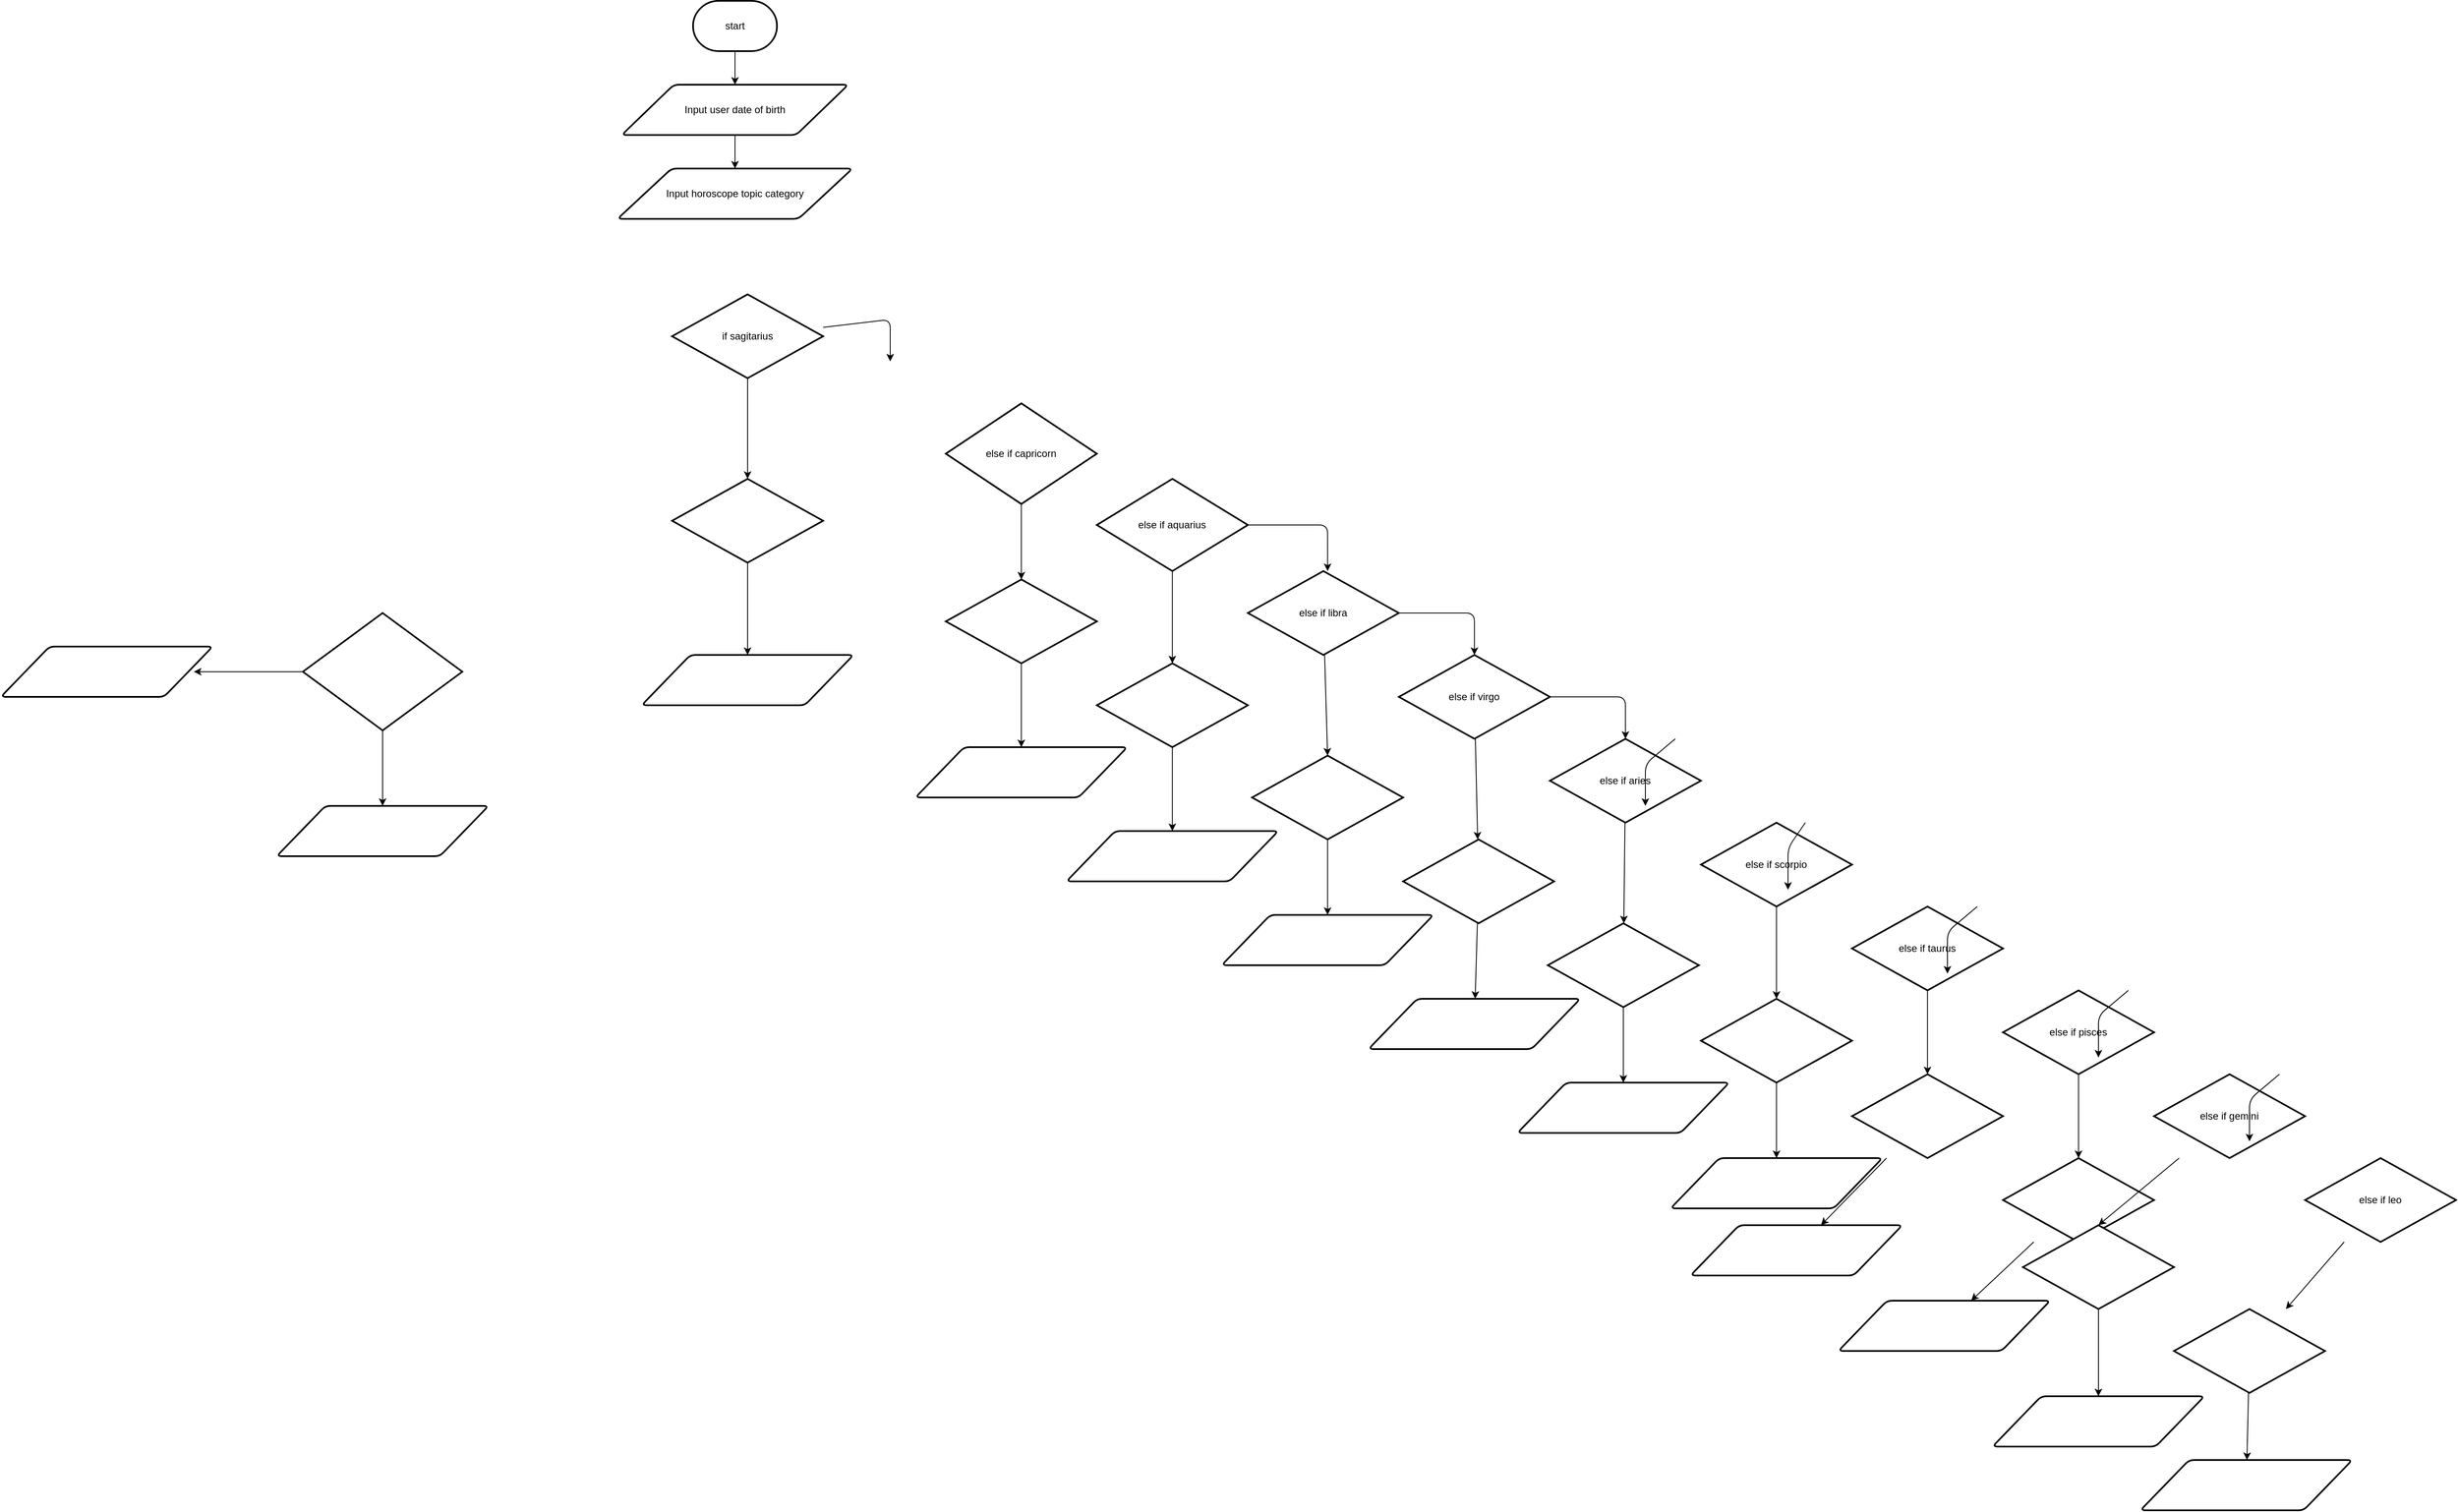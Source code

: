 <mxfile>
    <diagram id="eYP3qBmG0musdtPE9gto" name="Page-1">
        <mxGraphModel dx="2861" dy="1313" grid="1" gridSize="10" guides="1" tooltips="1" connect="1" arrows="1" fold="1" page="1" pageScale="1" pageWidth="827" pageHeight="1169" math="0" shadow="0">
            <root>
                <mxCell id="0"/>
                <mxCell id="1" parent="0"/>
                <mxCell id="6" style="edgeStyle=none;html=1;entryX=0.5;entryY=0;entryDx=0;entryDy=0;" edge="1" parent="1" source="2" target="3">
                    <mxGeometry relative="1" as="geometry"/>
                </mxCell>
                <mxCell id="2" value="start" style="strokeWidth=2;html=1;shape=mxgraph.flowchart.terminator;whiteSpace=wrap;" vertex="1" parent="1">
                    <mxGeometry x="355" y="60" width="100" height="60" as="geometry"/>
                </mxCell>
                <mxCell id="5" style="edgeStyle=none;html=1;" edge="1" parent="1" source="3" target="4">
                    <mxGeometry relative="1" as="geometry"/>
                </mxCell>
                <mxCell id="3" value="Input user date of birth" style="shape=parallelogram;html=1;strokeWidth=2;perimeter=parallelogramPerimeter;whiteSpace=wrap;rounded=1;arcSize=12;size=0.23;" vertex="1" parent="1">
                    <mxGeometry x="270" y="160" width="270" height="60" as="geometry"/>
                </mxCell>
                <mxCell id="4" value="Input horoscope topic category" style="shape=parallelogram;html=1;strokeWidth=2;perimeter=parallelogramPerimeter;whiteSpace=wrap;rounded=1;arcSize=12;size=0.23;" vertex="1" parent="1">
                    <mxGeometry x="265" y="260" width="280" height="60" as="geometry"/>
                </mxCell>
                <mxCell id="24" value="" style="group" vertex="1" connectable="0" parent="1">
                    <mxGeometry x="330" y="410" width="2126.25" height="1130" as="geometry"/>
                </mxCell>
                <mxCell id="47" style="edgeStyle=none;html=1;entryX=0.5;entryY=0;entryDx=0;entryDy=0;entryPerimeter=0;" edge="1" parent="24" source="9" target="36">
                    <mxGeometry relative="1" as="geometry"/>
                </mxCell>
                <mxCell id="9" value="&lt;span&gt;if sagitarius&lt;/span&gt;" style="strokeWidth=2;html=1;shape=mxgraph.flowchart.decision;whiteSpace=wrap;" vertex="1" parent="24">
                    <mxGeometry width="180" height="100" as="geometry"/>
                </mxCell>
                <mxCell id="10" value="else if capricorn" style="strokeWidth=2;html=1;shape=mxgraph.flowchart.decision;whiteSpace=wrap;" vertex="1" parent="24">
                    <mxGeometry x="326.25" y="130" width="180" height="120" as="geometry"/>
                </mxCell>
                <mxCell id="36" value="" style="strokeWidth=2;html=1;shape=mxgraph.flowchart.decision;whiteSpace=wrap;" vertex="1" parent="24">
                    <mxGeometry y="220" width="180" height="100" as="geometry"/>
                </mxCell>
                <mxCell id="60" value="&lt;span style=&quot;color: rgba(0 , 0 , 0 , 0) ; font-family: monospace ; font-size: 0px&quot;&gt;%3CmxGraphModel%3E%3Croot%3E%3CmxCell%20id%3D%220%22%2F%3E%3CmxCell%20id%3D%221%22%20parent%3D%220%22%2F%3E%3CmxCell%20id%3D%222%22%20value%3D%22%22%20style%3D%22group%22%20vertex%3D%221%22%20connectable%3D%220%22%20parent%3D%221%22%3E%3CmxGeometry%20x%3D%22315%22%20y%3D%22400%22%20width%3D%221985%22%20height%3D%221130%22%20as%3D%22geometry%22%2F%3E%3C%2FmxCell%3E%3CmxCell%20id%3D%223%22%20style%3D%22edgeStyle%3Dnone%3Bhtml%3D1%3BentryX%3D0.5%3BentryY%3D0%3BentryDx%3D0%3BentryDy%3D0%3BentryPerimeter%3D0%3B%22%20edge%3D%221%22%20parent%3D%222%22%20source%3D%224%22%20target%3D%2226%22%3E%3CmxGeometry%20relative%3D%221%22%20as%3D%22geometry%22%2F%3E%3C%2FmxCell%3E%3CmxCell%20id%3D%224%22%20value%3D%22%26lt%3Bspan%26gt%3Bif%20sagitarius%26lt%3B%2Fspan%26gt%3B%22%20style%3D%22strokeWidth%3D2%3Bhtml%3D1%3Bshape%3Dmxgraph.flowchart.decision%3BwhiteSpace%3Dwrap%3B%22%20vertex%3D%221%22%20parent%3D%222%22%3E%3CmxGeometry%20width%3D%22180%22%20height%3D%22100%22%20as%3D%22geometry%22%2F%3E%3C%2FmxCell%3E%3CmxCell%20id%3D%225%22%20style%3D%22edgeStyle%3Dnone%3Bhtml%3D1%3B%22%20edge%3D%221%22%20parent%3D%222%22%20source%3D%226%22%20target%3D%2228%22%3E%3CmxGeometry%20relative%3D%221%22%20as%3D%22geometry%22%2F%3E%3C%2FmxCell%3E%3CmxCell%20id%3D%226%22%20value%3D%22else%20if%20capricorn%22%20style%3D%22strokeWidth%3D2%3Bhtml%3D1%3Bshape%3Dmxgraph.flowchart.decision%3BwhiteSpace%3Dwrap%3B%22%20vertex%3D%221%22%20parent%3D%222%22%3E%3CmxGeometry%20x%3D%22185%22%20y%3D%22100%22%20width%3D%22180%22%20height%3D%22120%22%20as%3D%22geometry%22%2F%3E%3C%2FmxCell%3E%3CmxCell%20id%3D%227%22%20style%3D%22edgeStyle%3Dnone%3Bhtml%3D1%3B%22%20edge%3D%221%22%20parent%3D%222%22%20source%3D%228%22%20target%3D%2230%22%3E%3CmxGeometry%20relative%3D%221%22%20as%3D%22geometry%22%2F%3E%3C%2FmxCell%3E%3CmxCell%20id%3D%228%22%20value%3D%22else%20if%20aquarius%22%20style%3D%22strokeWidth%3D2%3Bhtml%3D1%3Bshape%3Dmxgraph.flowchart.decision%3BwhiteSpace%3Dwrap%3B%22%20vertex%3D%221%22%20parent%3D%222%22%3E%3CmxGeometry%20x%3D%22365%22%20y%3D%22220%22%20width%3D%22180%22%20height%3D%22110%22%20as%3D%22geometry%22%2F%3E%3C%2FmxCell%3E%3CmxCell%20id%3D%229%22%20style%3D%22edgeStyle%3Dnone%3Bhtml%3D1%3BentryX%3D0.5%3BentryY%3D0%3BentryDx%3D0%3BentryDy%3D0%3BentryPerimeter%3D0%3B%22%20edge%3D%221%22%20parent%3D%222%22%20source%3D%2211%22%20target%3D%2214%22%3E%3CmxGeometry%20relative%3D%221%22%20as%3D%22geometry%22%3E%3CArray%20as%3D%22points%22%3E%3CmxPoint%20x%3D%22815%22%20y%3D%22380%22%2F%3E%3C%2FArray%3E%3C%2FmxGeometry%3E%3C%2FmxCell%3E%3CmxCell%20id%3D%2210%22%20style%3D%22edgeStyle%3Dnone%3Bhtml%3D1%3BentryX%3D0.5%3BentryY%3D0%3BentryDx%3D0%3BentryDy%3D0%3BentryPerimeter%3D0%3B%22%20edge%3D%221%22%20parent%3D%222%22%20source%3D%2211%22%20target%3D%2232%22%3E%3CmxGeometry%20relative%3D%221%22%20as%3D%22geometry%22%2F%3E%3C%2FmxCell%3E%3CmxCell%20id%3D%2211%22%20value%3D%22else%20if%20libra%22%20style%3D%22strokeWidth%3D2%3Bhtml%3D1%3Bshape%3Dmxgraph.flowchart.decision%3BwhiteSpace%3Dwrap%3B%22%20vertex%3D%221%22%20parent%3D%222%22%3E%3CmxGeometry%20x%3D%22545%22%20y%3D%22330%22%20width%3D%22180%22%20height%3D%22100%22%20as%3D%22geometry%22%2F%3E%3C%2FmxCell%3E%3CmxCell%20id%3D%2212%22%20style%3D%22edgeStyle%3Dnone%3Bhtml%3D1%3BentryX%3D0.5%3BentryY%3D0%3BentryDx%3D0%3BentryDy%3D0%3BentryPerimeter%3D0%3B%22%20edge%3D%221%22%20parent%3D%222%22%20source%3D%2214%22%20target%3D%2216%22%3E%3CmxGeometry%20relative%3D%221%22%20as%3D%22geometry%22%3E%3CArray%20as%3D%22points%22%3E%3CmxPoint%20x%3D%22995%22%20y%3D%22480%22%2F%3E%3C%2FArray%3E%3C%2FmxGeometry%3E%3C%2FmxCell%3E%3CmxCell%20id%3D%2213%22%20style%3D%22edgeStyle%3Dnone%3Bhtml%3D1%3B%22%20edge%3D%221%22%20parent%3D%222%22%20source%3D%2214%22%20target%3D%2234%22%3E%3CmxGeometry%20relative%3D%221%22%20as%3D%22geometry%22%2F%3E%3C%2FmxCell%3E%3CmxCell%20id%3D%2214%22%20value%3D%22else%20if%20virgo%22%20style%3D%22strokeWidth%3D2%3Bhtml%3D1%3Bshape%3Dmxgraph.flowchart.decision%3BwhiteSpace%3Dwrap%3B%22%20vertex%3D%221%22%20parent%3D%222%22%3E%3CmxGeometry%20x%3D%22725%22%20y%3D%22430%22%20width%3D%22180%22%20height%3D%22100%22%20as%3D%22geometry%22%2F%3E%3C%2FmxCell%3E%3CmxCell%20id%3D%2215%22%20style%3D%22edgeStyle%3Dnone%3Bhtml%3D1%3B%22%20edge%3D%221%22%20parent%3D%222%22%20source%3D%2216%22%20target%3D%2236%22%3E%3CmxGeometry%20relative%3D%221%22%20as%3D%22geometry%22%2F%3E%3C%2FmxCell%3E%3CmxCell%20id%3D%2216%22%20value%3D%22else%20if%20aries%22%20style%3D%22strokeWidth%3D2%3Bhtml%3D1%3Bshape%3Dmxgraph.flowchart.decision%3BwhiteSpace%3Dwrap%3B%22%20vertex%3D%221%22%20parent%3D%222%22%3E%3CmxGeometry%20x%3D%22905%22%20y%3D%22530%22%20width%3D%22180%22%20height%3D%22100%22%20as%3D%22geometry%22%2F%3E%3C%2FmxCell%3E%3CmxCell%20id%3D%2217%22%20style%3D%22edgeStyle%3Dnone%3Bhtml%3D1%3B%22%20edge%3D%221%22%20parent%3D%222%22%20source%3D%2218%22%20target%3D%2238%22%3E%3CmxGeometry%20relative%3D%221%22%20as%3D%22geometry%22%2F%3E%3C%2FmxCell%3E%3CmxCell%20id%3D%2218%22%20value%3D%22else%20if%20scorpio%22%20style%3D%22strokeWidth%3D2%3Bhtml%3D1%3Bshape%3Dmxgraph.flowchart.decision%3BwhiteSpace%3Dwrap%3B%22%20vertex%3D%221%22%20parent%3D%222%22%3E%3CmxGeometry%20x%3D%221085%22%20y%3D%22630%22%20width%3D%22180%22%20height%3D%22100%22%20as%3D%22geometry%22%2F%3E%3C%2FmxCell%3E%3CmxCell%20id%3D%2219%22%20style%3D%22edgeStyle%3Dnone%3Bhtml%3D1%3B%22%20edge%3D%221%22%20parent%3D%222%22%20source%3D%2220%22%20target%3D%2239%22%3E%3CmxGeometry%20relative%3D%221%22%20as%3D%22geometry%22%2F%3E%3C%2FmxCell%3E%3CmxCell%20id%3D%2220%22%20value%3D%22else%20if%20taurus%22%20style%3D%22strokeWidth%3D2%3Bhtml%3D1%3Bshape%3Dmxgraph.flowchart.decision%3BwhiteSpace%3Dwrap%3B%22%20vertex%3D%221%22%20parent%3D%222%22%3E%3CmxGeometry%20x%3D%221265%22%20y%3D%22730%22%20width%3D%22180%22%20height%3D%22100%22%20as%3D%22geometry%22%2F%3E%3C%2FmxCell%3E%3CmxCell%20id%3D%2221%22%20style%3D%22edgeStyle%3Dnone%3Bhtml%3D1%3B%22%20edge%3D%221%22%20parent%3D%222%22%20source%3D%2222%22%20target%3D%2240%22%3E%3CmxGeometry%20relative%3D%221%22%20as%3D%22geometry%22%2F%3E%3C%2FmxCell%3E%3CmxCell%20id%3D%2222%22%20value%3D%22else%20if%20pisces%22%20style%3D%22strokeWidth%3D2%3Bhtml%3D1%3Bshape%3Dmxgraph.flowchart.decision%3BwhiteSpace%3Dwrap%3B%22%20vertex%3D%221%22%20parent%3D%222%22%3E%3CmxGeometry%20x%3D%221445%22%20y%3D%22830%22%20width%3D%22180%22%20height%3D%22100%22%20as%3D%22geometry%22%2F%3E%3C%2FmxCell%3E%3CmxCell%20id%3D%2223%22%20value%3D%22else%20if%20gemini%22%20style%3D%22strokeWidth%3D2%3Bhtml%3D1%3Bshape%3Dmxgraph.flowchart.decision%3BwhiteSpace%3Dwrap%3B%22%20vertex%3D%221%22%20parent%3D%222%22%3E%3CmxGeometry%20x%3D%221625%22%20y%3D%22930%22%20width%3D%22180%22%20height%3D%22100%22%20as%3D%22geometry%22%2F%3E%3C%2FmxCell%3E%3CmxCell%20id%3D%2224%22%20value%3D%22else%20if%20leo%22%20style%3D%22strokeWidth%3D2%3Bhtml%3D1%3Bshape%3Dmxgraph.flowchart.decision%3BwhiteSpace%3Dwrap%3B%22%20vertex%3D%221%22%20parent%3D%222%22%3E%3CmxGeometry%20x%3D%221805%22%20y%3D%221030%22%20width%3D%22180%22%20height%3D%22100%22%20as%3D%22geometry%22%2F%3E%3C%2FmxCell%3E%3CmxCell%20id%3D%2225%22%20style%3D%22edgeStyle%3Dnone%3Bhtml%3D1%3BentryX%3D0.528%3BentryY%3D0%3BentryDx%3D0%3BentryDy%3D0%3BentryPerimeter%3D0%3B%22%20edge%3D%221%22%20parent%3D%222%22%20source%3D%228%22%20target%3D%2211%22%3E%3CmxGeometry%20relative%3D%221%22%20as%3D%22geometry%22%3E%3CmxPoint%20x%3D%22640%22%20y%3D%22320%22%20as%3D%22targetPoint%22%2F%3E%3CArray%20as%3D%22points%22%3E%3CmxPoint%20x%3D%22640%22%20y%3D%22275%22%2F%3E%3C%2FArray%3E%3C%2FmxGeometry%3E%3C%2FmxCell%3E%3CmxCell%20id%3D%2226%22%20value%3D%22%22%20style%3D%22strokeWidth%3D2%3Bhtml%3D1%3Bshape%3Dmxgraph.flowchart.decision%3BwhiteSpace%3Dwrap%3B%22%20vertex%3D%221%22%20parent%3D%222%22%3E%3CmxGeometry%20y%3D%22220%22%20width%3D%22180%22%20height%3D%22100%22%20as%3D%22geometry%22%2F%3E%3C%2FmxCell%3E%3CmxCell%20id%3D%2227%22%20style%3D%22edgeStyle%3Dnone%3Bhtml%3D1%3BentryX%3D0.5%3BentryY%3D0%3BentryDx%3D0%3BentryDy%3D0%3B%22%20edge%3D%221%22%20parent%3D%222%22%20source%3D%2228%22%20target%3D%2243%22%3E%3CmxGeometry%20relative%3D%221%22%20as%3D%22geometry%22%2F%3E%3C%2FmxCell%3E%3CmxCell%20id%3D%2228%22%20value%3D%22%22%20style%3D%22strokeWidth%3D2%3Bhtml%3D1%3Bshape%3Dmxgraph.flowchart.decision%3BwhiteSpace%3Dwrap%3B%22%20vertex%3D%221%22%20parent%3D%222%22%3E%3CmxGeometry%20x%3D%22185%22%20y%3D%22340%22%20width%3D%22180%22%20height%3D%22100%22%20as%3D%22geometry%22%2F%3E%3C%2FmxCell%3E%3CmxCell%20id%3D%2229%22%20style%3D%22edgeStyle%3Dnone%3Bhtml%3D1%3B%22%20edge%3D%221%22%20parent%3D%222%22%20source%3D%2230%22%20target%3D%2244%22%3E%3CmxGeometry%20relative%3D%221%22%20as%3D%22geometry%22%2F%3E%3C%2FmxCell%3E%3CmxCell%20id%3D%2230%22%20value%3D%22%22%20style%3D%22strokeWidth%3D2%3Bhtml%3D1%3Bshape%3Dmxgraph.flowchart.decision%3BwhiteSpace%3Dwrap%3B%22%20vertex%3D%221%22%20parent%3D%222%22%3E%3CmxGeometry%20x%3D%22365%22%20y%3D%22440%22%20width%3D%22180%22%20height%3D%22100%22%20as%3D%22geometry%22%2F%3E%3C%2FmxCell%3E%3CmxCell%20id%3D%2231%22%20style%3D%22edgeStyle%3Dnone%3Bhtml%3D1%3B%22%20edge%3D%221%22%20parent%3D%222%22%20source%3D%2232%22%20target%3D%2245%22%3E%3CmxGeometry%20relative%3D%221%22%20as%3D%22geometry%22%2F%3E%3C%2FmxCell%3E%3CmxCell%20id%3D%2232%22%20value%3D%22%22%20style%3D%22strokeWidth%3D2%3Bhtml%3D1%3Bshape%3Dmxgraph.flowchart.decision%3BwhiteSpace%3Dwrap%3B%22%20vertex%3D%221%22%20parent%3D%222%22%3E%3CmxGeometry%20x%3D%22550%22%20y%3D%22550%22%20width%3D%22180%22%20height%3D%22100%22%20as%3D%22geometry%22%2F%3E%3C%2FmxCell%3E%3CmxCell%20id%3D%2233%22%20style%3D%22edgeStyle%3Dnone%3Bhtml%3D1%3B%22%20edge%3D%221%22%20parent%3D%222%22%20source%3D%2234%22%20target%3D%2246%22%3E%3CmxGeometry%20relative%3D%221%22%20as%3D%22geometry%22%2F%3E%3C%2FmxCell%3E%3CmxCell%20id%3D%2234%22%20value%3D%22%22%20style%3D%22strokeWidth%3D2%3Bhtml%3D1%3Bshape%3Dmxgraph.flowchart.decision%3BwhiteSpace%3Dwrap%3B%22%20vertex%3D%221%22%20parent%3D%222%22%3E%3CmxGeometry%20x%3D%22730%22%20y%3D%22650%22%20width%3D%22180%22%20height%3D%22100%22%20as%3D%22geometry%22%2F%3E%3C%2FmxCell%3E%3CmxCell%20id%3D%2235%22%20style%3D%22edgeStyle%3Dnone%3Bhtml%3D1%3B%22%20edge%3D%221%22%20parent%3D%222%22%20source%3D%2236%22%20target%3D%2247%22%3E%3CmxGeometry%20relative%3D%221%22%20as%3D%22geometry%22%2F%3E%3C%2FmxCell%3E%3CmxCell%20id%3D%2236%22%20value%3D%22%22%20style%3D%22strokeWidth%3D2%3Bhtml%3D1%3Bshape%3Dmxgraph.flowchart.decision%3BwhiteSpace%3Dwrap%3B%22%20vertex%3D%221%22%20parent%3D%222%22%3E%3CmxGeometry%20x%3D%22902.5%22%20y%3D%22750%22%20width%3D%22180%22%20height%3D%22100%22%20as%3D%22geometry%22%2F%3E%3C%2FmxCell%3E%3CmxCell%20id%3D%2237%22%20style%3D%22edgeStyle%3Dnone%3Bhtml%3D1%3B%22%20edge%3D%221%22%20parent%3D%222%22%20source%3D%2238%22%20target%3D%2248%22%3E%3CmxGeometry%20relative%3D%221%22%20as%3D%22geometry%22%2F%3E%3C%2FmxCell%3E%3CmxCell%20id%3D%2238%22%20value%3D%22%22%20style%3D%22strokeWidth%3D2%3Bhtml%3D1%3Bshape%3Dmxgraph.flowchart.decision%3BwhiteSpace%3Dwrap%3B%22%20vertex%3D%221%22%20parent%3D%222%22%3E%3CmxGeometry%20x%3D%221085%22%20y%3D%22840%22%20width%3D%22180%22%20height%3D%22100%22%20as%3D%22geometry%22%2F%3E%3C%2FmxCell%3E%3CmxCell%20id%3D%2239%22%20value%3D%22%22%20style%3D%22strokeWidth%3D2%3Bhtml%3D1%3Bshape%3Dmxgraph.flowchart.decision%3BwhiteSpace%3Dwrap%3B%22%20vertex%3D%221%22%20parent%3D%222%22%3E%3CmxGeometry%20x%3D%221265%22%20y%3D%22930%22%20width%3D%22180%22%20height%3D%22100%22%20as%3D%22geometry%22%2F%3E%3C%2FmxCell%3E%3CmxCell%20id%3D%2240%22%20value%3D%22%22%20style%3D%22strokeWidth%3D2%3Bhtml%3D1%3Bshape%3Dmxgraph.flowchart.decision%3BwhiteSpace%3Dwrap%3B%22%20vertex%3D%221%22%20parent%3D%222%22%3E%3CmxGeometry%20x%3D%221445%22%20y%3D%221030%22%20width%3D%22180%22%20height%3D%22100%22%20as%3D%22geometry%22%2F%3E%3C%2FmxCell%3E%3CmxCell%20id%3D%2241%22%20value%3D%22%22%20style%3D%22shape%3Dparallelogram%3Bhtml%3D1%3BstrokeWidth%3D2%3Bperimeter%3DparallelogramPerimeter%3BwhiteSpace%3Dwrap%3Brounded%3D1%3BarcSize%3D12%3Bsize%3D0.23%3B%22%20vertex%3D%221%22%20parent%3D%222%22%3E%3CmxGeometry%20x%3D%22-36.25%22%20y%3D%22430%22%20width%3D%22252.5%22%20height%3D%2260%22%20as%3D%22geometry%22%2F%3E%3C%2FmxCell%3E%3CmxCell%20id%3D%2242%22%20style%3D%22edgeStyle%3Dnone%3Bhtml%3D1%3B%22%20edge%3D%221%22%20parent%3D%222%22%20source%3D%2226%22%20target%3D%2241%22%3E%3CmxGeometry%20relative%3D%221%22%20as%3D%22geometry%22%3E%3CmxPoint%20x%3D%2290%22%20y%3D%22470%22%20as%3D%22targetPoint%22%2F%3E%3C%2FmxGeometry%3E%3C%2FmxCell%3E%3CmxCell%20id%3D%2243%22%20value%3D%22%22%20style%3D%22shape%3Dparallelogram%3Bhtml%3D1%3BstrokeWidth%3D2%3Bperimeter%3DparallelogramPerimeter%3BwhiteSpace%3Dwrap%3Brounded%3D1%3BarcSize%3D12%3Bsize%3D0.23%3B%22%20vertex%3D%221%22%20parent%3D%222%22%3E%3CmxGeometry%20x%3D%22148.75%22%20y%3D%22540%22%20width%3D%22252.5%22%20height%3D%2260%22%20as%3D%22geometry%22%2F%3E%3C%2FmxCell%3E%3CmxCell%20id%3D%2244%22%20value%3D%22%26lt%3Bspan%20style%3D%26quot%3Bcolor%3A%20rgba(0%20%2C%200%20%2C%200%20%2C%200)%20%3B%20font-family%3A%20monospace%20%3B%20font-size%3A%200px%26quot%3B%26gt%3B%253CmxGraphModel%253E%253Croot%253E%253CmxCell%2520id%253D%25220%2522%252F%253E%253CmxCell%2520id%253D%25221%2522%2520parent%253D%25220%2522%252F%253E%253CmxCell%2520id%253D%25222%2522%2520value%253D%2522%2522%2520style%253D%2522group%2522%2520vertex%253D%25221%2522%2520connectable%253D%25220%2522%2520parent%253D%25221%2522%253E%253CmxGeometry%2520x%253D%2522315%2522%2520y%253D%2522400%2522%2520width%253D%25221985%2522%2520height%253D%25221130%2522%2520as%253D%2522geometry%2522%252F%253E%253C%252FmxCell%253E%253CmxCell%2520id%253D%25223%2522%2520style%253D%2522edgeStyle%253Dnone%253Bhtml%253D1%253BentryX%253D0.5%253BentryY%253D0%253BentryDx%253D0%253BentryDy%253D0%253BentryPerimeter%253D0%253B%2522%2520edge%253D%25221%2522%2520parent%253D%25222%2522%2520source%253D%25224%2522%2520target%253D%252226%2522%253E%253CmxGeometry%2520relative%253D%25221%2522%2520as%253D%2522geometry%2522%252F%253E%253C%252FmxCell%253E%253CmxCell%2520id%253D%25224%2522%2520value%253D%2522%2526lt%253Bspan%2526gt%253Bif%2520sagitarius%2526lt%253B%252Fspan%2526gt%253B%2522%2520style%253D%2522strokeWidth%253D2%253Bhtml%253D1%253Bshape%253Dmxgraph.flowchart.decision%253BwhiteSpace%253Dwrap%253B%2522%2520vertex%253D%25221%2522%2520parent%253D%25222%2522%253E%253CmxGeometry%2520width%253D%2522180%2522%2520height%253D%2522100%2522%2520as%253D%2522geometry%2522%252F%253E%253C%252FmxCell%253E%253CmxCell%2520id%253D%25225%2522%2520style%253D%2522edgeStyle%253Dnone%253Bhtml%253D1%253B%2522%2520edge%253D%25221%2522%2520parent%253D%25222%2522%2520source%253D%25226%2522%2520target%253D%252228%2522%253E%253CmxGeometry%2520relative%253D%25221%2522%2520as%253D%2522geometry%2522%252F%253E%253C%252FmxCell%253E%253CmxCell%2520id%253D%25226%2522%2520value%253D%2522else%2520if%2520capricorn%2522%2520style%253D%2522strokeWidth%253D2%253Bhtml%253D1%253Bshape%253Dmxgraph.flowchart.decision%253BwhiteSpace%253Dwrap%253B%2522%2520vertex%253D%25221%2522%2520parent%253D%25222%2522%253E%253CmxGeometry%2520x%253D%2522185%2522%2520y%253D%2522100%2522%2520width%253D%2522180%2522%2520height%253D%2522120%2522%2520as%253D%2522geometry%2522%252F%253E%253C%252FmxCell%253E%253CmxCell%2520id%253D%25227%2522%2520style%253D%2522edgeStyle%253Dnone%253Bhtml%253D1%253B%2522%2520edge%253D%25221%2522%2520parent%253D%25222%2522%2520source%253D%25228%2522%2520target%253D%252230%2522%253E%253CmxGeometry%2520relative%253D%25221%2522%2520as%253D%2522geometry%2522%252F%253E%253C%252FmxCell%253E%253CmxCell%2520id%253D%25228%2522%2520value%253D%2522else%2520if%2520aquarius%2522%2520style%253D%2522strokeWidth%253D2%253Bhtml%253D1%253Bshape%253Dmxgraph.flowchart.decision%253BwhiteSpace%253Dwrap%253B%2522%2520vertex%253D%25221%2522%2520parent%253D%25222%2522%253E%253CmxGeometry%2520x%253D%2522365%2522%2520y%253D%2522220%2522%2520width%253D%2522180%2522%2520height%253D%2522110%2522%2520as%253D%2522geometry%2522%252F%253E%253C%252FmxCell%253E%253CmxCell%2520id%253D%25229%2522%2520style%253D%2522edgeStyle%253Dnone%253Bhtml%253D1%253BentryX%253D0.5%253BentryY%253D0%253BentryDx%253D0%253BentryDy%253D0%253BentryPerimeter%253D0%253B%2522%2520edge%253D%25221%2522%2520parent%253D%25222%2522%2520source%253D%252211%2522%2520target%253D%252214%2522%253E%253CmxGeometry%2520relative%253D%25221%2522%2520as%253D%2522geometry%2522%253E%253CArray%2520as%253D%2522points%2522%253E%253CmxPoint%2520x%253D%2522815%2522%2520y%253D%2522380%2522%252F%253E%253C%252FArray%253E%253C%252FmxGeometry%253E%253C%252FmxCell%253E%253CmxCell%2520id%253D%252210%2522%2520style%253D%2522edgeStyle%253Dnone%253Bhtml%253D1%253BentryX%253D0.5%253BentryY%253D0%253BentryDx%253D0%253BentryDy%253D0%253BentryPerimeter%253D0%253B%2522%2520edge%253D%25221%2522%2520parent%253D%25222%2522%2520source%253D%252211%2522%2520target%253D%252231%2522%253E%253CmxGeometry%2520relative%253D%25221%2522%2520as%253D%2522geometry%2522%252F%253E%253C%252FmxCell%253E%253CmxCell%2520id%253D%252211%2522%2520value%253D%2522else%2520if%2520libra%2522%2520style%253D%2522strokeWidth%253D2%253Bhtml%253D1%253Bshape%253Dmxgraph.flowchart.decision%253BwhiteSpace%253Dwrap%253B%2522%2520vertex%253D%25221%2522%2520parent%253D%25222%2522%253E%253CmxGeometry%2520x%253D%2522545%2522%2520y%253D%2522330%2522%2520width%253D%2522180%2522%2520height%253D%2522100%2522%2520as%253D%2522geometry%2522%252F%253E%253C%252FmxCell%253E%253CmxCell%2520id%253D%252212%2522%2520style%253D%2522edgeStyle%253Dnone%253Bhtml%253D1%253BentryX%253D0.5%253BentryY%253D0%253BentryDx%253D0%253BentryDy%253D0%253BentryPerimeter%253D0%253B%2522%2520edge%253D%25221%2522%2520parent%253D%25222%2522%2520source%253D%252214%2522%2520target%253D%252216%2522%253E%253CmxGeometry%2520relative%253D%25221%2522%2520as%253D%2522geometry%2522%253E%253CArray%2520as%253D%2522points%2522%253E%253CmxPoint%2520x%253D%2522995%2522%2520y%253D%2522480%2522%252F%253E%253C%252FArray%253E%253C%252FmxGeometry%253E%253C%252FmxCell%253E%253CmxCell%2520id%253D%252213%2522%2520style%253D%2522edgeStyle%253Dnone%253Bhtml%253D1%253B%2522%2520edge%253D%25221%2522%2520parent%253D%25222%2522%2520source%253D%252214%2522%2520target%253D%252232%2522%253E%253CmxGeometry%2520relative%253D%25221%2522%2520as%253D%2522geometry%2522%252F%253E%253C%252FmxCell%253E%253CmxCell%2520id%253D%252214%2522%2520value%253D%2522else%2520if%2520virgo%2522%2520style%253D%2522strokeWidth%253D2%253Bhtml%253D1%253Bshape%253Dmxgraph.flowchart.decision%253BwhiteSpace%253Dwrap%253B%2522%2520vertex%253D%25221%2522%2520parent%253D%25222%2522%253E%253CmxGeometry%2520x%253D%2522725%2522%2520y%253D%2522430%2522%2520width%253D%2522180%2522%2520height%253D%2522100%2522%2520as%253D%2522geometry%2522%252F%253E%253C%252FmxCell%253E%253CmxCell%2520id%253D%252215%2522%2520style%253D%2522edgeStyle%253Dnone%253Bhtml%253D1%253B%2522%2520edge%253D%25221%2522%2520parent%253D%25222%2522%2520source%253D%252216%2522%2520target%253D%252233%2522%253E%253CmxGeometry%2520relative%253D%25221%2522%2520as%253D%2522geometry%2522%252F%253E%253C%252FmxCell%253E%253CmxCell%2520id%253D%252216%2522%2520value%253D%2522else%2520if%2520aries%2522%2520style%253D%2522strokeWidth%253D2%253Bhtml%253D1%253Bshape%253Dmxgraph.flowchart.decision%253BwhiteSpace%253Dwrap%253B%2522%2520vertex%253D%25221%2522%2520parent%253D%25222%2522%253E%253CmxGeometry%2520x%253D%2522905%2522%2520y%253D%2522530%2522%2520width%253D%2522180%2522%2520height%253D%2522100%2522%2520as%253D%2522geometry%2522%252F%253E%253C%252FmxCell%253E%253CmxCell%2520id%253D%252217%2522%2520style%253D%2522edgeStyle%253Dnone%253Bhtml%253D1%253B%2522%2520edge%253D%25221%2522%2520parent%253D%25222%2522%2520source%253D%252218%2522%2520target%253D%252234%2522%253E%253CmxGeometry%2520relative%253D%25221%2522%2520as%253D%2522geometry%2522%252F%253E%253C%252FmxCell%253E%253CmxCell%2520id%253D%252218%2522%2520value%253D%2522else%2520if%2520scorpio%2522%2520style%253D%2522strokeWidth%253D2%253Bhtml%253D1%253Bshape%253Dmxgraph.flowchart.decision%253BwhiteSpace%253Dwrap%253B%2522%2520vertex%253D%25221%2522%2520parent%253D%25222%2522%253E%253CmxGeometry%2520x%253D%25221085%2522%2520y%253D%2522630%2522%2520width%253D%2522180%2522%2520height%253D%2522100%2522%2520as%253D%2522geometry%2522%252F%253E%253C%252FmxCell%253E%253CmxCell%2520id%253D%252219%2522%2520style%253D%2522edgeStyle%253Dnone%253Bhtml%253D1%253B%2522%2520edge%253D%25221%2522%2520parent%253D%25222%2522%2520source%253D%252220%2522%2520target%253D%252235%2522%253E%253CmxGeometry%2520relative%253D%25221%2522%2520as%253D%2522geometry%2522%252F%253E%253C%252FmxCell%253E%253CmxCell%2520id%253D%252220%2522%2520value%253D%2522else%2520if%2520taurus%2522%2520style%253D%2522strokeWidth%253D2%253Bhtml%253D1%253Bshape%253Dmxgraph.flowchart.decision%253BwhiteSpace%253Dwrap%253B%2522%2520vertex%253D%25221%2522%2520parent%253D%25222%2522%253E%253CmxGeometry%2520x%253D%25221265%2522%2520y%253D%2522730%2522%2520width%253D%2522180%2522%2520height%253D%2522100%2522%2520as%253D%2522geometry%2522%252F%253E%253C%252FmxCell%253E%253CmxCell%2520id%253D%252221%2522%2520style%253D%2522edgeStyle%253Dnone%253Bhtml%253D1%253B%2522%2520edge%253D%25221%2522%2520parent%253D%25222%2522%2520source%253D%252222%2522%2520target%253D%252236%2522%253E%253CmxGeometry%2520relative%253D%25221%2522%2520as%253D%2522geometry%2522%252F%253E%253C%252FmxCell%253E%253CmxCell%2520id%253D%252222%2522%2520value%253D%2522else%2520if%2520pisces%2522%2520style%253D%2522strokeWidth%253D2%253Bhtml%253D1%253Bshape%253Dmxgraph.flowchart.decision%253BwhiteSpace%253Dwrap%253B%2522%2520vertex%253D%25221%2522%2520parent%253D%25222%2522%253E%253CmxGeometry%2520x%253D%25221445%2522%2520y%253D%2522830%2522%2520width%253D%2522180%2522%2520height%253D%2522100%2522%2520as%253D%2522geometry%2522%252F%253E%253C%252FmxCell%253E%253CmxCell%2520id%253D%252223%2522%2520value%253D%2522else%2520if%2520gemini%2522%2520style%253D%2522strokeWidth%253D2%253Bhtml%253D1%253Bshape%253Dmxgraph.flowchart.decision%253BwhiteSpace%253Dwrap%253B%2522%2520vertex%253D%25221%2522%2520parent%253D%25222%2522%253E%253CmxGeometry%2520x%253D%25221625%2522%2520y%253D%2522930%2522%2520width%253D%2522180%2522%2520height%253D%2522100%2522%2520as%253D%2522geometry%2522%252F%253E%253C%252FmxCell%253E%253CmxCell%2520id%253D%252224%2522%2520value%253D%2522else%2520if%2520leo%2522%2520style%253D%2522strokeWidth%253D2%253Bhtml%253D1%253Bshape%253Dmxgraph.flowchart.decision%253BwhiteSpace%253Dwrap%253B%2522%2520vertex%253D%25221%2522%2520parent%253D%25222%2522%253E%253CmxGeometry%2520x%253D%25221805%2522%2520y%253D%25221030%2522%2520width%253D%2522180%2522%2520height%253D%2522100%2522%2520as%253D%2522geometry%2522%252F%253E%253C%252FmxCell%253E%253CmxCell%2520id%253D%252225%2522%2520style%253D%2522edgeStyle%253Dnone%253Bhtml%253D1%253BentryX%253D0.528%253BentryY%253D0%253BentryDx%253D0%253BentryDy%253D0%253BentryPerimeter%253D0%253B%2522%2520edge%253D%25221%2522%2520parent%253D%25222%2522%2520source%253D%25228%2522%2520target%253D%252211%2522%253E%253CmxGeometry%2520relative%253D%25221%2522%2520as%253D%2522geometry%2522%253E%253CmxPoint%2520x%253D%2522640%2522%2520y%253D%2522320%2522%2520as%253D%2522targetPoint%2522%252F%253E%253CArray%2520as%253D%2522points%2522%253E%253CmxPoint%2520x%253D%2522640%2522%2520y%253D%2522275%2522%252F%253E%253C%252FArray%253E%253C%252FmxGeometry%253E%253C%252FmxCell%253E%253CmxCell%2520id%253D%252226%2522%2520value%253D%2522%2522%2520style%253D%2522strokeWidth%253D2%253Bhtml%253D1%253Bshape%253Dmxgraph.flowchart.decision%253BwhiteSpace%253Dwrap%253B%2522%2520vertex%253D%25221%2522%2520parent%253D%25222%2522%253E%253CmxGeometry%2520y%253D%2522220%2522%2520width%253D%2522180%2522%2520height%253D%2522100%2522%2520as%253D%2522geometry%2522%252F%253E%253C%252FmxCell%253E%253CmxCell%2520id%253D%252227%2522%2520style%253D%2522edgeStyle%253Dnone%253Bhtml%253D1%253BentryX%253D0.5%253BentryY%253D0%253BentryDx%253D0%253BentryDy%253D0%253B%2522%2520edge%253D%25221%2522%2520parent%253D%25222%2522%2520source%253D%252228%2522%2520target%253D%252239%2522%253E%253CmxGeometry%2520relative%253D%25221%2522%2520as%253D%2522geometry%2522%252F%253E%253C%252FmxCell%253E%253CmxCell%2520id%253D%252228%2522%2520value%253D%2522%2522%2520style%253D%2522strokeWidth%253D2%253Bhtml%253D1%253Bshape%253Dmxgraph.flowchart.decision%253BwhiteSpace%253Dwrap%253B%2522%2520vertex%253D%25221%2522%2520parent%253D%25222%2522%253E%253CmxGeometry%2520x%253D%2522185%2522%2520y%253D%2522340%2522%2520width%253D%2522180%2522%2520height%253D%2522100%2522%2520as%253D%2522geometry%2522%252F%253E%253C%252FmxCell%253E%253CmxCell%2520id%253D%252229%2522%2520style%253D%2522edgeStyle%253Dnone%253Bhtml%253D1%253B%2522%2520edge%253D%25221%2522%2520parent%253D%25222%2522%2520source%253D%252230%2522%2520target%253D%252240%2522%253E%253CmxGeometry%2520relative%253D%25221%2522%2520as%253D%2522geometry%2522%252F%253E%253C%252FmxCell%253E%253CmxCell%2520id%253D%252230%2522%2520value%253D%2522%2522%2520style%253D%2522strokeWidth%253D2%253Bhtml%253D1%253Bshape%253Dmxgraph.flowchart.decision%253BwhiteSpace%253Dwrap%253B%2522%2520vertex%253D%25221%2522%2520parent%253D%25222%2522%253E%253CmxGeometry%2520x%253D%2522365%2522%2520y%253D%2522440%2522%2520width%253D%2522180%2522%2520height%253D%2522100%2522%2520as%253D%2522geometry%2522%252F%253E%253C%252FmxCell%253E%253CmxCell%2520id%253D%252231%2522%2520value%253D%2522%2522%2520style%253D%2522strokeWidth%253D2%253Bhtml%253D1%253Bshape%253Dmxgraph.flowchart.decision%253BwhiteSpace%253Dwrap%253B%2522%2520vertex%253D%25221%2522%2520parent%253D%25222%2522%253E%253CmxGeometry%2520x%253D%2522550%2522%2520y%253D%2522550%2522%2520width%253D%2522180%2522%2520height%253D%2522100%2522%2520as%253D%2522geometry%2522%252F%253E%253C%252FmxCell%253E%253CmxCell%2520id%253D%252232%2522%2520value%253D%2522%2522%2520style%253D%2522strokeWidth%253D2%253Bhtml%253D1%253Bshape%253Dmxgraph.flowchart.decision%253BwhiteSpace%253Dwrap%253B%2522%2520vertex%253D%25221%2522%2520parent%253D%25222%2522%253E%253CmxGeometry%2520x%253D%2522730%2522%2520y%253D%2522650%2522%2520width%253D%2522180%2522%2520height%253D%2522100%2522%2520as%253D%2522geometry%2522%252F%253E%253C%252FmxCell%253E%253CmxCell%2520id%253D%252233%2522%2520value%253D%2522%2522%2520style%253D%2522strokeWidth%253D2%253Bhtml%253D1%253Bshape%253Dmxgraph.flowchart.decision%253BwhiteSpace%253Dwrap%253B%2522%2520vertex%253D%25221%2522%2520parent%253D%25222%2522%253E%253CmxGeometry%2520x%253D%2522902.5%2522%2520y%253D%2522750%2522%2520width%253D%2522180%2522%2520height%253D%2522100%2522%2520as%253D%2522geometry%2522%252F%253E%253C%252FmxCell%253E%253CmxCell%2520id%253D%252234%2522%2520value%253D%2522%2522%2520style%253D%2522strokeWidth%253D2%253Bhtml%253D1%253Bshape%253Dmxgraph.flowchart.decision%253BwhiteSpace%253Dwrap%253B%2522%2520vertex%253D%25221%2522%2520parent%253D%25222%2522%253E%253CmxGeometry%2520x%253D%25221085%2522%2520y%253D%2522840%2522%2520width%253D%2522180%2522%2520height%253D%2522100%2522%2520as%253D%2522geometry%2522%252F%253E%253C%252FmxCell%253E%253CmxCell%2520id%253D%252235%2522%2520value%253D%2522%2522%2520style%253D%2522strokeWidth%253D2%253Bhtml%253D1%253Bshape%253Dmxgraph.flowchart.decision%253BwhiteSpace%253Dwrap%253B%2522%2520vertex%253D%25221%2522%2520parent%253D%25222%2522%253E%253CmxGeometry%2520x%253D%25221265%2522%2520y%253D%2522930%2522%2520width%253D%2522180%2522%2520height%253D%2522100%2522%2520as%253D%2522geometry%2522%252F%253E%253C%252FmxCell%253E%253CmxCell%2520id%253D%252236%2522%2520value%253D%2522%2522%2520style%253D%2522strokeWidth%253D2%253Bhtml%253D1%253Bshape%253Dmxgraph.flowchart.decision%253BwhiteSpace%253Dwrap%253B%2522%2520vertex%253D%25221%2522%2520parent%253D%25222%2522%253E%253CmxGeometry%2520x%253D%25221445%2522%2520y%253D%25221030%2522%2520width%253D%2522180%2522%2520height%253D%2522100%2522%2520as%253D%2522geometry%2522%252F%253E%253C%252FmxCell%253E%253CmxCell%2520id%253D%252237%2522%2520value%253D%2522%2522%2520style%253D%2522shape%253Dparallelogram%253Bhtml%253D1%253BstrokeWidth%253D2%253Bperimeter%253DparallelogramPerimeter%253BwhiteSpace%253Dwrap%253Brounded%253D1%253BarcSize%253D12%253Bsize%253D0.23%253B%2522%2520vertex%253D%25221%2522%2520parent%253D%25222%2522%253E%253CmxGeometry%2520x%253D%2522-36.25%2522%2520y%253D%2522430%2522%2520width%253D%2522252.5%2522%2520height%253D%252260%2522%2520as%253D%2522geometry%2522%252F%253E%253C%252FmxCell%253E%253CmxCell%2520id%253D%252238%2522%2520style%253D%2522edgeStyle%253Dnone%253Bhtml%253D1%253B%2522%2520edge%253D%25221%2522%2520parent%253D%25222%2522%2520source%253D%252226%2522%2520target%253D%252237%2522%253E%253CmxGeometry%2520relative%253D%25221%2522%2520as%253D%2522geometry%2522%253E%253CmxPoint%2520x%253D%252290%2522%2520y%253D%2522470%2522%2520as%253D%2522targetPoint%2522%252F%253E%253C%252FmxGeometry%253E%253C%252FmxCell%253E%253CmxCell%2520id%253D%252239%2522%2520value%253D%2522%2522%2520style%253D%2522shape%253Dparallelogram%253Bhtml%253D1%253BstrokeWidth%253D2%253Bperimeter%253DparallelogramPerimeter%253BwhiteSpace%253Dwrap%253Brounded%253D1%253BarcSize%253D12%253Bsize%253D0.23%253B%2522%2520vertex%253D%25221%2522%2520parent%253D%25222%2522%253E%253CmxGeometry%2520x%253D%2522148.75%2522%2520y%253D%2522540%2522%2520width%253D%2522252.5%2522%2520height%253D%252260%2522%2520as%253D%2522geometry%2522%252F%253E%253C%252FmxCell%253E%253CmxCell%2520id%253D%252240%2522%2520value%253D%2522%2522%2520style%253D%2522shape%253Dparallelogram%253Bhtml%253D1%253BstrokeWidth%253D2%253Bperimeter%253DparallelogramPerimeter%253BwhiteSpace%253Dwrap%253Brounded%253D1%253BarcSize%253D12%253Bsize%253D0.23%253B%2522%2520vertex%253D%25221%2522%2520parent%253D%25222%2522%253E%253CmxGeometry%2520x%253D%2522328.75%2522%2520y%253D%2522640%2522%2520width%253D%2522252.5%2522%2520height%253D%252260%2522%2520as%253D%2522geometry%2522%252F%253E%253C%252FmxCell%253E%253C%252Froot%253E%253C%252FmxGraphModel%253E%26lt%3B%2Fspan%26gt%3B%22%20style%3D%22shape%3Dparallelogram%3Bhtml%3D1%3BstrokeWidth%3D2%3Bperimeter%3DparallelogramPerimeter%3BwhiteSpace%3Dwrap%3Brounded%3D1%3BarcSize%3D12%3Bsize%3D0.23%3B%22%20vertex%3D%221%22%20parent%3D%222%22%3E%3CmxGeometry%20x%3D%22328.75%22%20y%3D%22640%22%20width%3D%22252.5%22%20height%3D%2260%22%20as%3D%22geometry%22%2F%3E%3C%2FmxCell%3E%3CmxCell%20id%3D%2245%22%20value%3D%22%26lt%3Bspan%20style%3D%26quot%3Bcolor%3A%20rgba(0%20%2C%200%20%2C%200%20%2C%200)%20%3B%20font-family%3A%20monospace%20%3B%20font-size%3A%200px%26quot%3B%26gt%3B%253CmxGraphModel%253E%253Croot%253E%253CmxCell%2520id%253D%25220%2522%252F%253E%253CmxCell%2520id%253D%25221%2522%2520parent%253D%25220%2522%252F%253E%253CmxCell%2520id%253D%25222%2522%2520value%253D%2522%2522%2520style%253D%2522group%2522%2520vertex%253D%25221%2522%2520connectable%253D%25220%2522%2520parent%253D%25221%2522%253E%253CmxGeometry%2520x%253D%2522315%2522%2520y%253D%2522400%2522%2520width%253D%25221985%2522%2520height%253D%25221130%2522%2520as%253D%2522geometry%2522%252F%253E%253C%252FmxCell%253E%253CmxCell%2520id%253D%25223%2522%2520style%253D%2522edgeStyle%253Dnone%253Bhtml%253D1%253BentryX%253D0.5%253BentryY%253D0%253BentryDx%253D0%253BentryDy%253D0%253BentryPerimeter%253D0%253B%2522%2520edge%253D%25221%2522%2520parent%253D%25222%2522%2520source%253D%25224%2522%2520target%253D%252226%2522%253E%253CmxGeometry%2520relative%253D%25221%2522%2520as%253D%2522geometry%2522%252F%253E%253C%252FmxCell%253E%253CmxCell%2520id%253D%25224%2522%2520value%253D%2522%2526lt%253Bspan%2526gt%253Bif%2520sagitarius%2526lt%253B%252Fspan%2526gt%253B%2522%2520style%253D%2522strokeWidth%253D2%253Bhtml%253D1%253Bshape%253Dmxgraph.flowchart.decision%253BwhiteSpace%253Dwrap%253B%2522%2520vertex%253D%25221%2522%2520parent%253D%25222%2522%253E%253CmxGeometry%2520width%253D%2522180%2522%2520height%253D%2522100%2522%2520as%253D%2522geometry%2522%252F%253E%253C%252FmxCell%253E%253CmxCell%2520id%253D%25225%2522%2520style%253D%2522edgeStyle%253Dnone%253Bhtml%253D1%253B%2522%2520edge%253D%25221%2522%2520parent%253D%25222%2522%2520source%253D%25226%2522%2520target%253D%252228%2522%253E%253CmxGeometry%2520relative%253D%25221%2522%2520as%253D%2522geometry%2522%252F%253E%253C%252FmxCell%253E%253CmxCell%2520id%253D%25226%2522%2520value%253D%2522else%2520if%2520capricorn%2522%2520style%253D%2522strokeWidth%253D2%253Bhtml%253D1%253Bshape%253Dmxgraph.flowchart.decision%253BwhiteSpace%253Dwrap%253B%2522%2520vertex%253D%25221%2522%2520parent%253D%25222%2522%253E%253CmxGeometry%2520x%253D%2522185%2522%2520y%253D%2522100%2522%2520width%253D%2522180%2522%2520height%253D%2522120%2522%2520as%253D%2522geometry%2522%252F%253E%253C%252FmxCell%253E%253CmxCell%2520id%253D%25227%2522%2520style%253D%2522edgeStyle%253Dnone%253Bhtml%253D1%253B%2522%2520edge%253D%25221%2522%2520parent%253D%25222%2522%2520source%253D%25228%2522%2520target%253D%252230%2522%253E%253CmxGeometry%2520relative%253D%25221%2522%2520as%253D%2522geometry%2522%252F%253E%253C%252FmxCell%253E%253CmxCell%2520id%253D%25228%2522%2520value%253D%2522else%2520if%2520aquarius%2522%2520style%253D%2522strokeWidth%253D2%253Bhtml%253D1%253Bshape%253Dmxgraph.flowchart.decision%253BwhiteSpace%253Dwrap%253B%2522%2520vertex%253D%25221%2522%2520parent%253D%25222%2522%253E%253CmxGeometry%2520x%253D%2522365%2522%2520y%253D%2522220%2522%2520width%253D%2522180%2522%2520height%253D%2522110%2522%2520as%253D%2522geometry%2522%252F%253E%253C%252FmxCell%253E%253CmxCell%2520id%253D%25229%2522%2520style%253D%2522edgeStyle%253Dnone%253Bhtml%253D1%253BentryX%253D0.5%253BentryY%253D0%253BentryDx%253D0%253BentryDy%253D0%253BentryPerimeter%253D0%253B%2522%2520edge%253D%25221%2522%2520parent%253D%25222%2522%2520source%253D%252211%2522%2520target%253D%252214%2522%253E%253CmxGeometry%2520relative%253D%25221%2522%2520as%253D%2522geometry%2522%253E%253CArray%2520as%253D%2522points%2522%253E%253CmxPoint%2520x%253D%2522815%2522%2520y%253D%2522380%2522%252F%253E%253C%252FArray%253E%253C%252FmxGeometry%253E%253C%252FmxCell%253E%253CmxCell%2520id%253D%252210%2522%2520style%253D%2522edgeStyle%253Dnone%253Bhtml%253D1%253BentryX%253D0.5%253BentryY%253D0%253BentryDx%253D0%253BentryDy%253D0%253BentryPerimeter%253D0%253B%2522%2520edge%253D%25221%2522%2520parent%253D%25222%2522%2520source%253D%252211%2522%2520target%253D%252231%2522%253E%253CmxGeometry%2520relative%253D%25221%2522%2520as%253D%2522geometry%2522%252F%253E%253C%252FmxCell%253E%253CmxCell%2520id%253D%252211%2522%2520value%253D%2522else%2520if%2520libra%2522%2520style%253D%2522strokeWidth%253D2%253Bhtml%253D1%253Bshape%253Dmxgraph.flowchart.decision%253BwhiteSpace%253Dwrap%253B%2522%2520vertex%253D%25221%2522%2520parent%253D%25222%2522%253E%253CmxGeometry%2520x%253D%2522545%2522%2520y%253D%2522330%2522%2520width%253D%2522180%2522%2520height%253D%2522100%2522%2520as%253D%2522geometry%2522%252F%253E%253C%252FmxCell%253E%253CmxCell%2520id%253D%252212%2522%2520style%253D%2522edgeStyle%253Dnone%253Bhtml%253D1%253BentryX%253D0.5%253BentryY%253D0%253BentryDx%253D0%253BentryDy%253D0%253BentryPerimeter%253D0%253B%2522%2520edge%253D%25221%2522%2520parent%253D%25222%2522%2520source%253D%252214%2522%2520target%253D%252216%2522%253E%253CmxGeometry%2520relative%253D%25221%2522%2520as%253D%2522geometry%2522%253E%253CArray%2520as%253D%2522points%2522%253E%253CmxPoint%2520x%253D%2522995%2522%2520y%253D%2522480%2522%252F%253E%253C%252FArray%253E%253C%252FmxGeometry%253E%253C%252FmxCell%253E%253CmxCell%2520id%253D%252213%2522%2520style%253D%2522edgeStyle%253Dnone%253Bhtml%253D1%253B%2522%2520edge%253D%25221%2522%2520parent%253D%25222%2522%2520source%253D%252214%2522%2520target%253D%252232%2522%253E%253CmxGeometry%2520relative%253D%25221%2522%2520as%253D%2522geometry%2522%252F%253E%253C%252FmxCell%253E%253CmxCell%2520id%253D%252214%2522%2520value%253D%2522else%2520if%2520virgo%2522%2520style%253D%2522strokeWidth%253D2%253Bhtml%253D1%253Bshape%253Dmxgraph.flowchart.decision%253BwhiteSpace%253Dwrap%253B%2522%2520vertex%253D%25221%2522%2520parent%253D%25222%2522%253E%253CmxGeometry%2520x%253D%2522725%2522%2520y%253D%2522430%2522%2520width%253D%2522180%2522%2520height%253D%2522100%2522%2520as%253D%2522geometry%2522%252F%253E%253C%252FmxCell%253E%253CmxCell%2520id%253D%252215%2522%2520style%253D%2522edgeStyle%253Dnone%253Bhtml%253D1%253B%2522%2520edge%253D%25221%2522%2520parent%253D%25222%2522%2520source%253D%252216%2522%2520target%253D%252233%2522%253E%253CmxGeometry%2520relative%253D%25221%2522%2520as%253D%2522geometry%2522%252F%253E%253C%252FmxCell%253E%253CmxCell%2520id%253D%252216%2522%2520value%253D%2522else%2520if%2520aries%2522%2520style%253D%2522strokeWidth%253D2%253Bhtml%253D1%253Bshape%253Dmxgraph.flowchart.decision%253BwhiteSpace%253Dwrap%253B%2522%2520vertex%253D%25221%2522%2520parent%253D%25222%2522%253E%253CmxGeometry%2520x%253D%2522905%2522%2520y%253D%2522530%2522%2520width%253D%2522180%2522%2520height%253D%2522100%2522%2520as%253D%2522geometry%2522%252F%253E%253C%252FmxCell%253E%253CmxCell%2520id%253D%252217%2522%2520style%253D%2522edgeStyle%253Dnone%253Bhtml%253D1%253B%2522%2520edge%253D%25221%2522%2520parent%253D%25222%2522%2520source%253D%252218%2522%2520target%253D%252234%2522%253E%253CmxGeometry%2520relative%253D%25221%2522%2520as%253D%2522geometry%2522%252F%253E%253C%252FmxCell%253E%253CmxCell%2520id%253D%252218%2522%2520value%253D%2522else%2520if%2520scorpio%2522%2520style%253D%2522strokeWidth%253D2%253Bhtml%253D1%253Bshape%253Dmxgraph.flowchart.decision%253BwhiteSpace%253Dwrap%253B%2522%2520vertex%253D%25221%2522%2520parent%253D%25222%2522%253E%253CmxGeometry%2520x%253D%25221085%2522%2520y%253D%2522630%2522%2520width%253D%2522180%2522%2520height%253D%2522100%2522%2520as%253D%2522geometry%2522%252F%253E%253C%252FmxCell%253E%253CmxCell%2520id%253D%252219%2522%2520style%253D%2522edgeStyle%253Dnone%253Bhtml%253D1%253B%2522%2520edge%253D%25221%2522%2520parent%253D%25222%2522%2520source%253D%252220%2522%2520target%253D%252235%2522%253E%253CmxGeometry%2520relative%253D%25221%2522%2520as%253D%2522geometry%2522%252F%253E%253C%252FmxCell%253E%253CmxCell%2520id%253D%252220%2522%2520value%253D%2522else%2520if%2520taurus%2522%2520style%253D%2522strokeWidth%253D2%253Bhtml%253D1%253Bshape%253Dmxgraph.flowchart.decision%253BwhiteSpace%253Dwrap%253B%2522%2520vertex%253D%25221%2522%2520parent%253D%25222%2522%253E%253CmxGeometry%2520x%253D%25221265%2522%2520y%253D%2522730%2522%2520width%253D%2522180%2522%2520height%253D%2522100%2522%2520as%253D%2522geometry%2522%252F%253E%253C%252FmxCell%253E%253CmxCell%2520id%253D%252221%2522%2520style%253D%2522edgeStyle%253Dnone%253Bhtml%253D1%253B%2522%2520edge%253D%25221%2522%2520parent%253D%25222%2522%2520source%253D%252222%2522%2520target%253D%252236%2522%253E%253CmxGeometry%2520relative%253D%25221%2522%2520as%253D%2522geometry%2522%252F%253E%253C%252FmxCell%253E%253CmxCell%2520id%253D%252222%2522%2520value%253D%2522else%2520if%2520pisces%2522%2520style%253D%2522strokeWidth%253D2%253Bhtml%253D1%253Bshape%253Dmxgraph.flowchart.decision%253BwhiteSpace%253Dwrap%253B%2522%2520vertex%253D%25221%2522%2520parent%253D%25222%2522%253E%253CmxGeometry%2520x%253D%25221445%2522%2520y%253D%2522830%2522%2520width%253D%2522180%2522%2520height%253D%2522100%2522%2520as%253D%2522geometry%2522%252F%253E%253C%252FmxCell%253E%253CmxCell%2520id%253D%252223%2522%2520value%253D%2522else%2520if%2520gemini%2522%2520style%253D%2522strokeWidth%253D2%253Bhtml%253D1%253Bshape%253Dmxgraph.flowchart.decision%253BwhiteSpace%253Dwrap%253B%2522%2520vertex%253D%25221%2522%2520parent%253D%25222%2522%253E%253CmxGeometry%2520x%253D%25221625%2522%2520y%253D%2522930%2522%2520width%253D%2522180%2522%2520height%253D%2522100%2522%2520as%253D%2522geometry%2522%252F%253E%253C%252FmxCell%253E%253CmxCell%2520id%253D%252224%2522%2520value%253D%2522else%2520if%2520leo%2522%2520style%253D%2522strokeWidth%253D2%253Bhtml%253D1%253Bshape%253Dmxgraph.flowchart.decision%253BwhiteSpace%253Dwrap%253B%2522%2520vertex%253D%25221%2522%2520parent%253D%25222%2522%253E%253CmxGeometry%2520x%253D%25221805%2522%2520y%253D%25221030%2522%2520width%253D%2522180%2522%2520height%253D%2522100%2522%2520as%253D%2522geometry%2522%252F%253E%253C%252FmxCell%253E%253CmxCell%2520id%253D%252225%2522%2520style%253D%2522edgeStyle%253Dnone%253Bhtml%253D1%253BentryX%253D0.528%253BentryY%253D0%253BentryDx%253D0%253BentryDy%253D0%253BentryPerimeter%253D0%253B%2522%2520edge%253D%25221%2522%2520parent%253D%25222%2522%2520source%253D%25228%2522%2520target%253D%252211%2522%253E%253CmxGeometry%2520relative%253D%25221%2522%2520as%253D%2522geometry%2522%253E%253CmxPoint%2520x%253D%2522640%2522%2520y%253D%2522320%2522%2520as%253D%2522targetPoint%2522%252F%253E%253CArray%2520as%253D%2522points%2522%253E%253CmxPoint%2520x%253D%2522640%2522%2520y%253D%2522275%2522%252F%253E%253C%252FArray%253E%253C%252FmxGeometry%253E%253C%252FmxCell%253E%253CmxCell%2520id%253D%252226%2522%2520value%253D%2522%2522%2520style%253D%2522strokeWidth%253D2%253Bhtml%253D1%253Bshape%253Dmxgraph.flowchart.decision%253BwhiteSpace%253Dwrap%253B%2522%2520vertex%253D%25221%2522%2520parent%253D%25222%2522%253E%253CmxGeometry%2520y%253D%2522220%2522%2520width%253D%2522180%2522%2520height%253D%2522100%2522%2520as%253D%2522geometry%2522%252F%253E%253C%252FmxCell%253E%253CmxCell%2520id%253D%252227%2522%2520style%253D%2522edgeStyle%253Dnone%253Bhtml%253D1%253BentryX%253D0.5%253BentryY%253D0%253BentryDx%253D0%253BentryDy%253D0%253B%2522%2520edge%253D%25221%2522%2520parent%253D%25222%2522%2520source%253D%252228%2522%2520target%253D%252239%2522%253E%253CmxGeometry%2520relative%253D%25221%2522%2520as%253D%2522geometry%2522%252F%253E%253C%252FmxCell%253E%253CmxCell%2520id%253D%252228%2522%2520value%253D%2522%2522%2520style%253D%2522strokeWidth%253D2%253Bhtml%253D1%253Bshape%253Dmxgraph.flowchart.decision%253BwhiteSpace%253Dwrap%253B%2522%2520vertex%253D%25221%2522%2520parent%253D%25222%2522%253E%253CmxGeometry%2520x%253D%2522185%2522%2520y%253D%2522340%2522%2520width%253D%2522180%2522%2520height%253D%2522100%2522%2520as%253D%2522geometry%2522%252F%253E%253C%252FmxCell%253E%253CmxCell%2520id%253D%252229%2522%2520style%253D%2522edgeStyle%253Dnone%253Bhtml%253D1%253B%2522%2520edge%253D%25221%2522%2520parent%253D%25222%2522%2520source%253D%252230%2522%2520target%253D%252240%2522%253E%253CmxGeometry%2520relative%253D%25221%2522%2520as%253D%2522geometry%2522%252F%253E%253C%252FmxCell%253E%253CmxCell%2520id%253D%252230%2522%2520value%253D%2522%2522%2520style%253D%2522strokeWidth%253D2%253Bhtml%253D1%253Bshape%253Dmxgraph.flowchart.decision%253BwhiteSpace%253Dwrap%253B%2522%2520vertex%253D%25221%2522%2520parent%253D%25222%2522%253E%253CmxGeometry%2520x%253D%2522365%2522%2520y%253D%2522440%2522%2520width%253D%2522180%2522%2520height%253D%2522100%2522%2520as%253D%2522geometry%2522%252F%253E%253C%252FmxCell%253E%253CmxCell%2520id%253D%252231%2522%2520value%253D%2522%2522%2520style%253D%2522strokeWidth%253D2%253Bhtml%253D1%253Bshape%253Dmxgraph.flowchart.decision%253BwhiteSpace%253Dwrap%253B%2522%2520vertex%253D%25221%2522%2520parent%253D%25222%2522%253E%253CmxGeometry%2520x%253D%2522550%2522%2520y%253D%2522550%2522%2520width%253D%2522180%2522%2520height%253D%2522100%2522%2520as%253D%2522geometry%2522%252F%253E%253C%252FmxCell%253E%253CmxCell%2520id%253D%252232%2522%2520value%253D%2522%2522%2520style%253D%2522strokeWidth%253D2%253Bhtml%253D1%253Bshape%253Dmxgraph.flowchart.decision%253BwhiteSpace%253Dwrap%253B%2522%2520vertex%253D%25221%2522%2520parent%253D%25222%2522%253E%253CmxGeometry%2520x%253D%2522730%2522%2520y%253D%2522650%2522%2520width%253D%2522180%2522%2520height%253D%2522100%2522%2520as%253D%2522geometry%2522%252F%253E%253C%252FmxCell%253E%253CmxCell%2520id%253D%252233%2522%2520value%253D%2522%2522%2520style%253D%2522strokeWidth%253D2%253Bhtml%253D1%253Bshape%253Dmxgraph.flowchart.decision%253BwhiteSpace%253Dwrap%253B%2522%2520vertex%253D%25221%2522%2520parent%253D%25222%2522%253E%253CmxGeometry%2520x%253D%2522902.5%2522%2520y%253D%2522750%2522%2520width%253D%2522180%2522%2520height%253D%2522100%2522%2520as%253D%2522geometry%2522%252F%253E%253C%252FmxCell%253E%253CmxCell%2520id%253D%252234%2522%2520value%253D%2522%2522%2520style%253D%2522strokeWidth%253D2%253Bhtml%253D1%253Bshape%253Dmxgraph.flowchart.decision%253BwhiteSpace%253Dwrap%253B%2522%2520vertex%253D%25221%2522%2520parent%253D%25222%2522%253E%253CmxGeometry%2520x%253D%25221085%2522%2520y%253D%2522840%2522%2520width%253D%2522180%2522%2520height%253D%2522100%2522%2520as%253D%2522geometry%2522%252F%253E%253C%252FmxCell%253E%253CmxCell%2520id%253D%252235%2522%2520value%253D%2522%2522%2520style%253D%2522strokeWidth%253D2%253Bhtml%253D1%253Bshape%253Dmxgraph.flowchart.decision%253BwhiteSpace%253Dwrap%253B%2522%2520vertex%253D%25221%2522%2520parent%253D%25222%2522%253E%253CmxGeometry%2520x%253D%25221265%2522%2520y%253D%2522930%2522%2520width%253D%2522180%2522%2520height%253D%2522100%2522%2520as%253D%2522geometry%2522%252F%253E%253C%252FmxCell%253E%253CmxCell%2520id%253D%252236%2522%2520value%253D%2522%2522%2520style%253D%2522strokeWidth%253D2%253Bhtml%253D1%253Bshape%253Dmxgraph.flowchart.decision%253BwhiteSpace%253Dwrap%253B%2522%2520vertex%253D%25221%2522%2520parent%253D%25222%2522%253E%253CmxGeometry%2520x%253D%25221445%2522%2520y%253D%25221030%2522%2520width%253D%2522180%2522%2520height%253D%2522100%2522%2520as%253D%2522geometry%2522%252F%253E%253C%252FmxCell%253E%253CmxCell%2520id%253D%252237%2522%2520value%253D%2522%2522%2520style%253D%2522shape%253Dparallelogram%253Bhtml%253D1%253BstrokeWidth%253D2%253Bperimeter%253DparallelogramPerimeter%253BwhiteSpace%253Dwrap%253Brounded%253D1%253BarcSize%253D12%253Bsize%253D0.23%253B%2522%2520vertex%253D%25221%2522%2520parent%253D%25222%2522%253E%253CmxGeometry%2520x%253D%2522-36.25%2522%2520y%253D%2522430%2522%2520width%253D%2522252.5%2522%2520height%253D%252260%2522%2520as%253D%2522geometry%2522%252F%253E%253C%252FmxCell%253E%253CmxCell%2520id%253D%252238%2522%2520style%253D%2522edgeStyle%253Dnone%253Bhtml%253D1%253B%2522%2520edge%253D%25221%2522%2520parent%253D%25222%2522%2520source%253D%252226%2522%2520target%253D%252237%2522%253E%253CmxGeometry%2520relative%253D%25221%2522%2520as%253D%2522geometry%2522%253E%253CmxPoint%2520x%253D%252290%2522%2520y%253D%2522470%2522%2520as%253D%2522targetPoint%2522%252F%253E%253C%252FmxGeometry%253E%253C%252FmxCell%253E%253CmxCell%2520id%253D%252239%2522%2520value%253D%2522%2522%2520style%253D%2522shape%253Dparallelogram%253Bhtml%253D1%253BstrokeWidth%253D2%253Bperimeter%253DparallelogramPerimeter%253BwhiteSpace%253Dwrap%253Brounded%253D1%253BarcSize%253D12%253Bsize%253D0.23%253B%2522%2520vertex%253D%25221%2522%2520parent%253D%25222%2522%253E%253CmxGeometry%2520x%253D%2522148.75%2522%2520y%253D%2522540%2522%2520width%253D%2522252.5%2522%2520height%253D%252260%2522%2520as%253D%2522geometry%2522%252F%253E%253C%252FmxCell%253E%253CmxCell%2520id%253D%252240%2522%2520value%253D%2522%2522%2520style%253D%2522shape%253Dparallelogram%253Bhtml%253D1%253BstrokeWidth%253D2%253Bperimeter%253DparallelogramPerimeter%253BwhiteSpace%253Dwrap%253Brounded%253D1%253BarcSize%253D12%253Bsize%253D0.23%253B%2522%2520vertex%253D%25221%2522%2520parent%253D%25222%2522%253E%253CmxGeometry%2520x%253D%2522328.75%2522%2520y%253D%2522640%2522%2520width%253D%2522252.5%2522%2520height%253D%252260%2522%2520as%253D%2522geometry%2522%252F%253E%253C%252FmxCell%253E%253C%252Froot%253E%253C%252FmxGraphModel%253E%26lt%3B%2Fspan%26gt%3B%22%20style%3D%22shape%3Dparallelogram%3Bhtml%3D1%3BstrokeWidth%3D2%3Bperimeter%3DparallelogramPerimeter%3BwhiteSpace%3Dwrap%3Brounded%3D1%3BarcSize%3D12%3Bsize%3D0.23%3B%22%20vertex%3D%221%22%20parent%3D%222%22%3E%3CmxGeometry%20x%3D%22513.75%22%20y%3D%22740%22%20width%3D%22252.5%22%20height%3D%2260%22%20as%3D%22geometry%22%2F%3E%3C%2FmxCell%3E%3CmxCell%20id%3D%2246%22%20value%3D%22%26lt%3Bspan%20style%3D%26quot%3Bcolor%3A%20rgba(0%20%2C%200%20%2C%200%20%2C%200)%20%3B%20font-family%3A%20monospace%20%3B%20font-size%3A%200px%26quot%3B%26gt%3B%253CmxGraphModel%253E%253Croot%253E%253CmxCell%2520id%253D%25220%2522%252F%253E%253CmxCell%2520id%253D%25221%2522%2520parent%253D%25220%2522%252F%253E%253CmxCell%2520id%253D%25222%2522%2520value%253D%2522%2522%2520style%253D%2522group%2522%2520vertex%253D%25221%2522%2520connectable%253D%25220%2522%2520parent%253D%25221%2522%253E%253CmxGeometry%2520x%253D%2522315%2522%2520y%253D%2522400%2522%2520width%253D%25221985%2522%2520height%253D%25221130%2522%2520as%253D%2522geometry%2522%252F%253E%253C%252FmxCell%253E%253CmxCell%2520id%253D%25223%2522%2520style%253D%2522edgeStyle%253Dnone%253Bhtml%253D1%253BentryX%253D0.5%253BentryY%253D0%253BentryDx%253D0%253BentryDy%253D0%253BentryPerimeter%253D0%253B%2522%2520edge%253D%25221%2522%2520parent%253D%25222%2522%2520source%253D%25224%2522%2520target%253D%252226%2522%253E%253CmxGeometry%2520relative%253D%25221%2522%2520as%253D%2522geometry%2522%252F%253E%253C%252FmxCell%253E%253CmxCell%2520id%253D%25224%2522%2520value%253D%2522%2526lt%253Bspan%2526gt%253Bif%2520sagitarius%2526lt%253B%252Fspan%2526gt%253B%2522%2520style%253D%2522strokeWidth%253D2%253Bhtml%253D1%253Bshape%253Dmxgraph.flowchart.decision%253BwhiteSpace%253Dwrap%253B%2522%2520vertex%253D%25221%2522%2520parent%253D%25222%2522%253E%253CmxGeometry%2520width%253D%2522180%2522%2520height%253D%2522100%2522%2520as%253D%2522geometry%2522%252F%253E%253C%252FmxCell%253E%253CmxCell%2520id%253D%25225%2522%2520style%253D%2522edgeStyle%253Dnone%253Bhtml%253D1%253B%2522%2520edge%253D%25221%2522%2520parent%253D%25222%2522%2520source%253D%25226%2522%2520target%253D%252228%2522%253E%253CmxGeometry%2520relative%253D%25221%2522%2520as%253D%2522geometry%2522%252F%253E%253C%252FmxCell%253E%253CmxCell%2520id%253D%25226%2522%2520value%253D%2522else%2520if%2520capricorn%2522%2520style%253D%2522strokeWidth%253D2%253Bhtml%253D1%253Bshape%253Dmxgraph.flowchart.decision%253BwhiteSpace%253Dwrap%253B%2522%2520vertex%253D%25221%2522%2520parent%253D%25222%2522%253E%253CmxGeometry%2520x%253D%2522185%2522%2520y%253D%2522100%2522%2520width%253D%2522180%2522%2520height%253D%2522120%2522%2520as%253D%2522geometry%2522%252F%253E%253C%252FmxCell%253E%253CmxCell%2520id%253D%25227%2522%2520style%253D%2522edgeStyle%253Dnone%253Bhtml%253D1%253B%2522%2520edge%253D%25221%2522%2520parent%253D%25222%2522%2520source%253D%25228%2522%2520target%253D%252230%2522%253E%253CmxGeometry%2520relative%253D%25221%2522%2520as%253D%2522geometry%2522%252F%253E%253C%252FmxCell%253E%253CmxCell%2520id%253D%25228%2522%2520value%253D%2522else%2520if%2520aquarius%2522%2520style%253D%2522strokeWidth%253D2%253Bhtml%253D1%253Bshape%253Dmxgraph.flowchart.decision%253BwhiteSpace%253Dwrap%253B%2522%2520vertex%253D%25221%2522%2520parent%253D%25222%2522%253E%253CmxGeometry%2520x%253D%2522365%2522%2520y%253D%2522220%2522%2520width%253D%2522180%2522%2520height%253D%2522110%2522%2520as%253D%2522geometry%2522%252F%253E%253C%252FmxCell%253E%253CmxCell%2520id%253D%25229%2522%2520style%253D%2522edgeStyle%253Dnone%253Bhtml%253D1%253BentryX%253D0.5%253BentryY%253D0%253BentryDx%253D0%253BentryDy%253D0%253BentryPerimeter%253D0%253B%2522%2520edge%253D%25221%2522%2520parent%253D%25222%2522%2520source%253D%252211%2522%2520target%253D%252214%2522%253E%253CmxGeometry%2520relative%253D%25221%2522%2520as%253D%2522geometry%2522%253E%253CArray%2520as%253D%2522points%2522%253E%253CmxPoint%2520x%253D%2522815%2522%2520y%253D%2522380%2522%252F%253E%253C%252FArray%253E%253C%252FmxGeometry%253E%253C%252FmxCell%253E%253CmxCell%2520id%253D%252210%2522%2520style%253D%2522edgeStyle%253Dnone%253Bhtml%253D1%253BentryX%253D0.5%253BentryY%253D0%253BentryDx%253D0%253BentryDy%253D0%253BentryPerimeter%253D0%253B%2522%2520edge%253D%25221%2522%2520parent%253D%25222%2522%2520source%253D%252211%2522%2520target%253D%252231%2522%253E%253CmxGeometry%2520relative%253D%25221%2522%2520as%253D%2522geometry%2522%252F%253E%253C%252FmxCell%253E%253CmxCell%2520id%253D%252211%2522%2520value%253D%2522else%2520if%2520libra%2522%2520style%253D%2522strokeWidth%253D2%253Bhtml%253D1%253Bshape%253Dmxgraph.flowchart.decision%253BwhiteSpace%253Dwrap%253B%2522%2520vertex%253D%25221%2522%2520parent%253D%25222%2522%253E%253CmxGeometry%2520x%253D%2522545%2522%2520y%253D%2522330%2522%2520width%253D%2522180%2522%2520height%253D%2522100%2522%2520as%253D%2522geometry%2522%252F%253E%253C%252FmxCell%253E%253CmxCell%2520id%253D%252212%2522%2520style%253D%2522edgeStyle%253Dnone%253Bhtml%253D1%253BentryX%253D0.5%253BentryY%253D0%253BentryDx%253D0%253BentryDy%253D0%253BentryPerimeter%253D0%253B%2522%2520edge%253D%25221%2522%2520parent%253D%25222%2522%2520source%253D%252214%2522%2520target%253D%252216%2522%253E%253CmxGeometry%2520relative%253D%25221%2522%2520as%253D%2522geometry%2522%253E%253CArray%2520as%253D%2522points%2522%253E%253CmxPoint%2520x%253D%2522995%2522%2520y%253D%2522480%2522%252F%253E%253C%252FArray%253E%253C%252FmxGeometry%253E%253C%252FmxCell%253E%253CmxCell%2520id%253D%252213%2522%2520style%253D%2522edgeStyle%253Dnone%253Bhtml%253D1%253B%2522%2520edge%253D%25221%2522%2520parent%253D%25222%2522%2520source%253D%252214%2522%2520target%253D%252232%2522%253E%253CmxGeometry%2520relative%253D%25221%2522%2520as%253D%2522geometry%2522%252F%253E%253C%252FmxCell%253E%253CmxCell%2520id%253D%252214%2522%2520value%253D%2522else%2520if%2520virgo%2522%2520style%253D%2522strokeWidth%253D2%253Bhtml%253D1%253Bshape%253Dmxgraph.flowchart.decision%253BwhiteSpace%253Dwrap%253B%2522%2520vertex%253D%25221%2522%2520parent%253D%25222%2522%253E%253CmxGeometry%2520x%253D%2522725%2522%2520y%253D%2522430%2522%2520width%253D%2522180%2522%2520height%253D%2522100%2522%2520as%253D%2522geometry%2522%252F%253E%253C%252FmxCell%253E%253CmxCell%2520id%253D%252215%2522%2520style%253D%2522edgeStyle%253Dnone%253Bhtml%253D1%253B%2522%2520edge%253D%25221%2522%2520parent%253D%25222%2522%2520source%253D%252216%2522%2520target%253D%252233%2522%253E%253CmxGeometry%2520relative%253D%25221%2522%2520as%253D%2522geometry%2522%252F%253E%253C%252FmxCell%253E%253CmxCell%2520id%253D%252216%2522%2520value%253D%2522else%2520if%2520aries%2522%2520style%253D%2522strokeWidth%253D2%253Bhtml%253D1%253Bshape%253Dmxgraph.flowchart.decision%253BwhiteSpace%253Dwrap%253B%2522%2520vertex%253D%25221%2522%2520parent%253D%25222%2522%253E%253CmxGeometry%2520x%253D%2522905%2522%2520y%253D%2522530%2522%2520width%253D%2522180%2522%2520height%253D%2522100%2522%2520as%253D%2522geometry%2522%252F%253E%253C%252FmxCell%253E%253CmxCell%2520id%253D%252217%2522%2520style%253D%2522edgeStyle%253Dnone%253Bhtml%253D1%253B%2522%2520edge%253D%25221%2522%2520parent%253D%25222%2522%2520source%253D%252218%2522%2520target%253D%252234%2522%253E%253CmxGeometry%2520relative%253D%25221%2522%2520as%253D%2522geometry%2522%252F%253E%253C%252FmxCell%253E%253CmxCell%2520id%253D%252218%2522%2520value%253D%2522else%2520if%2520scorpio%2522%2520style%253D%2522strokeWidth%253D2%253Bhtml%253D1%253Bshape%253Dmxgraph.flowchart.decision%253BwhiteSpace%253Dwrap%253B%2522%2520vertex%253D%25221%2522%2520parent%253D%25222%2522%253E%253CmxGeometry%2520x%253D%25221085%2522%2520y%253D%2522630%2522%2520width%253D%2522180%2522%2520height%253D%2522100%2522%2520as%253D%2522geometry%2522%252F%253E%253C%252FmxCell%253E%253CmxCell%2520id%253D%252219%2522%2520style%253D%2522edgeStyle%253Dnone%253Bhtml%253D1%253B%2522%2520edge%253D%25221%2522%2520parent%253D%25222%2522%2520source%253D%252220%2522%2520target%253D%252235%2522%253E%253CmxGeometry%2520relative%253D%25221%2522%2520as%253D%2522geometry%2522%252F%253E%253C%252FmxCell%253E%253CmxCell%2520id%253D%252220%2522%2520value%253D%2522else%2520if%2520taurus%2522%2520style%253D%2522strokeWidth%253D2%253Bhtml%253D1%253Bshape%253Dmxgraph.flowchart.decision%253BwhiteSpace%253Dwrap%253B%2522%2520vertex%253D%25221%2522%2520parent%253D%25222%2522%253E%253CmxGeometry%2520x%253D%25221265%2522%2520y%253D%2522730%2522%2520width%253D%2522180%2522%2520height%253D%2522100%2522%2520as%253D%2522geometry%2522%252F%253E%253C%252FmxCell%253E%253CmxCell%2520id%253D%252221%2522%2520style%253D%2522edgeStyle%253Dnone%253Bhtml%253D1%253B%2522%2520edge%253D%25221%2522%2520parent%253D%25222%2522%2520source%253D%252222%2522%2520target%253D%252236%2522%253E%253CmxGeometry%2520relative%253D%25221%2522%2520as%253D%2522geometry%2522%252F%253E%253C%252FmxCell%253E%253CmxCell%2520id%253D%252222%2522%2520value%253D%2522else%2520if%2520pisces%2522%2520style%253D%2522strokeWidth%253D2%253Bhtml%253D1%253Bshape%253Dmxgraph.flowchart.decision%253BwhiteSpace%253Dwrap%253B%2522%2520vertex%253D%25221%2522%2520parent%253D%25222%2522%253E%253CmxGeometry%2520x%253D%25221445%2522%2520y%253D%2522830%2522%2520width%253D%2522180%2522%2520height%253D%2522100%2522%2520as%253D%2522geometry%2522%252F%253E%253C%252FmxCell%253E%253CmxCell%2520id%253D%252223%2522%2520value%253D%2522else%2520if%2520gemini%2522%2520style%253D%2522strokeWidth%253D2%253Bhtml%253D1%253Bshape%253Dmxgraph.flowchart.decision%253BwhiteSpace%253Dwrap%253B%2522%2520vertex%253D%25221%2522%2520parent%253D%25222%2522%253E%253CmxGeometry%2520x%253D%25221625%2522%2520y%253D%2522930%2522%2520width%253D%2522180%2522%2520height%253D%2522100%2522%2520as%253D%2522geometry%2522%252F%253E%253C%252FmxCell%253E%253CmxCell%2520id%253D%252224%2522%2520value%253D%2522else%2520if%2520leo%2522%2520style%253D%2522strokeWidth%253D2%253Bhtml%253D1%253Bshape%253Dmxgraph.flowchart.decision%253BwhiteSpace%253Dwrap%253B%2522%2520vertex%253D%25221%2522%2520parent%253D%25222%2522%253E%253CmxGeometry%2520x%253D%25221805%2522%2520y%253D%25221030%2522%2520width%253D%2522180%2522%2520height%253D%2522100%2522%2520as%253D%2522geometry%2522%252F%253E%253C%252FmxCell%253E%253CmxCell%2520id%253D%252225%2522%2520style%253D%2522edgeStyle%253Dnone%253Bhtml%253D1%253BentryX%253D0.528%253BentryY%253D0%253BentryDx%253D0%253BentryDy%253D0%253BentryPerimeter%253D0%253B%2522%2520edge%253D%25221%2522%2520parent%253D%25222%2522%2520source%253D%25228%2522%2520target%253D%252211%2522%253E%253CmxGeometry%2520relative%253D%25221%2522%2520as%253D%2522geometry%2522%253E%253CmxPoint%2520x%253D%2522640%2522%2520y%253D%2522320%2522%2520as%253D%2522targetPoint%2522%252F%253E%253CArray%2520as%253D%2522points%2522%253E%253CmxPoint%2520x%253D%2522640%2522%2520y%253D%2522275%2522%252F%253E%253C%252FArray%253E%253C%252FmxGeometry%253E%253C%252FmxCell%253E%253CmxCell%2520id%253D%252226%2522%2520value%253D%2522%2522%2520style%253D%2522strokeWidth%253D2%253Bhtml%253D1%253Bshape%253Dmxgraph.flowchart.decision%253BwhiteSpace%253Dwrap%253B%2522%2520vertex%253D%25221%2522%2520parent%253D%25222%2522%253E%253CmxGeometry%2520y%253D%2522220%2522%2520width%253D%2522180%2522%2520height%253D%2522100%2522%2520as%253D%2522geometry%2522%252F%253E%253C%252FmxCell%253E%253CmxCell%2520id%253D%252227%2522%2520style%253D%2522edgeStyle%253Dnone%253Bhtml%253D1%253BentryX%253D0.5%253BentryY%253D0%253BentryDx%253D0%253BentryDy%253D0%253B%2522%2520edge%253D%25221%2522%2520parent%253D%25222%2522%2520source%253D%252228%2522%2520target%253D%252239%2522%253E%253CmxGeometry%2520relative%253D%25221%2522%2520as%253D%2522geometry%2522%252F%253E%253C%252FmxCell%253E%253CmxCell%2520id%253D%252228%2522%2520value%253D%2522%2522%2520style%253D%2522strokeWidth%253D2%253Bhtml%253D1%253Bshape%253Dmxgraph.flowchart.decision%253BwhiteSpace%253Dwrap%253B%2522%2520vertex%253D%25221%2522%2520parent%253D%25222%2522%253E%253CmxGeometry%2520x%253D%2522185%2522%2520y%253D%2522340%2522%2520width%253D%2522180%2522%2520height%253D%2522100%2522%2520as%253D%2522geometry%2522%252F%253E%253C%252FmxCell%253E%253CmxCell%2520id%253D%252229%2522%2520style%253D%2522edgeStyle%253Dnone%253Bhtml%253D1%253B%2522%2520edge%253D%25221%2522%2520parent%253D%25222%2522%2520source%253D%252230%2522%2520target%253D%252240%2522%253E%253CmxGeometry%2520relative%253D%25221%2522%2520as%253D%2522geometry%2522%252F%253E%253C%252FmxCell%253E%253CmxCell%2520id%253D%252230%2522%2520value%253D%2522%2522%2520style%253D%2522strokeWidth%253D2%253Bhtml%253D1%253Bshape%253Dmxgraph.flowchart.decision%253BwhiteSpace%253Dwrap%253B%2522%2520vertex%253D%25221%2522%2520parent%253D%25222%2522%253E%253CmxGeometry%2520x%253D%2522365%2522%2520y%253D%2522440%2522%2520width%253D%2522180%2522%2520height%253D%2522100%2522%2520as%253D%2522geometry%2522%252F%253E%253C%252FmxCell%253E%253CmxCell%2520id%253D%252231%2522%2520value%253D%2522%2522%2520style%253D%2522strokeWidth%253D2%253Bhtml%253D1%253Bshape%253Dmxgraph.flowchart.decision%253BwhiteSpace%253Dwrap%253B%2522%2520vertex%253D%25221%2522%2520parent%253D%25222%2522%253E%253CmxGeometry%2520x%253D%2522550%2522%2520y%253D%2522550%2522%2520width%253D%2522180%2522%2520height%253D%2522100%2522%2520as%253D%2522geometry%2522%252F%253E%253C%252FmxCell%253E%253CmxCell%2520id%253D%252232%2522%2520value%253D%2522%2522%2520style%253D%2522strokeWidth%253D2%253Bhtml%253D1%253Bshape%253Dmxgraph.flowchart.decision%253BwhiteSpace%253Dwrap%253B%2522%2520vertex%253D%25221%2522%2520parent%253D%25222%2522%253E%253CmxGeometry%2520x%253D%2522730%2522%2520y%253D%2522650%2522%2520width%253D%2522180%2522%2520height%253D%2522100%2522%2520as%253D%2522geometry%2522%252F%253E%253C%252FmxCell%253E%253CmxCell%2520id%253D%252233%2522%2520value%253D%2522%2522%2520style%253D%2522strokeWidth%253D2%253Bhtml%253D1%253Bshape%253Dmxgraph.flowchart.decision%253BwhiteSpace%253Dwrap%253B%2522%2520vertex%253D%25221%2522%2520parent%253D%25222%2522%253E%253CmxGeometry%2520x%253D%2522902.5%2522%2520y%253D%2522750%2522%2520width%253D%2522180%2522%2520height%253D%2522100%2522%2520as%253D%2522geometry%2522%252F%253E%253C%252FmxCell%253E%253CmxCell%2520id%253D%252234%2522%2520value%253D%2522%2522%2520style%253D%2522strokeWidth%253D2%253Bhtml%253D1%253Bshape%253Dmxgraph.flowchart.decision%253BwhiteSpace%253Dwrap%253B%2522%2520vertex%253D%25221%2522%2520parent%253D%25222%2522%253E%253CmxGeometry%2520x%253D%25221085%2522%2520y%253D%2522840%2522%2520width%253D%2522180%2522%2520height%253D%2522100%2522%2520as%253D%2522geometry%2522%252F%253E%253C%252FmxCell%253E%253CmxCell%2520id%253D%252235%2522%2520value%253D%2522%2522%2520style%253D%2522strokeWidth%253D2%253Bhtml%253D1%253Bshape%253Dmxgraph.flowchart.decision%253BwhiteSpace%253Dwrap%253B%2522%2520vertex%253D%25221%2522%2520parent%253D%25222%2522%253E%253CmxGeometry%2520x%253D%25221265%2522%2520y%253D%2522930%2522%2520width%253D%2522180%2522%2520height%253D%2522100%2522%2520as%253D%2522geometry%2522%252F%253E%253C%252FmxCell%253E%253CmxCell%2520id%253D%252236%2522%2520value%253D%2522%2522%2520style%253D%2522strokeWidth%253D2%253Bhtml%253D1%253Bshape%253Dmxgraph.flowchart.decision%253BwhiteSpace%253Dwrap%253B%2522%2520vertex%253D%25221%2522%2520parent%253D%25222%2522%253E%253CmxGeometry%2520x%253D%25221445%2522%2520y%253D%25221030%2522%2520width%253D%2522180%2522%2520height%253D%2522100%2522%2520as%253D%2522geometry%2522%252F%253E%253C%252FmxCell%253E%253CmxCell%2520id%253D%252237%2522%2520value%253D%2522%2522%2520style%253D%2522shape%253Dparallelogram%253Bhtml%253D1%253BstrokeWidth%253D2%253Bperimeter%253DparallelogramPerimeter%253BwhiteSpace%253Dwrap%253Brounded%253D1%253BarcSize%253D12%253Bsize%253D0.23%253B%2522%2520vertex%253D%25221%2522%2520parent%253D%25222%2522%253E%253CmxGeometry%2520x%253D%2522-36.25%2522%2520y%253D%2522430%2522%2520width%253D%2522252.5%2522%2520height%253D%252260%2522%2520as%253D%2522geometry%2522%252F%253E%253C%252FmxCell%253E%253CmxCell%2520id%253D%252238%2522%2520style%253D%2522edgeStyle%253Dnone%253Bhtml%253D1%253B%2522%2520edge%253D%25221%2522%2520parent%253D%25222%2522%2520source%253D%252226%2522%2520target%253D%252237%2522%253E%253CmxGeometry%2520relative%253D%25221%2522%2520as%253D%2522geometry%2522%253E%253CmxPoint%2520x%253D%252290%2522%2520y%253D%2522470%2522%2520as%253D%2522targetPoint%2522%252F%253E%253C%252FmxGeometry%253E%253C%252FmxCell%253E%253CmxCell%2520id%253D%252239%2522%2520value%253D%2522%2522%2520style%253D%2522shape%253Dparallelogram%253Bhtml%253D1%253BstrokeWidth%253D2%253Bperimeter%253DparallelogramPerimeter%253BwhiteSpace%253Dwrap%253Brounded%253D1%253BarcSize%253D12%253Bsize%253D0.23%253B%2522%2520vertex%253D%25221%2522%2520parent%253D%25222%2522%253E%253CmxGeometry%2520x%253D%2522148.75%2522%2520y%253D%2522540%2522%2520width%253D%2522252.5%2522%2520height%253D%252260%2522%2520as%253D%2522geometry%2522%252F%253E%253C%252FmxCell%253E%253CmxCell%2520id%253D%252240%2522%2520value%253D%2522%2522%2520style%253D%2522shape%253Dparallelogram%253Bhtml%253D1%253BstrokeWidth%253D2%253Bperimeter%253DparallelogramPerimeter%253BwhiteSpace%253Dwrap%253Brounded%253D1%253BarcSize%253D12%253Bsize%253D0.23%253B%2522%2520vertex%253D%25221%2522%2520parent%253D%25222%2522%253E%253CmxGeometry%2520x%253D%2522328.75%2522%2520y%253D%2522640%2522%2520width%253D%2522252.5%2522%2520height%253D%252260%2522%2520as%253D%2522geometry%2522%252F%253E%253C%252FmxCell%253E%253C%252Froot%253E%253C%252FmxGraphModel%253E%26lt%3B%2Fspan%26gt%3B%22%20style%3D%22shape%3Dparallelogram%3Bhtml%3D1%3BstrokeWidth%3D2%3Bperimeter%3DparallelogramPerimeter%3BwhiteSpace%3Dwrap%3Brounded%3D1%3BarcSize%3D12%3Bsize%3D0.23%3B%22%20vertex%3D%221%22%20parent%3D%222%22%3E%3CmxGeometry%20x%3D%22688.75%22%20y%3D%22840%22%20width%3D%22252.5%22%20height%3D%2260%22%20as%3D%22geometry%22%2F%3E%3C%2FmxCell%3E%3CmxCell%20id%3D%2247%22%20value%3D%22%26lt%3Bspan%20style%3D%26quot%3Bcolor%3A%20rgba(0%20%2C%200%20%2C%200%20%2C%200)%20%3B%20font-family%3A%20monospace%20%3B%20font-size%3A%200px%26quot%3B%26gt%3B%253CmxGraphModel%253E%253Croot%253E%253CmxCell%2520id%253D%25220%2522%252F%253E%253CmxCell%2520id%253D%25221%2522%2520parent%253D%25220%2522%252F%253E%253CmxCell%2520id%253D%25222%2522%2520value%253D%2522%2522%2520style%253D%2522group%2522%2520vertex%253D%25221%2522%2520connectable%253D%25220%2522%2520parent%253D%25221%2522%253E%253CmxGeometry%2520x%253D%2522315%2522%2520y%253D%2522400%2522%2520width%253D%25221985%2522%2520height%253D%25221130%2522%2520as%253D%2522geometry%2522%252F%253E%253C%252FmxCell%253E%253CmxCell%2520id%253D%25223%2522%2520style%253D%2522edgeStyle%253Dnone%253Bhtml%253D1%253BentryX%253D0.5%253BentryY%253D0%253BentryDx%253D0%253BentryDy%253D0%253BentryPerimeter%253D0%253B%2522%2520edge%253D%25221%2522%2520parent%253D%25222%2522%2520source%253D%25224%2522%2520target%253D%252226%2522%253E%253CmxGeometry%2520relative%253D%25221%2522%2520as%253D%2522geometry%2522%252F%253E%253C%252FmxCell%253E%253CmxCell%2520id%253D%25224%2522%2520value%253D%2522%2526lt%253Bspan%2526gt%253Bif%2520sagitarius%2526lt%253B%252Fspan%2526gt%253B%2522%2520style%253D%2522strokeWidth%253D2%253Bhtml%253D1%253Bshape%253Dmxgraph.flowchart.decision%253BwhiteSpace%253Dwrap%253B%2522%2520vertex%253D%25221%2522%2520parent%253D%25222%2522%253E%253CmxGeometry%2520width%253D%2522180%2522%2520height%253D%2522100%2522%2520as%253D%2522geometry%2522%252F%253E%253C%252FmxCell%253E%253CmxCell%2520id%253D%25225%2522%2520style%253D%2522edgeStyle%253Dnone%253Bhtml%253D1%253B%2522%2520edge%253D%25221%2522%2520parent%253D%25222%2522%2520source%253D%25226%2522%2520target%253D%252228%2522%253E%253CmxGeometry%2520relative%253D%25221%2522%2520as%253D%2522geometry%2522%252F%253E%253C%252FmxCell%253E%253CmxCell%2520id%253D%25226%2522%2520value%253D%2522else%2520if%2520capricorn%2522%2520style%253D%2522strokeWidth%253D2%253Bhtml%253D1%253Bshape%253Dmxgraph.flowchart.decision%253BwhiteSpace%253Dwrap%253B%2522%2520vertex%253D%25221%2522%2520parent%253D%25222%2522%253E%253CmxGeometry%2520x%253D%2522185%2522%2520y%253D%2522100%2522%2520width%253D%2522180%2522%2520height%253D%2522120%2522%2520as%253D%2522geometry%2522%252F%253E%253C%252FmxCell%253E%253CmxCell%2520id%253D%25227%2522%2520style%253D%2522edgeStyle%253Dnone%253Bhtml%253D1%253B%2522%2520edge%253D%25221%2522%2520parent%253D%25222%2522%2520source%253D%25228%2522%2520target%253D%252230%2522%253E%253CmxGeometry%2520relative%253D%25221%2522%2520as%253D%2522geometry%2522%252F%253E%253C%252FmxCell%253E%253CmxCell%2520id%253D%25228%2522%2520value%253D%2522else%2520if%2520aquarius%2522%2520style%253D%2522strokeWidth%253D2%253Bhtml%253D1%253Bshape%253Dmxgraph.flowchart.decision%253BwhiteSpace%253Dwrap%253B%2522%2520vertex%253D%25221%2522%2520parent%253D%25222%2522%253E%253CmxGeometry%2520x%253D%2522365%2522%2520y%253D%2522220%2522%2520width%253D%2522180%2522%2520height%253D%2522110%2522%2520as%253D%2522geometry%2522%252F%253E%253C%252FmxCell%253E%253CmxCell%2520id%253D%25229%2522%2520style%253D%2522edgeStyle%253Dnone%253Bhtml%253D1%253BentryX%253D0.5%253BentryY%253D0%253BentryDx%253D0%253BentryDy%253D0%253BentryPerimeter%253D0%253B%2522%2520edge%253D%25221%2522%2520parent%253D%25222%2522%2520source%253D%252211%2522%2520target%253D%252214%2522%253E%253CmxGeometry%2520relative%253D%25221%2522%2520as%253D%2522geometry%2522%253E%253CArray%2520as%253D%2522points%2522%253E%253CmxPoint%2520x%253D%2522815%2522%2520y%253D%2522380%2522%252F%253E%253C%252FArray%253E%253C%252FmxGeometry%253E%253C%252FmxCell%253E%253CmxCell%2520id%253D%252210%2522%2520style%253D%2522edgeStyle%253Dnone%253Bhtml%253D1%253BentryX%253D0.5%253BentryY%253D0%253BentryDx%253D0%253BentryDy%253D0%253BentryPerimeter%253D0%253B%2522%2520edge%253D%25221%2522%2520parent%253D%25222%2522%2520source%253D%252211%2522%2520target%253D%252231%2522%253E%253CmxGeometry%2520relative%253D%25221%2522%2520as%253D%2522geometry%2522%252F%253E%253C%252FmxCell%253E%253CmxCell%2520id%253D%252211%2522%2520value%253D%2522else%2520if%2520libra%2522%2520style%253D%2522strokeWidth%253D2%253Bhtml%253D1%253Bshape%253Dmxgraph.flowchart.decision%253BwhiteSpace%253Dwrap%253B%2522%2520vertex%253D%25221%2522%2520parent%253D%25222%2522%253E%253CmxGeometry%2520x%253D%2522545%2522%2520y%253D%2522330%2522%2520width%253D%2522180%2522%2520height%253D%2522100%2522%2520as%253D%2522geometry%2522%252F%253E%253C%252FmxCell%253E%253CmxCell%2520id%253D%252212%2522%2520style%253D%2522edgeStyle%253Dnone%253Bhtml%253D1%253BentryX%253D0.5%253BentryY%253D0%253BentryDx%253D0%253BentryDy%253D0%253BentryPerimeter%253D0%253B%2522%2520edge%253D%25221%2522%2520parent%253D%25222%2522%2520source%253D%252214%2522%2520target%253D%252216%2522%253E%253CmxGeometry%2520relative%253D%25221%2522%2520as%253D%2522geometry%2522%253E%253CArray%2520as%253D%2522points%2522%253E%253CmxPoint%2520x%253D%2522995%2522%2520y%253D%2522480%2522%252F%253E%253C%252FArray%253E%253C%252FmxGeometry%253E%253C%252FmxCell%253E%253CmxCell%2520id%253D%252213%2522%2520style%253D%2522edgeStyle%253Dnone%253Bhtml%253D1%253B%2522%2520edge%253D%25221%2522%2520parent%253D%25222%2522%2520source%253D%252214%2522%2520target%253D%252232%2522%253E%253CmxGeometry%2520relative%253D%25221%2522%2520as%253D%2522geometry%2522%252F%253E%253C%252FmxCell%253E%253CmxCell%2520id%253D%252214%2522%2520value%253D%2522else%2520if%2520virgo%2522%2520style%253D%2522strokeWidth%253D2%253Bhtml%253D1%253Bshape%253Dmxgraph.flowchart.decision%253BwhiteSpace%253Dwrap%253B%2522%2520vertex%253D%25221%2522%2520parent%253D%25222%2522%253E%253CmxGeometry%2520x%253D%2522725%2522%2520y%253D%2522430%2522%2520width%253D%2522180%2522%2520height%253D%2522100%2522%2520as%253D%2522geometry%2522%252F%253E%253C%252FmxCell%253E%253CmxCell%2520id%253D%252215%2522%2520style%253D%2522edgeStyle%253Dnone%253Bhtml%253D1%253B%2522%2520edge%253D%25221%2522%2520parent%253D%25222%2522%2520source%253D%252216%2522%2520target%253D%252233%2522%253E%253CmxGeometry%2520relative%253D%25221%2522%2520as%253D%2522geometry%2522%252F%253E%253C%252FmxCell%253E%253CmxCell%2520id%253D%252216%2522%2520value%253D%2522else%2520if%2520aries%2522%2520style%253D%2522strokeWidth%253D2%253Bhtml%253D1%253Bshape%253Dmxgraph.flowchart.decision%253BwhiteSpace%253Dwrap%253B%2522%2520vertex%253D%25221%2522%2520parent%253D%25222%2522%253E%253CmxGeometry%2520x%253D%2522905%2522%2520y%253D%2522530%2522%2520width%253D%2522180%2522%2520height%253D%2522100%2522%2520as%253D%2522geometry%2522%252F%253E%253C%252FmxCell%253E%253CmxCell%2520id%253D%252217%2522%2520style%253D%2522edgeStyle%253Dnone%253Bhtml%253D1%253B%2522%2520edge%253D%25221%2522%2520parent%253D%25222%2522%2520source%253D%252218%2522%2520target%253D%252234%2522%253E%253CmxGeometry%2520relative%253D%25221%2522%2520as%253D%2522geometry%2522%252F%253E%253C%252FmxCell%253E%253CmxCell%2520id%253D%252218%2522%2520value%253D%2522else%2520if%2520scorpio%2522%2520style%253D%2522strokeWidth%253D2%253Bhtml%253D1%253Bshape%253Dmxgraph.flowchart.decision%253BwhiteSpace%253Dwrap%253B%2522%2520vertex%253D%25221%2522%2520parent%253D%25222%2522%253E%253CmxGeometry%2520x%253D%25221085%2522%2520y%253D%2522630%2522%2520width%253D%2522180%2522%2520height%253D%2522100%2522%2520as%253D%2522geometry%2522%252F%253E%253C%252FmxCell%253E%253CmxCell%2520id%253D%252219%2522%2520style%253D%2522edgeStyle%253Dnone%253Bhtml%253D1%253B%2522%2520edge%253D%25221%2522%2520parent%253D%25222%2522%2520source%253D%252220%2522%2520target%253D%252235%2522%253E%253CmxGeometry%2520relative%253D%25221%2522%2520as%253D%2522geometry%2522%252F%253E%253C%252FmxCell%253E%253CmxCell%2520id%253D%252220%2522%2520value%253D%2522else%2520if%2520taurus%2522%2520style%253D%2522strokeWidth%253D2%253Bhtml%253D1%253Bshape%253Dmxgraph.flowchart.decision%253BwhiteSpace%253Dwrap%253B%2522%2520vertex%253D%25221%2522%2520parent%253D%25222%2522%253E%253CmxGeometry%2520x%253D%25221265%2522%2520y%253D%2522730%2522%2520width%253D%2522180%2522%2520height%253D%2522100%2522%2520as%253D%2522geometry%2522%252F%253E%253C%252FmxCell%253E%253CmxCell%2520id%253D%252221%2522%2520style%253D%2522edgeStyle%253Dnone%253Bhtml%253D1%253B%2522%2520edge%253D%25221%2522%2520parent%253D%25222%2522%2520source%253D%252222%2522%2520target%253D%252236%2522%253E%253CmxGeometry%2520relative%253D%25221%2522%2520as%253D%2522geometry%2522%252F%253E%253C%252FmxCell%253E%253CmxCell%2520id%253D%252222%2522%2520value%253D%2522else%2520if%2520pisces%2522%2520style%253D%2522strokeWidth%253D2%253Bhtml%253D1%253Bshape%253Dmxgraph.flowchart.decision%253BwhiteSpace%253Dwrap%253B%2522%2520vertex%253D%25221%2522%2520parent%253D%25222%2522%253E%253CmxGeometry%2520x%253D%25221445%2522%2520y%253D%2522830%2522%2520width%253D%2522180%2522%2520height%253D%2522100%2522%2520as%253D%2522geometry%2522%252F%253E%253C%252FmxCell%253E%253CmxCell%2520id%253D%252223%2522%2520value%253D%2522else%2520if%2520gemini%2522%2520style%253D%2522strokeWidth%253D2%253Bhtml%253D1%253Bshape%253Dmxgraph.flowchart.decision%253BwhiteSpace%253Dwrap%253B%2522%2520vertex%253D%25221%2522%2520parent%253D%25222%2522%253E%253CmxGeometry%2520x%253D%25221625%2522%2520y%253D%2522930%2522%2520width%253D%2522180%2522%2520height%253D%2522100%2522%2520as%253D%2522geometry%2522%252F%253E%253C%252FmxCell%253E%253CmxCell%2520id%253D%252224%2522%2520value%253D%2522else%2520if%2520leo%2522%2520style%253D%2522strokeWidth%253D2%253Bhtml%253D1%253Bshape%253Dmxgraph.flowchart.decision%253BwhiteSpace%253Dwrap%253B%2522%2520vertex%253D%25221%2522%2520parent%253D%25222%2522%253E%253CmxGeometry%2520x%253D%25221805%2522%2520y%253D%25221030%2522%2520width%253D%2522180%2522%2520height%253D%2522100%2522%2520as%253D%2522geometry%2522%252F%253E%253C%252FmxCell%253E%253CmxCell%2520id%253D%252225%2522%2520style%253D%2522edgeStyle%253Dnone%253Bhtml%253D1%253BentryX%253D0.528%253BentryY%253D0%253BentryDx%253D0%253BentryDy%253D0%253BentryPerimeter%253D0%253B%2522%2520edge%253D%25221%2522%2520parent%253D%25222%2522%2520source%253D%25228%2522%2520target%253D%252211%2522%253E%253CmxGeometry%2520relative%253D%25221%2522%2520as%253D%2522geometry%2522%253E%253CmxPoint%2520x%253D%2522640%2522%2520y%253D%2522320%2522%2520as%253D%2522targetPoint%2522%252F%253E%253CArray%2520as%253D%2522points%2522%253E%253CmxPoint%2520x%253D%2522640%2522%2520y%253D%2522275%2522%252F%253E%253C%252FArray%253E%253C%252FmxGeometry%253E%253C%252FmxCell%253E%253CmxCell%2520id%253D%252226%2522%2520value%253D%2522%2522%2520style%253D%2522strokeWidth%253D2%253Bhtml%253D1%253Bshape%253Dmxgraph.flowchart.decision%253BwhiteSpace%253Dwrap%253B%2522%2520vertex%253D%25221%2522%2520parent%253D%25222%2522%253E%253CmxGeometry%2520y%253D%2522220%2522%2520width%253D%2522180%2522%2520height%253D%2522100%2522%2520as%253D%2522geometry%2522%252F%253E%253C%252FmxCell%253E%253CmxCell%2520id%253D%252227%2522%2520style%253D%2522edgeStyle%253Dnone%253Bhtml%253D1%253BentryX%253D0.5%253BentryY%253D0%253BentryDx%253D0%253BentryDy%253D0%253B%2522%2520edge%253D%25221%2522%2520parent%253D%25222%2522%2520source%253D%252228%2522%2520target%253D%252239%2522%253E%253CmxGeometry%2520relative%253D%25221%2522%2520as%253D%2522geometry%2522%252F%253E%253C%252FmxCell%253E%253CmxCell%2520id%253D%252228%2522%2520value%253D%2522%2522%2520style%253D%2522strokeWidth%253D2%253Bhtml%253D1%253Bshape%253Dmxgraph.flowchart.decision%253BwhiteSpace%253Dwrap%253B%2522%2520vertex%253D%25221%2522%2520parent%253D%25222%2522%253E%253CmxGeometry%2520x%253D%2522185%2522%2520y%253D%2522340%2522%2520width%253D%2522180%2522%2520height%253D%2522100%2522%2520as%253D%2522geometry%2522%252F%253E%253C%252FmxCell%253E%253CmxCell%2520id%253D%252229%2522%2520style%253D%2522edgeStyle%253Dnone%253Bhtml%253D1%253B%2522%2520edge%253D%25221%2522%2520parent%253D%25222%2522%2520source%253D%252230%2522%2520target%253D%252240%2522%253E%253CmxGeometry%2520relative%253D%25221%2522%2520as%253D%2522geometry%2522%252F%253E%253C%252FmxCell%253E%253CmxCell%2520id%253D%252230%2522%2520value%253D%2522%2522%2520style%253D%2522strokeWidth%253D2%253Bhtml%253D1%253Bshape%253Dmxgraph.flowchart.decision%253BwhiteSpace%253Dwrap%253B%2522%2520vertex%253D%25221%2522%2520parent%253D%25222%2522%253E%253CmxGeometry%2520x%253D%2522365%2522%2520y%253D%2522440%2522%2520width%253D%2522180%2522%2520height%253D%2522100%2522%2520as%253D%2522geometry%2522%252F%253E%253C%252FmxCell%253E%253CmxCell%2520id%253D%252231%2522%2520value%253D%2522%2522%2520style%253D%2522strokeWidth%253D2%253Bhtml%253D1%253Bshape%253Dmxgraph.flowchart.decision%253BwhiteSpace%253Dwrap%253B%2522%2520vertex%253D%25221%2522%2520parent%253D%25222%2522%253E%253CmxGeometry%2520x%253D%2522550%2522%2520y%253D%2522550%2522%2520width%253D%2522180%2522%2520height%253D%2522100%2522%2520as%253D%2522geometry%2522%252F%253E%253C%252FmxCell%253E%253CmxCell%2520id%253D%252232%2522%2520value%253D%2522%2522%2520style%253D%2522strokeWidth%253D2%253Bhtml%253D1%253Bshape%253Dmxgraph.flowchart.decision%253BwhiteSpace%253Dwrap%253B%2522%2520vertex%253D%25221%2522%2520parent%253D%25222%2522%253E%253CmxGeometry%2520x%253D%2522730%2522%2520y%253D%2522650%2522%2520width%253D%2522180%2522%2520height%253D%2522100%2522%2520as%253D%2522geometry%2522%252F%253E%253C%252FmxCell%253E%253CmxCell%2520id%253D%252233%2522%2520value%253D%2522%2522%2520style%253D%2522strokeWidth%253D2%253Bhtml%253D1%253Bshape%253Dmxgraph.flowchart.decision%253BwhiteSpace%253Dwrap%253B%2522%2520vertex%253D%25221%2522%2520parent%253D%25222%2522%253E%253CmxGeometry%2520x%253D%2522902.5%2522%2520y%253D%2522750%2522%2520width%253D%2522180%2522%2520height%253D%2522100%2522%2520as%253D%2522geometry%2522%252F%253E%253C%252FmxCell%253E%253CmxCell%2520id%253D%252234%2522%2520value%253D%2522%2522%2520style%253D%2522strokeWidth%253D2%253Bhtml%253D1%253Bshape%253Dmxgraph.flowchart.decision%253BwhiteSpace%253Dwrap%253B%2522%2520vertex%253D%25221%2522%2520parent%253D%25222%2522%253E%253CmxGeometry%2520x%253D%25221085%2522%2520y%253D%2522840%2522%2520width%253D%2522180%2522%2520height%253D%2522100%2522%2520as%253D%2522geometry%2522%252F%253E%253C%252FmxCell%253E%253CmxCell%2520id%253D%252235%2522%2520value%253D%2522%2522%2520style%253D%2522strokeWidth%253D2%253Bhtml%253D1%253Bshape%253Dmxgraph.flowchart.decision%253BwhiteSpace%253Dwrap%253B%2522%2520vertex%253D%25221%2522%2520parent%253D%25222%2522%253E%253CmxGeometry%2520x%253D%25221265%2522%2520y%253D%2522930%2522%2520width%253D%2522180%2522%2520height%253D%2522100%2522%2520as%253D%2522geometry%2522%252F%253E%253C%252FmxCell%253E%253CmxCell%2520id%253D%252236%2522%2520value%253D%2522%2522%2520style%253D%2522strokeWidth%253D2%253Bhtml%253D1%253Bshape%253Dmxgraph.flowchart.decision%253BwhiteSpace%253Dwrap%253B%2522%2520vertex%253D%25221%2522%2520parent%253D%25222%2522%253E%253CmxGeometry%2520x%253D%25221445%2522%2520y%253D%25221030%2522%2520width%253D%2522180%2522%2520height%253D%2522100%2522%2520as%253D%2522geometry%2522%252F%253E%253C%252FmxCell%253E%253CmxCell%2520id%253D%252237%2522%2520value%253D%2522%2522%2520style%253D%2522shape%253Dparallelogram%253Bhtml%253D1%253BstrokeWidth%253D2%253Bperimeter%253DparallelogramPerimeter%253BwhiteSpace%253Dwrap%253Brounded%253D1%253BarcSize%253D12%253Bsize%253D0.23%253B%2522%2520vertex%253D%25221%2522%2520parent%253D%25222%2522%253E%253CmxGeometry%2520x%253D%2522-36.25%2522%2520y%253D%2522430%2522%2520width%253D%2522252.5%2522%2520height%253D%252260%2522%2520as%253D%2522geometry%2522%252F%253E%253C%252FmxCell%253E%253CmxCell%2520id%253D%252238%2522%2520style%253D%2522edgeStyle%253Dnone%253Bhtml%253D1%253B%2522%2520edge%253D%25221%2522%2520parent%253D%25222%2522%2520source%253D%252226%2522%2520target%253D%252237%2522%253E%253CmxGeometry%2520relative%253D%25221%2522%2520as%253D%2522geometry%2522%253E%253CmxPoint%2520x%253D%252290%2522%2520y%253D%2522470%2522%2520as%253D%2522targetPoint%2522%252F%253E%253C%252FmxGeometry%253E%253C%252FmxCell%253E%253CmxCell%2520id%253D%252239%2522%2520value%253D%2522%2522%2520style%253D%2522shape%253Dparallelogram%253Bhtml%253D1%253BstrokeWidth%253D2%253Bperimeter%253DparallelogramPerimeter%253BwhiteSpace%253Dwrap%253Brounded%253D1%253BarcSize%253D12%253Bsize%253D0.23%253B%2522%2520vertex%253D%25221%2522%2520parent%253D%25222%2522%253E%253CmxGeometry%2520x%253D%2522148.75%2522%2520y%253D%2522540%2522%2520width%253D%2522252.5%2522%2520height%253D%252260%2522%2520as%253D%2522geometry%2522%252F%253E%253C%252FmxCell%253E%253CmxCell%2520id%253D%252240%2522%2520value%253D%2522%2522%2520style%253D%2522shape%253Dparallelogram%253Bhtml%253D1%253BstrokeWidth%253D2%253Bperimeter%253DparallelogramPerimeter%253BwhiteSpace%253Dwrap%253Brounded%253D1%253BarcSize%253D12%253Bsize%253D0.23%253B%2522%2520vertex%253D%25221%2522%2520parent%253D%25222%2522%253E%253CmxGeometry%2520x%253D%2522328.75%2522%2520y%253D%2522640%2522%2520width%253D%2522252.5%2522%2520height%253D%252260%2522%2520as%253D%2522geometry%2522%252F%253E%253C%252FmxCell%253E%253C%252Froot%253E%253C%252FmxGraphModel%253E%26lt%3B%2Fspan%26gt%3B%22%20style%3D%22shape%3Dparallelogram%3Bhtml%3D1%3BstrokeWidth%3D2%3Bperimeter%3DparallelogramPerimeter%3BwhiteSpace%3Dwrap%3Brounded%3D1%3BarcSize%3D12%3Bsize%3D0.23%3B%22%20vertex%3D%221%22%20parent%3D%222%22%3E%3CmxGeometry%20x%3D%22866.25%22%20y%3D%22940%22%20width%3D%22252.5%22%20height%3D%2260%22%20as%3D%22geometry%22%2F%3E%3C%2FmxCell%3E%3CmxCell%20id%3D%2248%22%20value%3D%22%26lt%3Bspan%20style%3D%26quot%3Bcolor%3A%20rgba(0%20%2C%200%20%2C%200%20%2C%200)%20%3B%20font-family%3A%20monospace%20%3B%20font-size%3A%200px%26quot%3B%26gt%3B%253CmxGraphModel%253E%253Croot%253E%253CmxCell%2520id%253D%25220%2522%252F%253E%253CmxCell%2520id%253D%25221%2522%2520parent%253D%25220%2522%252F%253E%253CmxCell%2520id%253D%25222%2522%2520value%253D%2522%2522%2520style%253D%2522group%2522%2520vertex%253D%25221%2522%2520connectable%253D%25220%2522%2520parent%253D%25221%2522%253E%253CmxGeometry%2520x%253D%2522315%2522%2520y%253D%2522400%2522%2520width%253D%25221985%2522%2520height%253D%25221130%2522%2520as%253D%2522geometry%2522%252F%253E%253C%252FmxCell%253E%253CmxCell%2520id%253D%25223%2522%2520style%253D%2522edgeStyle%253Dnone%253Bhtml%253D1%253BentryX%253D0.5%253BentryY%253D0%253BentryDx%253D0%253BentryDy%253D0%253BentryPerimeter%253D0%253B%2522%2520edge%253D%25221%2522%2520parent%253D%25222%2522%2520source%253D%25224%2522%2520target%253D%252226%2522%253E%253CmxGeometry%2520relative%253D%25221%2522%2520as%253D%2522geometry%2522%252F%253E%253C%252FmxCell%253E%253CmxCell%2520id%253D%25224%2522%2520value%253D%2522%2526lt%253Bspan%2526gt%253Bif%2520sagitarius%2526lt%253B%252Fspan%2526gt%253B%2522%2520style%253D%2522strokeWidth%253D2%253Bhtml%253D1%253Bshape%253Dmxgraph.flowchart.decision%253BwhiteSpace%253Dwrap%253B%2522%2520vertex%253D%25221%2522%2520parent%253D%25222%2522%253E%253CmxGeometry%2520width%253D%2522180%2522%2520height%253D%2522100%2522%2520as%253D%2522geometry%2522%252F%253E%253C%252FmxCell%253E%253CmxCell%2520id%253D%25225%2522%2520style%253D%2522edgeStyle%253Dnone%253Bhtml%253D1%253B%2522%2520edge%253D%25221%2522%2520parent%253D%25222%2522%2520source%253D%25226%2522%2520target%253D%252228%2522%253E%253CmxGeometry%2520relative%253D%25221%2522%2520as%253D%2522geometry%2522%252F%253E%253C%252FmxCell%253E%253CmxCell%2520id%253D%25226%2522%2520value%253D%2522else%2520if%2520capricorn%2522%2520style%253D%2522strokeWidth%253D2%253Bhtml%253D1%253Bshape%253Dmxgraph.flowchart.decision%253BwhiteSpace%253Dwrap%253B%2522%2520vertex%253D%25221%2522%2520parent%253D%25222%2522%253E%253CmxGeometry%2520x%253D%2522185%2522%2520y%253D%2522100%2522%2520width%253D%2522180%2522%2520height%253D%2522120%2522%2520as%253D%2522geometry%2522%252F%253E%253C%252FmxCell%253E%253CmxCell%2520id%253D%25227%2522%2520style%253D%2522edgeStyle%253Dnone%253Bhtml%253D1%253B%2522%2520edge%253D%25221%2522%2520parent%253D%25222%2522%2520source%253D%25228%2522%2520target%253D%252230%2522%253E%253CmxGeometry%2520relative%253D%25221%2522%2520as%253D%2522geometry%2522%252F%253E%253C%252FmxCell%253E%253CmxCell%2520id%253D%25228%2522%2520value%253D%2522else%2520if%2520aquarius%2522%2520style%253D%2522strokeWidth%253D2%253Bhtml%253D1%253Bshape%253Dmxgraph.flowchart.decision%253BwhiteSpace%253Dwrap%253B%2522%2520vertex%253D%25221%2522%2520parent%253D%25222%2522%253E%253CmxGeometry%2520x%253D%2522365%2522%2520y%253D%2522220%2522%2520width%253D%2522180%2522%2520height%253D%2522110%2522%2520as%253D%2522geometry%2522%252F%253E%253C%252FmxCell%253E%253CmxCell%2520id%253D%25229%2522%2520style%253D%2522edgeStyle%253Dnone%253Bhtml%253D1%253BentryX%253D0.5%253BentryY%253D0%253BentryDx%253D0%253BentryDy%253D0%253BentryPerimeter%253D0%253B%2522%2520edge%253D%25221%2522%2520parent%253D%25222%2522%2520source%253D%252211%2522%2520target%253D%252214%2522%253E%253CmxGeometry%2520relative%253D%25221%2522%2520as%253D%2522geometry%2522%253E%253CArray%2520as%253D%2522points%2522%253E%253CmxPoint%2520x%253D%2522815%2522%2520y%253D%2522380%2522%252F%253E%253C%252FArray%253E%253C%252FmxGeometry%253E%253C%252FmxCell%253E%253CmxCell%2520id%253D%252210%2522%2520style%253D%2522edgeStyle%253Dnone%253Bhtml%253D1%253BentryX%253D0.5%253BentryY%253D0%253BentryDx%253D0%253BentryDy%253D0%253BentryPerimeter%253D0%253B%2522%2520edge%253D%25221%2522%2520parent%253D%25222%2522%2520source%253D%252211%2522%2520target%253D%252231%2522%253E%253CmxGeometry%2520relative%253D%25221%2522%2520as%253D%2522geometry%2522%252F%253E%253C%252FmxCell%253E%253CmxCell%2520id%253D%252211%2522%2520value%253D%2522else%2520if%2520libra%2522%2520style%253D%2522strokeWidth%253D2%253Bhtml%253D1%253Bshape%253Dmxgraph.flowchart.decision%253BwhiteSpace%253Dwrap%253B%2522%2520vertex%253D%25221%2522%2520parent%253D%25222%2522%253E%253CmxGeometry%2520x%253D%2522545%2522%2520y%253D%2522330%2522%2520width%253D%2522180%2522%2520height%253D%2522100%2522%2520as%253D%2522geometry%2522%252F%253E%253C%252FmxCell%253E%253CmxCell%2520id%253D%252212%2522%2520style%253D%2522edgeStyle%253Dnone%253Bhtml%253D1%253BentryX%253D0.5%253BentryY%253D0%253BentryDx%253D0%253BentryDy%253D0%253BentryPerimeter%253D0%253B%2522%2520edge%253D%25221%2522%2520parent%253D%25222%2522%2520source%253D%252214%2522%2520target%253D%252216%2522%253E%253CmxGeometry%2520relative%253D%25221%2522%2520as%253D%2522geometry%2522%253E%253CArray%2520as%253D%2522points%2522%253E%253CmxPoint%2520x%253D%2522995%2522%2520y%253D%2522480%2522%252F%253E%253C%252FArray%253E%253C%252FmxGeometry%253E%253C%252FmxCell%253E%253CmxCell%2520id%253D%252213%2522%2520style%253D%2522edgeStyle%253Dnone%253Bhtml%253D1%253B%2522%2520edge%253D%25221%2522%2520parent%253D%25222%2522%2520source%253D%252214%2522%2520target%253D%252232%2522%253E%253CmxGeometry%2520relative%253D%25221%2522%2520as%253D%2522geometry%2522%252F%253E%253C%252FmxCell%253E%253CmxCell%2520id%253D%252214%2522%2520value%253D%2522else%2520if%2520virgo%2522%2520style%253D%2522strokeWidth%253D2%253Bhtml%253D1%253Bshape%253Dmxgraph.flowchart.decision%253BwhiteSpace%253Dwrap%253B%2522%2520vertex%253D%25221%2522%2520parent%253D%25222%2522%253E%253CmxGeometry%2520x%253D%2522725%2522%2520y%253D%2522430%2522%2520width%253D%2522180%2522%2520height%253D%2522100%2522%2520as%253D%2522geometry%2522%252F%253E%253C%252FmxCell%253E%253CmxCell%2520id%253D%252215%2522%2520style%253D%2522edgeStyle%253Dnone%253Bhtml%253D1%253B%2522%2520edge%253D%25221%2522%2520parent%253D%25222%2522%2520source%253D%252216%2522%2520target%253D%252233%2522%253E%253CmxGeometry%2520relative%253D%25221%2522%2520as%253D%2522geometry%2522%252F%253E%253C%252FmxCell%253E%253CmxCell%2520id%253D%252216%2522%2520value%253D%2522else%2520if%2520aries%2522%2520style%253D%2522strokeWidth%253D2%253Bhtml%253D1%253Bshape%253Dmxgraph.flowchart.decision%253BwhiteSpace%253Dwrap%253B%2522%2520vertex%253D%25221%2522%2520parent%253D%25222%2522%253E%253CmxGeometry%2520x%253D%2522905%2522%2520y%253D%2522530%2522%2520width%253D%2522180%2522%2520height%253D%2522100%2522%2520as%253D%2522geometry%2522%252F%253E%253C%252FmxCell%253E%253CmxCell%2520id%253D%252217%2522%2520style%253D%2522edgeStyle%253Dnone%253Bhtml%253D1%253B%2522%2520edge%253D%25221%2522%2520parent%253D%25222%2522%2520source%253D%252218%2522%2520target%253D%252234%2522%253E%253CmxGeometry%2520relative%253D%25221%2522%2520as%253D%2522geometry%2522%252F%253E%253C%252FmxCell%253E%253CmxCell%2520id%253D%252218%2522%2520value%253D%2522else%2520if%2520scorpio%2522%2520style%253D%2522strokeWidth%253D2%253Bhtml%253D1%253Bshape%253Dmxgraph.flowchart.decision%253BwhiteSpace%253Dwrap%253B%2522%2520vertex%253D%25221%2522%2520parent%253D%25222%2522%253E%253CmxGeometry%2520x%253D%25221085%2522%2520y%253D%2522630%2522%2520width%253D%2522180%2522%2520height%253D%2522100%2522%2520as%253D%2522geometry%2522%252F%253E%253C%252FmxCell%253E%253CmxCell%2520id%253D%252219%2522%2520style%253D%2522edgeStyle%253Dnone%253Bhtml%253D1%253B%2522%2520edge%253D%25221%2522%2520parent%253D%25222%2522%2520source%253D%252220%2522%2520target%253D%252235%2522%253E%253CmxGeometry%2520relative%253D%25221%2522%2520as%253D%2522geometry%2522%252F%253E%253C%252FmxCell%253E%253CmxCell%2520id%253D%252220%2522%2520value%253D%2522else%2520if%2520taurus%2522%2520style%253D%2522strokeWidth%253D2%253Bhtml%253D1%253Bshape%253Dmxgraph.flowchart.decision%253BwhiteSpace%253Dwrap%253B%2522%2520vertex%253D%25221%2522%2520parent%253D%25222%2522%253E%253CmxGeometry%2520x%253D%25221265%2522%2520y%253D%2522730%2522%2520width%253D%2522180%2522%2520height%253D%2522100%2522%2520as%253D%2522geometry%2522%252F%253E%253C%252FmxCell%253E%253CmxCell%2520id%253D%252221%2522%2520style%253D%2522edgeStyle%253Dnone%253Bhtml%253D1%253B%2522%2520edge%253D%25221%2522%2520parent%253D%25222%2522%2520source%253D%252222%2522%2520target%253D%252236%2522%253E%253CmxGeometry%2520relative%253D%25221%2522%2520as%253D%2522geometry%2522%252F%253E%253C%252FmxCell%253E%253CmxCell%2520id%253D%252222%2522%2520value%253D%2522else%2520if%2520pisces%2522%2520style%253D%2522strokeWidth%253D2%253Bhtml%253D1%253Bshape%253Dmxgraph.flowchart.decision%253BwhiteSpace%253Dwrap%253B%2522%2520vertex%253D%25221%2522%2520parent%253D%25222%2522%253E%253CmxGeometry%2520x%253D%25221445%2522%2520y%253D%2522830%2522%2520width%253D%2522180%2522%2520height%253D%2522100%2522%2520as%253D%2522geometry%2522%252F%253E%253C%252FmxCell%253E%253CmxCell%2520id%253D%252223%2522%2520value%253D%2522else%2520if%2520gemini%2522%2520style%253D%2522strokeWidth%253D2%253Bhtml%253D1%253Bshape%253Dmxgraph.flowchart.decision%253BwhiteSpace%253Dwrap%253B%2522%2520vertex%253D%25221%2522%2520parent%253D%25222%2522%253E%253CmxGeometry%2520x%253D%25221625%2522%2520y%253D%2522930%2522%2520width%253D%2522180%2522%2520height%253D%2522100%2522%2520as%253D%2522geometry%2522%252F%253E%253C%252FmxCell%253E%253CmxCell%2520id%253D%252224%2522%2520value%253D%2522else%2520if%2520leo%2522%2520style%253D%2522strokeWidth%253D2%253Bhtml%253D1%253Bshape%253Dmxgraph.flowchart.decision%253BwhiteSpace%253Dwrap%253B%2522%2520vertex%253D%25221%2522%2520parent%253D%25222%2522%253E%253CmxGeometry%2520x%253D%25221805%2522%2520y%253D%25221030%2522%2520width%253D%2522180%2522%2520height%253D%2522100%2522%2520as%253D%2522geometry%2522%252F%253E%253C%252FmxCell%253E%253CmxCell%2520id%253D%252225%2522%2520style%253D%2522edgeStyle%253Dnone%253Bhtml%253D1%253BentryX%253D0.528%253BentryY%253D0%253BentryDx%253D0%253BentryDy%253D0%253BentryPerimeter%253D0%253B%2522%2520edge%253D%25221%2522%2520parent%253D%25222%2522%2520source%253D%25228%2522%2520target%253D%252211%2522%253E%253CmxGeometry%2520relative%253D%25221%2522%2520as%253D%2522geometry%2522%253E%253CmxPoint%2520x%253D%2522640%2522%2520y%253D%2522320%2522%2520as%253D%2522targetPoint%2522%252F%253E%253CArray%2520as%253D%2522points%2522%253E%253CmxPoint%2520x%253D%2522640%2522%2520y%253D%2522275%2522%252F%253E%253C%252FArray%253E%253C%252FmxGeometry%253E%253C%252FmxCell%253E%253CmxCell%2520id%253D%252226%2522%2520value%253D%2522%2522%2520style%253D%2522strokeWidth%253D2%253Bhtml%253D1%253Bshape%253Dmxgraph.flowchart.decision%253BwhiteSpace%253Dwrap%253B%2522%2520vertex%253D%25221%2522%2520parent%253D%25222%2522%253E%253CmxGeometry%2520y%253D%2522220%2522%2520width%253D%2522180%2522%2520height%253D%2522100%2522%2520as%253D%2522geometry%2522%252F%253E%253C%252FmxCell%253E%253CmxCell%2520id%253D%252227%2522%2520style%253D%2522edgeStyle%253Dnone%253Bhtml%253D1%253BentryX%253D0.5%253BentryY%253D0%253BentryDx%253D0%253BentryDy%253D0%253B%2522%2520edge%253D%25221%2522%2520parent%253D%25222%2522%2520source%253D%252228%2522%2520target%253D%252239%2522%253E%253CmxGeometry%2520relative%253D%25221%2522%2520as%253D%2522geometry%2522%252F%253E%253C%252FmxCell%253E%253CmxCell%2520id%253D%252228%2522%2520value%253D%2522%2522%2520style%253D%2522strokeWidth%253D2%253Bhtml%253D1%253Bshape%253Dmxgraph.flowchart.decision%253BwhiteSpace%253Dwrap%253B%2522%2520vertex%253D%25221%2522%2520parent%253D%25222%2522%253E%253CmxGeometry%2520x%253D%2522185%2522%2520y%253D%2522340%2522%2520width%253D%2522180%2522%2520height%253D%2522100%2522%2520as%253D%2522geometry%2522%252F%253E%253C%252FmxCell%253E%253CmxCell%2520id%253D%252229%2522%2520style%253D%2522edgeStyle%253Dnone%253Bhtml%253D1%253B%2522%2520edge%253D%25221%2522%2520parent%253D%25222%2522%2520source%253D%252230%2522%2520target%253D%252240%2522%253E%253CmxGeometry%2520relative%253D%25221%2522%2520as%253D%2522geometry%2522%252F%253E%253C%252FmxCell%253E%253CmxCell%2520id%253D%252230%2522%2520value%253D%2522%2522%2520style%253D%2522strokeWidth%253D2%253Bhtml%253D1%253Bshape%253Dmxgraph.flowchart.decision%253BwhiteSpace%253Dwrap%253B%2522%2520vertex%253D%25221%2522%2520parent%253D%25222%2522%253E%253CmxGeometry%2520x%253D%2522365%2522%2520y%253D%2522440%2522%2520width%253D%2522180%2522%2520height%253D%2522100%2522%2520as%253D%2522geometry%2522%252F%253E%253C%252FmxCell%253E%253CmxCell%2520id%253D%252231%2522%2520value%253D%2522%2522%2520style%253D%2522strokeWidth%253D2%253Bhtml%253D1%253Bshape%253Dmxgraph.flowchart.decision%253BwhiteSpace%253Dwrap%253B%2522%2520vertex%253D%25221%2522%2520parent%253D%25222%2522%253E%253CmxGeometry%2520x%253D%2522550%2522%2520y%253D%2522550%2522%2520width%253D%2522180%2522%2520height%253D%2522100%2522%2520as%253D%2522geometry%2522%252F%253E%253C%252FmxCell%253E%253CmxCell%2520id%253D%252232%2522%2520value%253D%2522%2522%2520style%253D%2522strokeWidth%253D2%253Bhtml%253D1%253Bshape%253Dmxgraph.flowchart.decision%253BwhiteSpace%253Dwrap%253B%2522%2520vertex%253D%25221%2522%2520parent%253D%25222%2522%253E%253CmxGeometry%2520x%253D%2522730%2522%2520y%253D%2522650%2522%2520width%253D%2522180%2522%2520height%253D%2522100%2522%2520as%253D%2522geometry%2522%252F%253E%253C%252FmxCell%253E%253CmxCell%2520id%253D%252233%2522%2520value%253D%2522%2522%2520style%253D%2522strokeWidth%253D2%253Bhtml%253D1%253Bshape%253Dmxgraph.flowchart.decision%253BwhiteSpace%253Dwrap%253B%2522%2520vertex%253D%25221%2522%2520parent%253D%25222%2522%253E%253CmxGeometry%2520x%253D%2522902.5%2522%2520y%253D%2522750%2522%2520width%253D%2522180%2522%2520height%253D%2522100%2522%2520as%253D%2522geometry%2522%252F%253E%253C%252FmxCell%253E%253CmxCell%2520id%253D%252234%2522%2520value%253D%2522%2522%2520style%253D%2522strokeWidth%253D2%253Bhtml%253D1%253Bshape%253Dmxgraph.flowchart.decision%253BwhiteSpace%253Dwrap%253B%2522%2520vertex%253D%25221%2522%2520parent%253D%25222%2522%253E%253CmxGeometry%2520x%253D%25221085%2522%2520y%253D%2522840%2522%2520width%253D%2522180%2522%2520height%253D%2522100%2522%2520as%253D%2522geometry%2522%252F%253E%253C%252FmxCell%253E%253CmxCell%2520id%253D%252235%2522%2520value%253D%2522%2522%2520style%253D%2522strokeWidth%253D2%253Bhtml%253D1%253Bshape%253Dmxgraph.flowchart.decision%253BwhiteSpace%253Dwrap%253B%2522%2520vertex%253D%25221%2522%2520parent%253D%25222%2522%253E%253CmxGeometry%2520x%253D%25221265%2522%2520y%253D%2522930%2522%2520width%253D%2522180%2522%2520height%253D%2522100%2522%2520as%253D%2522geometry%2522%252F%253E%253C%252FmxCell%253E%253CmxCell%2520id%253D%252236%2522%2520value%253D%2522%2522%2520style%253D%2522strokeWidth%253D2%253Bhtml%253D1%253Bshape%253Dmxgraph.flowchart.decision%253BwhiteSpace%253Dwrap%253B%2522%2520vertex%253D%25221%2522%2520parent%253D%25222%2522%253E%253CmxGeometry%2520x%253D%25221445%2522%2520y%253D%25221030%2522%2520width%253D%2522180%2522%2520height%253D%2522100%2522%2520as%253D%2522geometry%2522%252F%253E%253C%252FmxCell%253E%253CmxCell%2520id%253D%252237%2522%2520value%253D%2522%2522%2520style%253D%2522shape%253Dparallelogram%253Bhtml%253D1%253BstrokeWidth%253D2%253Bperimeter%253DparallelogramPerimeter%253BwhiteSpace%253Dwrap%253Brounded%253D1%253BarcSize%253D12%253Bsize%253D0.23%253B%2522%2520vertex%253D%25221%2522%2520parent%253D%25222%2522%253E%253CmxGeometry%2520x%253D%2522-36.25%2522%2520y%253D%2522430%2522%2520width%253D%2522252.5%2522%2520height%253D%252260%2522%2520as%253D%2522geometry%2522%252F%253E%253C%252FmxCell%253E%253CmxCell%2520id%253D%252238%2522%2520style%253D%2522edgeStyle%253Dnone%253Bhtml%253D1%253B%2522%2520edge%253D%25221%2522%2520parent%253D%25222%2522%2520source%253D%252226%2522%2520target%253D%252237%2522%253E%253CmxGeometry%2520relative%253D%25221%2522%2520as%253D%2522geometry%2522%253E%253CmxPoint%2520x%253D%252290%2522%2520y%253D%2522470%2522%2520as%253D%2522targetPoint%2522%252F%253E%253C%252FmxGeometry%253E%253C%252FmxCell%253E%253CmxCell%2520id%253D%252239%2522%2520value%253D%2522%2522%2520style%253D%2522shape%253Dparallelogram%253Bhtml%253D1%253BstrokeWidth%253D2%253Bperimeter%253DparallelogramPerimeter%253BwhiteSpace%253Dwrap%253Brounded%253D1%253BarcSize%253D12%253Bsize%253D0.23%253B%2522%2520vertex%253D%25221%2522%2520parent%253D%25222%2522%253E%253CmxGeometry%2520x%253D%2522148.75%2522%2520y%253D%2522540%2522%2520width%253D%2522252.5%2522%2520height%253D%252260%2522%2520as%253D%2522geometry%2522%252F%253E%253C%252FmxCell%253E%253CmxCell%2520id%253D%252240%2522%2520value%253D%2522%2522%2520style%253D%2522shape%253Dparallelogram%253Bhtml%253D1%253BstrokeWidth%253D2%253Bperimeter%253DparallelogramPerimeter%253BwhiteSpace%253Dwrap%253Brounded%253D1%253BarcSize%253D12%253Bsize%253D0.23%253B%2522%2520vertex%253D%25221%2522%2520parent%253D%25222%2522%253E%253CmxGeometry%2520x%253D%2522328.75%2522%2520y%253D%2522640%2522%2520width%253D%2522252.5%2522%2520height%253D%252260%2522%2520as%253D%2522geometry%2522%252F%253E%253C%252FmxCell%253E%253C%252Froot%253E%253C%252FmxGraphModel%253E%26lt%3B%2Fspan%26gt%3B%22%20style%3D%22shape%3Dparallelogram%3Bhtml%3D1%3BstrokeWidth%3D2%3Bperimeter%3DparallelogramPerimeter%3BwhiteSpace%3Dwrap%3Brounded%3D1%3BarcSize%3D12%3Bsize%3D0.23%3B%22%20vertex%3D%221%22%20parent%3D%222%22%3E%3CmxGeometry%20x%3D%221048.75%22%20y%3D%221030%22%20width%3D%22252.5%22%20height%3D%2260%22%20as%3D%22geometry%22%2F%3E%3C%2FmxCell%3E%3C%2Froot%3E%3C%2FmxGraphModel%3E&lt;/span&gt;" style="shape=parallelogram;html=1;strokeWidth=2;perimeter=parallelogramPerimeter;whiteSpace=wrap;rounded=1;arcSize=12;size=0.23;" vertex="1" parent="24">
                    <mxGeometry x="-36.25" y="430" width="252.5" height="60" as="geometry"/>
                </mxCell>
                <mxCell id="59" style="edgeStyle=none;html=1;" edge="1" parent="24" source="36" target="60">
                    <mxGeometry relative="1" as="geometry">
                        <mxPoint x="90" y="470" as="targetPoint"/>
                    </mxGeometry>
                </mxCell>
                <mxCell id="48" style="edgeStyle=none;html=1;" edge="1" parent="24" source="10" target="37">
                    <mxGeometry relative="1" as="geometry"/>
                </mxCell>
                <mxCell id="178" value="" style="group" vertex="1" connectable="0" parent="24">
                    <mxGeometry x="290" y="220" width="1836.25" height="910" as="geometry"/>
                </mxCell>
                <mxCell id="14" value="else if aquarius" style="strokeWidth=2;html=1;shape=mxgraph.flowchart.decision;whiteSpace=wrap;" vertex="1" parent="178">
                    <mxGeometry x="216.25" width="180" height="110" as="geometry"/>
                </mxCell>
                <mxCell id="16" value="else if libra" style="strokeWidth=2;html=1;shape=mxgraph.flowchart.decision;whiteSpace=wrap;" vertex="1" parent="178">
                    <mxGeometry x="396.25" y="110" width="180" height="100" as="geometry"/>
                </mxCell>
                <mxCell id="17" value="else if virgo" style="strokeWidth=2;html=1;shape=mxgraph.flowchart.decision;whiteSpace=wrap;" vertex="1" parent="178">
                    <mxGeometry x="576.25" y="210" width="180" height="100" as="geometry"/>
                </mxCell>
                <mxCell id="29" style="edgeStyle=none;html=1;entryX=0.5;entryY=0;entryDx=0;entryDy=0;entryPerimeter=0;" edge="1" parent="178" source="16" target="17">
                    <mxGeometry relative="1" as="geometry">
                        <Array as="points">
                            <mxPoint x="666.25" y="160"/>
                        </Array>
                    </mxGeometry>
                </mxCell>
                <mxCell id="18" value="else if aries" style="strokeWidth=2;html=1;shape=mxgraph.flowchart.decision;whiteSpace=wrap;" vertex="1" parent="178">
                    <mxGeometry x="756.25" y="310" width="180" height="100" as="geometry"/>
                </mxCell>
                <mxCell id="30" style="edgeStyle=none;html=1;entryX=0.5;entryY=0;entryDx=0;entryDy=0;entryPerimeter=0;" edge="1" parent="178" source="17" target="18">
                    <mxGeometry relative="1" as="geometry">
                        <Array as="points">
                            <mxPoint x="846.25" y="260"/>
                        </Array>
                    </mxGeometry>
                </mxCell>
                <mxCell id="19" value="else if scorpio" style="strokeWidth=2;html=1;shape=mxgraph.flowchart.decision;whiteSpace=wrap;" vertex="1" parent="178">
                    <mxGeometry x="936.25" y="410" width="180" height="100" as="geometry"/>
                </mxCell>
                <mxCell id="20" value="else if taurus" style="strokeWidth=2;html=1;shape=mxgraph.flowchart.decision;whiteSpace=wrap;" vertex="1" parent="178">
                    <mxGeometry x="1116.25" y="510" width="180" height="100" as="geometry"/>
                </mxCell>
                <mxCell id="21" value="else if pisces" style="strokeWidth=2;html=1;shape=mxgraph.flowchart.decision;whiteSpace=wrap;" vertex="1" parent="178">
                    <mxGeometry x="1296.25" y="610" width="180" height="100" as="geometry"/>
                </mxCell>
                <mxCell id="22" value="else if gemini" style="strokeWidth=2;html=1;shape=mxgraph.flowchart.decision;whiteSpace=wrap;" vertex="1" parent="178">
                    <mxGeometry x="1476.25" y="710" width="180" height="100" as="geometry"/>
                </mxCell>
                <mxCell id="23" value="else if leo" style="strokeWidth=2;html=1;shape=mxgraph.flowchart.decision;whiteSpace=wrap;" vertex="1" parent="178">
                    <mxGeometry x="1656.25" y="810" width="180" height="100" as="geometry"/>
                </mxCell>
                <mxCell id="28" style="edgeStyle=none;html=1;entryX=0.528;entryY=0;entryDx=0;entryDy=0;entryPerimeter=0;" edge="1" parent="178" source="14" target="16">
                    <mxGeometry relative="1" as="geometry">
                        <mxPoint x="491.25" y="100" as="targetPoint"/>
                        <Array as="points">
                            <mxPoint x="491.25" y="55"/>
                        </Array>
                    </mxGeometry>
                </mxCell>
                <mxCell id="37" value="" style="strokeWidth=2;html=1;shape=mxgraph.flowchart.decision;whiteSpace=wrap;" vertex="1" parent="178">
                    <mxGeometry x="36.25" y="120" width="180" height="100" as="geometry"/>
                </mxCell>
                <mxCell id="38" value="" style="strokeWidth=2;html=1;shape=mxgraph.flowchart.decision;whiteSpace=wrap;" vertex="1" parent="178">
                    <mxGeometry x="216.25" y="220" width="180" height="100" as="geometry"/>
                </mxCell>
                <mxCell id="49" style="edgeStyle=none;html=1;" edge="1" parent="178" source="14" target="38">
                    <mxGeometry relative="1" as="geometry"/>
                </mxCell>
                <mxCell id="39" value="" style="strokeWidth=2;html=1;shape=mxgraph.flowchart.decision;whiteSpace=wrap;" vertex="1" parent="178">
                    <mxGeometry x="401.25" y="330" width="180" height="100" as="geometry"/>
                </mxCell>
                <mxCell id="50" style="edgeStyle=none;html=1;entryX=0.5;entryY=0;entryDx=0;entryDy=0;entryPerimeter=0;" edge="1" parent="178" source="16" target="39">
                    <mxGeometry relative="1" as="geometry"/>
                </mxCell>
                <mxCell id="40" value="" style="strokeWidth=2;html=1;shape=mxgraph.flowchart.decision;whiteSpace=wrap;" vertex="1" parent="178">
                    <mxGeometry x="581.25" y="430" width="180" height="100" as="geometry"/>
                </mxCell>
                <mxCell id="51" style="edgeStyle=none;html=1;" edge="1" parent="178" source="17" target="40">
                    <mxGeometry relative="1" as="geometry"/>
                </mxCell>
                <mxCell id="41" value="" style="strokeWidth=2;html=1;shape=mxgraph.flowchart.decision;whiteSpace=wrap;" vertex="1" parent="178">
                    <mxGeometry x="753.75" y="530" width="180" height="100" as="geometry"/>
                </mxCell>
                <mxCell id="52" style="edgeStyle=none;html=1;" edge="1" parent="178" source="18" target="41">
                    <mxGeometry relative="1" as="geometry"/>
                </mxCell>
                <mxCell id="42" value="" style="strokeWidth=2;html=1;shape=mxgraph.flowchart.decision;whiteSpace=wrap;" vertex="1" parent="178">
                    <mxGeometry x="936.25" y="620" width="180" height="100" as="geometry"/>
                </mxCell>
                <mxCell id="53" style="edgeStyle=none;html=1;" edge="1" parent="178" source="19" target="42">
                    <mxGeometry relative="1" as="geometry"/>
                </mxCell>
                <mxCell id="43" value="" style="strokeWidth=2;html=1;shape=mxgraph.flowchart.decision;whiteSpace=wrap;" vertex="1" parent="178">
                    <mxGeometry x="1116.25" y="710" width="180" height="100" as="geometry"/>
                </mxCell>
                <mxCell id="54" style="edgeStyle=none;html=1;" edge="1" parent="178" source="20" target="43">
                    <mxGeometry relative="1" as="geometry"/>
                </mxCell>
                <mxCell id="44" value="" style="strokeWidth=2;html=1;shape=mxgraph.flowchart.decision;whiteSpace=wrap;" vertex="1" parent="178">
                    <mxGeometry x="1296.25" y="810" width="180" height="100" as="geometry"/>
                </mxCell>
                <mxCell id="55" style="edgeStyle=none;html=1;" edge="1" parent="178" source="21" target="44">
                    <mxGeometry relative="1" as="geometry"/>
                </mxCell>
                <mxCell id="61" value="" style="shape=parallelogram;html=1;strokeWidth=2;perimeter=parallelogramPerimeter;whiteSpace=wrap;rounded=1;arcSize=12;size=0.23;" vertex="1" parent="178">
                    <mxGeometry y="320" width="252.5" height="60" as="geometry"/>
                </mxCell>
                <mxCell id="65" style="edgeStyle=none;html=1;entryX=0.5;entryY=0;entryDx=0;entryDy=0;" edge="1" parent="178" source="37" target="61">
                    <mxGeometry relative="1" as="geometry"/>
                </mxCell>
                <mxCell id="62" value="&lt;span style=&quot;color: rgba(0 , 0 , 0 , 0) ; font-family: monospace ; font-size: 0px&quot;&gt;%3CmxGraphModel%3E%3Croot%3E%3CmxCell%20id%3D%220%22%2F%3E%3CmxCell%20id%3D%221%22%20parent%3D%220%22%2F%3E%3CmxCell%20id%3D%222%22%20value%3D%22%22%20style%3D%22group%22%20vertex%3D%221%22%20connectable%3D%220%22%20parent%3D%221%22%3E%3CmxGeometry%20x%3D%22315%22%20y%3D%22400%22%20width%3D%221985%22%20height%3D%221130%22%20as%3D%22geometry%22%2F%3E%3C%2FmxCell%3E%3CmxCell%20id%3D%223%22%20style%3D%22edgeStyle%3Dnone%3Bhtml%3D1%3BentryX%3D0.5%3BentryY%3D0%3BentryDx%3D0%3BentryDy%3D0%3BentryPerimeter%3D0%3B%22%20edge%3D%221%22%20parent%3D%222%22%20source%3D%224%22%20target%3D%2226%22%3E%3CmxGeometry%20relative%3D%221%22%20as%3D%22geometry%22%2F%3E%3C%2FmxCell%3E%3CmxCell%20id%3D%224%22%20value%3D%22%26lt%3Bspan%26gt%3Bif%20sagitarius%26lt%3B%2Fspan%26gt%3B%22%20style%3D%22strokeWidth%3D2%3Bhtml%3D1%3Bshape%3Dmxgraph.flowchart.decision%3BwhiteSpace%3Dwrap%3B%22%20vertex%3D%221%22%20parent%3D%222%22%3E%3CmxGeometry%20width%3D%22180%22%20height%3D%22100%22%20as%3D%22geometry%22%2F%3E%3C%2FmxCell%3E%3CmxCell%20id%3D%225%22%20style%3D%22edgeStyle%3Dnone%3Bhtml%3D1%3B%22%20edge%3D%221%22%20parent%3D%222%22%20source%3D%226%22%20target%3D%2228%22%3E%3CmxGeometry%20relative%3D%221%22%20as%3D%22geometry%22%2F%3E%3C%2FmxCell%3E%3CmxCell%20id%3D%226%22%20value%3D%22else%20if%20capricorn%22%20style%3D%22strokeWidth%3D2%3Bhtml%3D1%3Bshape%3Dmxgraph.flowchart.decision%3BwhiteSpace%3Dwrap%3B%22%20vertex%3D%221%22%20parent%3D%222%22%3E%3CmxGeometry%20x%3D%22185%22%20y%3D%22100%22%20width%3D%22180%22%20height%3D%22120%22%20as%3D%22geometry%22%2F%3E%3C%2FmxCell%3E%3CmxCell%20id%3D%227%22%20style%3D%22edgeStyle%3Dnone%3Bhtml%3D1%3B%22%20edge%3D%221%22%20parent%3D%222%22%20source%3D%228%22%20target%3D%2230%22%3E%3CmxGeometry%20relative%3D%221%22%20as%3D%22geometry%22%2F%3E%3C%2FmxCell%3E%3CmxCell%20id%3D%228%22%20value%3D%22else%20if%20aquarius%22%20style%3D%22strokeWidth%3D2%3Bhtml%3D1%3Bshape%3Dmxgraph.flowchart.decision%3BwhiteSpace%3Dwrap%3B%22%20vertex%3D%221%22%20parent%3D%222%22%3E%3CmxGeometry%20x%3D%22365%22%20y%3D%22220%22%20width%3D%22180%22%20height%3D%22110%22%20as%3D%22geometry%22%2F%3E%3C%2FmxCell%3E%3CmxCell%20id%3D%229%22%20style%3D%22edgeStyle%3Dnone%3Bhtml%3D1%3BentryX%3D0.5%3BentryY%3D0%3BentryDx%3D0%3BentryDy%3D0%3BentryPerimeter%3D0%3B%22%20edge%3D%221%22%20parent%3D%222%22%20source%3D%2211%22%20target%3D%2214%22%3E%3CmxGeometry%20relative%3D%221%22%20as%3D%22geometry%22%3E%3CArray%20as%3D%22points%22%3E%3CmxPoint%20x%3D%22815%22%20y%3D%22380%22%2F%3E%3C%2FArray%3E%3C%2FmxGeometry%3E%3C%2FmxCell%3E%3CmxCell%20id%3D%2210%22%20style%3D%22edgeStyle%3Dnone%3Bhtml%3D1%3BentryX%3D0.5%3BentryY%3D0%3BentryDx%3D0%3BentryDy%3D0%3BentryPerimeter%3D0%3B%22%20edge%3D%221%22%20parent%3D%222%22%20source%3D%2211%22%20target%3D%2231%22%3E%3CmxGeometry%20relative%3D%221%22%20as%3D%22geometry%22%2F%3E%3C%2FmxCell%3E%3CmxCell%20id%3D%2211%22%20value%3D%22else%20if%20libra%22%20style%3D%22strokeWidth%3D2%3Bhtml%3D1%3Bshape%3Dmxgraph.flowchart.decision%3BwhiteSpace%3Dwrap%3B%22%20vertex%3D%221%22%20parent%3D%222%22%3E%3CmxGeometry%20x%3D%22545%22%20y%3D%22330%22%20width%3D%22180%22%20height%3D%22100%22%20as%3D%22geometry%22%2F%3E%3C%2FmxCell%3E%3CmxCell%20id%3D%2212%22%20style%3D%22edgeStyle%3Dnone%3Bhtml%3D1%3BentryX%3D0.5%3BentryY%3D0%3BentryDx%3D0%3BentryDy%3D0%3BentryPerimeter%3D0%3B%22%20edge%3D%221%22%20parent%3D%222%22%20source%3D%2214%22%20target%3D%2216%22%3E%3CmxGeometry%20relative%3D%221%22%20as%3D%22geometry%22%3E%3CArray%20as%3D%22points%22%3E%3CmxPoint%20x%3D%22995%22%20y%3D%22480%22%2F%3E%3C%2FArray%3E%3C%2FmxGeometry%3E%3C%2FmxCell%3E%3CmxCell%20id%3D%2213%22%20style%3D%22edgeStyle%3Dnone%3Bhtml%3D1%3B%22%20edge%3D%221%22%20parent%3D%222%22%20source%3D%2214%22%20target%3D%2232%22%3E%3CmxGeometry%20relative%3D%221%22%20as%3D%22geometry%22%2F%3E%3C%2FmxCell%3E%3CmxCell%20id%3D%2214%22%20value%3D%22else%20if%20virgo%22%20style%3D%22strokeWidth%3D2%3Bhtml%3D1%3Bshape%3Dmxgraph.flowchart.decision%3BwhiteSpace%3Dwrap%3B%22%20vertex%3D%221%22%20parent%3D%222%22%3E%3CmxGeometry%20x%3D%22725%22%20y%3D%22430%22%20width%3D%22180%22%20height%3D%22100%22%20as%3D%22geometry%22%2F%3E%3C%2FmxCell%3E%3CmxCell%20id%3D%2215%22%20style%3D%22edgeStyle%3Dnone%3Bhtml%3D1%3B%22%20edge%3D%221%22%20parent%3D%222%22%20source%3D%2216%22%20target%3D%2233%22%3E%3CmxGeometry%20relative%3D%221%22%20as%3D%22geometry%22%2F%3E%3C%2FmxCell%3E%3CmxCell%20id%3D%2216%22%20value%3D%22else%20if%20aries%22%20style%3D%22strokeWidth%3D2%3Bhtml%3D1%3Bshape%3Dmxgraph.flowchart.decision%3BwhiteSpace%3Dwrap%3B%22%20vertex%3D%221%22%20parent%3D%222%22%3E%3CmxGeometry%20x%3D%22905%22%20y%3D%22530%22%20width%3D%22180%22%20height%3D%22100%22%20as%3D%22geometry%22%2F%3E%3C%2FmxCell%3E%3CmxCell%20id%3D%2217%22%20style%3D%22edgeStyle%3Dnone%3Bhtml%3D1%3B%22%20edge%3D%221%22%20parent%3D%222%22%20source%3D%2218%22%20target%3D%2234%22%3E%3CmxGeometry%20relative%3D%221%22%20as%3D%22geometry%22%2F%3E%3C%2FmxCell%3E%3CmxCell%20id%3D%2218%22%20value%3D%22else%20if%20scorpio%22%20style%3D%22strokeWidth%3D2%3Bhtml%3D1%3Bshape%3Dmxgraph.flowchart.decision%3BwhiteSpace%3Dwrap%3B%22%20vertex%3D%221%22%20parent%3D%222%22%3E%3CmxGeometry%20x%3D%221085%22%20y%3D%22630%22%20width%3D%22180%22%20height%3D%22100%22%20as%3D%22geometry%22%2F%3E%3C%2FmxCell%3E%3CmxCell%20id%3D%2219%22%20style%3D%22edgeStyle%3Dnone%3Bhtml%3D1%3B%22%20edge%3D%221%22%20parent%3D%222%22%20source%3D%2220%22%20target%3D%2235%22%3E%3CmxGeometry%20relative%3D%221%22%20as%3D%22geometry%22%2F%3E%3C%2FmxCell%3E%3CmxCell%20id%3D%2220%22%20value%3D%22else%20if%20taurus%22%20style%3D%22strokeWidth%3D2%3Bhtml%3D1%3Bshape%3Dmxgraph.flowchart.decision%3BwhiteSpace%3Dwrap%3B%22%20vertex%3D%221%22%20parent%3D%222%22%3E%3CmxGeometry%20x%3D%221265%22%20y%3D%22730%22%20width%3D%22180%22%20height%3D%22100%22%20as%3D%22geometry%22%2F%3E%3C%2FmxCell%3E%3CmxCell%20id%3D%2221%22%20style%3D%22edgeStyle%3Dnone%3Bhtml%3D1%3B%22%20edge%3D%221%22%20parent%3D%222%22%20source%3D%2222%22%20target%3D%2236%22%3E%3CmxGeometry%20relative%3D%221%22%20as%3D%22geometry%22%2F%3E%3C%2FmxCell%3E%3CmxCell%20id%3D%2222%22%20value%3D%22else%20if%20pisces%22%20style%3D%22strokeWidth%3D2%3Bhtml%3D1%3Bshape%3Dmxgraph.flowchart.decision%3BwhiteSpace%3Dwrap%3B%22%20vertex%3D%221%22%20parent%3D%222%22%3E%3CmxGeometry%20x%3D%221445%22%20y%3D%22830%22%20width%3D%22180%22%20height%3D%22100%22%20as%3D%22geometry%22%2F%3E%3C%2FmxCell%3E%3CmxCell%20id%3D%2223%22%20value%3D%22else%20if%20gemini%22%20style%3D%22strokeWidth%3D2%3Bhtml%3D1%3Bshape%3Dmxgraph.flowchart.decision%3BwhiteSpace%3Dwrap%3B%22%20vertex%3D%221%22%20parent%3D%222%22%3E%3CmxGeometry%20x%3D%221625%22%20y%3D%22930%22%20width%3D%22180%22%20height%3D%22100%22%20as%3D%22geometry%22%2F%3E%3C%2FmxCell%3E%3CmxCell%20id%3D%2224%22%20value%3D%22else%20if%20leo%22%20style%3D%22strokeWidth%3D2%3Bhtml%3D1%3Bshape%3Dmxgraph.flowchart.decision%3BwhiteSpace%3Dwrap%3B%22%20vertex%3D%221%22%20parent%3D%222%22%3E%3CmxGeometry%20x%3D%221805%22%20y%3D%221030%22%20width%3D%22180%22%20height%3D%22100%22%20as%3D%22geometry%22%2F%3E%3C%2FmxCell%3E%3CmxCell%20id%3D%2225%22%20style%3D%22edgeStyle%3Dnone%3Bhtml%3D1%3BentryX%3D0.528%3BentryY%3D0%3BentryDx%3D0%3BentryDy%3D0%3BentryPerimeter%3D0%3B%22%20edge%3D%221%22%20parent%3D%222%22%20source%3D%228%22%20target%3D%2211%22%3E%3CmxGeometry%20relative%3D%221%22%20as%3D%22geometry%22%3E%3CmxPoint%20x%3D%22640%22%20y%3D%22320%22%20as%3D%22targetPoint%22%2F%3E%3CArray%20as%3D%22points%22%3E%3CmxPoint%20x%3D%22640%22%20y%3D%22275%22%2F%3E%3C%2FArray%3E%3C%2FmxGeometry%3E%3C%2FmxCell%3E%3CmxCell%20id%3D%2226%22%20value%3D%22%22%20style%3D%22strokeWidth%3D2%3Bhtml%3D1%3Bshape%3Dmxgraph.flowchart.decision%3BwhiteSpace%3Dwrap%3B%22%20vertex%3D%221%22%20parent%3D%222%22%3E%3CmxGeometry%20y%3D%22220%22%20width%3D%22180%22%20height%3D%22100%22%20as%3D%22geometry%22%2F%3E%3C%2FmxCell%3E%3CmxCell%20id%3D%2227%22%20style%3D%22edgeStyle%3Dnone%3Bhtml%3D1%3BentryX%3D0.5%3BentryY%3D0%3BentryDx%3D0%3BentryDy%3D0%3B%22%20edge%3D%221%22%20parent%3D%222%22%20source%3D%2228%22%20target%3D%2239%22%3E%3CmxGeometry%20relative%3D%221%22%20as%3D%22geometry%22%2F%3E%3C%2FmxCell%3E%3CmxCell%20id%3D%2228%22%20value%3D%22%22%20style%3D%22strokeWidth%3D2%3Bhtml%3D1%3Bshape%3Dmxgraph.flowchart.decision%3BwhiteSpace%3Dwrap%3B%22%20vertex%3D%221%22%20parent%3D%222%22%3E%3CmxGeometry%20x%3D%22185%22%20y%3D%22340%22%20width%3D%22180%22%20height%3D%22100%22%20as%3D%22geometry%22%2F%3E%3C%2FmxCell%3E%3CmxCell%20id%3D%2229%22%20style%3D%22edgeStyle%3Dnone%3Bhtml%3D1%3B%22%20edge%3D%221%22%20parent%3D%222%22%20source%3D%2230%22%20target%3D%2240%22%3E%3CmxGeometry%20relative%3D%221%22%20as%3D%22geometry%22%2F%3E%3C%2FmxCell%3E%3CmxCell%20id%3D%2230%22%20value%3D%22%22%20style%3D%22strokeWidth%3D2%3Bhtml%3D1%3Bshape%3Dmxgraph.flowchart.decision%3BwhiteSpace%3Dwrap%3B%22%20vertex%3D%221%22%20parent%3D%222%22%3E%3CmxGeometry%20x%3D%22365%22%20y%3D%22440%22%20width%3D%22180%22%20height%3D%22100%22%20as%3D%22geometry%22%2F%3E%3C%2FmxCell%3E%3CmxCell%20id%3D%2231%22%20value%3D%22%22%20style%3D%22strokeWidth%3D2%3Bhtml%3D1%3Bshape%3Dmxgraph.flowchart.decision%3BwhiteSpace%3Dwrap%3B%22%20vertex%3D%221%22%20parent%3D%222%22%3E%3CmxGeometry%20x%3D%22550%22%20y%3D%22550%22%20width%3D%22180%22%20height%3D%22100%22%20as%3D%22geometry%22%2F%3E%3C%2FmxCell%3E%3CmxCell%20id%3D%2232%22%20value%3D%22%22%20style%3D%22strokeWidth%3D2%3Bhtml%3D1%3Bshape%3Dmxgraph.flowchart.decision%3BwhiteSpace%3Dwrap%3B%22%20vertex%3D%221%22%20parent%3D%222%22%3E%3CmxGeometry%20x%3D%22730%22%20y%3D%22650%22%20width%3D%22180%22%20height%3D%22100%22%20as%3D%22geometry%22%2F%3E%3C%2FmxCell%3E%3CmxCell%20id%3D%2233%22%20value%3D%22%22%20style%3D%22strokeWidth%3D2%3Bhtml%3D1%3Bshape%3Dmxgraph.flowchart.decision%3BwhiteSpace%3Dwrap%3B%22%20vertex%3D%221%22%20parent%3D%222%22%3E%3CmxGeometry%20x%3D%22902.5%22%20y%3D%22750%22%20width%3D%22180%22%20height%3D%22100%22%20as%3D%22geometry%22%2F%3E%3C%2FmxCell%3E%3CmxCell%20id%3D%2234%22%20value%3D%22%22%20style%3D%22strokeWidth%3D2%3Bhtml%3D1%3Bshape%3Dmxgraph.flowchart.decision%3BwhiteSpace%3Dwrap%3B%22%20vertex%3D%221%22%20parent%3D%222%22%3E%3CmxGeometry%20x%3D%221085%22%20y%3D%22840%22%20width%3D%22180%22%20height%3D%22100%22%20as%3D%22geometry%22%2F%3E%3C%2FmxCell%3E%3CmxCell%20id%3D%2235%22%20value%3D%22%22%20style%3D%22strokeWidth%3D2%3Bhtml%3D1%3Bshape%3Dmxgraph.flowchart.decision%3BwhiteSpace%3Dwrap%3B%22%20vertex%3D%221%22%20parent%3D%222%22%3E%3CmxGeometry%20x%3D%221265%22%20y%3D%22930%22%20width%3D%22180%22%20height%3D%22100%22%20as%3D%22geometry%22%2F%3E%3C%2FmxCell%3E%3CmxCell%20id%3D%2236%22%20value%3D%22%22%20style%3D%22strokeWidth%3D2%3Bhtml%3D1%3Bshape%3Dmxgraph.flowchart.decision%3BwhiteSpace%3Dwrap%3B%22%20vertex%3D%221%22%20parent%3D%222%22%3E%3CmxGeometry%20x%3D%221445%22%20y%3D%221030%22%20width%3D%22180%22%20height%3D%22100%22%20as%3D%22geometry%22%2F%3E%3C%2FmxCell%3E%3CmxCell%20id%3D%2237%22%20value%3D%22%22%20style%3D%22shape%3Dparallelogram%3Bhtml%3D1%3BstrokeWidth%3D2%3Bperimeter%3DparallelogramPerimeter%3BwhiteSpace%3Dwrap%3Brounded%3D1%3BarcSize%3D12%3Bsize%3D0.23%3B%22%20vertex%3D%221%22%20parent%3D%222%22%3E%3CmxGeometry%20x%3D%22-36.25%22%20y%3D%22430%22%20width%3D%22252.5%22%20height%3D%2260%22%20as%3D%22geometry%22%2F%3E%3C%2FmxCell%3E%3CmxCell%20id%3D%2238%22%20style%3D%22edgeStyle%3Dnone%3Bhtml%3D1%3B%22%20edge%3D%221%22%20parent%3D%222%22%20source%3D%2226%22%20target%3D%2237%22%3E%3CmxGeometry%20relative%3D%221%22%20as%3D%22geometry%22%3E%3CmxPoint%20x%3D%2290%22%20y%3D%22470%22%20as%3D%22targetPoint%22%2F%3E%3C%2FmxGeometry%3E%3C%2FmxCell%3E%3CmxCell%20id%3D%2239%22%20value%3D%22%22%20style%3D%22shape%3Dparallelogram%3Bhtml%3D1%3BstrokeWidth%3D2%3Bperimeter%3DparallelogramPerimeter%3BwhiteSpace%3Dwrap%3Brounded%3D1%3BarcSize%3D12%3Bsize%3D0.23%3B%22%20vertex%3D%221%22%20parent%3D%222%22%3E%3CmxGeometry%20x%3D%22148.75%22%20y%3D%22540%22%20width%3D%22252.5%22%20height%3D%2260%22%20as%3D%22geometry%22%2F%3E%3C%2FmxCell%3E%3CmxCell%20id%3D%2240%22%20value%3D%22%22%20style%3D%22shape%3Dparallelogram%3Bhtml%3D1%3BstrokeWidth%3D2%3Bperimeter%3DparallelogramPerimeter%3BwhiteSpace%3Dwrap%3Brounded%3D1%3BarcSize%3D12%3Bsize%3D0.23%3B%22%20vertex%3D%221%22%20parent%3D%222%22%3E%3CmxGeometry%20x%3D%22328.75%22%20y%3D%22640%22%20width%3D%22252.5%22%20height%3D%2260%22%20as%3D%22geometry%22%2F%3E%3C%2FmxCell%3E%3C%2Froot%3E%3C%2FmxGraphModel%3E&lt;/span&gt;" style="shape=parallelogram;html=1;strokeWidth=2;perimeter=parallelogramPerimeter;whiteSpace=wrap;rounded=1;arcSize=12;size=0.23;" vertex="1" parent="178">
                    <mxGeometry x="180" y="420" width="252.5" height="60" as="geometry"/>
                </mxCell>
                <mxCell id="64" style="edgeStyle=none;html=1;" edge="1" parent="178" source="38" target="62">
                    <mxGeometry relative="1" as="geometry"/>
                </mxCell>
                <mxCell id="105" value="&lt;span style=&quot;color: rgba(0 , 0 , 0 , 0) ; font-family: monospace ; font-size: 0px&quot;&gt;%3CmxGraphModel%3E%3Croot%3E%3CmxCell%20id%3D%220%22%2F%3E%3CmxCell%20id%3D%221%22%20parent%3D%220%22%2F%3E%3CmxCell%20id%3D%222%22%20value%3D%22%22%20style%3D%22group%22%20vertex%3D%221%22%20connectable%3D%220%22%20parent%3D%221%22%3E%3CmxGeometry%20x%3D%22315%22%20y%3D%22400%22%20width%3D%221985%22%20height%3D%221130%22%20as%3D%22geometry%22%2F%3E%3C%2FmxCell%3E%3CmxCell%20id%3D%223%22%20style%3D%22edgeStyle%3Dnone%3Bhtml%3D1%3BentryX%3D0.5%3BentryY%3D0%3BentryDx%3D0%3BentryDy%3D0%3BentryPerimeter%3D0%3B%22%20edge%3D%221%22%20parent%3D%222%22%20source%3D%224%22%20target%3D%2226%22%3E%3CmxGeometry%20relative%3D%221%22%20as%3D%22geometry%22%2F%3E%3C%2FmxCell%3E%3CmxCell%20id%3D%224%22%20value%3D%22%26lt%3Bspan%26gt%3Bif%20sagitarius%26lt%3B%2Fspan%26gt%3B%22%20style%3D%22strokeWidth%3D2%3Bhtml%3D1%3Bshape%3Dmxgraph.flowchart.decision%3BwhiteSpace%3Dwrap%3B%22%20vertex%3D%221%22%20parent%3D%222%22%3E%3CmxGeometry%20width%3D%22180%22%20height%3D%22100%22%20as%3D%22geometry%22%2F%3E%3C%2FmxCell%3E%3CmxCell%20id%3D%225%22%20style%3D%22edgeStyle%3Dnone%3Bhtml%3D1%3B%22%20edge%3D%221%22%20parent%3D%222%22%20source%3D%226%22%20target%3D%2228%22%3E%3CmxGeometry%20relative%3D%221%22%20as%3D%22geometry%22%2F%3E%3C%2FmxCell%3E%3CmxCell%20id%3D%226%22%20value%3D%22else%20if%20capricorn%22%20style%3D%22strokeWidth%3D2%3Bhtml%3D1%3Bshape%3Dmxgraph.flowchart.decision%3BwhiteSpace%3Dwrap%3B%22%20vertex%3D%221%22%20parent%3D%222%22%3E%3CmxGeometry%20x%3D%22185%22%20y%3D%22100%22%20width%3D%22180%22%20height%3D%22120%22%20as%3D%22geometry%22%2F%3E%3C%2FmxCell%3E%3CmxCell%20id%3D%227%22%20style%3D%22edgeStyle%3Dnone%3Bhtml%3D1%3B%22%20edge%3D%221%22%20parent%3D%222%22%20source%3D%228%22%20target%3D%2230%22%3E%3CmxGeometry%20relative%3D%221%22%20as%3D%22geometry%22%2F%3E%3C%2FmxCell%3E%3CmxCell%20id%3D%228%22%20value%3D%22else%20if%20aquarius%22%20style%3D%22strokeWidth%3D2%3Bhtml%3D1%3Bshape%3Dmxgraph.flowchart.decision%3BwhiteSpace%3Dwrap%3B%22%20vertex%3D%221%22%20parent%3D%222%22%3E%3CmxGeometry%20x%3D%22365%22%20y%3D%22220%22%20width%3D%22180%22%20height%3D%22110%22%20as%3D%22geometry%22%2F%3E%3C%2FmxCell%3E%3CmxCell%20id%3D%229%22%20style%3D%22edgeStyle%3Dnone%3Bhtml%3D1%3BentryX%3D0.5%3BentryY%3D0%3BentryDx%3D0%3BentryDy%3D0%3BentryPerimeter%3D0%3B%22%20edge%3D%221%22%20parent%3D%222%22%20source%3D%2211%22%20target%3D%2214%22%3E%3CmxGeometry%20relative%3D%221%22%20as%3D%22geometry%22%3E%3CArray%20as%3D%22points%22%3E%3CmxPoint%20x%3D%22815%22%20y%3D%22380%22%2F%3E%3C%2FArray%3E%3C%2FmxGeometry%3E%3C%2FmxCell%3E%3CmxCell%20id%3D%2210%22%20style%3D%22edgeStyle%3Dnone%3Bhtml%3D1%3BentryX%3D0.5%3BentryY%3D0%3BentryDx%3D0%3BentryDy%3D0%3BentryPerimeter%3D0%3B%22%20edge%3D%221%22%20parent%3D%222%22%20source%3D%2211%22%20target%3D%2231%22%3E%3CmxGeometry%20relative%3D%221%22%20as%3D%22geometry%22%2F%3E%3C%2FmxCell%3E%3CmxCell%20id%3D%2211%22%20value%3D%22else%20if%20libra%22%20style%3D%22strokeWidth%3D2%3Bhtml%3D1%3Bshape%3Dmxgraph.flowchart.decision%3BwhiteSpace%3Dwrap%3B%22%20vertex%3D%221%22%20parent%3D%222%22%3E%3CmxGeometry%20x%3D%22545%22%20y%3D%22330%22%20width%3D%22180%22%20height%3D%22100%22%20as%3D%22geometry%22%2F%3E%3C%2FmxCell%3E%3CmxCell%20id%3D%2212%22%20style%3D%22edgeStyle%3Dnone%3Bhtml%3D1%3BentryX%3D0.5%3BentryY%3D0%3BentryDx%3D0%3BentryDy%3D0%3BentryPerimeter%3D0%3B%22%20edge%3D%221%22%20parent%3D%222%22%20source%3D%2214%22%20target%3D%2216%22%3E%3CmxGeometry%20relative%3D%221%22%20as%3D%22geometry%22%3E%3CArray%20as%3D%22points%22%3E%3CmxPoint%20x%3D%22995%22%20y%3D%22480%22%2F%3E%3C%2FArray%3E%3C%2FmxGeometry%3E%3C%2FmxCell%3E%3CmxCell%20id%3D%2213%22%20style%3D%22edgeStyle%3Dnone%3Bhtml%3D1%3B%22%20edge%3D%221%22%20parent%3D%222%22%20source%3D%2214%22%20target%3D%2232%22%3E%3CmxGeometry%20relative%3D%221%22%20as%3D%22geometry%22%2F%3E%3C%2FmxCell%3E%3CmxCell%20id%3D%2214%22%20value%3D%22else%20if%20virgo%22%20style%3D%22strokeWidth%3D2%3Bhtml%3D1%3Bshape%3Dmxgraph.flowchart.decision%3BwhiteSpace%3Dwrap%3B%22%20vertex%3D%221%22%20parent%3D%222%22%3E%3CmxGeometry%20x%3D%22725%22%20y%3D%22430%22%20width%3D%22180%22%20height%3D%22100%22%20as%3D%22geometry%22%2F%3E%3C%2FmxCell%3E%3CmxCell%20id%3D%2215%22%20style%3D%22edgeStyle%3Dnone%3Bhtml%3D1%3B%22%20edge%3D%221%22%20parent%3D%222%22%20source%3D%2216%22%20target%3D%2233%22%3E%3CmxGeometry%20relative%3D%221%22%20as%3D%22geometry%22%2F%3E%3C%2FmxCell%3E%3CmxCell%20id%3D%2216%22%20value%3D%22else%20if%20aries%22%20style%3D%22strokeWidth%3D2%3Bhtml%3D1%3Bshape%3Dmxgraph.flowchart.decision%3BwhiteSpace%3Dwrap%3B%22%20vertex%3D%221%22%20parent%3D%222%22%3E%3CmxGeometry%20x%3D%22905%22%20y%3D%22530%22%20width%3D%22180%22%20height%3D%22100%22%20as%3D%22geometry%22%2F%3E%3C%2FmxCell%3E%3CmxCell%20id%3D%2217%22%20style%3D%22edgeStyle%3Dnone%3Bhtml%3D1%3B%22%20edge%3D%221%22%20parent%3D%222%22%20source%3D%2218%22%20target%3D%2234%22%3E%3CmxGeometry%20relative%3D%221%22%20as%3D%22geometry%22%2F%3E%3C%2FmxCell%3E%3CmxCell%20id%3D%2218%22%20value%3D%22else%20if%20scorpio%22%20style%3D%22strokeWidth%3D2%3Bhtml%3D1%3Bshape%3Dmxgraph.flowchart.decision%3BwhiteSpace%3Dwrap%3B%22%20vertex%3D%221%22%20parent%3D%222%22%3E%3CmxGeometry%20x%3D%221085%22%20y%3D%22630%22%20width%3D%22180%22%20height%3D%22100%22%20as%3D%22geometry%22%2F%3E%3C%2FmxCell%3E%3CmxCell%20id%3D%2219%22%20style%3D%22edgeStyle%3Dnone%3Bhtml%3D1%3B%22%20edge%3D%221%22%20parent%3D%222%22%20source%3D%2220%22%20target%3D%2235%22%3E%3CmxGeometry%20relative%3D%221%22%20as%3D%22geometry%22%2F%3E%3C%2FmxCell%3E%3CmxCell%20id%3D%2220%22%20value%3D%22else%20if%20taurus%22%20style%3D%22strokeWidth%3D2%3Bhtml%3D1%3Bshape%3Dmxgraph.flowchart.decision%3BwhiteSpace%3Dwrap%3B%22%20vertex%3D%221%22%20parent%3D%222%22%3E%3CmxGeometry%20x%3D%221265%22%20y%3D%22730%22%20width%3D%22180%22%20height%3D%22100%22%20as%3D%22geometry%22%2F%3E%3C%2FmxCell%3E%3CmxCell%20id%3D%2221%22%20style%3D%22edgeStyle%3Dnone%3Bhtml%3D1%3B%22%20edge%3D%221%22%20parent%3D%222%22%20source%3D%2222%22%20target%3D%2236%22%3E%3CmxGeometry%20relative%3D%221%22%20as%3D%22geometry%22%2F%3E%3C%2FmxCell%3E%3CmxCell%20id%3D%2222%22%20value%3D%22else%20if%20pisces%22%20style%3D%22strokeWidth%3D2%3Bhtml%3D1%3Bshape%3Dmxgraph.flowchart.decision%3BwhiteSpace%3Dwrap%3B%22%20vertex%3D%221%22%20parent%3D%222%22%3E%3CmxGeometry%20x%3D%221445%22%20y%3D%22830%22%20width%3D%22180%22%20height%3D%22100%22%20as%3D%22geometry%22%2F%3E%3C%2FmxCell%3E%3CmxCell%20id%3D%2223%22%20value%3D%22else%20if%20gemini%22%20style%3D%22strokeWidth%3D2%3Bhtml%3D1%3Bshape%3Dmxgraph.flowchart.decision%3BwhiteSpace%3Dwrap%3B%22%20vertex%3D%221%22%20parent%3D%222%22%3E%3CmxGeometry%20x%3D%221625%22%20y%3D%22930%22%20width%3D%22180%22%20height%3D%22100%22%20as%3D%22geometry%22%2F%3E%3C%2FmxCell%3E%3CmxCell%20id%3D%2224%22%20value%3D%22else%20if%20leo%22%20style%3D%22strokeWidth%3D2%3Bhtml%3D1%3Bshape%3Dmxgraph.flowchart.decision%3BwhiteSpace%3Dwrap%3B%22%20vertex%3D%221%22%20parent%3D%222%22%3E%3CmxGeometry%20x%3D%221805%22%20y%3D%221030%22%20width%3D%22180%22%20height%3D%22100%22%20as%3D%22geometry%22%2F%3E%3C%2FmxCell%3E%3CmxCell%20id%3D%2225%22%20style%3D%22edgeStyle%3Dnone%3Bhtml%3D1%3BentryX%3D0.528%3BentryY%3D0%3BentryDx%3D0%3BentryDy%3D0%3BentryPerimeter%3D0%3B%22%20edge%3D%221%22%20parent%3D%222%22%20source%3D%228%22%20target%3D%2211%22%3E%3CmxGeometry%20relative%3D%221%22%20as%3D%22geometry%22%3E%3CmxPoint%20x%3D%22640%22%20y%3D%22320%22%20as%3D%22targetPoint%22%2F%3E%3CArray%20as%3D%22points%22%3E%3CmxPoint%20x%3D%22640%22%20y%3D%22275%22%2F%3E%3C%2FArray%3E%3C%2FmxGeometry%3E%3C%2FmxCell%3E%3CmxCell%20id%3D%2226%22%20value%3D%22%22%20style%3D%22strokeWidth%3D2%3Bhtml%3D1%3Bshape%3Dmxgraph.flowchart.decision%3BwhiteSpace%3Dwrap%3B%22%20vertex%3D%221%22%20parent%3D%222%22%3E%3CmxGeometry%20y%3D%22220%22%20width%3D%22180%22%20height%3D%22100%22%20as%3D%22geometry%22%2F%3E%3C%2FmxCell%3E%3CmxCell%20id%3D%2227%22%20style%3D%22edgeStyle%3Dnone%3Bhtml%3D1%3BentryX%3D0.5%3BentryY%3D0%3BentryDx%3D0%3BentryDy%3D0%3B%22%20edge%3D%221%22%20parent%3D%222%22%20source%3D%2228%22%20target%3D%2239%22%3E%3CmxGeometry%20relative%3D%221%22%20as%3D%22geometry%22%2F%3E%3C%2FmxCell%3E%3CmxCell%20id%3D%2228%22%20value%3D%22%22%20style%3D%22strokeWidth%3D2%3Bhtml%3D1%3Bshape%3Dmxgraph.flowchart.decision%3BwhiteSpace%3Dwrap%3B%22%20vertex%3D%221%22%20parent%3D%222%22%3E%3CmxGeometry%20x%3D%22185%22%20y%3D%22340%22%20width%3D%22180%22%20height%3D%22100%22%20as%3D%22geometry%22%2F%3E%3C%2FmxCell%3E%3CmxCell%20id%3D%2229%22%20style%3D%22edgeStyle%3Dnone%3Bhtml%3D1%3B%22%20edge%3D%221%22%20parent%3D%222%22%20source%3D%2230%22%20target%3D%2240%22%3E%3CmxGeometry%20relative%3D%221%22%20as%3D%22geometry%22%2F%3E%3C%2FmxCell%3E%3CmxCell%20id%3D%2230%22%20value%3D%22%22%20style%3D%22strokeWidth%3D2%3Bhtml%3D1%3Bshape%3Dmxgraph.flowchart.decision%3BwhiteSpace%3Dwrap%3B%22%20vertex%3D%221%22%20parent%3D%222%22%3E%3CmxGeometry%20x%3D%22365%22%20y%3D%22440%22%20width%3D%22180%22%20height%3D%22100%22%20as%3D%22geometry%22%2F%3E%3C%2FmxCell%3E%3CmxCell%20id%3D%2231%22%20value%3D%22%22%20style%3D%22strokeWidth%3D2%3Bhtml%3D1%3Bshape%3Dmxgraph.flowchart.decision%3BwhiteSpace%3Dwrap%3B%22%20vertex%3D%221%22%20parent%3D%222%22%3E%3CmxGeometry%20x%3D%22550%22%20y%3D%22550%22%20width%3D%22180%22%20height%3D%22100%22%20as%3D%22geometry%22%2F%3E%3C%2FmxCell%3E%3CmxCell%20id%3D%2232%22%20value%3D%22%22%20style%3D%22strokeWidth%3D2%3Bhtml%3D1%3Bshape%3Dmxgraph.flowchart.decision%3BwhiteSpace%3Dwrap%3B%22%20vertex%3D%221%22%20parent%3D%222%22%3E%3CmxGeometry%20x%3D%22730%22%20y%3D%22650%22%20width%3D%22180%22%20height%3D%22100%22%20as%3D%22geometry%22%2F%3E%3C%2FmxCell%3E%3CmxCell%20id%3D%2233%22%20value%3D%22%22%20style%3D%22strokeWidth%3D2%3Bhtml%3D1%3Bshape%3Dmxgraph.flowchart.decision%3BwhiteSpace%3Dwrap%3B%22%20vertex%3D%221%22%20parent%3D%222%22%3E%3CmxGeometry%20x%3D%22902.5%22%20y%3D%22750%22%20width%3D%22180%22%20height%3D%22100%22%20as%3D%22geometry%22%2F%3E%3C%2FmxCell%3E%3CmxCell%20id%3D%2234%22%20value%3D%22%22%20style%3D%22strokeWidth%3D2%3Bhtml%3D1%3Bshape%3Dmxgraph.flowchart.decision%3BwhiteSpace%3Dwrap%3B%22%20vertex%3D%221%22%20parent%3D%222%22%3E%3CmxGeometry%20x%3D%221085%22%20y%3D%22840%22%20width%3D%22180%22%20height%3D%22100%22%20as%3D%22geometry%22%2F%3E%3C%2FmxCell%3E%3CmxCell%20id%3D%2235%22%20value%3D%22%22%20style%3D%22strokeWidth%3D2%3Bhtml%3D1%3Bshape%3Dmxgraph.flowchart.decision%3BwhiteSpace%3Dwrap%3B%22%20vertex%3D%221%22%20parent%3D%222%22%3E%3CmxGeometry%20x%3D%221265%22%20y%3D%22930%22%20width%3D%22180%22%20height%3D%22100%22%20as%3D%22geometry%22%2F%3E%3C%2FmxCell%3E%3CmxCell%20id%3D%2236%22%20value%3D%22%22%20style%3D%22strokeWidth%3D2%3Bhtml%3D1%3Bshape%3Dmxgraph.flowchart.decision%3BwhiteSpace%3Dwrap%3B%22%20vertex%3D%221%22%20parent%3D%222%22%3E%3CmxGeometry%20x%3D%221445%22%20y%3D%221030%22%20width%3D%22180%22%20height%3D%22100%22%20as%3D%22geometry%22%2F%3E%3C%2FmxCell%3E%3CmxCell%20id%3D%2237%22%20value%3D%22%22%20style%3D%22shape%3Dparallelogram%3Bhtml%3D1%3BstrokeWidth%3D2%3Bperimeter%3DparallelogramPerimeter%3BwhiteSpace%3Dwrap%3Brounded%3D1%3BarcSize%3D12%3Bsize%3D0.23%3B%22%20vertex%3D%221%22%20parent%3D%222%22%3E%3CmxGeometry%20x%3D%22-36.25%22%20y%3D%22430%22%20width%3D%22252.5%22%20height%3D%2260%22%20as%3D%22geometry%22%2F%3E%3C%2FmxCell%3E%3CmxCell%20id%3D%2238%22%20style%3D%22edgeStyle%3Dnone%3Bhtml%3D1%3B%22%20edge%3D%221%22%20parent%3D%222%22%20source%3D%2226%22%20target%3D%2237%22%3E%3CmxGeometry%20relative%3D%221%22%20as%3D%22geometry%22%3E%3CmxPoint%20x%3D%2290%22%20y%3D%22470%22%20as%3D%22targetPoint%22%2F%3E%3C%2FmxGeometry%3E%3C%2FmxCell%3E%3CmxCell%20id%3D%2239%22%20value%3D%22%22%20style%3D%22shape%3Dparallelogram%3Bhtml%3D1%3BstrokeWidth%3D2%3Bperimeter%3DparallelogramPerimeter%3BwhiteSpace%3Dwrap%3Brounded%3D1%3BarcSize%3D12%3Bsize%3D0.23%3B%22%20vertex%3D%221%22%20parent%3D%222%22%3E%3CmxGeometry%20x%3D%22148.75%22%20y%3D%22540%22%20width%3D%22252.5%22%20height%3D%2260%22%20as%3D%22geometry%22%2F%3E%3C%2FmxCell%3E%3CmxCell%20id%3D%2240%22%20value%3D%22%22%20style%3D%22shape%3Dparallelogram%3Bhtml%3D1%3BstrokeWidth%3D2%3Bperimeter%3DparallelogramPerimeter%3BwhiteSpace%3Dwrap%3Brounded%3D1%3BarcSize%3D12%3Bsize%3D0.23%3B%22%20vertex%3D%221%22%20parent%3D%222%22%3E%3CmxGeometry%20x%3D%22328.75%22%20y%3D%22640%22%20width%3D%22252.5%22%20height%3D%2260%22%20as%3D%22geometry%22%2F%3E%3C%2FmxCell%3E%3C%2Froot%3E%3C%2FmxGraphModel%3E&lt;/span&gt;" style="shape=parallelogram;html=1;strokeWidth=2;perimeter=parallelogramPerimeter;whiteSpace=wrap;rounded=1;arcSize=12;size=0.23;" vertex="1" parent="178">
                    <mxGeometry x="365" y="520" width="252.5" height="60" as="geometry"/>
                </mxCell>
                <mxCell id="118" style="edgeStyle=none;html=1;" edge="1" parent="178" source="39" target="105">
                    <mxGeometry relative="1" as="geometry"/>
                </mxCell>
                <mxCell id="106" value="&lt;span style=&quot;color: rgba(0 , 0 , 0 , 0) ; font-family: monospace ; font-size: 0px&quot;&gt;%3CmxGraphModel%3E%3Croot%3E%3CmxCell%20id%3D%220%22%2F%3E%3CmxCell%20id%3D%221%22%20parent%3D%220%22%2F%3E%3CmxCell%20id%3D%222%22%20value%3D%22%22%20style%3D%22group%22%20vertex%3D%221%22%20connectable%3D%220%22%20parent%3D%221%22%3E%3CmxGeometry%20x%3D%22315%22%20y%3D%22400%22%20width%3D%221985%22%20height%3D%221130%22%20as%3D%22geometry%22%2F%3E%3C%2FmxCell%3E%3CmxCell%20id%3D%223%22%20style%3D%22edgeStyle%3Dnone%3Bhtml%3D1%3BentryX%3D0.5%3BentryY%3D0%3BentryDx%3D0%3BentryDy%3D0%3BentryPerimeter%3D0%3B%22%20edge%3D%221%22%20parent%3D%222%22%20source%3D%224%22%20target%3D%2226%22%3E%3CmxGeometry%20relative%3D%221%22%20as%3D%22geometry%22%2F%3E%3C%2FmxCell%3E%3CmxCell%20id%3D%224%22%20value%3D%22%26lt%3Bspan%26gt%3Bif%20sagitarius%26lt%3B%2Fspan%26gt%3B%22%20style%3D%22strokeWidth%3D2%3Bhtml%3D1%3Bshape%3Dmxgraph.flowchart.decision%3BwhiteSpace%3Dwrap%3B%22%20vertex%3D%221%22%20parent%3D%222%22%3E%3CmxGeometry%20width%3D%22180%22%20height%3D%22100%22%20as%3D%22geometry%22%2F%3E%3C%2FmxCell%3E%3CmxCell%20id%3D%225%22%20style%3D%22edgeStyle%3Dnone%3Bhtml%3D1%3B%22%20edge%3D%221%22%20parent%3D%222%22%20source%3D%226%22%20target%3D%2228%22%3E%3CmxGeometry%20relative%3D%221%22%20as%3D%22geometry%22%2F%3E%3C%2FmxCell%3E%3CmxCell%20id%3D%226%22%20value%3D%22else%20if%20capricorn%22%20style%3D%22strokeWidth%3D2%3Bhtml%3D1%3Bshape%3Dmxgraph.flowchart.decision%3BwhiteSpace%3Dwrap%3B%22%20vertex%3D%221%22%20parent%3D%222%22%3E%3CmxGeometry%20x%3D%22185%22%20y%3D%22100%22%20width%3D%22180%22%20height%3D%22120%22%20as%3D%22geometry%22%2F%3E%3C%2FmxCell%3E%3CmxCell%20id%3D%227%22%20style%3D%22edgeStyle%3Dnone%3Bhtml%3D1%3B%22%20edge%3D%221%22%20parent%3D%222%22%20source%3D%228%22%20target%3D%2230%22%3E%3CmxGeometry%20relative%3D%221%22%20as%3D%22geometry%22%2F%3E%3C%2FmxCell%3E%3CmxCell%20id%3D%228%22%20value%3D%22else%20if%20aquarius%22%20style%3D%22strokeWidth%3D2%3Bhtml%3D1%3Bshape%3Dmxgraph.flowchart.decision%3BwhiteSpace%3Dwrap%3B%22%20vertex%3D%221%22%20parent%3D%222%22%3E%3CmxGeometry%20x%3D%22365%22%20y%3D%22220%22%20width%3D%22180%22%20height%3D%22110%22%20as%3D%22geometry%22%2F%3E%3C%2FmxCell%3E%3CmxCell%20id%3D%229%22%20style%3D%22edgeStyle%3Dnone%3Bhtml%3D1%3BentryX%3D0.5%3BentryY%3D0%3BentryDx%3D0%3BentryDy%3D0%3BentryPerimeter%3D0%3B%22%20edge%3D%221%22%20parent%3D%222%22%20source%3D%2211%22%20target%3D%2214%22%3E%3CmxGeometry%20relative%3D%221%22%20as%3D%22geometry%22%3E%3CArray%20as%3D%22points%22%3E%3CmxPoint%20x%3D%22815%22%20y%3D%22380%22%2F%3E%3C%2FArray%3E%3C%2FmxGeometry%3E%3C%2FmxCell%3E%3CmxCell%20id%3D%2210%22%20style%3D%22edgeStyle%3Dnone%3Bhtml%3D1%3BentryX%3D0.5%3BentryY%3D0%3BentryDx%3D0%3BentryDy%3D0%3BentryPerimeter%3D0%3B%22%20edge%3D%221%22%20parent%3D%222%22%20source%3D%2211%22%20target%3D%2231%22%3E%3CmxGeometry%20relative%3D%221%22%20as%3D%22geometry%22%2F%3E%3C%2FmxCell%3E%3CmxCell%20id%3D%2211%22%20value%3D%22else%20if%20libra%22%20style%3D%22strokeWidth%3D2%3Bhtml%3D1%3Bshape%3Dmxgraph.flowchart.decision%3BwhiteSpace%3Dwrap%3B%22%20vertex%3D%221%22%20parent%3D%222%22%3E%3CmxGeometry%20x%3D%22545%22%20y%3D%22330%22%20width%3D%22180%22%20height%3D%22100%22%20as%3D%22geometry%22%2F%3E%3C%2FmxCell%3E%3CmxCell%20id%3D%2212%22%20style%3D%22edgeStyle%3Dnone%3Bhtml%3D1%3BentryX%3D0.5%3BentryY%3D0%3BentryDx%3D0%3BentryDy%3D0%3BentryPerimeter%3D0%3B%22%20edge%3D%221%22%20parent%3D%222%22%20source%3D%2214%22%20target%3D%2216%22%3E%3CmxGeometry%20relative%3D%221%22%20as%3D%22geometry%22%3E%3CArray%20as%3D%22points%22%3E%3CmxPoint%20x%3D%22995%22%20y%3D%22480%22%2F%3E%3C%2FArray%3E%3C%2FmxGeometry%3E%3C%2FmxCell%3E%3CmxCell%20id%3D%2213%22%20style%3D%22edgeStyle%3Dnone%3Bhtml%3D1%3B%22%20edge%3D%221%22%20parent%3D%222%22%20source%3D%2214%22%20target%3D%2232%22%3E%3CmxGeometry%20relative%3D%221%22%20as%3D%22geometry%22%2F%3E%3C%2FmxCell%3E%3CmxCell%20id%3D%2214%22%20value%3D%22else%20if%20virgo%22%20style%3D%22strokeWidth%3D2%3Bhtml%3D1%3Bshape%3Dmxgraph.flowchart.decision%3BwhiteSpace%3Dwrap%3B%22%20vertex%3D%221%22%20parent%3D%222%22%3E%3CmxGeometry%20x%3D%22725%22%20y%3D%22430%22%20width%3D%22180%22%20height%3D%22100%22%20as%3D%22geometry%22%2F%3E%3C%2FmxCell%3E%3CmxCell%20id%3D%2215%22%20style%3D%22edgeStyle%3Dnone%3Bhtml%3D1%3B%22%20edge%3D%221%22%20parent%3D%222%22%20source%3D%2216%22%20target%3D%2233%22%3E%3CmxGeometry%20relative%3D%221%22%20as%3D%22geometry%22%2F%3E%3C%2FmxCell%3E%3CmxCell%20id%3D%2216%22%20value%3D%22else%20if%20aries%22%20style%3D%22strokeWidth%3D2%3Bhtml%3D1%3Bshape%3Dmxgraph.flowchart.decision%3BwhiteSpace%3Dwrap%3B%22%20vertex%3D%221%22%20parent%3D%222%22%3E%3CmxGeometry%20x%3D%22905%22%20y%3D%22530%22%20width%3D%22180%22%20height%3D%22100%22%20as%3D%22geometry%22%2F%3E%3C%2FmxCell%3E%3CmxCell%20id%3D%2217%22%20style%3D%22edgeStyle%3Dnone%3Bhtml%3D1%3B%22%20edge%3D%221%22%20parent%3D%222%22%20source%3D%2218%22%20target%3D%2234%22%3E%3CmxGeometry%20relative%3D%221%22%20as%3D%22geometry%22%2F%3E%3C%2FmxCell%3E%3CmxCell%20id%3D%2218%22%20value%3D%22else%20if%20scorpio%22%20style%3D%22strokeWidth%3D2%3Bhtml%3D1%3Bshape%3Dmxgraph.flowchart.decision%3BwhiteSpace%3Dwrap%3B%22%20vertex%3D%221%22%20parent%3D%222%22%3E%3CmxGeometry%20x%3D%221085%22%20y%3D%22630%22%20width%3D%22180%22%20height%3D%22100%22%20as%3D%22geometry%22%2F%3E%3C%2FmxCell%3E%3CmxCell%20id%3D%2219%22%20style%3D%22edgeStyle%3Dnone%3Bhtml%3D1%3B%22%20edge%3D%221%22%20parent%3D%222%22%20source%3D%2220%22%20target%3D%2235%22%3E%3CmxGeometry%20relative%3D%221%22%20as%3D%22geometry%22%2F%3E%3C%2FmxCell%3E%3CmxCell%20id%3D%2220%22%20value%3D%22else%20if%20taurus%22%20style%3D%22strokeWidth%3D2%3Bhtml%3D1%3Bshape%3Dmxgraph.flowchart.decision%3BwhiteSpace%3Dwrap%3B%22%20vertex%3D%221%22%20parent%3D%222%22%3E%3CmxGeometry%20x%3D%221265%22%20y%3D%22730%22%20width%3D%22180%22%20height%3D%22100%22%20as%3D%22geometry%22%2F%3E%3C%2FmxCell%3E%3CmxCell%20id%3D%2221%22%20style%3D%22edgeStyle%3Dnone%3Bhtml%3D1%3B%22%20edge%3D%221%22%20parent%3D%222%22%20source%3D%2222%22%20target%3D%2236%22%3E%3CmxGeometry%20relative%3D%221%22%20as%3D%22geometry%22%2F%3E%3C%2FmxCell%3E%3CmxCell%20id%3D%2222%22%20value%3D%22else%20if%20pisces%22%20style%3D%22strokeWidth%3D2%3Bhtml%3D1%3Bshape%3Dmxgraph.flowchart.decision%3BwhiteSpace%3Dwrap%3B%22%20vertex%3D%221%22%20parent%3D%222%22%3E%3CmxGeometry%20x%3D%221445%22%20y%3D%22830%22%20width%3D%22180%22%20height%3D%22100%22%20as%3D%22geometry%22%2F%3E%3C%2FmxCell%3E%3CmxCell%20id%3D%2223%22%20value%3D%22else%20if%20gemini%22%20style%3D%22strokeWidth%3D2%3Bhtml%3D1%3Bshape%3Dmxgraph.flowchart.decision%3BwhiteSpace%3Dwrap%3B%22%20vertex%3D%221%22%20parent%3D%222%22%3E%3CmxGeometry%20x%3D%221625%22%20y%3D%22930%22%20width%3D%22180%22%20height%3D%22100%22%20as%3D%22geometry%22%2F%3E%3C%2FmxCell%3E%3CmxCell%20id%3D%2224%22%20value%3D%22else%20if%20leo%22%20style%3D%22strokeWidth%3D2%3Bhtml%3D1%3Bshape%3Dmxgraph.flowchart.decision%3BwhiteSpace%3Dwrap%3B%22%20vertex%3D%221%22%20parent%3D%222%22%3E%3CmxGeometry%20x%3D%221805%22%20y%3D%221030%22%20width%3D%22180%22%20height%3D%22100%22%20as%3D%22geometry%22%2F%3E%3C%2FmxCell%3E%3CmxCell%20id%3D%2225%22%20style%3D%22edgeStyle%3Dnone%3Bhtml%3D1%3BentryX%3D0.528%3BentryY%3D0%3BentryDx%3D0%3BentryDy%3D0%3BentryPerimeter%3D0%3B%22%20edge%3D%221%22%20parent%3D%222%22%20source%3D%228%22%20target%3D%2211%22%3E%3CmxGeometry%20relative%3D%221%22%20as%3D%22geometry%22%3E%3CmxPoint%20x%3D%22640%22%20y%3D%22320%22%20as%3D%22targetPoint%22%2F%3E%3CArray%20as%3D%22points%22%3E%3CmxPoint%20x%3D%22640%22%20y%3D%22275%22%2F%3E%3C%2FArray%3E%3C%2FmxGeometry%3E%3C%2FmxCell%3E%3CmxCell%20id%3D%2226%22%20value%3D%22%22%20style%3D%22strokeWidth%3D2%3Bhtml%3D1%3Bshape%3Dmxgraph.flowchart.decision%3BwhiteSpace%3Dwrap%3B%22%20vertex%3D%221%22%20parent%3D%222%22%3E%3CmxGeometry%20y%3D%22220%22%20width%3D%22180%22%20height%3D%22100%22%20as%3D%22geometry%22%2F%3E%3C%2FmxCell%3E%3CmxCell%20id%3D%2227%22%20style%3D%22edgeStyle%3Dnone%3Bhtml%3D1%3BentryX%3D0.5%3BentryY%3D0%3BentryDx%3D0%3BentryDy%3D0%3B%22%20edge%3D%221%22%20parent%3D%222%22%20source%3D%2228%22%20target%3D%2239%22%3E%3CmxGeometry%20relative%3D%221%22%20as%3D%22geometry%22%2F%3E%3C%2FmxCell%3E%3CmxCell%20id%3D%2228%22%20value%3D%22%22%20style%3D%22strokeWidth%3D2%3Bhtml%3D1%3Bshape%3Dmxgraph.flowchart.decision%3BwhiteSpace%3Dwrap%3B%22%20vertex%3D%221%22%20parent%3D%222%22%3E%3CmxGeometry%20x%3D%22185%22%20y%3D%22340%22%20width%3D%22180%22%20height%3D%22100%22%20as%3D%22geometry%22%2F%3E%3C%2FmxCell%3E%3CmxCell%20id%3D%2229%22%20style%3D%22edgeStyle%3Dnone%3Bhtml%3D1%3B%22%20edge%3D%221%22%20parent%3D%222%22%20source%3D%2230%22%20target%3D%2240%22%3E%3CmxGeometry%20relative%3D%221%22%20as%3D%22geometry%22%2F%3E%3C%2FmxCell%3E%3CmxCell%20id%3D%2230%22%20value%3D%22%22%20style%3D%22strokeWidth%3D2%3Bhtml%3D1%3Bshape%3Dmxgraph.flowchart.decision%3BwhiteSpace%3Dwrap%3B%22%20vertex%3D%221%22%20parent%3D%222%22%3E%3CmxGeometry%20x%3D%22365%22%20y%3D%22440%22%20width%3D%22180%22%20height%3D%22100%22%20as%3D%22geometry%22%2F%3E%3C%2FmxCell%3E%3CmxCell%20id%3D%2231%22%20value%3D%22%22%20style%3D%22strokeWidth%3D2%3Bhtml%3D1%3Bshape%3Dmxgraph.flowchart.decision%3BwhiteSpace%3Dwrap%3B%22%20vertex%3D%221%22%20parent%3D%222%22%3E%3CmxGeometry%20x%3D%22550%22%20y%3D%22550%22%20width%3D%22180%22%20height%3D%22100%22%20as%3D%22geometry%22%2F%3E%3C%2FmxCell%3E%3CmxCell%20id%3D%2232%22%20value%3D%22%22%20style%3D%22strokeWidth%3D2%3Bhtml%3D1%3Bshape%3Dmxgraph.flowchart.decision%3BwhiteSpace%3Dwrap%3B%22%20vertex%3D%221%22%20parent%3D%222%22%3E%3CmxGeometry%20x%3D%22730%22%20y%3D%22650%22%20width%3D%22180%22%20height%3D%22100%22%20as%3D%22geometry%22%2F%3E%3C%2FmxCell%3E%3CmxCell%20id%3D%2233%22%20value%3D%22%22%20style%3D%22strokeWidth%3D2%3Bhtml%3D1%3Bshape%3Dmxgraph.flowchart.decision%3BwhiteSpace%3Dwrap%3B%22%20vertex%3D%221%22%20parent%3D%222%22%3E%3CmxGeometry%20x%3D%22902.5%22%20y%3D%22750%22%20width%3D%22180%22%20height%3D%22100%22%20as%3D%22geometry%22%2F%3E%3C%2FmxCell%3E%3CmxCell%20id%3D%2234%22%20value%3D%22%22%20style%3D%22strokeWidth%3D2%3Bhtml%3D1%3Bshape%3Dmxgraph.flowchart.decision%3BwhiteSpace%3Dwrap%3B%22%20vertex%3D%221%22%20parent%3D%222%22%3E%3CmxGeometry%20x%3D%221085%22%20y%3D%22840%22%20width%3D%22180%22%20height%3D%22100%22%20as%3D%22geometry%22%2F%3E%3C%2FmxCell%3E%3CmxCell%20id%3D%2235%22%20value%3D%22%22%20style%3D%22strokeWidth%3D2%3Bhtml%3D1%3Bshape%3Dmxgraph.flowchart.decision%3BwhiteSpace%3Dwrap%3B%22%20vertex%3D%221%22%20parent%3D%222%22%3E%3CmxGeometry%20x%3D%221265%22%20y%3D%22930%22%20width%3D%22180%22%20height%3D%22100%22%20as%3D%22geometry%22%2F%3E%3C%2FmxCell%3E%3CmxCell%20id%3D%2236%22%20value%3D%22%22%20style%3D%22strokeWidth%3D2%3Bhtml%3D1%3Bshape%3Dmxgraph.flowchart.decision%3BwhiteSpace%3Dwrap%3B%22%20vertex%3D%221%22%20parent%3D%222%22%3E%3CmxGeometry%20x%3D%221445%22%20y%3D%221030%22%20width%3D%22180%22%20height%3D%22100%22%20as%3D%22geometry%22%2F%3E%3C%2FmxCell%3E%3CmxCell%20id%3D%2237%22%20value%3D%22%22%20style%3D%22shape%3Dparallelogram%3Bhtml%3D1%3BstrokeWidth%3D2%3Bperimeter%3DparallelogramPerimeter%3BwhiteSpace%3Dwrap%3Brounded%3D1%3BarcSize%3D12%3Bsize%3D0.23%3B%22%20vertex%3D%221%22%20parent%3D%222%22%3E%3CmxGeometry%20x%3D%22-36.25%22%20y%3D%22430%22%20width%3D%22252.5%22%20height%3D%2260%22%20as%3D%22geometry%22%2F%3E%3C%2FmxCell%3E%3CmxCell%20id%3D%2238%22%20style%3D%22edgeStyle%3Dnone%3Bhtml%3D1%3B%22%20edge%3D%221%22%20parent%3D%222%22%20source%3D%2226%22%20target%3D%2237%22%3E%3CmxGeometry%20relative%3D%221%22%20as%3D%22geometry%22%3E%3CmxPoint%20x%3D%2290%22%20y%3D%22470%22%20as%3D%22targetPoint%22%2F%3E%3C%2FmxGeometry%3E%3C%2FmxCell%3E%3CmxCell%20id%3D%2239%22%20value%3D%22%22%20style%3D%22shape%3Dparallelogram%3Bhtml%3D1%3BstrokeWidth%3D2%3Bperimeter%3DparallelogramPerimeter%3BwhiteSpace%3Dwrap%3Brounded%3D1%3BarcSize%3D12%3Bsize%3D0.23%3B%22%20vertex%3D%221%22%20parent%3D%222%22%3E%3CmxGeometry%20x%3D%22148.75%22%20y%3D%22540%22%20width%3D%22252.5%22%20height%3D%2260%22%20as%3D%22geometry%22%2F%3E%3C%2FmxCell%3E%3CmxCell%20id%3D%2240%22%20value%3D%22%22%20style%3D%22shape%3Dparallelogram%3Bhtml%3D1%3BstrokeWidth%3D2%3Bperimeter%3DparallelogramPerimeter%3BwhiteSpace%3Dwrap%3Brounded%3D1%3BarcSize%3D12%3Bsize%3D0.23%3B%22%20vertex%3D%221%22%20parent%3D%222%22%3E%3CmxGeometry%20x%3D%22328.75%22%20y%3D%22640%22%20width%3D%22252.5%22%20height%3D%2260%22%20as%3D%22geometry%22%2F%3E%3C%2FmxCell%3E%3C%2Froot%3E%3C%2FmxGraphModel%3E&lt;/span&gt;" style="shape=parallelogram;html=1;strokeWidth=2;perimeter=parallelogramPerimeter;whiteSpace=wrap;rounded=1;arcSize=12;size=0.23;" vertex="1" parent="178">
                    <mxGeometry x="540" y="620" width="252.5" height="60" as="geometry"/>
                </mxCell>
                <mxCell id="117" style="edgeStyle=none;html=1;" edge="1" parent="178" source="40" target="106">
                    <mxGeometry relative="1" as="geometry"/>
                </mxCell>
                <mxCell id="107" value="&lt;span style=&quot;color: rgba(0 , 0 , 0 , 0) ; font-family: monospace ; font-size: 0px&quot;&gt;%3CmxGraphModel%3E%3Croot%3E%3CmxCell%20id%3D%220%22%2F%3E%3CmxCell%20id%3D%221%22%20parent%3D%220%22%2F%3E%3CmxCell%20id%3D%222%22%20value%3D%22%22%20style%3D%22group%22%20vertex%3D%221%22%20connectable%3D%220%22%20parent%3D%221%22%3E%3CmxGeometry%20x%3D%22315%22%20y%3D%22400%22%20width%3D%221985%22%20height%3D%221130%22%20as%3D%22geometry%22%2F%3E%3C%2FmxCell%3E%3CmxCell%20id%3D%223%22%20style%3D%22edgeStyle%3Dnone%3Bhtml%3D1%3BentryX%3D0.5%3BentryY%3D0%3BentryDx%3D0%3BentryDy%3D0%3BentryPerimeter%3D0%3B%22%20edge%3D%221%22%20parent%3D%222%22%20source%3D%224%22%20target%3D%2226%22%3E%3CmxGeometry%20relative%3D%221%22%20as%3D%22geometry%22%2F%3E%3C%2FmxCell%3E%3CmxCell%20id%3D%224%22%20value%3D%22%26lt%3Bspan%26gt%3Bif%20sagitarius%26lt%3B%2Fspan%26gt%3B%22%20style%3D%22strokeWidth%3D2%3Bhtml%3D1%3Bshape%3Dmxgraph.flowchart.decision%3BwhiteSpace%3Dwrap%3B%22%20vertex%3D%221%22%20parent%3D%222%22%3E%3CmxGeometry%20width%3D%22180%22%20height%3D%22100%22%20as%3D%22geometry%22%2F%3E%3C%2FmxCell%3E%3CmxCell%20id%3D%225%22%20style%3D%22edgeStyle%3Dnone%3Bhtml%3D1%3B%22%20edge%3D%221%22%20parent%3D%222%22%20source%3D%226%22%20target%3D%2228%22%3E%3CmxGeometry%20relative%3D%221%22%20as%3D%22geometry%22%2F%3E%3C%2FmxCell%3E%3CmxCell%20id%3D%226%22%20value%3D%22else%20if%20capricorn%22%20style%3D%22strokeWidth%3D2%3Bhtml%3D1%3Bshape%3Dmxgraph.flowchart.decision%3BwhiteSpace%3Dwrap%3B%22%20vertex%3D%221%22%20parent%3D%222%22%3E%3CmxGeometry%20x%3D%22185%22%20y%3D%22100%22%20width%3D%22180%22%20height%3D%22120%22%20as%3D%22geometry%22%2F%3E%3C%2FmxCell%3E%3CmxCell%20id%3D%227%22%20style%3D%22edgeStyle%3Dnone%3Bhtml%3D1%3B%22%20edge%3D%221%22%20parent%3D%222%22%20source%3D%228%22%20target%3D%2230%22%3E%3CmxGeometry%20relative%3D%221%22%20as%3D%22geometry%22%2F%3E%3C%2FmxCell%3E%3CmxCell%20id%3D%228%22%20value%3D%22else%20if%20aquarius%22%20style%3D%22strokeWidth%3D2%3Bhtml%3D1%3Bshape%3Dmxgraph.flowchart.decision%3BwhiteSpace%3Dwrap%3B%22%20vertex%3D%221%22%20parent%3D%222%22%3E%3CmxGeometry%20x%3D%22365%22%20y%3D%22220%22%20width%3D%22180%22%20height%3D%22110%22%20as%3D%22geometry%22%2F%3E%3C%2FmxCell%3E%3CmxCell%20id%3D%229%22%20style%3D%22edgeStyle%3Dnone%3Bhtml%3D1%3BentryX%3D0.5%3BentryY%3D0%3BentryDx%3D0%3BentryDy%3D0%3BentryPerimeter%3D0%3B%22%20edge%3D%221%22%20parent%3D%222%22%20source%3D%2211%22%20target%3D%2214%22%3E%3CmxGeometry%20relative%3D%221%22%20as%3D%22geometry%22%3E%3CArray%20as%3D%22points%22%3E%3CmxPoint%20x%3D%22815%22%20y%3D%22380%22%2F%3E%3C%2FArray%3E%3C%2FmxGeometry%3E%3C%2FmxCell%3E%3CmxCell%20id%3D%2210%22%20style%3D%22edgeStyle%3Dnone%3Bhtml%3D1%3BentryX%3D0.5%3BentryY%3D0%3BentryDx%3D0%3BentryDy%3D0%3BentryPerimeter%3D0%3B%22%20edge%3D%221%22%20parent%3D%222%22%20source%3D%2211%22%20target%3D%2231%22%3E%3CmxGeometry%20relative%3D%221%22%20as%3D%22geometry%22%2F%3E%3C%2FmxCell%3E%3CmxCell%20id%3D%2211%22%20value%3D%22else%20if%20libra%22%20style%3D%22strokeWidth%3D2%3Bhtml%3D1%3Bshape%3Dmxgraph.flowchart.decision%3BwhiteSpace%3Dwrap%3B%22%20vertex%3D%221%22%20parent%3D%222%22%3E%3CmxGeometry%20x%3D%22545%22%20y%3D%22330%22%20width%3D%22180%22%20height%3D%22100%22%20as%3D%22geometry%22%2F%3E%3C%2FmxCell%3E%3CmxCell%20id%3D%2212%22%20style%3D%22edgeStyle%3Dnone%3Bhtml%3D1%3BentryX%3D0.5%3BentryY%3D0%3BentryDx%3D0%3BentryDy%3D0%3BentryPerimeter%3D0%3B%22%20edge%3D%221%22%20parent%3D%222%22%20source%3D%2214%22%20target%3D%2216%22%3E%3CmxGeometry%20relative%3D%221%22%20as%3D%22geometry%22%3E%3CArray%20as%3D%22points%22%3E%3CmxPoint%20x%3D%22995%22%20y%3D%22480%22%2F%3E%3C%2FArray%3E%3C%2FmxGeometry%3E%3C%2FmxCell%3E%3CmxCell%20id%3D%2213%22%20style%3D%22edgeStyle%3Dnone%3Bhtml%3D1%3B%22%20edge%3D%221%22%20parent%3D%222%22%20source%3D%2214%22%20target%3D%2232%22%3E%3CmxGeometry%20relative%3D%221%22%20as%3D%22geometry%22%2F%3E%3C%2FmxCell%3E%3CmxCell%20id%3D%2214%22%20value%3D%22else%20if%20virgo%22%20style%3D%22strokeWidth%3D2%3Bhtml%3D1%3Bshape%3Dmxgraph.flowchart.decision%3BwhiteSpace%3Dwrap%3B%22%20vertex%3D%221%22%20parent%3D%222%22%3E%3CmxGeometry%20x%3D%22725%22%20y%3D%22430%22%20width%3D%22180%22%20height%3D%22100%22%20as%3D%22geometry%22%2F%3E%3C%2FmxCell%3E%3CmxCell%20id%3D%2215%22%20style%3D%22edgeStyle%3Dnone%3Bhtml%3D1%3B%22%20edge%3D%221%22%20parent%3D%222%22%20source%3D%2216%22%20target%3D%2233%22%3E%3CmxGeometry%20relative%3D%221%22%20as%3D%22geometry%22%2F%3E%3C%2FmxCell%3E%3CmxCell%20id%3D%2216%22%20value%3D%22else%20if%20aries%22%20style%3D%22strokeWidth%3D2%3Bhtml%3D1%3Bshape%3Dmxgraph.flowchart.decision%3BwhiteSpace%3Dwrap%3B%22%20vertex%3D%221%22%20parent%3D%222%22%3E%3CmxGeometry%20x%3D%22905%22%20y%3D%22530%22%20width%3D%22180%22%20height%3D%22100%22%20as%3D%22geometry%22%2F%3E%3C%2FmxCell%3E%3CmxCell%20id%3D%2217%22%20style%3D%22edgeStyle%3Dnone%3Bhtml%3D1%3B%22%20edge%3D%221%22%20parent%3D%222%22%20source%3D%2218%22%20target%3D%2234%22%3E%3CmxGeometry%20relative%3D%221%22%20as%3D%22geometry%22%2F%3E%3C%2FmxCell%3E%3CmxCell%20id%3D%2218%22%20value%3D%22else%20if%20scorpio%22%20style%3D%22strokeWidth%3D2%3Bhtml%3D1%3Bshape%3Dmxgraph.flowchart.decision%3BwhiteSpace%3Dwrap%3B%22%20vertex%3D%221%22%20parent%3D%222%22%3E%3CmxGeometry%20x%3D%221085%22%20y%3D%22630%22%20width%3D%22180%22%20height%3D%22100%22%20as%3D%22geometry%22%2F%3E%3C%2FmxCell%3E%3CmxCell%20id%3D%2219%22%20style%3D%22edgeStyle%3Dnone%3Bhtml%3D1%3B%22%20edge%3D%221%22%20parent%3D%222%22%20source%3D%2220%22%20target%3D%2235%22%3E%3CmxGeometry%20relative%3D%221%22%20as%3D%22geometry%22%2F%3E%3C%2FmxCell%3E%3CmxCell%20id%3D%2220%22%20value%3D%22else%20if%20taurus%22%20style%3D%22strokeWidth%3D2%3Bhtml%3D1%3Bshape%3Dmxgraph.flowchart.decision%3BwhiteSpace%3Dwrap%3B%22%20vertex%3D%221%22%20parent%3D%222%22%3E%3CmxGeometry%20x%3D%221265%22%20y%3D%22730%22%20width%3D%22180%22%20height%3D%22100%22%20as%3D%22geometry%22%2F%3E%3C%2FmxCell%3E%3CmxCell%20id%3D%2221%22%20style%3D%22edgeStyle%3Dnone%3Bhtml%3D1%3B%22%20edge%3D%221%22%20parent%3D%222%22%20source%3D%2222%22%20target%3D%2236%22%3E%3CmxGeometry%20relative%3D%221%22%20as%3D%22geometry%22%2F%3E%3C%2FmxCell%3E%3CmxCell%20id%3D%2222%22%20value%3D%22else%20if%20pisces%22%20style%3D%22strokeWidth%3D2%3Bhtml%3D1%3Bshape%3Dmxgraph.flowchart.decision%3BwhiteSpace%3Dwrap%3B%22%20vertex%3D%221%22%20parent%3D%222%22%3E%3CmxGeometry%20x%3D%221445%22%20y%3D%22830%22%20width%3D%22180%22%20height%3D%22100%22%20as%3D%22geometry%22%2F%3E%3C%2FmxCell%3E%3CmxCell%20id%3D%2223%22%20value%3D%22else%20if%20gemini%22%20style%3D%22strokeWidth%3D2%3Bhtml%3D1%3Bshape%3Dmxgraph.flowchart.decision%3BwhiteSpace%3Dwrap%3B%22%20vertex%3D%221%22%20parent%3D%222%22%3E%3CmxGeometry%20x%3D%221625%22%20y%3D%22930%22%20width%3D%22180%22%20height%3D%22100%22%20as%3D%22geometry%22%2F%3E%3C%2FmxCell%3E%3CmxCell%20id%3D%2224%22%20value%3D%22else%20if%20leo%22%20style%3D%22strokeWidth%3D2%3Bhtml%3D1%3Bshape%3Dmxgraph.flowchart.decision%3BwhiteSpace%3Dwrap%3B%22%20vertex%3D%221%22%20parent%3D%222%22%3E%3CmxGeometry%20x%3D%221805%22%20y%3D%221030%22%20width%3D%22180%22%20height%3D%22100%22%20as%3D%22geometry%22%2F%3E%3C%2FmxCell%3E%3CmxCell%20id%3D%2225%22%20style%3D%22edgeStyle%3Dnone%3Bhtml%3D1%3BentryX%3D0.528%3BentryY%3D0%3BentryDx%3D0%3BentryDy%3D0%3BentryPerimeter%3D0%3B%22%20edge%3D%221%22%20parent%3D%222%22%20source%3D%228%22%20target%3D%2211%22%3E%3CmxGeometry%20relative%3D%221%22%20as%3D%22geometry%22%3E%3CmxPoint%20x%3D%22640%22%20y%3D%22320%22%20as%3D%22targetPoint%22%2F%3E%3CArray%20as%3D%22points%22%3E%3CmxPoint%20x%3D%22640%22%20y%3D%22275%22%2F%3E%3C%2FArray%3E%3C%2FmxGeometry%3E%3C%2FmxCell%3E%3CmxCell%20id%3D%2226%22%20value%3D%22%22%20style%3D%22strokeWidth%3D2%3Bhtml%3D1%3Bshape%3Dmxgraph.flowchart.decision%3BwhiteSpace%3Dwrap%3B%22%20vertex%3D%221%22%20parent%3D%222%22%3E%3CmxGeometry%20y%3D%22220%22%20width%3D%22180%22%20height%3D%22100%22%20as%3D%22geometry%22%2F%3E%3C%2FmxCell%3E%3CmxCell%20id%3D%2227%22%20style%3D%22edgeStyle%3Dnone%3Bhtml%3D1%3BentryX%3D0.5%3BentryY%3D0%3BentryDx%3D0%3BentryDy%3D0%3B%22%20edge%3D%221%22%20parent%3D%222%22%20source%3D%2228%22%20target%3D%2239%22%3E%3CmxGeometry%20relative%3D%221%22%20as%3D%22geometry%22%2F%3E%3C%2FmxCell%3E%3CmxCell%20id%3D%2228%22%20value%3D%22%22%20style%3D%22strokeWidth%3D2%3Bhtml%3D1%3Bshape%3Dmxgraph.flowchart.decision%3BwhiteSpace%3Dwrap%3B%22%20vertex%3D%221%22%20parent%3D%222%22%3E%3CmxGeometry%20x%3D%22185%22%20y%3D%22340%22%20width%3D%22180%22%20height%3D%22100%22%20as%3D%22geometry%22%2F%3E%3C%2FmxCell%3E%3CmxCell%20id%3D%2229%22%20style%3D%22edgeStyle%3Dnone%3Bhtml%3D1%3B%22%20edge%3D%221%22%20parent%3D%222%22%20source%3D%2230%22%20target%3D%2240%22%3E%3CmxGeometry%20relative%3D%221%22%20as%3D%22geometry%22%2F%3E%3C%2FmxCell%3E%3CmxCell%20id%3D%2230%22%20value%3D%22%22%20style%3D%22strokeWidth%3D2%3Bhtml%3D1%3Bshape%3Dmxgraph.flowchart.decision%3BwhiteSpace%3Dwrap%3B%22%20vertex%3D%221%22%20parent%3D%222%22%3E%3CmxGeometry%20x%3D%22365%22%20y%3D%22440%22%20width%3D%22180%22%20height%3D%22100%22%20as%3D%22geometry%22%2F%3E%3C%2FmxCell%3E%3CmxCell%20id%3D%2231%22%20value%3D%22%22%20style%3D%22strokeWidth%3D2%3Bhtml%3D1%3Bshape%3Dmxgraph.flowchart.decision%3BwhiteSpace%3Dwrap%3B%22%20vertex%3D%221%22%20parent%3D%222%22%3E%3CmxGeometry%20x%3D%22550%22%20y%3D%22550%22%20width%3D%22180%22%20height%3D%22100%22%20as%3D%22geometry%22%2F%3E%3C%2FmxCell%3E%3CmxCell%20id%3D%2232%22%20value%3D%22%22%20style%3D%22strokeWidth%3D2%3Bhtml%3D1%3Bshape%3Dmxgraph.flowchart.decision%3BwhiteSpace%3Dwrap%3B%22%20vertex%3D%221%22%20parent%3D%222%22%3E%3CmxGeometry%20x%3D%22730%22%20y%3D%22650%22%20width%3D%22180%22%20height%3D%22100%22%20as%3D%22geometry%22%2F%3E%3C%2FmxCell%3E%3CmxCell%20id%3D%2233%22%20value%3D%22%22%20style%3D%22strokeWidth%3D2%3Bhtml%3D1%3Bshape%3Dmxgraph.flowchart.decision%3BwhiteSpace%3Dwrap%3B%22%20vertex%3D%221%22%20parent%3D%222%22%3E%3CmxGeometry%20x%3D%22902.5%22%20y%3D%22750%22%20width%3D%22180%22%20height%3D%22100%22%20as%3D%22geometry%22%2F%3E%3C%2FmxCell%3E%3CmxCell%20id%3D%2234%22%20value%3D%22%22%20style%3D%22strokeWidth%3D2%3Bhtml%3D1%3Bshape%3Dmxgraph.flowchart.decision%3BwhiteSpace%3Dwrap%3B%22%20vertex%3D%221%22%20parent%3D%222%22%3E%3CmxGeometry%20x%3D%221085%22%20y%3D%22840%22%20width%3D%22180%22%20height%3D%22100%22%20as%3D%22geometry%22%2F%3E%3C%2FmxCell%3E%3CmxCell%20id%3D%2235%22%20value%3D%22%22%20style%3D%22strokeWidth%3D2%3Bhtml%3D1%3Bshape%3Dmxgraph.flowchart.decision%3BwhiteSpace%3Dwrap%3B%22%20vertex%3D%221%22%20parent%3D%222%22%3E%3CmxGeometry%20x%3D%221265%22%20y%3D%22930%22%20width%3D%22180%22%20height%3D%22100%22%20as%3D%22geometry%22%2F%3E%3C%2FmxCell%3E%3CmxCell%20id%3D%2236%22%20value%3D%22%22%20style%3D%22strokeWidth%3D2%3Bhtml%3D1%3Bshape%3Dmxgraph.flowchart.decision%3BwhiteSpace%3Dwrap%3B%22%20vertex%3D%221%22%20parent%3D%222%22%3E%3CmxGeometry%20x%3D%221445%22%20y%3D%221030%22%20width%3D%22180%22%20height%3D%22100%22%20as%3D%22geometry%22%2F%3E%3C%2FmxCell%3E%3CmxCell%20id%3D%2237%22%20value%3D%22%22%20style%3D%22shape%3Dparallelogram%3Bhtml%3D1%3BstrokeWidth%3D2%3Bperimeter%3DparallelogramPerimeter%3BwhiteSpace%3Dwrap%3Brounded%3D1%3BarcSize%3D12%3Bsize%3D0.23%3B%22%20vertex%3D%221%22%20parent%3D%222%22%3E%3CmxGeometry%20x%3D%22-36.25%22%20y%3D%22430%22%20width%3D%22252.5%22%20height%3D%2260%22%20as%3D%22geometry%22%2F%3E%3C%2FmxCell%3E%3CmxCell%20id%3D%2238%22%20style%3D%22edgeStyle%3Dnone%3Bhtml%3D1%3B%22%20edge%3D%221%22%20parent%3D%222%22%20source%3D%2226%22%20target%3D%2237%22%3E%3CmxGeometry%20relative%3D%221%22%20as%3D%22geometry%22%3E%3CmxPoint%20x%3D%2290%22%20y%3D%22470%22%20as%3D%22targetPoint%22%2F%3E%3C%2FmxGeometry%3E%3C%2FmxCell%3E%3CmxCell%20id%3D%2239%22%20value%3D%22%22%20style%3D%22shape%3Dparallelogram%3Bhtml%3D1%3BstrokeWidth%3D2%3Bperimeter%3DparallelogramPerimeter%3BwhiteSpace%3Dwrap%3Brounded%3D1%3BarcSize%3D12%3Bsize%3D0.23%3B%22%20vertex%3D%221%22%20parent%3D%222%22%3E%3CmxGeometry%20x%3D%22148.75%22%20y%3D%22540%22%20width%3D%22252.5%22%20height%3D%2260%22%20as%3D%22geometry%22%2F%3E%3C%2FmxCell%3E%3CmxCell%20id%3D%2240%22%20value%3D%22%22%20style%3D%22shape%3Dparallelogram%3Bhtml%3D1%3BstrokeWidth%3D2%3Bperimeter%3DparallelogramPerimeter%3BwhiteSpace%3Dwrap%3Brounded%3D1%3BarcSize%3D12%3Bsize%3D0.23%3B%22%20vertex%3D%221%22%20parent%3D%222%22%3E%3CmxGeometry%20x%3D%22328.75%22%20y%3D%22640%22%20width%3D%22252.5%22%20height%3D%2260%22%20as%3D%22geometry%22%2F%3E%3C%2FmxCell%3E%3C%2Froot%3E%3C%2FmxGraphModel%3E&lt;/span&gt;" style="shape=parallelogram;html=1;strokeWidth=2;perimeter=parallelogramPerimeter;whiteSpace=wrap;rounded=1;arcSize=12;size=0.23;" vertex="1" parent="178">
                    <mxGeometry x="717.5" y="720" width="252.5" height="60" as="geometry"/>
                </mxCell>
                <mxCell id="116" style="edgeStyle=none;html=1;" edge="1" parent="178" source="41" target="107">
                    <mxGeometry relative="1" as="geometry"/>
                </mxCell>
                <mxCell id="108" value="&lt;span style=&quot;color: rgba(0 , 0 , 0 , 0) ; font-family: monospace ; font-size: 0px&quot;&gt;%3CmxGraphModel%3E%3Croot%3E%3CmxCell%20id%3D%220%22%2F%3E%3CmxCell%20id%3D%221%22%20parent%3D%220%22%2F%3E%3CmxCell%20id%3D%222%22%20value%3D%22%22%20style%3D%22group%22%20vertex%3D%221%22%20connectable%3D%220%22%20parent%3D%221%22%3E%3CmxGeometry%20x%3D%22315%22%20y%3D%22400%22%20width%3D%221985%22%20height%3D%221130%22%20as%3D%22geometry%22%2F%3E%3C%2FmxCell%3E%3CmxCell%20id%3D%223%22%20style%3D%22edgeStyle%3Dnone%3Bhtml%3D1%3BentryX%3D0.5%3BentryY%3D0%3BentryDx%3D0%3BentryDy%3D0%3BentryPerimeter%3D0%3B%22%20edge%3D%221%22%20parent%3D%222%22%20source%3D%224%22%20target%3D%2226%22%3E%3CmxGeometry%20relative%3D%221%22%20as%3D%22geometry%22%2F%3E%3C%2FmxCell%3E%3CmxCell%20id%3D%224%22%20value%3D%22%26lt%3Bspan%26gt%3Bif%20sagitarius%26lt%3B%2Fspan%26gt%3B%22%20style%3D%22strokeWidth%3D2%3Bhtml%3D1%3Bshape%3Dmxgraph.flowchart.decision%3BwhiteSpace%3Dwrap%3B%22%20vertex%3D%221%22%20parent%3D%222%22%3E%3CmxGeometry%20width%3D%22180%22%20height%3D%22100%22%20as%3D%22geometry%22%2F%3E%3C%2FmxCell%3E%3CmxCell%20id%3D%225%22%20style%3D%22edgeStyle%3Dnone%3Bhtml%3D1%3B%22%20edge%3D%221%22%20parent%3D%222%22%20source%3D%226%22%20target%3D%2228%22%3E%3CmxGeometry%20relative%3D%221%22%20as%3D%22geometry%22%2F%3E%3C%2FmxCell%3E%3CmxCell%20id%3D%226%22%20value%3D%22else%20if%20capricorn%22%20style%3D%22strokeWidth%3D2%3Bhtml%3D1%3Bshape%3Dmxgraph.flowchart.decision%3BwhiteSpace%3Dwrap%3B%22%20vertex%3D%221%22%20parent%3D%222%22%3E%3CmxGeometry%20x%3D%22185%22%20y%3D%22100%22%20width%3D%22180%22%20height%3D%22120%22%20as%3D%22geometry%22%2F%3E%3C%2FmxCell%3E%3CmxCell%20id%3D%227%22%20style%3D%22edgeStyle%3Dnone%3Bhtml%3D1%3B%22%20edge%3D%221%22%20parent%3D%222%22%20source%3D%228%22%20target%3D%2230%22%3E%3CmxGeometry%20relative%3D%221%22%20as%3D%22geometry%22%2F%3E%3C%2FmxCell%3E%3CmxCell%20id%3D%228%22%20value%3D%22else%20if%20aquarius%22%20style%3D%22strokeWidth%3D2%3Bhtml%3D1%3Bshape%3Dmxgraph.flowchart.decision%3BwhiteSpace%3Dwrap%3B%22%20vertex%3D%221%22%20parent%3D%222%22%3E%3CmxGeometry%20x%3D%22365%22%20y%3D%22220%22%20width%3D%22180%22%20height%3D%22110%22%20as%3D%22geometry%22%2F%3E%3C%2FmxCell%3E%3CmxCell%20id%3D%229%22%20style%3D%22edgeStyle%3Dnone%3Bhtml%3D1%3BentryX%3D0.5%3BentryY%3D0%3BentryDx%3D0%3BentryDy%3D0%3BentryPerimeter%3D0%3B%22%20edge%3D%221%22%20parent%3D%222%22%20source%3D%2211%22%20target%3D%2214%22%3E%3CmxGeometry%20relative%3D%221%22%20as%3D%22geometry%22%3E%3CArray%20as%3D%22points%22%3E%3CmxPoint%20x%3D%22815%22%20y%3D%22380%22%2F%3E%3C%2FArray%3E%3C%2FmxGeometry%3E%3C%2FmxCell%3E%3CmxCell%20id%3D%2210%22%20style%3D%22edgeStyle%3Dnone%3Bhtml%3D1%3BentryX%3D0.5%3BentryY%3D0%3BentryDx%3D0%3BentryDy%3D0%3BentryPerimeter%3D0%3B%22%20edge%3D%221%22%20parent%3D%222%22%20source%3D%2211%22%20target%3D%2231%22%3E%3CmxGeometry%20relative%3D%221%22%20as%3D%22geometry%22%2F%3E%3C%2FmxCell%3E%3CmxCell%20id%3D%2211%22%20value%3D%22else%20if%20libra%22%20style%3D%22strokeWidth%3D2%3Bhtml%3D1%3Bshape%3Dmxgraph.flowchart.decision%3BwhiteSpace%3Dwrap%3B%22%20vertex%3D%221%22%20parent%3D%222%22%3E%3CmxGeometry%20x%3D%22545%22%20y%3D%22330%22%20width%3D%22180%22%20height%3D%22100%22%20as%3D%22geometry%22%2F%3E%3C%2FmxCell%3E%3CmxCell%20id%3D%2212%22%20style%3D%22edgeStyle%3Dnone%3Bhtml%3D1%3BentryX%3D0.5%3BentryY%3D0%3BentryDx%3D0%3BentryDy%3D0%3BentryPerimeter%3D0%3B%22%20edge%3D%221%22%20parent%3D%222%22%20source%3D%2214%22%20target%3D%2216%22%3E%3CmxGeometry%20relative%3D%221%22%20as%3D%22geometry%22%3E%3CArray%20as%3D%22points%22%3E%3CmxPoint%20x%3D%22995%22%20y%3D%22480%22%2F%3E%3C%2FArray%3E%3C%2FmxGeometry%3E%3C%2FmxCell%3E%3CmxCell%20id%3D%2213%22%20style%3D%22edgeStyle%3Dnone%3Bhtml%3D1%3B%22%20edge%3D%221%22%20parent%3D%222%22%20source%3D%2214%22%20target%3D%2232%22%3E%3CmxGeometry%20relative%3D%221%22%20as%3D%22geometry%22%2F%3E%3C%2FmxCell%3E%3CmxCell%20id%3D%2214%22%20value%3D%22else%20if%20virgo%22%20style%3D%22strokeWidth%3D2%3Bhtml%3D1%3Bshape%3Dmxgraph.flowchart.decision%3BwhiteSpace%3Dwrap%3B%22%20vertex%3D%221%22%20parent%3D%222%22%3E%3CmxGeometry%20x%3D%22725%22%20y%3D%22430%22%20width%3D%22180%22%20height%3D%22100%22%20as%3D%22geometry%22%2F%3E%3C%2FmxCell%3E%3CmxCell%20id%3D%2215%22%20style%3D%22edgeStyle%3Dnone%3Bhtml%3D1%3B%22%20edge%3D%221%22%20parent%3D%222%22%20source%3D%2216%22%20target%3D%2233%22%3E%3CmxGeometry%20relative%3D%221%22%20as%3D%22geometry%22%2F%3E%3C%2FmxCell%3E%3CmxCell%20id%3D%2216%22%20value%3D%22else%20if%20aries%22%20style%3D%22strokeWidth%3D2%3Bhtml%3D1%3Bshape%3Dmxgraph.flowchart.decision%3BwhiteSpace%3Dwrap%3B%22%20vertex%3D%221%22%20parent%3D%222%22%3E%3CmxGeometry%20x%3D%22905%22%20y%3D%22530%22%20width%3D%22180%22%20height%3D%22100%22%20as%3D%22geometry%22%2F%3E%3C%2FmxCell%3E%3CmxCell%20id%3D%2217%22%20style%3D%22edgeStyle%3Dnone%3Bhtml%3D1%3B%22%20edge%3D%221%22%20parent%3D%222%22%20source%3D%2218%22%20target%3D%2234%22%3E%3CmxGeometry%20relative%3D%221%22%20as%3D%22geometry%22%2F%3E%3C%2FmxCell%3E%3CmxCell%20id%3D%2218%22%20value%3D%22else%20if%20scorpio%22%20style%3D%22strokeWidth%3D2%3Bhtml%3D1%3Bshape%3Dmxgraph.flowchart.decision%3BwhiteSpace%3Dwrap%3B%22%20vertex%3D%221%22%20parent%3D%222%22%3E%3CmxGeometry%20x%3D%221085%22%20y%3D%22630%22%20width%3D%22180%22%20height%3D%22100%22%20as%3D%22geometry%22%2F%3E%3C%2FmxCell%3E%3CmxCell%20id%3D%2219%22%20style%3D%22edgeStyle%3Dnone%3Bhtml%3D1%3B%22%20edge%3D%221%22%20parent%3D%222%22%20source%3D%2220%22%20target%3D%2235%22%3E%3CmxGeometry%20relative%3D%221%22%20as%3D%22geometry%22%2F%3E%3C%2FmxCell%3E%3CmxCell%20id%3D%2220%22%20value%3D%22else%20if%20taurus%22%20style%3D%22strokeWidth%3D2%3Bhtml%3D1%3Bshape%3Dmxgraph.flowchart.decision%3BwhiteSpace%3Dwrap%3B%22%20vertex%3D%221%22%20parent%3D%222%22%3E%3CmxGeometry%20x%3D%221265%22%20y%3D%22730%22%20width%3D%22180%22%20height%3D%22100%22%20as%3D%22geometry%22%2F%3E%3C%2FmxCell%3E%3CmxCell%20id%3D%2221%22%20style%3D%22edgeStyle%3Dnone%3Bhtml%3D1%3B%22%20edge%3D%221%22%20parent%3D%222%22%20source%3D%2222%22%20target%3D%2236%22%3E%3CmxGeometry%20relative%3D%221%22%20as%3D%22geometry%22%2F%3E%3C%2FmxCell%3E%3CmxCell%20id%3D%2222%22%20value%3D%22else%20if%20pisces%22%20style%3D%22strokeWidth%3D2%3Bhtml%3D1%3Bshape%3Dmxgraph.flowchart.decision%3BwhiteSpace%3Dwrap%3B%22%20vertex%3D%221%22%20parent%3D%222%22%3E%3CmxGeometry%20x%3D%221445%22%20y%3D%22830%22%20width%3D%22180%22%20height%3D%22100%22%20as%3D%22geometry%22%2F%3E%3C%2FmxCell%3E%3CmxCell%20id%3D%2223%22%20value%3D%22else%20if%20gemini%22%20style%3D%22strokeWidth%3D2%3Bhtml%3D1%3Bshape%3Dmxgraph.flowchart.decision%3BwhiteSpace%3Dwrap%3B%22%20vertex%3D%221%22%20parent%3D%222%22%3E%3CmxGeometry%20x%3D%221625%22%20y%3D%22930%22%20width%3D%22180%22%20height%3D%22100%22%20as%3D%22geometry%22%2F%3E%3C%2FmxCell%3E%3CmxCell%20id%3D%2224%22%20value%3D%22else%20if%20leo%22%20style%3D%22strokeWidth%3D2%3Bhtml%3D1%3Bshape%3Dmxgraph.flowchart.decision%3BwhiteSpace%3Dwrap%3B%22%20vertex%3D%221%22%20parent%3D%222%22%3E%3CmxGeometry%20x%3D%221805%22%20y%3D%221030%22%20width%3D%22180%22%20height%3D%22100%22%20as%3D%22geometry%22%2F%3E%3C%2FmxCell%3E%3CmxCell%20id%3D%2225%22%20style%3D%22edgeStyle%3Dnone%3Bhtml%3D1%3BentryX%3D0.528%3BentryY%3D0%3BentryDx%3D0%3BentryDy%3D0%3BentryPerimeter%3D0%3B%22%20edge%3D%221%22%20parent%3D%222%22%20source%3D%228%22%20target%3D%2211%22%3E%3CmxGeometry%20relative%3D%221%22%20as%3D%22geometry%22%3E%3CmxPoint%20x%3D%22640%22%20y%3D%22320%22%20as%3D%22targetPoint%22%2F%3E%3CArray%20as%3D%22points%22%3E%3CmxPoint%20x%3D%22640%22%20y%3D%22275%22%2F%3E%3C%2FArray%3E%3C%2FmxGeometry%3E%3C%2FmxCell%3E%3CmxCell%20id%3D%2226%22%20value%3D%22%22%20style%3D%22strokeWidth%3D2%3Bhtml%3D1%3Bshape%3Dmxgraph.flowchart.decision%3BwhiteSpace%3Dwrap%3B%22%20vertex%3D%221%22%20parent%3D%222%22%3E%3CmxGeometry%20y%3D%22220%22%20width%3D%22180%22%20height%3D%22100%22%20as%3D%22geometry%22%2F%3E%3C%2FmxCell%3E%3CmxCell%20id%3D%2227%22%20style%3D%22edgeStyle%3Dnone%3Bhtml%3D1%3BentryX%3D0.5%3BentryY%3D0%3BentryDx%3D0%3BentryDy%3D0%3B%22%20edge%3D%221%22%20parent%3D%222%22%20source%3D%2228%22%20target%3D%2239%22%3E%3CmxGeometry%20relative%3D%221%22%20as%3D%22geometry%22%2F%3E%3C%2FmxCell%3E%3CmxCell%20id%3D%2228%22%20value%3D%22%22%20style%3D%22strokeWidth%3D2%3Bhtml%3D1%3Bshape%3Dmxgraph.flowchart.decision%3BwhiteSpace%3Dwrap%3B%22%20vertex%3D%221%22%20parent%3D%222%22%3E%3CmxGeometry%20x%3D%22185%22%20y%3D%22340%22%20width%3D%22180%22%20height%3D%22100%22%20as%3D%22geometry%22%2F%3E%3C%2FmxCell%3E%3CmxCell%20id%3D%2229%22%20style%3D%22edgeStyle%3Dnone%3Bhtml%3D1%3B%22%20edge%3D%221%22%20parent%3D%222%22%20source%3D%2230%22%20target%3D%2240%22%3E%3CmxGeometry%20relative%3D%221%22%20as%3D%22geometry%22%2F%3E%3C%2FmxCell%3E%3CmxCell%20id%3D%2230%22%20value%3D%22%22%20style%3D%22strokeWidth%3D2%3Bhtml%3D1%3Bshape%3Dmxgraph.flowchart.decision%3BwhiteSpace%3Dwrap%3B%22%20vertex%3D%221%22%20parent%3D%222%22%3E%3CmxGeometry%20x%3D%22365%22%20y%3D%22440%22%20width%3D%22180%22%20height%3D%22100%22%20as%3D%22geometry%22%2F%3E%3C%2FmxCell%3E%3CmxCell%20id%3D%2231%22%20value%3D%22%22%20style%3D%22strokeWidth%3D2%3Bhtml%3D1%3Bshape%3Dmxgraph.flowchart.decision%3BwhiteSpace%3Dwrap%3B%22%20vertex%3D%221%22%20parent%3D%222%22%3E%3CmxGeometry%20x%3D%22550%22%20y%3D%22550%22%20width%3D%22180%22%20height%3D%22100%22%20as%3D%22geometry%22%2F%3E%3C%2FmxCell%3E%3CmxCell%20id%3D%2232%22%20value%3D%22%22%20style%3D%22strokeWidth%3D2%3Bhtml%3D1%3Bshape%3Dmxgraph.flowchart.decision%3BwhiteSpace%3Dwrap%3B%22%20vertex%3D%221%22%20parent%3D%222%22%3E%3CmxGeometry%20x%3D%22730%22%20y%3D%22650%22%20width%3D%22180%22%20height%3D%22100%22%20as%3D%22geometry%22%2F%3E%3C%2FmxCell%3E%3CmxCell%20id%3D%2233%22%20value%3D%22%22%20style%3D%22strokeWidth%3D2%3Bhtml%3D1%3Bshape%3Dmxgraph.flowchart.decision%3BwhiteSpace%3Dwrap%3B%22%20vertex%3D%221%22%20parent%3D%222%22%3E%3CmxGeometry%20x%3D%22902.5%22%20y%3D%22750%22%20width%3D%22180%22%20height%3D%22100%22%20as%3D%22geometry%22%2F%3E%3C%2FmxCell%3E%3CmxCell%20id%3D%2234%22%20value%3D%22%22%20style%3D%22strokeWidth%3D2%3Bhtml%3D1%3Bshape%3Dmxgraph.flowchart.decision%3BwhiteSpace%3Dwrap%3B%22%20vertex%3D%221%22%20parent%3D%222%22%3E%3CmxGeometry%20x%3D%221085%22%20y%3D%22840%22%20width%3D%22180%22%20height%3D%22100%22%20as%3D%22geometry%22%2F%3E%3C%2FmxCell%3E%3CmxCell%20id%3D%2235%22%20value%3D%22%22%20style%3D%22strokeWidth%3D2%3Bhtml%3D1%3Bshape%3Dmxgraph.flowchart.decision%3BwhiteSpace%3Dwrap%3B%22%20vertex%3D%221%22%20parent%3D%222%22%3E%3CmxGeometry%20x%3D%221265%22%20y%3D%22930%22%20width%3D%22180%22%20height%3D%22100%22%20as%3D%22geometry%22%2F%3E%3C%2FmxCell%3E%3CmxCell%20id%3D%2236%22%20value%3D%22%22%20style%3D%22strokeWidth%3D2%3Bhtml%3D1%3Bshape%3Dmxgraph.flowchart.decision%3BwhiteSpace%3Dwrap%3B%22%20vertex%3D%221%22%20parent%3D%222%22%3E%3CmxGeometry%20x%3D%221445%22%20y%3D%221030%22%20width%3D%22180%22%20height%3D%22100%22%20as%3D%22geometry%22%2F%3E%3C%2FmxCell%3E%3CmxCell%20id%3D%2237%22%20value%3D%22%22%20style%3D%22shape%3Dparallelogram%3Bhtml%3D1%3BstrokeWidth%3D2%3Bperimeter%3DparallelogramPerimeter%3BwhiteSpace%3Dwrap%3Brounded%3D1%3BarcSize%3D12%3Bsize%3D0.23%3B%22%20vertex%3D%221%22%20parent%3D%222%22%3E%3CmxGeometry%20x%3D%22-36.25%22%20y%3D%22430%22%20width%3D%22252.5%22%20height%3D%2260%22%20as%3D%22geometry%22%2F%3E%3C%2FmxCell%3E%3CmxCell%20id%3D%2238%22%20style%3D%22edgeStyle%3Dnone%3Bhtml%3D1%3B%22%20edge%3D%221%22%20parent%3D%222%22%20source%3D%2226%22%20target%3D%2237%22%3E%3CmxGeometry%20relative%3D%221%22%20as%3D%22geometry%22%3E%3CmxPoint%20x%3D%2290%22%20y%3D%22470%22%20as%3D%22targetPoint%22%2F%3E%3C%2FmxGeometry%3E%3C%2FmxCell%3E%3CmxCell%20id%3D%2239%22%20value%3D%22%22%20style%3D%22shape%3Dparallelogram%3Bhtml%3D1%3BstrokeWidth%3D2%3Bperimeter%3DparallelogramPerimeter%3BwhiteSpace%3Dwrap%3Brounded%3D1%3BarcSize%3D12%3Bsize%3D0.23%3B%22%20vertex%3D%221%22%20parent%3D%222%22%3E%3CmxGeometry%20x%3D%22148.75%22%20y%3D%22540%22%20width%3D%22252.5%22%20height%3D%2260%22%20as%3D%22geometry%22%2F%3E%3C%2FmxCell%3E%3CmxCell%20id%3D%2240%22%20value%3D%22%22%20style%3D%22shape%3Dparallelogram%3Bhtml%3D1%3BstrokeWidth%3D2%3Bperimeter%3DparallelogramPerimeter%3BwhiteSpace%3Dwrap%3Brounded%3D1%3BarcSize%3D12%3Bsize%3D0.23%3B%22%20vertex%3D%221%22%20parent%3D%222%22%3E%3CmxGeometry%20x%3D%22328.75%22%20y%3D%22640%22%20width%3D%22252.5%22%20height%3D%2260%22%20as%3D%22geometry%22%2F%3E%3C%2FmxCell%3E%3C%2Froot%3E%3C%2FmxGraphModel%3E&lt;/span&gt;" style="shape=parallelogram;html=1;strokeWidth=2;perimeter=parallelogramPerimeter;whiteSpace=wrap;rounded=1;arcSize=12;size=0.23;" vertex="1" parent="178">
                    <mxGeometry x="900" y="810" width="252.5" height="60" as="geometry"/>
                </mxCell>
                <mxCell id="115" style="edgeStyle=none;html=1;" edge="1" parent="178" source="42" target="108">
                    <mxGeometry relative="1" as="geometry"/>
                </mxCell>
                <mxCell id="26" style="edgeStyle=none;html=1;" edge="1" parent="1" source="9">
                    <mxGeometry relative="1" as="geometry">
                        <mxPoint x="590" y="490" as="targetPoint"/>
                        <Array as="points">
                            <mxPoint x="590" y="440"/>
                        </Array>
                    </mxGeometry>
                </mxCell>
                <mxCell id="31" style="edgeStyle=none;html=1;" edge="1" parent="1" source="18">
                    <mxGeometry relative="1" as="geometry">
                        <mxPoint x="1490" y="1020" as="targetPoint"/>
                        <Array as="points">
                            <mxPoint x="1490" y="970"/>
                        </Array>
                    </mxGeometry>
                </mxCell>
                <mxCell id="32" style="edgeStyle=none;html=1;" edge="1" parent="1" source="19">
                    <mxGeometry relative="1" as="geometry">
                        <mxPoint x="1660" y="1120" as="targetPoint"/>
                        <Array as="points">
                            <mxPoint x="1660" y="1070"/>
                        </Array>
                    </mxGeometry>
                </mxCell>
                <mxCell id="33" style="edgeStyle=none;html=1;" edge="1" parent="1" source="20">
                    <mxGeometry relative="1" as="geometry">
                        <mxPoint x="1850" y="1220" as="targetPoint"/>
                        <Array as="points">
                            <mxPoint x="1850" y="1170"/>
                        </Array>
                    </mxGeometry>
                </mxCell>
                <mxCell id="34" style="edgeStyle=none;html=1;" edge="1" parent="1" source="21">
                    <mxGeometry relative="1" as="geometry">
                        <mxPoint x="2030" y="1320" as="targetPoint"/>
                        <Array as="points">
                            <mxPoint x="2030" y="1270"/>
                        </Array>
                    </mxGeometry>
                </mxCell>
                <mxCell id="35" style="edgeStyle=none;html=1;" edge="1" parent="1" source="22">
                    <mxGeometry relative="1" as="geometry">
                        <mxPoint x="2210" y="1420" as="targetPoint"/>
                        <Array as="points">
                            <mxPoint x="2210" y="1370"/>
                        </Array>
                    </mxGeometry>
                </mxCell>
                <mxCell id="112" style="edgeStyle=none;html=1;" edge="1" parent="1" source="45" target="111">
                    <mxGeometry relative="1" as="geometry"/>
                </mxCell>
                <mxCell id="45" value="" style="strokeWidth=2;html=1;shape=mxgraph.flowchart.decision;whiteSpace=wrap;" vertex="1" parent="1">
                    <mxGeometry x="1940" y="1520" width="180" height="100" as="geometry"/>
                </mxCell>
                <mxCell id="120" style="edgeStyle=none;html=1;" edge="1" parent="1" source="46" target="119">
                    <mxGeometry relative="1" as="geometry"/>
                </mxCell>
                <mxCell id="46" value="" style="strokeWidth=2;html=1;shape=mxgraph.flowchart.decision;whiteSpace=wrap;" vertex="1" parent="1">
                    <mxGeometry x="2120" y="1620" width="180" height="100" as="geometry"/>
                </mxCell>
                <mxCell id="56" style="edgeStyle=none;html=1;" edge="1" parent="1" source="22">
                    <mxGeometry relative="1" as="geometry">
                        <mxPoint x="2030" y="1520" as="targetPoint"/>
                    </mxGeometry>
                </mxCell>
                <mxCell id="57" style="edgeStyle=none;html=1;" edge="1" parent="1" source="23" target="46">
                    <mxGeometry relative="1" as="geometry"/>
                </mxCell>
                <mxCell id="109" value="&lt;span style=&quot;color: rgba(0 , 0 , 0 , 0) ; font-family: monospace ; font-size: 0px&quot;&gt;%3CmxGraphModel%3E%3Croot%3E%3CmxCell%20id%3D%220%22%2F%3E%3CmxCell%20id%3D%221%22%20parent%3D%220%22%2F%3E%3CmxCell%20id%3D%222%22%20value%3D%22%22%20style%3D%22group%22%20vertex%3D%221%22%20connectable%3D%220%22%20parent%3D%221%22%3E%3CmxGeometry%20x%3D%22315%22%20y%3D%22400%22%20width%3D%221985%22%20height%3D%221130%22%20as%3D%22geometry%22%2F%3E%3C%2FmxCell%3E%3CmxCell%20id%3D%223%22%20style%3D%22edgeStyle%3Dnone%3Bhtml%3D1%3BentryX%3D0.5%3BentryY%3D0%3BentryDx%3D0%3BentryDy%3D0%3BentryPerimeter%3D0%3B%22%20edge%3D%221%22%20parent%3D%222%22%20source%3D%224%22%20target%3D%2226%22%3E%3CmxGeometry%20relative%3D%221%22%20as%3D%22geometry%22%2F%3E%3C%2FmxCell%3E%3CmxCell%20id%3D%224%22%20value%3D%22%26lt%3Bspan%26gt%3Bif%20sagitarius%26lt%3B%2Fspan%26gt%3B%22%20style%3D%22strokeWidth%3D2%3Bhtml%3D1%3Bshape%3Dmxgraph.flowchart.decision%3BwhiteSpace%3Dwrap%3B%22%20vertex%3D%221%22%20parent%3D%222%22%3E%3CmxGeometry%20width%3D%22180%22%20height%3D%22100%22%20as%3D%22geometry%22%2F%3E%3C%2FmxCell%3E%3CmxCell%20id%3D%225%22%20style%3D%22edgeStyle%3Dnone%3Bhtml%3D1%3B%22%20edge%3D%221%22%20parent%3D%222%22%20source%3D%226%22%20target%3D%2228%22%3E%3CmxGeometry%20relative%3D%221%22%20as%3D%22geometry%22%2F%3E%3C%2FmxCell%3E%3CmxCell%20id%3D%226%22%20value%3D%22else%20if%20capricorn%22%20style%3D%22strokeWidth%3D2%3Bhtml%3D1%3Bshape%3Dmxgraph.flowchart.decision%3BwhiteSpace%3Dwrap%3B%22%20vertex%3D%221%22%20parent%3D%222%22%3E%3CmxGeometry%20x%3D%22185%22%20y%3D%22100%22%20width%3D%22180%22%20height%3D%22120%22%20as%3D%22geometry%22%2F%3E%3C%2FmxCell%3E%3CmxCell%20id%3D%227%22%20style%3D%22edgeStyle%3Dnone%3Bhtml%3D1%3B%22%20edge%3D%221%22%20parent%3D%222%22%20source%3D%228%22%20target%3D%2230%22%3E%3CmxGeometry%20relative%3D%221%22%20as%3D%22geometry%22%2F%3E%3C%2FmxCell%3E%3CmxCell%20id%3D%228%22%20value%3D%22else%20if%20aquarius%22%20style%3D%22strokeWidth%3D2%3Bhtml%3D1%3Bshape%3Dmxgraph.flowchart.decision%3BwhiteSpace%3Dwrap%3B%22%20vertex%3D%221%22%20parent%3D%222%22%3E%3CmxGeometry%20x%3D%22365%22%20y%3D%22220%22%20width%3D%22180%22%20height%3D%22110%22%20as%3D%22geometry%22%2F%3E%3C%2FmxCell%3E%3CmxCell%20id%3D%229%22%20style%3D%22edgeStyle%3Dnone%3Bhtml%3D1%3BentryX%3D0.5%3BentryY%3D0%3BentryDx%3D0%3BentryDy%3D0%3BentryPerimeter%3D0%3B%22%20edge%3D%221%22%20parent%3D%222%22%20source%3D%2211%22%20target%3D%2214%22%3E%3CmxGeometry%20relative%3D%221%22%20as%3D%22geometry%22%3E%3CArray%20as%3D%22points%22%3E%3CmxPoint%20x%3D%22815%22%20y%3D%22380%22%2F%3E%3C%2FArray%3E%3C%2FmxGeometry%3E%3C%2FmxCell%3E%3CmxCell%20id%3D%2210%22%20style%3D%22edgeStyle%3Dnone%3Bhtml%3D1%3BentryX%3D0.5%3BentryY%3D0%3BentryDx%3D0%3BentryDy%3D0%3BentryPerimeter%3D0%3B%22%20edge%3D%221%22%20parent%3D%222%22%20source%3D%2211%22%20target%3D%2231%22%3E%3CmxGeometry%20relative%3D%221%22%20as%3D%22geometry%22%2F%3E%3C%2FmxCell%3E%3CmxCell%20id%3D%2211%22%20value%3D%22else%20if%20libra%22%20style%3D%22strokeWidth%3D2%3Bhtml%3D1%3Bshape%3Dmxgraph.flowchart.decision%3BwhiteSpace%3Dwrap%3B%22%20vertex%3D%221%22%20parent%3D%222%22%3E%3CmxGeometry%20x%3D%22545%22%20y%3D%22330%22%20width%3D%22180%22%20height%3D%22100%22%20as%3D%22geometry%22%2F%3E%3C%2FmxCell%3E%3CmxCell%20id%3D%2212%22%20style%3D%22edgeStyle%3Dnone%3Bhtml%3D1%3BentryX%3D0.5%3BentryY%3D0%3BentryDx%3D0%3BentryDy%3D0%3BentryPerimeter%3D0%3B%22%20edge%3D%221%22%20parent%3D%222%22%20source%3D%2214%22%20target%3D%2216%22%3E%3CmxGeometry%20relative%3D%221%22%20as%3D%22geometry%22%3E%3CArray%20as%3D%22points%22%3E%3CmxPoint%20x%3D%22995%22%20y%3D%22480%22%2F%3E%3C%2FArray%3E%3C%2FmxGeometry%3E%3C%2FmxCell%3E%3CmxCell%20id%3D%2213%22%20style%3D%22edgeStyle%3Dnone%3Bhtml%3D1%3B%22%20edge%3D%221%22%20parent%3D%222%22%20source%3D%2214%22%20target%3D%2232%22%3E%3CmxGeometry%20relative%3D%221%22%20as%3D%22geometry%22%2F%3E%3C%2FmxCell%3E%3CmxCell%20id%3D%2214%22%20value%3D%22else%20if%20virgo%22%20style%3D%22strokeWidth%3D2%3Bhtml%3D1%3Bshape%3Dmxgraph.flowchart.decision%3BwhiteSpace%3Dwrap%3B%22%20vertex%3D%221%22%20parent%3D%222%22%3E%3CmxGeometry%20x%3D%22725%22%20y%3D%22430%22%20width%3D%22180%22%20height%3D%22100%22%20as%3D%22geometry%22%2F%3E%3C%2FmxCell%3E%3CmxCell%20id%3D%2215%22%20style%3D%22edgeStyle%3Dnone%3Bhtml%3D1%3B%22%20edge%3D%221%22%20parent%3D%222%22%20source%3D%2216%22%20target%3D%2233%22%3E%3CmxGeometry%20relative%3D%221%22%20as%3D%22geometry%22%2F%3E%3C%2FmxCell%3E%3CmxCell%20id%3D%2216%22%20value%3D%22else%20if%20aries%22%20style%3D%22strokeWidth%3D2%3Bhtml%3D1%3Bshape%3Dmxgraph.flowchart.decision%3BwhiteSpace%3Dwrap%3B%22%20vertex%3D%221%22%20parent%3D%222%22%3E%3CmxGeometry%20x%3D%22905%22%20y%3D%22530%22%20width%3D%22180%22%20height%3D%22100%22%20as%3D%22geometry%22%2F%3E%3C%2FmxCell%3E%3CmxCell%20id%3D%2217%22%20style%3D%22edgeStyle%3Dnone%3Bhtml%3D1%3B%22%20edge%3D%221%22%20parent%3D%222%22%20source%3D%2218%22%20target%3D%2234%22%3E%3CmxGeometry%20relative%3D%221%22%20as%3D%22geometry%22%2F%3E%3C%2FmxCell%3E%3CmxCell%20id%3D%2218%22%20value%3D%22else%20if%20scorpio%22%20style%3D%22strokeWidth%3D2%3Bhtml%3D1%3Bshape%3Dmxgraph.flowchart.decision%3BwhiteSpace%3Dwrap%3B%22%20vertex%3D%221%22%20parent%3D%222%22%3E%3CmxGeometry%20x%3D%221085%22%20y%3D%22630%22%20width%3D%22180%22%20height%3D%22100%22%20as%3D%22geometry%22%2F%3E%3C%2FmxCell%3E%3CmxCell%20id%3D%2219%22%20style%3D%22edgeStyle%3Dnone%3Bhtml%3D1%3B%22%20edge%3D%221%22%20parent%3D%222%22%20source%3D%2220%22%20target%3D%2235%22%3E%3CmxGeometry%20relative%3D%221%22%20as%3D%22geometry%22%2F%3E%3C%2FmxCell%3E%3CmxCell%20id%3D%2220%22%20value%3D%22else%20if%20taurus%22%20style%3D%22strokeWidth%3D2%3Bhtml%3D1%3Bshape%3Dmxgraph.flowchart.decision%3BwhiteSpace%3Dwrap%3B%22%20vertex%3D%221%22%20parent%3D%222%22%3E%3CmxGeometry%20x%3D%221265%22%20y%3D%22730%22%20width%3D%22180%22%20height%3D%22100%22%20as%3D%22geometry%22%2F%3E%3C%2FmxCell%3E%3CmxCell%20id%3D%2221%22%20style%3D%22edgeStyle%3Dnone%3Bhtml%3D1%3B%22%20edge%3D%221%22%20parent%3D%222%22%20source%3D%2222%22%20target%3D%2236%22%3E%3CmxGeometry%20relative%3D%221%22%20as%3D%22geometry%22%2F%3E%3C%2FmxCell%3E%3CmxCell%20id%3D%2222%22%20value%3D%22else%20if%20pisces%22%20style%3D%22strokeWidth%3D2%3Bhtml%3D1%3Bshape%3Dmxgraph.flowchart.decision%3BwhiteSpace%3Dwrap%3B%22%20vertex%3D%221%22%20parent%3D%222%22%3E%3CmxGeometry%20x%3D%221445%22%20y%3D%22830%22%20width%3D%22180%22%20height%3D%22100%22%20as%3D%22geometry%22%2F%3E%3C%2FmxCell%3E%3CmxCell%20id%3D%2223%22%20value%3D%22else%20if%20gemini%22%20style%3D%22strokeWidth%3D2%3Bhtml%3D1%3Bshape%3Dmxgraph.flowchart.decision%3BwhiteSpace%3Dwrap%3B%22%20vertex%3D%221%22%20parent%3D%222%22%3E%3CmxGeometry%20x%3D%221625%22%20y%3D%22930%22%20width%3D%22180%22%20height%3D%22100%22%20as%3D%22geometry%22%2F%3E%3C%2FmxCell%3E%3CmxCell%20id%3D%2224%22%20value%3D%22else%20if%20leo%22%20style%3D%22strokeWidth%3D2%3Bhtml%3D1%3Bshape%3Dmxgraph.flowchart.decision%3BwhiteSpace%3Dwrap%3B%22%20vertex%3D%221%22%20parent%3D%222%22%3E%3CmxGeometry%20x%3D%221805%22%20y%3D%221030%22%20width%3D%22180%22%20height%3D%22100%22%20as%3D%22geometry%22%2F%3E%3C%2FmxCell%3E%3CmxCell%20id%3D%2225%22%20style%3D%22edgeStyle%3Dnone%3Bhtml%3D1%3BentryX%3D0.528%3BentryY%3D0%3BentryDx%3D0%3BentryDy%3D0%3BentryPerimeter%3D0%3B%22%20edge%3D%221%22%20parent%3D%222%22%20source%3D%228%22%20target%3D%2211%22%3E%3CmxGeometry%20relative%3D%221%22%20as%3D%22geometry%22%3E%3CmxPoint%20x%3D%22640%22%20y%3D%22320%22%20as%3D%22targetPoint%22%2F%3E%3CArray%20as%3D%22points%22%3E%3CmxPoint%20x%3D%22640%22%20y%3D%22275%22%2F%3E%3C%2FArray%3E%3C%2FmxGeometry%3E%3C%2FmxCell%3E%3CmxCell%20id%3D%2226%22%20value%3D%22%22%20style%3D%22strokeWidth%3D2%3Bhtml%3D1%3Bshape%3Dmxgraph.flowchart.decision%3BwhiteSpace%3Dwrap%3B%22%20vertex%3D%221%22%20parent%3D%222%22%3E%3CmxGeometry%20y%3D%22220%22%20width%3D%22180%22%20height%3D%22100%22%20as%3D%22geometry%22%2F%3E%3C%2FmxCell%3E%3CmxCell%20id%3D%2227%22%20style%3D%22edgeStyle%3Dnone%3Bhtml%3D1%3BentryX%3D0.5%3BentryY%3D0%3BentryDx%3D0%3BentryDy%3D0%3B%22%20edge%3D%221%22%20parent%3D%222%22%20source%3D%2228%22%20target%3D%2239%22%3E%3CmxGeometry%20relative%3D%221%22%20as%3D%22geometry%22%2F%3E%3C%2FmxCell%3E%3CmxCell%20id%3D%2228%22%20value%3D%22%22%20style%3D%22strokeWidth%3D2%3Bhtml%3D1%3Bshape%3Dmxgraph.flowchart.decision%3BwhiteSpace%3Dwrap%3B%22%20vertex%3D%221%22%20parent%3D%222%22%3E%3CmxGeometry%20x%3D%22185%22%20y%3D%22340%22%20width%3D%22180%22%20height%3D%22100%22%20as%3D%22geometry%22%2F%3E%3C%2FmxCell%3E%3CmxCell%20id%3D%2229%22%20style%3D%22edgeStyle%3Dnone%3Bhtml%3D1%3B%22%20edge%3D%221%22%20parent%3D%222%22%20source%3D%2230%22%20target%3D%2240%22%3E%3CmxGeometry%20relative%3D%221%22%20as%3D%22geometry%22%2F%3E%3C%2FmxCell%3E%3CmxCell%20id%3D%2230%22%20value%3D%22%22%20style%3D%22strokeWidth%3D2%3Bhtml%3D1%3Bshape%3Dmxgraph.flowchart.decision%3BwhiteSpace%3Dwrap%3B%22%20vertex%3D%221%22%20parent%3D%222%22%3E%3CmxGeometry%20x%3D%22365%22%20y%3D%22440%22%20width%3D%22180%22%20height%3D%22100%22%20as%3D%22geometry%22%2F%3E%3C%2FmxCell%3E%3CmxCell%20id%3D%2231%22%20value%3D%22%22%20style%3D%22strokeWidth%3D2%3Bhtml%3D1%3Bshape%3Dmxgraph.flowchart.decision%3BwhiteSpace%3Dwrap%3B%22%20vertex%3D%221%22%20parent%3D%222%22%3E%3CmxGeometry%20x%3D%22550%22%20y%3D%22550%22%20width%3D%22180%22%20height%3D%22100%22%20as%3D%22geometry%22%2F%3E%3C%2FmxCell%3E%3CmxCell%20id%3D%2232%22%20value%3D%22%22%20style%3D%22strokeWidth%3D2%3Bhtml%3D1%3Bshape%3Dmxgraph.flowchart.decision%3BwhiteSpace%3Dwrap%3B%22%20vertex%3D%221%22%20parent%3D%222%22%3E%3CmxGeometry%20x%3D%22730%22%20y%3D%22650%22%20width%3D%22180%22%20height%3D%22100%22%20as%3D%22geometry%22%2F%3E%3C%2FmxCell%3E%3CmxCell%20id%3D%2233%22%20value%3D%22%22%20style%3D%22strokeWidth%3D2%3Bhtml%3D1%3Bshape%3Dmxgraph.flowchart.decision%3BwhiteSpace%3Dwrap%3B%22%20vertex%3D%221%22%20parent%3D%222%22%3E%3CmxGeometry%20x%3D%22902.5%22%20y%3D%22750%22%20width%3D%22180%22%20height%3D%22100%22%20as%3D%22geometry%22%2F%3E%3C%2FmxCell%3E%3CmxCell%20id%3D%2234%22%20value%3D%22%22%20style%3D%22strokeWidth%3D2%3Bhtml%3D1%3Bshape%3Dmxgraph.flowchart.decision%3BwhiteSpace%3Dwrap%3B%22%20vertex%3D%221%22%20parent%3D%222%22%3E%3CmxGeometry%20x%3D%221085%22%20y%3D%22840%22%20width%3D%22180%22%20height%3D%22100%22%20as%3D%22geometry%22%2F%3E%3C%2FmxCell%3E%3CmxCell%20id%3D%2235%22%20value%3D%22%22%20style%3D%22strokeWidth%3D2%3Bhtml%3D1%3Bshape%3Dmxgraph.flowchart.decision%3BwhiteSpace%3Dwrap%3B%22%20vertex%3D%221%22%20parent%3D%222%22%3E%3CmxGeometry%20x%3D%221265%22%20y%3D%22930%22%20width%3D%22180%22%20height%3D%22100%22%20as%3D%22geometry%22%2F%3E%3C%2FmxCell%3E%3CmxCell%20id%3D%2236%22%20value%3D%22%22%20style%3D%22strokeWidth%3D2%3Bhtml%3D1%3Bshape%3Dmxgraph.flowchart.decision%3BwhiteSpace%3Dwrap%3B%22%20vertex%3D%221%22%20parent%3D%222%22%3E%3CmxGeometry%20x%3D%221445%22%20y%3D%221030%22%20width%3D%22180%22%20height%3D%22100%22%20as%3D%22geometry%22%2F%3E%3C%2FmxCell%3E%3CmxCell%20id%3D%2237%22%20value%3D%22%22%20style%3D%22shape%3Dparallelogram%3Bhtml%3D1%3BstrokeWidth%3D2%3Bperimeter%3DparallelogramPerimeter%3BwhiteSpace%3Dwrap%3Brounded%3D1%3BarcSize%3D12%3Bsize%3D0.23%3B%22%20vertex%3D%221%22%20parent%3D%222%22%3E%3CmxGeometry%20x%3D%22-36.25%22%20y%3D%22430%22%20width%3D%22252.5%22%20height%3D%2260%22%20as%3D%22geometry%22%2F%3E%3C%2FmxCell%3E%3CmxCell%20id%3D%2238%22%20style%3D%22edgeStyle%3Dnone%3Bhtml%3D1%3B%22%20edge%3D%221%22%20parent%3D%222%22%20source%3D%2226%22%20target%3D%2237%22%3E%3CmxGeometry%20relative%3D%221%22%20as%3D%22geometry%22%3E%3CmxPoint%20x%3D%2290%22%20y%3D%22470%22%20as%3D%22targetPoint%22%2F%3E%3C%2FmxGeometry%3E%3C%2FmxCell%3E%3CmxCell%20id%3D%2239%22%20value%3D%22%22%20style%3D%22shape%3Dparallelogram%3Bhtml%3D1%3BstrokeWidth%3D2%3Bperimeter%3DparallelogramPerimeter%3BwhiteSpace%3Dwrap%3Brounded%3D1%3BarcSize%3D12%3Bsize%3D0.23%3B%22%20vertex%3D%221%22%20parent%3D%222%22%3E%3CmxGeometry%20x%3D%22148.75%22%20y%3D%22540%22%20width%3D%22252.5%22%20height%3D%2260%22%20as%3D%22geometry%22%2F%3E%3C%2FmxCell%3E%3CmxCell%20id%3D%2240%22%20value%3D%22%22%20style%3D%22shape%3Dparallelogram%3Bhtml%3D1%3BstrokeWidth%3D2%3Bperimeter%3DparallelogramPerimeter%3BwhiteSpace%3Dwrap%3Brounded%3D1%3BarcSize%3D12%3Bsize%3D0.23%3B%22%20vertex%3D%221%22%20parent%3D%222%22%3E%3CmxGeometry%20x%3D%22328.75%22%20y%3D%22640%22%20width%3D%22252.5%22%20height%3D%2260%22%20as%3D%22geometry%22%2F%3E%3C%2FmxCell%3E%3C%2Froot%3E%3C%2FmxGraphModel%3E&lt;/span&gt;" style="shape=parallelogram;html=1;strokeWidth=2;perimeter=parallelogramPerimeter;whiteSpace=wrap;rounded=1;arcSize=12;size=0.23;" vertex="1" parent="1">
                    <mxGeometry x="1543.75" y="1520" width="252.5" height="60" as="geometry"/>
                </mxCell>
                <mxCell id="110" value="&lt;span style=&quot;color: rgba(0 , 0 , 0 , 0) ; font-family: monospace ; font-size: 0px&quot;&gt;%3CmxGraphModel%3E%3Croot%3E%3CmxCell%20id%3D%220%22%2F%3E%3CmxCell%20id%3D%221%22%20parent%3D%220%22%2F%3E%3CmxCell%20id%3D%222%22%20value%3D%22%22%20style%3D%22group%22%20vertex%3D%221%22%20connectable%3D%220%22%20parent%3D%221%22%3E%3CmxGeometry%20x%3D%22315%22%20y%3D%22400%22%20width%3D%221985%22%20height%3D%221130%22%20as%3D%22geometry%22%2F%3E%3C%2FmxCell%3E%3CmxCell%20id%3D%223%22%20style%3D%22edgeStyle%3Dnone%3Bhtml%3D1%3BentryX%3D0.5%3BentryY%3D0%3BentryDx%3D0%3BentryDy%3D0%3BentryPerimeter%3D0%3B%22%20edge%3D%221%22%20parent%3D%222%22%20source%3D%224%22%20target%3D%2226%22%3E%3CmxGeometry%20relative%3D%221%22%20as%3D%22geometry%22%2F%3E%3C%2FmxCell%3E%3CmxCell%20id%3D%224%22%20value%3D%22%26lt%3Bspan%26gt%3Bif%20sagitarius%26lt%3B%2Fspan%26gt%3B%22%20style%3D%22strokeWidth%3D2%3Bhtml%3D1%3Bshape%3Dmxgraph.flowchart.decision%3BwhiteSpace%3Dwrap%3B%22%20vertex%3D%221%22%20parent%3D%222%22%3E%3CmxGeometry%20width%3D%22180%22%20height%3D%22100%22%20as%3D%22geometry%22%2F%3E%3C%2FmxCell%3E%3CmxCell%20id%3D%225%22%20style%3D%22edgeStyle%3Dnone%3Bhtml%3D1%3B%22%20edge%3D%221%22%20parent%3D%222%22%20source%3D%226%22%20target%3D%2228%22%3E%3CmxGeometry%20relative%3D%221%22%20as%3D%22geometry%22%2F%3E%3C%2FmxCell%3E%3CmxCell%20id%3D%226%22%20value%3D%22else%20if%20capricorn%22%20style%3D%22strokeWidth%3D2%3Bhtml%3D1%3Bshape%3Dmxgraph.flowchart.decision%3BwhiteSpace%3Dwrap%3B%22%20vertex%3D%221%22%20parent%3D%222%22%3E%3CmxGeometry%20x%3D%22185%22%20y%3D%22100%22%20width%3D%22180%22%20height%3D%22120%22%20as%3D%22geometry%22%2F%3E%3C%2FmxCell%3E%3CmxCell%20id%3D%227%22%20style%3D%22edgeStyle%3Dnone%3Bhtml%3D1%3B%22%20edge%3D%221%22%20parent%3D%222%22%20source%3D%228%22%20target%3D%2230%22%3E%3CmxGeometry%20relative%3D%221%22%20as%3D%22geometry%22%2F%3E%3C%2FmxCell%3E%3CmxCell%20id%3D%228%22%20value%3D%22else%20if%20aquarius%22%20style%3D%22strokeWidth%3D2%3Bhtml%3D1%3Bshape%3Dmxgraph.flowchart.decision%3BwhiteSpace%3Dwrap%3B%22%20vertex%3D%221%22%20parent%3D%222%22%3E%3CmxGeometry%20x%3D%22365%22%20y%3D%22220%22%20width%3D%22180%22%20height%3D%22110%22%20as%3D%22geometry%22%2F%3E%3C%2FmxCell%3E%3CmxCell%20id%3D%229%22%20style%3D%22edgeStyle%3Dnone%3Bhtml%3D1%3BentryX%3D0.5%3BentryY%3D0%3BentryDx%3D0%3BentryDy%3D0%3BentryPerimeter%3D0%3B%22%20edge%3D%221%22%20parent%3D%222%22%20source%3D%2211%22%20target%3D%2214%22%3E%3CmxGeometry%20relative%3D%221%22%20as%3D%22geometry%22%3E%3CArray%20as%3D%22points%22%3E%3CmxPoint%20x%3D%22815%22%20y%3D%22380%22%2F%3E%3C%2FArray%3E%3C%2FmxGeometry%3E%3C%2FmxCell%3E%3CmxCell%20id%3D%2210%22%20style%3D%22edgeStyle%3Dnone%3Bhtml%3D1%3BentryX%3D0.5%3BentryY%3D0%3BentryDx%3D0%3BentryDy%3D0%3BentryPerimeter%3D0%3B%22%20edge%3D%221%22%20parent%3D%222%22%20source%3D%2211%22%20target%3D%2231%22%3E%3CmxGeometry%20relative%3D%221%22%20as%3D%22geometry%22%2F%3E%3C%2FmxCell%3E%3CmxCell%20id%3D%2211%22%20value%3D%22else%20if%20libra%22%20style%3D%22strokeWidth%3D2%3Bhtml%3D1%3Bshape%3Dmxgraph.flowchart.decision%3BwhiteSpace%3Dwrap%3B%22%20vertex%3D%221%22%20parent%3D%222%22%3E%3CmxGeometry%20x%3D%22545%22%20y%3D%22330%22%20width%3D%22180%22%20height%3D%22100%22%20as%3D%22geometry%22%2F%3E%3C%2FmxCell%3E%3CmxCell%20id%3D%2212%22%20style%3D%22edgeStyle%3Dnone%3Bhtml%3D1%3BentryX%3D0.5%3BentryY%3D0%3BentryDx%3D0%3BentryDy%3D0%3BentryPerimeter%3D0%3B%22%20edge%3D%221%22%20parent%3D%222%22%20source%3D%2214%22%20target%3D%2216%22%3E%3CmxGeometry%20relative%3D%221%22%20as%3D%22geometry%22%3E%3CArray%20as%3D%22points%22%3E%3CmxPoint%20x%3D%22995%22%20y%3D%22480%22%2F%3E%3C%2FArray%3E%3C%2FmxGeometry%3E%3C%2FmxCell%3E%3CmxCell%20id%3D%2213%22%20style%3D%22edgeStyle%3Dnone%3Bhtml%3D1%3B%22%20edge%3D%221%22%20parent%3D%222%22%20source%3D%2214%22%20target%3D%2232%22%3E%3CmxGeometry%20relative%3D%221%22%20as%3D%22geometry%22%2F%3E%3C%2FmxCell%3E%3CmxCell%20id%3D%2214%22%20value%3D%22else%20if%20virgo%22%20style%3D%22strokeWidth%3D2%3Bhtml%3D1%3Bshape%3Dmxgraph.flowchart.decision%3BwhiteSpace%3Dwrap%3B%22%20vertex%3D%221%22%20parent%3D%222%22%3E%3CmxGeometry%20x%3D%22725%22%20y%3D%22430%22%20width%3D%22180%22%20height%3D%22100%22%20as%3D%22geometry%22%2F%3E%3C%2FmxCell%3E%3CmxCell%20id%3D%2215%22%20style%3D%22edgeStyle%3Dnone%3Bhtml%3D1%3B%22%20edge%3D%221%22%20parent%3D%222%22%20source%3D%2216%22%20target%3D%2233%22%3E%3CmxGeometry%20relative%3D%221%22%20as%3D%22geometry%22%2F%3E%3C%2FmxCell%3E%3CmxCell%20id%3D%2216%22%20value%3D%22else%20if%20aries%22%20style%3D%22strokeWidth%3D2%3Bhtml%3D1%3Bshape%3Dmxgraph.flowchart.decision%3BwhiteSpace%3Dwrap%3B%22%20vertex%3D%221%22%20parent%3D%222%22%3E%3CmxGeometry%20x%3D%22905%22%20y%3D%22530%22%20width%3D%22180%22%20height%3D%22100%22%20as%3D%22geometry%22%2F%3E%3C%2FmxCell%3E%3CmxCell%20id%3D%2217%22%20style%3D%22edgeStyle%3Dnone%3Bhtml%3D1%3B%22%20edge%3D%221%22%20parent%3D%222%22%20source%3D%2218%22%20target%3D%2234%22%3E%3CmxGeometry%20relative%3D%221%22%20as%3D%22geometry%22%2F%3E%3C%2FmxCell%3E%3CmxCell%20id%3D%2218%22%20value%3D%22else%20if%20scorpio%22%20style%3D%22strokeWidth%3D2%3Bhtml%3D1%3Bshape%3Dmxgraph.flowchart.decision%3BwhiteSpace%3Dwrap%3B%22%20vertex%3D%221%22%20parent%3D%222%22%3E%3CmxGeometry%20x%3D%221085%22%20y%3D%22630%22%20width%3D%22180%22%20height%3D%22100%22%20as%3D%22geometry%22%2F%3E%3C%2FmxCell%3E%3CmxCell%20id%3D%2219%22%20style%3D%22edgeStyle%3Dnone%3Bhtml%3D1%3B%22%20edge%3D%221%22%20parent%3D%222%22%20source%3D%2220%22%20target%3D%2235%22%3E%3CmxGeometry%20relative%3D%221%22%20as%3D%22geometry%22%2F%3E%3C%2FmxCell%3E%3CmxCell%20id%3D%2220%22%20value%3D%22else%20if%20taurus%22%20style%3D%22strokeWidth%3D2%3Bhtml%3D1%3Bshape%3Dmxgraph.flowchart.decision%3BwhiteSpace%3Dwrap%3B%22%20vertex%3D%221%22%20parent%3D%222%22%3E%3CmxGeometry%20x%3D%221265%22%20y%3D%22730%22%20width%3D%22180%22%20height%3D%22100%22%20as%3D%22geometry%22%2F%3E%3C%2FmxCell%3E%3CmxCell%20id%3D%2221%22%20style%3D%22edgeStyle%3Dnone%3Bhtml%3D1%3B%22%20edge%3D%221%22%20parent%3D%222%22%20source%3D%2222%22%20target%3D%2236%22%3E%3CmxGeometry%20relative%3D%221%22%20as%3D%22geometry%22%2F%3E%3C%2FmxCell%3E%3CmxCell%20id%3D%2222%22%20value%3D%22else%20if%20pisces%22%20style%3D%22strokeWidth%3D2%3Bhtml%3D1%3Bshape%3Dmxgraph.flowchart.decision%3BwhiteSpace%3Dwrap%3B%22%20vertex%3D%221%22%20parent%3D%222%22%3E%3CmxGeometry%20x%3D%221445%22%20y%3D%22830%22%20width%3D%22180%22%20height%3D%22100%22%20as%3D%22geometry%22%2F%3E%3C%2FmxCell%3E%3CmxCell%20id%3D%2223%22%20value%3D%22else%20if%20gemini%22%20style%3D%22strokeWidth%3D2%3Bhtml%3D1%3Bshape%3Dmxgraph.flowchart.decision%3BwhiteSpace%3Dwrap%3B%22%20vertex%3D%221%22%20parent%3D%222%22%3E%3CmxGeometry%20x%3D%221625%22%20y%3D%22930%22%20width%3D%22180%22%20height%3D%22100%22%20as%3D%22geometry%22%2F%3E%3C%2FmxCell%3E%3CmxCell%20id%3D%2224%22%20value%3D%22else%20if%20leo%22%20style%3D%22strokeWidth%3D2%3Bhtml%3D1%3Bshape%3Dmxgraph.flowchart.decision%3BwhiteSpace%3Dwrap%3B%22%20vertex%3D%221%22%20parent%3D%222%22%3E%3CmxGeometry%20x%3D%221805%22%20y%3D%221030%22%20width%3D%22180%22%20height%3D%22100%22%20as%3D%22geometry%22%2F%3E%3C%2FmxCell%3E%3CmxCell%20id%3D%2225%22%20style%3D%22edgeStyle%3Dnone%3Bhtml%3D1%3BentryX%3D0.528%3BentryY%3D0%3BentryDx%3D0%3BentryDy%3D0%3BentryPerimeter%3D0%3B%22%20edge%3D%221%22%20parent%3D%222%22%20source%3D%228%22%20target%3D%2211%22%3E%3CmxGeometry%20relative%3D%221%22%20as%3D%22geometry%22%3E%3CmxPoint%20x%3D%22640%22%20y%3D%22320%22%20as%3D%22targetPoint%22%2F%3E%3CArray%20as%3D%22points%22%3E%3CmxPoint%20x%3D%22640%22%20y%3D%22275%22%2F%3E%3C%2FArray%3E%3C%2FmxGeometry%3E%3C%2FmxCell%3E%3CmxCell%20id%3D%2226%22%20value%3D%22%22%20style%3D%22strokeWidth%3D2%3Bhtml%3D1%3Bshape%3Dmxgraph.flowchart.decision%3BwhiteSpace%3Dwrap%3B%22%20vertex%3D%221%22%20parent%3D%222%22%3E%3CmxGeometry%20y%3D%22220%22%20width%3D%22180%22%20height%3D%22100%22%20as%3D%22geometry%22%2F%3E%3C%2FmxCell%3E%3CmxCell%20id%3D%2227%22%20style%3D%22edgeStyle%3Dnone%3Bhtml%3D1%3BentryX%3D0.5%3BentryY%3D0%3BentryDx%3D0%3BentryDy%3D0%3B%22%20edge%3D%221%22%20parent%3D%222%22%20source%3D%2228%22%20target%3D%2239%22%3E%3CmxGeometry%20relative%3D%221%22%20as%3D%22geometry%22%2F%3E%3C%2FmxCell%3E%3CmxCell%20id%3D%2228%22%20value%3D%22%22%20style%3D%22strokeWidth%3D2%3Bhtml%3D1%3Bshape%3Dmxgraph.flowchart.decision%3BwhiteSpace%3Dwrap%3B%22%20vertex%3D%221%22%20parent%3D%222%22%3E%3CmxGeometry%20x%3D%22185%22%20y%3D%22340%22%20width%3D%22180%22%20height%3D%22100%22%20as%3D%22geometry%22%2F%3E%3C%2FmxCell%3E%3CmxCell%20id%3D%2229%22%20style%3D%22edgeStyle%3Dnone%3Bhtml%3D1%3B%22%20edge%3D%221%22%20parent%3D%222%22%20source%3D%2230%22%20target%3D%2240%22%3E%3CmxGeometry%20relative%3D%221%22%20as%3D%22geometry%22%2F%3E%3C%2FmxCell%3E%3CmxCell%20id%3D%2230%22%20value%3D%22%22%20style%3D%22strokeWidth%3D2%3Bhtml%3D1%3Bshape%3Dmxgraph.flowchart.decision%3BwhiteSpace%3Dwrap%3B%22%20vertex%3D%221%22%20parent%3D%222%22%3E%3CmxGeometry%20x%3D%22365%22%20y%3D%22440%22%20width%3D%22180%22%20height%3D%22100%22%20as%3D%22geometry%22%2F%3E%3C%2FmxCell%3E%3CmxCell%20id%3D%2231%22%20value%3D%22%22%20style%3D%22strokeWidth%3D2%3Bhtml%3D1%3Bshape%3Dmxgraph.flowchart.decision%3BwhiteSpace%3Dwrap%3B%22%20vertex%3D%221%22%20parent%3D%222%22%3E%3CmxGeometry%20x%3D%22550%22%20y%3D%22550%22%20width%3D%22180%22%20height%3D%22100%22%20as%3D%22geometry%22%2F%3E%3C%2FmxCell%3E%3CmxCell%20id%3D%2232%22%20value%3D%22%22%20style%3D%22strokeWidth%3D2%3Bhtml%3D1%3Bshape%3Dmxgraph.flowchart.decision%3BwhiteSpace%3Dwrap%3B%22%20vertex%3D%221%22%20parent%3D%222%22%3E%3CmxGeometry%20x%3D%22730%22%20y%3D%22650%22%20width%3D%22180%22%20height%3D%22100%22%20as%3D%22geometry%22%2F%3E%3C%2FmxCell%3E%3CmxCell%20id%3D%2233%22%20value%3D%22%22%20style%3D%22strokeWidth%3D2%3Bhtml%3D1%3Bshape%3Dmxgraph.flowchart.decision%3BwhiteSpace%3Dwrap%3B%22%20vertex%3D%221%22%20parent%3D%222%22%3E%3CmxGeometry%20x%3D%22902.5%22%20y%3D%22750%22%20width%3D%22180%22%20height%3D%22100%22%20as%3D%22geometry%22%2F%3E%3C%2FmxCell%3E%3CmxCell%20id%3D%2234%22%20value%3D%22%22%20style%3D%22strokeWidth%3D2%3Bhtml%3D1%3Bshape%3Dmxgraph.flowchart.decision%3BwhiteSpace%3Dwrap%3B%22%20vertex%3D%221%22%20parent%3D%222%22%3E%3CmxGeometry%20x%3D%221085%22%20y%3D%22840%22%20width%3D%22180%22%20height%3D%22100%22%20as%3D%22geometry%22%2F%3E%3C%2FmxCell%3E%3CmxCell%20id%3D%2235%22%20value%3D%22%22%20style%3D%22strokeWidth%3D2%3Bhtml%3D1%3Bshape%3Dmxgraph.flowchart.decision%3BwhiteSpace%3Dwrap%3B%22%20vertex%3D%221%22%20parent%3D%222%22%3E%3CmxGeometry%20x%3D%221265%22%20y%3D%22930%22%20width%3D%22180%22%20height%3D%22100%22%20as%3D%22geometry%22%2F%3E%3C%2FmxCell%3E%3CmxCell%20id%3D%2236%22%20value%3D%22%22%20style%3D%22strokeWidth%3D2%3Bhtml%3D1%3Bshape%3Dmxgraph.flowchart.decision%3BwhiteSpace%3Dwrap%3B%22%20vertex%3D%221%22%20parent%3D%222%22%3E%3CmxGeometry%20x%3D%221445%22%20y%3D%221030%22%20width%3D%22180%22%20height%3D%22100%22%20as%3D%22geometry%22%2F%3E%3C%2FmxCell%3E%3CmxCell%20id%3D%2237%22%20value%3D%22%22%20style%3D%22shape%3Dparallelogram%3Bhtml%3D1%3BstrokeWidth%3D2%3Bperimeter%3DparallelogramPerimeter%3BwhiteSpace%3Dwrap%3Brounded%3D1%3BarcSize%3D12%3Bsize%3D0.23%3B%22%20vertex%3D%221%22%20parent%3D%222%22%3E%3CmxGeometry%20x%3D%22-36.25%22%20y%3D%22430%22%20width%3D%22252.5%22%20height%3D%2260%22%20as%3D%22geometry%22%2F%3E%3C%2FmxCell%3E%3CmxCell%20id%3D%2238%22%20style%3D%22edgeStyle%3Dnone%3Bhtml%3D1%3B%22%20edge%3D%221%22%20parent%3D%222%22%20source%3D%2226%22%20target%3D%2237%22%3E%3CmxGeometry%20relative%3D%221%22%20as%3D%22geometry%22%3E%3CmxPoint%20x%3D%2290%22%20y%3D%22470%22%20as%3D%22targetPoint%22%2F%3E%3C%2FmxGeometry%3E%3C%2FmxCell%3E%3CmxCell%20id%3D%2239%22%20value%3D%22%22%20style%3D%22shape%3Dparallelogram%3Bhtml%3D1%3BstrokeWidth%3D2%3Bperimeter%3DparallelogramPerimeter%3BwhiteSpace%3Dwrap%3Brounded%3D1%3BarcSize%3D12%3Bsize%3D0.23%3B%22%20vertex%3D%221%22%20parent%3D%222%22%3E%3CmxGeometry%20x%3D%22148.75%22%20y%3D%22540%22%20width%3D%22252.5%22%20height%3D%2260%22%20as%3D%22geometry%22%2F%3E%3C%2FmxCell%3E%3CmxCell%20id%3D%2240%22%20value%3D%22%22%20style%3D%22shape%3Dparallelogram%3Bhtml%3D1%3BstrokeWidth%3D2%3Bperimeter%3DparallelogramPerimeter%3BwhiteSpace%3Dwrap%3Brounded%3D1%3BarcSize%3D12%3Bsize%3D0.23%3B%22%20vertex%3D%221%22%20parent%3D%222%22%3E%3CmxGeometry%20x%3D%22328.75%22%20y%3D%22640%22%20width%3D%22252.5%22%20height%3D%2260%22%20as%3D%22geometry%22%2F%3E%3C%2FmxCell%3E%3C%2Froot%3E%3C%2FmxGraphModel%3E&lt;/span&gt;" style="shape=parallelogram;html=1;strokeWidth=2;perimeter=parallelogramPerimeter;whiteSpace=wrap;rounded=1;arcSize=12;size=0.23;" vertex="1" parent="1">
                    <mxGeometry x="1720" y="1610" width="252.5" height="60" as="geometry"/>
                </mxCell>
                <mxCell id="111" value="&lt;span style=&quot;color: rgba(0 , 0 , 0 , 0) ; font-family: monospace ; font-size: 0px&quot;&gt;%3CmxGraphModel%3E%3Croot%3E%3CmxCell%20id%3D%220%22%2F%3E%3CmxCell%20id%3D%221%22%20parent%3D%220%22%2F%3E%3CmxCell%20id%3D%222%22%20value%3D%22%22%20style%3D%22group%22%20vertex%3D%221%22%20connectable%3D%220%22%20parent%3D%221%22%3E%3CmxGeometry%20x%3D%22315%22%20y%3D%22400%22%20width%3D%221985%22%20height%3D%221130%22%20as%3D%22geometry%22%2F%3E%3C%2FmxCell%3E%3CmxCell%20id%3D%223%22%20style%3D%22edgeStyle%3Dnone%3Bhtml%3D1%3BentryX%3D0.5%3BentryY%3D0%3BentryDx%3D0%3BentryDy%3D0%3BentryPerimeter%3D0%3B%22%20edge%3D%221%22%20parent%3D%222%22%20source%3D%224%22%20target%3D%2226%22%3E%3CmxGeometry%20relative%3D%221%22%20as%3D%22geometry%22%2F%3E%3C%2FmxCell%3E%3CmxCell%20id%3D%224%22%20value%3D%22%26lt%3Bspan%26gt%3Bif%20sagitarius%26lt%3B%2Fspan%26gt%3B%22%20style%3D%22strokeWidth%3D2%3Bhtml%3D1%3Bshape%3Dmxgraph.flowchart.decision%3BwhiteSpace%3Dwrap%3B%22%20vertex%3D%221%22%20parent%3D%222%22%3E%3CmxGeometry%20width%3D%22180%22%20height%3D%22100%22%20as%3D%22geometry%22%2F%3E%3C%2FmxCell%3E%3CmxCell%20id%3D%225%22%20style%3D%22edgeStyle%3Dnone%3Bhtml%3D1%3B%22%20edge%3D%221%22%20parent%3D%222%22%20source%3D%226%22%20target%3D%2228%22%3E%3CmxGeometry%20relative%3D%221%22%20as%3D%22geometry%22%2F%3E%3C%2FmxCell%3E%3CmxCell%20id%3D%226%22%20value%3D%22else%20if%20capricorn%22%20style%3D%22strokeWidth%3D2%3Bhtml%3D1%3Bshape%3Dmxgraph.flowchart.decision%3BwhiteSpace%3Dwrap%3B%22%20vertex%3D%221%22%20parent%3D%222%22%3E%3CmxGeometry%20x%3D%22185%22%20y%3D%22100%22%20width%3D%22180%22%20height%3D%22120%22%20as%3D%22geometry%22%2F%3E%3C%2FmxCell%3E%3CmxCell%20id%3D%227%22%20style%3D%22edgeStyle%3Dnone%3Bhtml%3D1%3B%22%20edge%3D%221%22%20parent%3D%222%22%20source%3D%228%22%20target%3D%2230%22%3E%3CmxGeometry%20relative%3D%221%22%20as%3D%22geometry%22%2F%3E%3C%2FmxCell%3E%3CmxCell%20id%3D%228%22%20value%3D%22else%20if%20aquarius%22%20style%3D%22strokeWidth%3D2%3Bhtml%3D1%3Bshape%3Dmxgraph.flowchart.decision%3BwhiteSpace%3Dwrap%3B%22%20vertex%3D%221%22%20parent%3D%222%22%3E%3CmxGeometry%20x%3D%22365%22%20y%3D%22220%22%20width%3D%22180%22%20height%3D%22110%22%20as%3D%22geometry%22%2F%3E%3C%2FmxCell%3E%3CmxCell%20id%3D%229%22%20style%3D%22edgeStyle%3Dnone%3Bhtml%3D1%3BentryX%3D0.5%3BentryY%3D0%3BentryDx%3D0%3BentryDy%3D0%3BentryPerimeter%3D0%3B%22%20edge%3D%221%22%20parent%3D%222%22%20source%3D%2211%22%20target%3D%2214%22%3E%3CmxGeometry%20relative%3D%221%22%20as%3D%22geometry%22%3E%3CArray%20as%3D%22points%22%3E%3CmxPoint%20x%3D%22815%22%20y%3D%22380%22%2F%3E%3C%2FArray%3E%3C%2FmxGeometry%3E%3C%2FmxCell%3E%3CmxCell%20id%3D%2210%22%20style%3D%22edgeStyle%3Dnone%3Bhtml%3D1%3BentryX%3D0.5%3BentryY%3D0%3BentryDx%3D0%3BentryDy%3D0%3BentryPerimeter%3D0%3B%22%20edge%3D%221%22%20parent%3D%222%22%20source%3D%2211%22%20target%3D%2231%22%3E%3CmxGeometry%20relative%3D%221%22%20as%3D%22geometry%22%2F%3E%3C%2FmxCell%3E%3CmxCell%20id%3D%2211%22%20value%3D%22else%20if%20libra%22%20style%3D%22strokeWidth%3D2%3Bhtml%3D1%3Bshape%3Dmxgraph.flowchart.decision%3BwhiteSpace%3Dwrap%3B%22%20vertex%3D%221%22%20parent%3D%222%22%3E%3CmxGeometry%20x%3D%22545%22%20y%3D%22330%22%20width%3D%22180%22%20height%3D%22100%22%20as%3D%22geometry%22%2F%3E%3C%2FmxCell%3E%3CmxCell%20id%3D%2212%22%20style%3D%22edgeStyle%3Dnone%3Bhtml%3D1%3BentryX%3D0.5%3BentryY%3D0%3BentryDx%3D0%3BentryDy%3D0%3BentryPerimeter%3D0%3B%22%20edge%3D%221%22%20parent%3D%222%22%20source%3D%2214%22%20target%3D%2216%22%3E%3CmxGeometry%20relative%3D%221%22%20as%3D%22geometry%22%3E%3CArray%20as%3D%22points%22%3E%3CmxPoint%20x%3D%22995%22%20y%3D%22480%22%2F%3E%3C%2FArray%3E%3C%2FmxGeometry%3E%3C%2FmxCell%3E%3CmxCell%20id%3D%2213%22%20style%3D%22edgeStyle%3Dnone%3Bhtml%3D1%3B%22%20edge%3D%221%22%20parent%3D%222%22%20source%3D%2214%22%20target%3D%2232%22%3E%3CmxGeometry%20relative%3D%221%22%20as%3D%22geometry%22%2F%3E%3C%2FmxCell%3E%3CmxCell%20id%3D%2214%22%20value%3D%22else%20if%20virgo%22%20style%3D%22strokeWidth%3D2%3Bhtml%3D1%3Bshape%3Dmxgraph.flowchart.decision%3BwhiteSpace%3Dwrap%3B%22%20vertex%3D%221%22%20parent%3D%222%22%3E%3CmxGeometry%20x%3D%22725%22%20y%3D%22430%22%20width%3D%22180%22%20height%3D%22100%22%20as%3D%22geometry%22%2F%3E%3C%2FmxCell%3E%3CmxCell%20id%3D%2215%22%20style%3D%22edgeStyle%3Dnone%3Bhtml%3D1%3B%22%20edge%3D%221%22%20parent%3D%222%22%20source%3D%2216%22%20target%3D%2233%22%3E%3CmxGeometry%20relative%3D%221%22%20as%3D%22geometry%22%2F%3E%3C%2FmxCell%3E%3CmxCell%20id%3D%2216%22%20value%3D%22else%20if%20aries%22%20style%3D%22strokeWidth%3D2%3Bhtml%3D1%3Bshape%3Dmxgraph.flowchart.decision%3BwhiteSpace%3Dwrap%3B%22%20vertex%3D%221%22%20parent%3D%222%22%3E%3CmxGeometry%20x%3D%22905%22%20y%3D%22530%22%20width%3D%22180%22%20height%3D%22100%22%20as%3D%22geometry%22%2F%3E%3C%2FmxCell%3E%3CmxCell%20id%3D%2217%22%20style%3D%22edgeStyle%3Dnone%3Bhtml%3D1%3B%22%20edge%3D%221%22%20parent%3D%222%22%20source%3D%2218%22%20target%3D%2234%22%3E%3CmxGeometry%20relative%3D%221%22%20as%3D%22geometry%22%2F%3E%3C%2FmxCell%3E%3CmxCell%20id%3D%2218%22%20value%3D%22else%20if%20scorpio%22%20style%3D%22strokeWidth%3D2%3Bhtml%3D1%3Bshape%3Dmxgraph.flowchart.decision%3BwhiteSpace%3Dwrap%3B%22%20vertex%3D%221%22%20parent%3D%222%22%3E%3CmxGeometry%20x%3D%221085%22%20y%3D%22630%22%20width%3D%22180%22%20height%3D%22100%22%20as%3D%22geometry%22%2F%3E%3C%2FmxCell%3E%3CmxCell%20id%3D%2219%22%20style%3D%22edgeStyle%3Dnone%3Bhtml%3D1%3B%22%20edge%3D%221%22%20parent%3D%222%22%20source%3D%2220%22%20target%3D%2235%22%3E%3CmxGeometry%20relative%3D%221%22%20as%3D%22geometry%22%2F%3E%3C%2FmxCell%3E%3CmxCell%20id%3D%2220%22%20value%3D%22else%20if%20taurus%22%20style%3D%22strokeWidth%3D2%3Bhtml%3D1%3Bshape%3Dmxgraph.flowchart.decision%3BwhiteSpace%3Dwrap%3B%22%20vertex%3D%221%22%20parent%3D%222%22%3E%3CmxGeometry%20x%3D%221265%22%20y%3D%22730%22%20width%3D%22180%22%20height%3D%22100%22%20as%3D%22geometry%22%2F%3E%3C%2FmxCell%3E%3CmxCell%20id%3D%2221%22%20style%3D%22edgeStyle%3Dnone%3Bhtml%3D1%3B%22%20edge%3D%221%22%20parent%3D%222%22%20source%3D%2222%22%20target%3D%2236%22%3E%3CmxGeometry%20relative%3D%221%22%20as%3D%22geometry%22%2F%3E%3C%2FmxCell%3E%3CmxCell%20id%3D%2222%22%20value%3D%22else%20if%20pisces%22%20style%3D%22strokeWidth%3D2%3Bhtml%3D1%3Bshape%3Dmxgraph.flowchart.decision%3BwhiteSpace%3Dwrap%3B%22%20vertex%3D%221%22%20parent%3D%222%22%3E%3CmxGeometry%20x%3D%221445%22%20y%3D%22830%22%20width%3D%22180%22%20height%3D%22100%22%20as%3D%22geometry%22%2F%3E%3C%2FmxCell%3E%3CmxCell%20id%3D%2223%22%20value%3D%22else%20if%20gemini%22%20style%3D%22strokeWidth%3D2%3Bhtml%3D1%3Bshape%3Dmxgraph.flowchart.decision%3BwhiteSpace%3Dwrap%3B%22%20vertex%3D%221%22%20parent%3D%222%22%3E%3CmxGeometry%20x%3D%221625%22%20y%3D%22930%22%20width%3D%22180%22%20height%3D%22100%22%20as%3D%22geometry%22%2F%3E%3C%2FmxCell%3E%3CmxCell%20id%3D%2224%22%20value%3D%22else%20if%20leo%22%20style%3D%22strokeWidth%3D2%3Bhtml%3D1%3Bshape%3Dmxgraph.flowchart.decision%3BwhiteSpace%3Dwrap%3B%22%20vertex%3D%221%22%20parent%3D%222%22%3E%3CmxGeometry%20x%3D%221805%22%20y%3D%221030%22%20width%3D%22180%22%20height%3D%22100%22%20as%3D%22geometry%22%2F%3E%3C%2FmxCell%3E%3CmxCell%20id%3D%2225%22%20style%3D%22edgeStyle%3Dnone%3Bhtml%3D1%3BentryX%3D0.528%3BentryY%3D0%3BentryDx%3D0%3BentryDy%3D0%3BentryPerimeter%3D0%3B%22%20edge%3D%221%22%20parent%3D%222%22%20source%3D%228%22%20target%3D%2211%22%3E%3CmxGeometry%20relative%3D%221%22%20as%3D%22geometry%22%3E%3CmxPoint%20x%3D%22640%22%20y%3D%22320%22%20as%3D%22targetPoint%22%2F%3E%3CArray%20as%3D%22points%22%3E%3CmxPoint%20x%3D%22640%22%20y%3D%22275%22%2F%3E%3C%2FArray%3E%3C%2FmxGeometry%3E%3C%2FmxCell%3E%3CmxCell%20id%3D%2226%22%20value%3D%22%22%20style%3D%22strokeWidth%3D2%3Bhtml%3D1%3Bshape%3Dmxgraph.flowchart.decision%3BwhiteSpace%3Dwrap%3B%22%20vertex%3D%221%22%20parent%3D%222%22%3E%3CmxGeometry%20y%3D%22220%22%20width%3D%22180%22%20height%3D%22100%22%20as%3D%22geometry%22%2F%3E%3C%2FmxCell%3E%3CmxCell%20id%3D%2227%22%20style%3D%22edgeStyle%3Dnone%3Bhtml%3D1%3BentryX%3D0.5%3BentryY%3D0%3BentryDx%3D0%3BentryDy%3D0%3B%22%20edge%3D%221%22%20parent%3D%222%22%20source%3D%2228%22%20target%3D%2239%22%3E%3CmxGeometry%20relative%3D%221%22%20as%3D%22geometry%22%2F%3E%3C%2FmxCell%3E%3CmxCell%20id%3D%2228%22%20value%3D%22%22%20style%3D%22strokeWidth%3D2%3Bhtml%3D1%3Bshape%3Dmxgraph.flowchart.decision%3BwhiteSpace%3Dwrap%3B%22%20vertex%3D%221%22%20parent%3D%222%22%3E%3CmxGeometry%20x%3D%22185%22%20y%3D%22340%22%20width%3D%22180%22%20height%3D%22100%22%20as%3D%22geometry%22%2F%3E%3C%2FmxCell%3E%3CmxCell%20id%3D%2229%22%20style%3D%22edgeStyle%3Dnone%3Bhtml%3D1%3B%22%20edge%3D%221%22%20parent%3D%222%22%20source%3D%2230%22%20target%3D%2240%22%3E%3CmxGeometry%20relative%3D%221%22%20as%3D%22geometry%22%2F%3E%3C%2FmxCell%3E%3CmxCell%20id%3D%2230%22%20value%3D%22%22%20style%3D%22strokeWidth%3D2%3Bhtml%3D1%3Bshape%3Dmxgraph.flowchart.decision%3BwhiteSpace%3Dwrap%3B%22%20vertex%3D%221%22%20parent%3D%222%22%3E%3CmxGeometry%20x%3D%22365%22%20y%3D%22440%22%20width%3D%22180%22%20height%3D%22100%22%20as%3D%22geometry%22%2F%3E%3C%2FmxCell%3E%3CmxCell%20id%3D%2231%22%20value%3D%22%22%20style%3D%22strokeWidth%3D2%3Bhtml%3D1%3Bshape%3Dmxgraph.flowchart.decision%3BwhiteSpace%3Dwrap%3B%22%20vertex%3D%221%22%20parent%3D%222%22%3E%3CmxGeometry%20x%3D%22550%22%20y%3D%22550%22%20width%3D%22180%22%20height%3D%22100%22%20as%3D%22geometry%22%2F%3E%3C%2FmxCell%3E%3CmxCell%20id%3D%2232%22%20value%3D%22%22%20style%3D%22strokeWidth%3D2%3Bhtml%3D1%3Bshape%3Dmxgraph.flowchart.decision%3BwhiteSpace%3Dwrap%3B%22%20vertex%3D%221%22%20parent%3D%222%22%3E%3CmxGeometry%20x%3D%22730%22%20y%3D%22650%22%20width%3D%22180%22%20height%3D%22100%22%20as%3D%22geometry%22%2F%3E%3C%2FmxCell%3E%3CmxCell%20id%3D%2233%22%20value%3D%22%22%20style%3D%22strokeWidth%3D2%3Bhtml%3D1%3Bshape%3Dmxgraph.flowchart.decision%3BwhiteSpace%3Dwrap%3B%22%20vertex%3D%221%22%20parent%3D%222%22%3E%3CmxGeometry%20x%3D%22902.5%22%20y%3D%22750%22%20width%3D%22180%22%20height%3D%22100%22%20as%3D%22geometry%22%2F%3E%3C%2FmxCell%3E%3CmxCell%20id%3D%2234%22%20value%3D%22%22%20style%3D%22strokeWidth%3D2%3Bhtml%3D1%3Bshape%3Dmxgraph.flowchart.decision%3BwhiteSpace%3Dwrap%3B%22%20vertex%3D%221%22%20parent%3D%222%22%3E%3CmxGeometry%20x%3D%221085%22%20y%3D%22840%22%20width%3D%22180%22%20height%3D%22100%22%20as%3D%22geometry%22%2F%3E%3C%2FmxCell%3E%3CmxCell%20id%3D%2235%22%20value%3D%22%22%20style%3D%22strokeWidth%3D2%3Bhtml%3D1%3Bshape%3Dmxgraph.flowchart.decision%3BwhiteSpace%3Dwrap%3B%22%20vertex%3D%221%22%20parent%3D%222%22%3E%3CmxGeometry%20x%3D%221265%22%20y%3D%22930%22%20width%3D%22180%22%20height%3D%22100%22%20as%3D%22geometry%22%2F%3E%3C%2FmxCell%3E%3CmxCell%20id%3D%2236%22%20value%3D%22%22%20style%3D%22strokeWidth%3D2%3Bhtml%3D1%3Bshape%3Dmxgraph.flowchart.decision%3BwhiteSpace%3Dwrap%3B%22%20vertex%3D%221%22%20parent%3D%222%22%3E%3CmxGeometry%20x%3D%221445%22%20y%3D%221030%22%20width%3D%22180%22%20height%3D%22100%22%20as%3D%22geometry%22%2F%3E%3C%2FmxCell%3E%3CmxCell%20id%3D%2237%22%20value%3D%22%22%20style%3D%22shape%3Dparallelogram%3Bhtml%3D1%3BstrokeWidth%3D2%3Bperimeter%3DparallelogramPerimeter%3BwhiteSpace%3Dwrap%3Brounded%3D1%3BarcSize%3D12%3Bsize%3D0.23%3B%22%20vertex%3D%221%22%20parent%3D%222%22%3E%3CmxGeometry%20x%3D%22-36.25%22%20y%3D%22430%22%20width%3D%22252.5%22%20height%3D%2260%22%20as%3D%22geometry%22%2F%3E%3C%2FmxCell%3E%3CmxCell%20id%3D%2238%22%20style%3D%22edgeStyle%3Dnone%3Bhtml%3D1%3B%22%20edge%3D%221%22%20parent%3D%222%22%20source%3D%2226%22%20target%3D%2237%22%3E%3CmxGeometry%20relative%3D%221%22%20as%3D%22geometry%22%3E%3CmxPoint%20x%3D%2290%22%20y%3D%22470%22%20as%3D%22targetPoint%22%2F%3E%3C%2FmxGeometry%3E%3C%2FmxCell%3E%3CmxCell%20id%3D%2239%22%20value%3D%22%22%20style%3D%22shape%3Dparallelogram%3Bhtml%3D1%3BstrokeWidth%3D2%3Bperimeter%3DparallelogramPerimeter%3BwhiteSpace%3Dwrap%3Brounded%3D1%3BarcSize%3D12%3Bsize%3D0.23%3B%22%20vertex%3D%221%22%20parent%3D%222%22%3E%3CmxGeometry%20x%3D%22148.75%22%20y%3D%22540%22%20width%3D%22252.5%22%20height%3D%2260%22%20as%3D%22geometry%22%2F%3E%3C%2FmxCell%3E%3CmxCell%20id%3D%2240%22%20value%3D%22%22%20style%3D%22shape%3Dparallelogram%3Bhtml%3D1%3BstrokeWidth%3D2%3Bperimeter%3DparallelogramPerimeter%3BwhiteSpace%3Dwrap%3Brounded%3D1%3BarcSize%3D12%3Bsize%3D0.23%3B%22%20vertex%3D%221%22%20parent%3D%222%22%3E%3CmxGeometry%20x%3D%22328.75%22%20y%3D%22640%22%20width%3D%22252.5%22%20height%3D%2260%22%20as%3D%22geometry%22%2F%3E%3C%2FmxCell%3E%3C%2Froot%3E%3C%2FmxGraphModel%3E&lt;/span&gt;" style="shape=parallelogram;html=1;strokeWidth=2;perimeter=parallelogramPerimeter;whiteSpace=wrap;rounded=1;arcSize=12;size=0.23;" vertex="1" parent="1">
                    <mxGeometry x="1903.75" y="1724" width="252.5" height="60" as="geometry"/>
                </mxCell>
                <mxCell id="113" style="edgeStyle=none;html=1;" edge="1" parent="1" source="44" target="110">
                    <mxGeometry relative="1" as="geometry"/>
                </mxCell>
                <mxCell id="114" style="edgeStyle=none;html=1;" edge="1" parent="1" source="43" target="109">
                    <mxGeometry relative="1" as="geometry"/>
                </mxCell>
                <mxCell id="119" value="&lt;span style=&quot;color: rgba(0 , 0 , 0 , 0) ; font-family: monospace ; font-size: 0px&quot;&gt;%3CmxGraphModel%3E%3Croot%3E%3CmxCell%20id%3D%220%22%2F%3E%3CmxCell%20id%3D%221%22%20parent%3D%220%22%2F%3E%3CmxCell%20id%3D%222%22%20value%3D%22%22%20style%3D%22group%22%20vertex%3D%221%22%20connectable%3D%220%22%20parent%3D%221%22%3E%3CmxGeometry%20x%3D%22315%22%20y%3D%22400%22%20width%3D%221985%22%20height%3D%221130%22%20as%3D%22geometry%22%2F%3E%3C%2FmxCell%3E%3CmxCell%20id%3D%223%22%20style%3D%22edgeStyle%3Dnone%3Bhtml%3D1%3BentryX%3D0.5%3BentryY%3D0%3BentryDx%3D0%3BentryDy%3D0%3BentryPerimeter%3D0%3B%22%20edge%3D%221%22%20parent%3D%222%22%20source%3D%224%22%20target%3D%2226%22%3E%3CmxGeometry%20relative%3D%221%22%20as%3D%22geometry%22%2F%3E%3C%2FmxCell%3E%3CmxCell%20id%3D%224%22%20value%3D%22%26lt%3Bspan%26gt%3Bif%20sagitarius%26lt%3B%2Fspan%26gt%3B%22%20style%3D%22strokeWidth%3D2%3Bhtml%3D1%3Bshape%3Dmxgraph.flowchart.decision%3BwhiteSpace%3Dwrap%3B%22%20vertex%3D%221%22%20parent%3D%222%22%3E%3CmxGeometry%20width%3D%22180%22%20height%3D%22100%22%20as%3D%22geometry%22%2F%3E%3C%2FmxCell%3E%3CmxCell%20id%3D%225%22%20style%3D%22edgeStyle%3Dnone%3Bhtml%3D1%3B%22%20edge%3D%221%22%20parent%3D%222%22%20source%3D%226%22%20target%3D%2228%22%3E%3CmxGeometry%20relative%3D%221%22%20as%3D%22geometry%22%2F%3E%3C%2FmxCell%3E%3CmxCell%20id%3D%226%22%20value%3D%22else%20if%20capricorn%22%20style%3D%22strokeWidth%3D2%3Bhtml%3D1%3Bshape%3Dmxgraph.flowchart.decision%3BwhiteSpace%3Dwrap%3B%22%20vertex%3D%221%22%20parent%3D%222%22%3E%3CmxGeometry%20x%3D%22185%22%20y%3D%22100%22%20width%3D%22180%22%20height%3D%22120%22%20as%3D%22geometry%22%2F%3E%3C%2FmxCell%3E%3CmxCell%20id%3D%227%22%20style%3D%22edgeStyle%3Dnone%3Bhtml%3D1%3B%22%20edge%3D%221%22%20parent%3D%222%22%20source%3D%228%22%20target%3D%2230%22%3E%3CmxGeometry%20relative%3D%221%22%20as%3D%22geometry%22%2F%3E%3C%2FmxCell%3E%3CmxCell%20id%3D%228%22%20value%3D%22else%20if%20aquarius%22%20style%3D%22strokeWidth%3D2%3Bhtml%3D1%3Bshape%3Dmxgraph.flowchart.decision%3BwhiteSpace%3Dwrap%3B%22%20vertex%3D%221%22%20parent%3D%222%22%3E%3CmxGeometry%20x%3D%22365%22%20y%3D%22220%22%20width%3D%22180%22%20height%3D%22110%22%20as%3D%22geometry%22%2F%3E%3C%2FmxCell%3E%3CmxCell%20id%3D%229%22%20style%3D%22edgeStyle%3Dnone%3Bhtml%3D1%3BentryX%3D0.5%3BentryY%3D0%3BentryDx%3D0%3BentryDy%3D0%3BentryPerimeter%3D0%3B%22%20edge%3D%221%22%20parent%3D%222%22%20source%3D%2211%22%20target%3D%2214%22%3E%3CmxGeometry%20relative%3D%221%22%20as%3D%22geometry%22%3E%3CArray%20as%3D%22points%22%3E%3CmxPoint%20x%3D%22815%22%20y%3D%22380%22%2F%3E%3C%2FArray%3E%3C%2FmxGeometry%3E%3C%2FmxCell%3E%3CmxCell%20id%3D%2210%22%20style%3D%22edgeStyle%3Dnone%3Bhtml%3D1%3BentryX%3D0.5%3BentryY%3D0%3BentryDx%3D0%3BentryDy%3D0%3BentryPerimeter%3D0%3B%22%20edge%3D%221%22%20parent%3D%222%22%20source%3D%2211%22%20target%3D%2231%22%3E%3CmxGeometry%20relative%3D%221%22%20as%3D%22geometry%22%2F%3E%3C%2FmxCell%3E%3CmxCell%20id%3D%2211%22%20value%3D%22else%20if%20libra%22%20style%3D%22strokeWidth%3D2%3Bhtml%3D1%3Bshape%3Dmxgraph.flowchart.decision%3BwhiteSpace%3Dwrap%3B%22%20vertex%3D%221%22%20parent%3D%222%22%3E%3CmxGeometry%20x%3D%22545%22%20y%3D%22330%22%20width%3D%22180%22%20height%3D%22100%22%20as%3D%22geometry%22%2F%3E%3C%2FmxCell%3E%3CmxCell%20id%3D%2212%22%20style%3D%22edgeStyle%3Dnone%3Bhtml%3D1%3BentryX%3D0.5%3BentryY%3D0%3BentryDx%3D0%3BentryDy%3D0%3BentryPerimeter%3D0%3B%22%20edge%3D%221%22%20parent%3D%222%22%20source%3D%2214%22%20target%3D%2216%22%3E%3CmxGeometry%20relative%3D%221%22%20as%3D%22geometry%22%3E%3CArray%20as%3D%22points%22%3E%3CmxPoint%20x%3D%22995%22%20y%3D%22480%22%2F%3E%3C%2FArray%3E%3C%2FmxGeometry%3E%3C%2FmxCell%3E%3CmxCell%20id%3D%2213%22%20style%3D%22edgeStyle%3Dnone%3Bhtml%3D1%3B%22%20edge%3D%221%22%20parent%3D%222%22%20source%3D%2214%22%20target%3D%2232%22%3E%3CmxGeometry%20relative%3D%221%22%20as%3D%22geometry%22%2F%3E%3C%2FmxCell%3E%3CmxCell%20id%3D%2214%22%20value%3D%22else%20if%20virgo%22%20style%3D%22strokeWidth%3D2%3Bhtml%3D1%3Bshape%3Dmxgraph.flowchart.decision%3BwhiteSpace%3Dwrap%3B%22%20vertex%3D%221%22%20parent%3D%222%22%3E%3CmxGeometry%20x%3D%22725%22%20y%3D%22430%22%20width%3D%22180%22%20height%3D%22100%22%20as%3D%22geometry%22%2F%3E%3C%2FmxCell%3E%3CmxCell%20id%3D%2215%22%20style%3D%22edgeStyle%3Dnone%3Bhtml%3D1%3B%22%20edge%3D%221%22%20parent%3D%222%22%20source%3D%2216%22%20target%3D%2233%22%3E%3CmxGeometry%20relative%3D%221%22%20as%3D%22geometry%22%2F%3E%3C%2FmxCell%3E%3CmxCell%20id%3D%2216%22%20value%3D%22else%20if%20aries%22%20style%3D%22strokeWidth%3D2%3Bhtml%3D1%3Bshape%3Dmxgraph.flowchart.decision%3BwhiteSpace%3Dwrap%3B%22%20vertex%3D%221%22%20parent%3D%222%22%3E%3CmxGeometry%20x%3D%22905%22%20y%3D%22530%22%20width%3D%22180%22%20height%3D%22100%22%20as%3D%22geometry%22%2F%3E%3C%2FmxCell%3E%3CmxCell%20id%3D%2217%22%20style%3D%22edgeStyle%3Dnone%3Bhtml%3D1%3B%22%20edge%3D%221%22%20parent%3D%222%22%20source%3D%2218%22%20target%3D%2234%22%3E%3CmxGeometry%20relative%3D%221%22%20as%3D%22geometry%22%2F%3E%3C%2FmxCell%3E%3CmxCell%20id%3D%2218%22%20value%3D%22else%20if%20scorpio%22%20style%3D%22strokeWidth%3D2%3Bhtml%3D1%3Bshape%3Dmxgraph.flowchart.decision%3BwhiteSpace%3Dwrap%3B%22%20vertex%3D%221%22%20parent%3D%222%22%3E%3CmxGeometry%20x%3D%221085%22%20y%3D%22630%22%20width%3D%22180%22%20height%3D%22100%22%20as%3D%22geometry%22%2F%3E%3C%2FmxCell%3E%3CmxCell%20id%3D%2219%22%20style%3D%22edgeStyle%3Dnone%3Bhtml%3D1%3B%22%20edge%3D%221%22%20parent%3D%222%22%20source%3D%2220%22%20target%3D%2235%22%3E%3CmxGeometry%20relative%3D%221%22%20as%3D%22geometry%22%2F%3E%3C%2FmxCell%3E%3CmxCell%20id%3D%2220%22%20value%3D%22else%20if%20taurus%22%20style%3D%22strokeWidth%3D2%3Bhtml%3D1%3Bshape%3Dmxgraph.flowchart.decision%3BwhiteSpace%3Dwrap%3B%22%20vertex%3D%221%22%20parent%3D%222%22%3E%3CmxGeometry%20x%3D%221265%22%20y%3D%22730%22%20width%3D%22180%22%20height%3D%22100%22%20as%3D%22geometry%22%2F%3E%3C%2FmxCell%3E%3CmxCell%20id%3D%2221%22%20style%3D%22edgeStyle%3Dnone%3Bhtml%3D1%3B%22%20edge%3D%221%22%20parent%3D%222%22%20source%3D%2222%22%20target%3D%2236%22%3E%3CmxGeometry%20relative%3D%221%22%20as%3D%22geometry%22%2F%3E%3C%2FmxCell%3E%3CmxCell%20id%3D%2222%22%20value%3D%22else%20if%20pisces%22%20style%3D%22strokeWidth%3D2%3Bhtml%3D1%3Bshape%3Dmxgraph.flowchart.decision%3BwhiteSpace%3Dwrap%3B%22%20vertex%3D%221%22%20parent%3D%222%22%3E%3CmxGeometry%20x%3D%221445%22%20y%3D%22830%22%20width%3D%22180%22%20height%3D%22100%22%20as%3D%22geometry%22%2F%3E%3C%2FmxCell%3E%3CmxCell%20id%3D%2223%22%20value%3D%22else%20if%20gemini%22%20style%3D%22strokeWidth%3D2%3Bhtml%3D1%3Bshape%3Dmxgraph.flowchart.decision%3BwhiteSpace%3Dwrap%3B%22%20vertex%3D%221%22%20parent%3D%222%22%3E%3CmxGeometry%20x%3D%221625%22%20y%3D%22930%22%20width%3D%22180%22%20height%3D%22100%22%20as%3D%22geometry%22%2F%3E%3C%2FmxCell%3E%3CmxCell%20id%3D%2224%22%20value%3D%22else%20if%20leo%22%20style%3D%22strokeWidth%3D2%3Bhtml%3D1%3Bshape%3Dmxgraph.flowchart.decision%3BwhiteSpace%3Dwrap%3B%22%20vertex%3D%221%22%20parent%3D%222%22%3E%3CmxGeometry%20x%3D%221805%22%20y%3D%221030%22%20width%3D%22180%22%20height%3D%22100%22%20as%3D%22geometry%22%2F%3E%3C%2FmxCell%3E%3CmxCell%20id%3D%2225%22%20style%3D%22edgeStyle%3Dnone%3Bhtml%3D1%3BentryX%3D0.528%3BentryY%3D0%3BentryDx%3D0%3BentryDy%3D0%3BentryPerimeter%3D0%3B%22%20edge%3D%221%22%20parent%3D%222%22%20source%3D%228%22%20target%3D%2211%22%3E%3CmxGeometry%20relative%3D%221%22%20as%3D%22geometry%22%3E%3CmxPoint%20x%3D%22640%22%20y%3D%22320%22%20as%3D%22targetPoint%22%2F%3E%3CArray%20as%3D%22points%22%3E%3CmxPoint%20x%3D%22640%22%20y%3D%22275%22%2F%3E%3C%2FArray%3E%3C%2FmxGeometry%3E%3C%2FmxCell%3E%3CmxCell%20id%3D%2226%22%20value%3D%22%22%20style%3D%22strokeWidth%3D2%3Bhtml%3D1%3Bshape%3Dmxgraph.flowchart.decision%3BwhiteSpace%3Dwrap%3B%22%20vertex%3D%221%22%20parent%3D%222%22%3E%3CmxGeometry%20y%3D%22220%22%20width%3D%22180%22%20height%3D%22100%22%20as%3D%22geometry%22%2F%3E%3C%2FmxCell%3E%3CmxCell%20id%3D%2227%22%20style%3D%22edgeStyle%3Dnone%3Bhtml%3D1%3BentryX%3D0.5%3BentryY%3D0%3BentryDx%3D0%3BentryDy%3D0%3B%22%20edge%3D%221%22%20parent%3D%222%22%20source%3D%2228%22%20target%3D%2239%22%3E%3CmxGeometry%20relative%3D%221%22%20as%3D%22geometry%22%2F%3E%3C%2FmxCell%3E%3CmxCell%20id%3D%2228%22%20value%3D%22%22%20style%3D%22strokeWidth%3D2%3Bhtml%3D1%3Bshape%3Dmxgraph.flowchart.decision%3BwhiteSpace%3Dwrap%3B%22%20vertex%3D%221%22%20parent%3D%222%22%3E%3CmxGeometry%20x%3D%22185%22%20y%3D%22340%22%20width%3D%22180%22%20height%3D%22100%22%20as%3D%22geometry%22%2F%3E%3C%2FmxCell%3E%3CmxCell%20id%3D%2229%22%20style%3D%22edgeStyle%3Dnone%3Bhtml%3D1%3B%22%20edge%3D%221%22%20parent%3D%222%22%20source%3D%2230%22%20target%3D%2240%22%3E%3CmxGeometry%20relative%3D%221%22%20as%3D%22geometry%22%2F%3E%3C%2FmxCell%3E%3CmxCell%20id%3D%2230%22%20value%3D%22%22%20style%3D%22strokeWidth%3D2%3Bhtml%3D1%3Bshape%3Dmxgraph.flowchart.decision%3BwhiteSpace%3Dwrap%3B%22%20vertex%3D%221%22%20parent%3D%222%22%3E%3CmxGeometry%20x%3D%22365%22%20y%3D%22440%22%20width%3D%22180%22%20height%3D%22100%22%20as%3D%22geometry%22%2F%3E%3C%2FmxCell%3E%3CmxCell%20id%3D%2231%22%20value%3D%22%22%20style%3D%22strokeWidth%3D2%3Bhtml%3D1%3Bshape%3Dmxgraph.flowchart.decision%3BwhiteSpace%3Dwrap%3B%22%20vertex%3D%221%22%20parent%3D%222%22%3E%3CmxGeometry%20x%3D%22550%22%20y%3D%22550%22%20width%3D%22180%22%20height%3D%22100%22%20as%3D%22geometry%22%2F%3E%3C%2FmxCell%3E%3CmxCell%20id%3D%2232%22%20value%3D%22%22%20style%3D%22strokeWidth%3D2%3Bhtml%3D1%3Bshape%3Dmxgraph.flowchart.decision%3BwhiteSpace%3Dwrap%3B%22%20vertex%3D%221%22%20parent%3D%222%22%3E%3CmxGeometry%20x%3D%22730%22%20y%3D%22650%22%20width%3D%22180%22%20height%3D%22100%22%20as%3D%22geometry%22%2F%3E%3C%2FmxCell%3E%3CmxCell%20id%3D%2233%22%20value%3D%22%22%20style%3D%22strokeWidth%3D2%3Bhtml%3D1%3Bshape%3Dmxgraph.flowchart.decision%3BwhiteSpace%3Dwrap%3B%22%20vertex%3D%221%22%20parent%3D%222%22%3E%3CmxGeometry%20x%3D%22902.5%22%20y%3D%22750%22%20width%3D%22180%22%20height%3D%22100%22%20as%3D%22geometry%22%2F%3E%3C%2FmxCell%3E%3CmxCell%20id%3D%2234%22%20value%3D%22%22%20style%3D%22strokeWidth%3D2%3Bhtml%3D1%3Bshape%3Dmxgraph.flowchart.decision%3BwhiteSpace%3Dwrap%3B%22%20vertex%3D%221%22%20parent%3D%222%22%3E%3CmxGeometry%20x%3D%221085%22%20y%3D%22840%22%20width%3D%22180%22%20height%3D%22100%22%20as%3D%22geometry%22%2F%3E%3C%2FmxCell%3E%3CmxCell%20id%3D%2235%22%20value%3D%22%22%20style%3D%22strokeWidth%3D2%3Bhtml%3D1%3Bshape%3Dmxgraph.flowchart.decision%3BwhiteSpace%3Dwrap%3B%22%20vertex%3D%221%22%20parent%3D%222%22%3E%3CmxGeometry%20x%3D%221265%22%20y%3D%22930%22%20width%3D%22180%22%20height%3D%22100%22%20as%3D%22geometry%22%2F%3E%3C%2FmxCell%3E%3CmxCell%20id%3D%2236%22%20value%3D%22%22%20style%3D%22strokeWidth%3D2%3Bhtml%3D1%3Bshape%3Dmxgraph.flowchart.decision%3BwhiteSpace%3Dwrap%3B%22%20vertex%3D%221%22%20parent%3D%222%22%3E%3CmxGeometry%20x%3D%221445%22%20y%3D%221030%22%20width%3D%22180%22%20height%3D%22100%22%20as%3D%22geometry%22%2F%3E%3C%2FmxCell%3E%3CmxCell%20id%3D%2237%22%20value%3D%22%22%20style%3D%22shape%3Dparallelogram%3Bhtml%3D1%3BstrokeWidth%3D2%3Bperimeter%3DparallelogramPerimeter%3BwhiteSpace%3Dwrap%3Brounded%3D1%3BarcSize%3D12%3Bsize%3D0.23%3B%22%20vertex%3D%221%22%20parent%3D%222%22%3E%3CmxGeometry%20x%3D%22-36.25%22%20y%3D%22430%22%20width%3D%22252.5%22%20height%3D%2260%22%20as%3D%22geometry%22%2F%3E%3C%2FmxCell%3E%3CmxCell%20id%3D%2238%22%20style%3D%22edgeStyle%3Dnone%3Bhtml%3D1%3B%22%20edge%3D%221%22%20parent%3D%222%22%20source%3D%2226%22%20target%3D%2237%22%3E%3CmxGeometry%20relative%3D%221%22%20as%3D%22geometry%22%3E%3CmxPoint%20x%3D%2290%22%20y%3D%22470%22%20as%3D%22targetPoint%22%2F%3E%3C%2FmxGeometry%3E%3C%2FmxCell%3E%3CmxCell%20id%3D%2239%22%20value%3D%22%22%20style%3D%22shape%3Dparallelogram%3Bhtml%3D1%3BstrokeWidth%3D2%3Bperimeter%3DparallelogramPerimeter%3BwhiteSpace%3Dwrap%3Brounded%3D1%3BarcSize%3D12%3Bsize%3D0.23%3B%22%20vertex%3D%221%22%20parent%3D%222%22%3E%3CmxGeometry%20x%3D%22148.75%22%20y%3D%22540%22%20width%3D%22252.5%22%20height%3D%2260%22%20as%3D%22geometry%22%2F%3E%3C%2FmxCell%3E%3CmxCell%20id%3D%2240%22%20value%3D%22%22%20style%3D%22shape%3Dparallelogram%3Bhtml%3D1%3BstrokeWidth%3D2%3Bperimeter%3DparallelogramPerimeter%3BwhiteSpace%3Dwrap%3Brounded%3D1%3BarcSize%3D12%3Bsize%3D0.23%3B%22%20vertex%3D%221%22%20parent%3D%222%22%3E%3CmxGeometry%20x%3D%22328.75%22%20y%3D%22640%22%20width%3D%22252.5%22%20height%3D%2260%22%20as%3D%22geometry%22%2F%3E%3C%2FmxCell%3E%3C%2Froot%3E%3C%2FmxGraphModel%3E&lt;/span&gt;" style="shape=parallelogram;html=1;strokeWidth=2;perimeter=parallelogramPerimeter;whiteSpace=wrap;rounded=1;arcSize=12;size=0.23;" vertex="1" parent="1">
                    <mxGeometry x="2080" y="1800" width="252.5" height="60" as="geometry"/>
                </mxCell>
                <mxCell id="175" value="" style="strokeWidth=2;html=1;shape=mxgraph.flowchart.decision;whiteSpace=wrap;" vertex="1" parent="1">
                    <mxGeometry x="-110" y="790" width="190" height="140" as="geometry"/>
                </mxCell>
                <mxCell id="176" value="&lt;span style=&quot;color: rgba(0 , 0 , 0 , 0) ; font-family: monospace ; font-size: 0px&quot;&gt;%3CmxGraphModel%3E%3Croot%3E%3CmxCell%20id%3D%220%22%2F%3E%3CmxCell%20id%3D%221%22%20parent%3D%220%22%2F%3E%3CmxCell%20id%3D%222%22%20value%3D%22%22%20style%3D%22group%22%20vertex%3D%221%22%20connectable%3D%220%22%20parent%3D%221%22%3E%3CmxGeometry%20x%3D%22315%22%20y%3D%22400%22%20width%3D%221985%22%20height%3D%221130%22%20as%3D%22geometry%22%2F%3E%3C%2FmxCell%3E%3CmxCell%20id%3D%223%22%20style%3D%22edgeStyle%3Dnone%3Bhtml%3D1%3BentryX%3D0.5%3BentryY%3D0%3BentryDx%3D0%3BentryDy%3D0%3BentryPerimeter%3D0%3B%22%20edge%3D%221%22%20parent%3D%222%22%20source%3D%224%22%20target%3D%2226%22%3E%3CmxGeometry%20relative%3D%221%22%20as%3D%22geometry%22%2F%3E%3C%2FmxCell%3E%3CmxCell%20id%3D%224%22%20value%3D%22%26lt%3Bspan%26gt%3Bif%20sagitarius%26lt%3B%2Fspan%26gt%3B%22%20style%3D%22strokeWidth%3D2%3Bhtml%3D1%3Bshape%3Dmxgraph.flowchart.decision%3BwhiteSpace%3Dwrap%3B%22%20vertex%3D%221%22%20parent%3D%222%22%3E%3CmxGeometry%20width%3D%22180%22%20height%3D%22100%22%20as%3D%22geometry%22%2F%3E%3C%2FmxCell%3E%3CmxCell%20id%3D%225%22%20style%3D%22edgeStyle%3Dnone%3Bhtml%3D1%3B%22%20edge%3D%221%22%20parent%3D%222%22%20source%3D%226%22%20target%3D%2228%22%3E%3CmxGeometry%20relative%3D%221%22%20as%3D%22geometry%22%2F%3E%3C%2FmxCell%3E%3CmxCell%20id%3D%226%22%20value%3D%22else%20if%20capricorn%22%20style%3D%22strokeWidth%3D2%3Bhtml%3D1%3Bshape%3Dmxgraph.flowchart.decision%3BwhiteSpace%3Dwrap%3B%22%20vertex%3D%221%22%20parent%3D%222%22%3E%3CmxGeometry%20x%3D%22185%22%20y%3D%22100%22%20width%3D%22180%22%20height%3D%22120%22%20as%3D%22geometry%22%2F%3E%3C%2FmxCell%3E%3CmxCell%20id%3D%227%22%20style%3D%22edgeStyle%3Dnone%3Bhtml%3D1%3B%22%20edge%3D%221%22%20parent%3D%222%22%20source%3D%228%22%20target%3D%2230%22%3E%3CmxGeometry%20relative%3D%221%22%20as%3D%22geometry%22%2F%3E%3C%2FmxCell%3E%3CmxCell%20id%3D%228%22%20value%3D%22else%20if%20aquarius%22%20style%3D%22strokeWidth%3D2%3Bhtml%3D1%3Bshape%3Dmxgraph.flowchart.decision%3BwhiteSpace%3Dwrap%3B%22%20vertex%3D%221%22%20parent%3D%222%22%3E%3CmxGeometry%20x%3D%22365%22%20y%3D%22220%22%20width%3D%22180%22%20height%3D%22110%22%20as%3D%22geometry%22%2F%3E%3C%2FmxCell%3E%3CmxCell%20id%3D%229%22%20style%3D%22edgeStyle%3Dnone%3Bhtml%3D1%3BentryX%3D0.5%3BentryY%3D0%3BentryDx%3D0%3BentryDy%3D0%3BentryPerimeter%3D0%3B%22%20edge%3D%221%22%20parent%3D%222%22%20source%3D%2211%22%20target%3D%2214%22%3E%3CmxGeometry%20relative%3D%221%22%20as%3D%22geometry%22%3E%3CArray%20as%3D%22points%22%3E%3CmxPoint%20x%3D%22815%22%20y%3D%22380%22%2F%3E%3C%2FArray%3E%3C%2FmxGeometry%3E%3C%2FmxCell%3E%3CmxCell%20id%3D%2210%22%20style%3D%22edgeStyle%3Dnone%3Bhtml%3D1%3BentryX%3D0.5%3BentryY%3D0%3BentryDx%3D0%3BentryDy%3D0%3BentryPerimeter%3D0%3B%22%20edge%3D%221%22%20parent%3D%222%22%20source%3D%2211%22%20target%3D%2232%22%3E%3CmxGeometry%20relative%3D%221%22%20as%3D%22geometry%22%2F%3E%3C%2FmxCell%3E%3CmxCell%20id%3D%2211%22%20value%3D%22else%20if%20libra%22%20style%3D%22strokeWidth%3D2%3Bhtml%3D1%3Bshape%3Dmxgraph.flowchart.decision%3BwhiteSpace%3Dwrap%3B%22%20vertex%3D%221%22%20parent%3D%222%22%3E%3CmxGeometry%20x%3D%22545%22%20y%3D%22330%22%20width%3D%22180%22%20height%3D%22100%22%20as%3D%22geometry%22%2F%3E%3C%2FmxCell%3E%3CmxCell%20id%3D%2212%22%20style%3D%22edgeStyle%3Dnone%3Bhtml%3D1%3BentryX%3D0.5%3BentryY%3D0%3BentryDx%3D0%3BentryDy%3D0%3BentryPerimeter%3D0%3B%22%20edge%3D%221%22%20parent%3D%222%22%20source%3D%2214%22%20target%3D%2216%22%3E%3CmxGeometry%20relative%3D%221%22%20as%3D%22geometry%22%3E%3CArray%20as%3D%22points%22%3E%3CmxPoint%20x%3D%22995%22%20y%3D%22480%22%2F%3E%3C%2FArray%3E%3C%2FmxGeometry%3E%3C%2FmxCell%3E%3CmxCell%20id%3D%2213%22%20style%3D%22edgeStyle%3Dnone%3Bhtml%3D1%3B%22%20edge%3D%221%22%20parent%3D%222%22%20source%3D%2214%22%20target%3D%2234%22%3E%3CmxGeometry%20relative%3D%221%22%20as%3D%22geometry%22%2F%3E%3C%2FmxCell%3E%3CmxCell%20id%3D%2214%22%20value%3D%22else%20if%20virgo%22%20style%3D%22strokeWidth%3D2%3Bhtml%3D1%3Bshape%3Dmxgraph.flowchart.decision%3BwhiteSpace%3Dwrap%3B%22%20vertex%3D%221%22%20parent%3D%222%22%3E%3CmxGeometry%20x%3D%22725%22%20y%3D%22430%22%20width%3D%22180%22%20height%3D%22100%22%20as%3D%22geometry%22%2F%3E%3C%2FmxCell%3E%3CmxCell%20id%3D%2215%22%20style%3D%22edgeStyle%3Dnone%3Bhtml%3D1%3B%22%20edge%3D%221%22%20parent%3D%222%22%20source%3D%2216%22%20target%3D%2236%22%3E%3CmxGeometry%20relative%3D%221%22%20as%3D%22geometry%22%2F%3E%3C%2FmxCell%3E%3CmxCell%20id%3D%2216%22%20value%3D%22else%20if%20aries%22%20style%3D%22strokeWidth%3D2%3Bhtml%3D1%3Bshape%3Dmxgraph.flowchart.decision%3BwhiteSpace%3Dwrap%3B%22%20vertex%3D%221%22%20parent%3D%222%22%3E%3CmxGeometry%20x%3D%22905%22%20y%3D%22530%22%20width%3D%22180%22%20height%3D%22100%22%20as%3D%22geometry%22%2F%3E%3C%2FmxCell%3E%3CmxCell%20id%3D%2217%22%20style%3D%22edgeStyle%3Dnone%3Bhtml%3D1%3B%22%20edge%3D%221%22%20parent%3D%222%22%20source%3D%2218%22%20target%3D%2238%22%3E%3CmxGeometry%20relative%3D%221%22%20as%3D%22geometry%22%2F%3E%3C%2FmxCell%3E%3CmxCell%20id%3D%2218%22%20value%3D%22else%20if%20scorpio%22%20style%3D%22strokeWidth%3D2%3Bhtml%3D1%3Bshape%3Dmxgraph.flowchart.decision%3BwhiteSpace%3Dwrap%3B%22%20vertex%3D%221%22%20parent%3D%222%22%3E%3CmxGeometry%20x%3D%221085%22%20y%3D%22630%22%20width%3D%22180%22%20height%3D%22100%22%20as%3D%22geometry%22%2F%3E%3C%2FmxCell%3E%3CmxCell%20id%3D%2219%22%20style%3D%22edgeStyle%3Dnone%3Bhtml%3D1%3B%22%20edge%3D%221%22%20parent%3D%222%22%20source%3D%2220%22%20target%3D%2239%22%3E%3CmxGeometry%20relative%3D%221%22%20as%3D%22geometry%22%2F%3E%3C%2FmxCell%3E%3CmxCell%20id%3D%2220%22%20value%3D%22else%20if%20taurus%22%20style%3D%22strokeWidth%3D2%3Bhtml%3D1%3Bshape%3Dmxgraph.flowchart.decision%3BwhiteSpace%3Dwrap%3B%22%20vertex%3D%221%22%20parent%3D%222%22%3E%3CmxGeometry%20x%3D%221265%22%20y%3D%22730%22%20width%3D%22180%22%20height%3D%22100%22%20as%3D%22geometry%22%2F%3E%3C%2FmxCell%3E%3CmxCell%20id%3D%2221%22%20style%3D%22edgeStyle%3Dnone%3Bhtml%3D1%3B%22%20edge%3D%221%22%20parent%3D%222%22%20source%3D%2222%22%20target%3D%2240%22%3E%3CmxGeometry%20relative%3D%221%22%20as%3D%22geometry%22%2F%3E%3C%2FmxCell%3E%3CmxCell%20id%3D%2222%22%20value%3D%22else%20if%20pisces%22%20style%3D%22strokeWidth%3D2%3Bhtml%3D1%3Bshape%3Dmxgraph.flowchart.decision%3BwhiteSpace%3Dwrap%3B%22%20vertex%3D%221%22%20parent%3D%222%22%3E%3CmxGeometry%20x%3D%221445%22%20y%3D%22830%22%20width%3D%22180%22%20height%3D%22100%22%20as%3D%22geometry%22%2F%3E%3C%2FmxCell%3E%3CmxCell%20id%3D%2223%22%20value%3D%22else%20if%20gemini%22%20style%3D%22strokeWidth%3D2%3Bhtml%3D1%3Bshape%3Dmxgraph.flowchart.decision%3BwhiteSpace%3Dwrap%3B%22%20vertex%3D%221%22%20parent%3D%222%22%3E%3CmxGeometry%20x%3D%221625%22%20y%3D%22930%22%20width%3D%22180%22%20height%3D%22100%22%20as%3D%22geometry%22%2F%3E%3C%2FmxCell%3E%3CmxCell%20id%3D%2224%22%20value%3D%22else%20if%20leo%22%20style%3D%22strokeWidth%3D2%3Bhtml%3D1%3Bshape%3Dmxgraph.flowchart.decision%3BwhiteSpace%3Dwrap%3B%22%20vertex%3D%221%22%20parent%3D%222%22%3E%3CmxGeometry%20x%3D%221805%22%20y%3D%221030%22%20width%3D%22180%22%20height%3D%22100%22%20as%3D%22geometry%22%2F%3E%3C%2FmxCell%3E%3CmxCell%20id%3D%2225%22%20style%3D%22edgeStyle%3Dnone%3Bhtml%3D1%3BentryX%3D0.528%3BentryY%3D0%3BentryDx%3D0%3BentryDy%3D0%3BentryPerimeter%3D0%3B%22%20edge%3D%221%22%20parent%3D%222%22%20source%3D%228%22%20target%3D%2211%22%3E%3CmxGeometry%20relative%3D%221%22%20as%3D%22geometry%22%3E%3CmxPoint%20x%3D%22640%22%20y%3D%22320%22%20as%3D%22targetPoint%22%2F%3E%3CArray%20as%3D%22points%22%3E%3CmxPoint%20x%3D%22640%22%20y%3D%22275%22%2F%3E%3C%2FArray%3E%3C%2FmxGeometry%3E%3C%2FmxCell%3E%3CmxCell%20id%3D%2226%22%20value%3D%22%22%20style%3D%22strokeWidth%3D2%3Bhtml%3D1%3Bshape%3Dmxgraph.flowchart.decision%3BwhiteSpace%3Dwrap%3B%22%20vertex%3D%221%22%20parent%3D%222%22%3E%3CmxGeometry%20y%3D%22220%22%20width%3D%22180%22%20height%3D%22100%22%20as%3D%22geometry%22%2F%3E%3C%2FmxCell%3E%3CmxCell%20id%3D%2227%22%20style%3D%22edgeStyle%3Dnone%3Bhtml%3D1%3BentryX%3D0.5%3BentryY%3D0%3BentryDx%3D0%3BentryDy%3D0%3B%22%20edge%3D%221%22%20parent%3D%222%22%20source%3D%2228%22%20target%3D%2243%22%3E%3CmxGeometry%20relative%3D%221%22%20as%3D%22geometry%22%2F%3E%3C%2FmxCell%3E%3CmxCell%20id%3D%2228%22%20value%3D%22%22%20style%3D%22strokeWidth%3D2%3Bhtml%3D1%3Bshape%3Dmxgraph.flowchart.decision%3BwhiteSpace%3Dwrap%3B%22%20vertex%3D%221%22%20parent%3D%222%22%3E%3CmxGeometry%20x%3D%22185%22%20y%3D%22340%22%20width%3D%22180%22%20height%3D%22100%22%20as%3D%22geometry%22%2F%3E%3C%2FmxCell%3E%3CmxCell%20id%3D%2229%22%20style%3D%22edgeStyle%3Dnone%3Bhtml%3D1%3B%22%20edge%3D%221%22%20parent%3D%222%22%20source%3D%2230%22%20target%3D%2244%22%3E%3CmxGeometry%20relative%3D%221%22%20as%3D%22geometry%22%2F%3E%3C%2FmxCell%3E%3CmxCell%20id%3D%2230%22%20value%3D%22%22%20style%3D%22strokeWidth%3D2%3Bhtml%3D1%3Bshape%3Dmxgraph.flowchart.decision%3BwhiteSpace%3Dwrap%3B%22%20vertex%3D%221%22%20parent%3D%222%22%3E%3CmxGeometry%20x%3D%22365%22%20y%3D%22440%22%20width%3D%22180%22%20height%3D%22100%22%20as%3D%22geometry%22%2F%3E%3C%2FmxCell%3E%3CmxCell%20id%3D%2231%22%20style%3D%22edgeStyle%3Dnone%3Bhtml%3D1%3B%22%20edge%3D%221%22%20parent%3D%222%22%20source%3D%2232%22%20target%3D%2245%22%3E%3CmxGeometry%20relative%3D%221%22%20as%3D%22geometry%22%2F%3E%3C%2FmxCell%3E%3CmxCell%20id%3D%2232%22%20value%3D%22%22%20style%3D%22strokeWidth%3D2%3Bhtml%3D1%3Bshape%3Dmxgraph.flowchart.decision%3BwhiteSpace%3Dwrap%3B%22%20vertex%3D%221%22%20parent%3D%222%22%3E%3CmxGeometry%20x%3D%22550%22%20y%3D%22550%22%20width%3D%22180%22%20height%3D%22100%22%20as%3D%22geometry%22%2F%3E%3C%2FmxCell%3E%3CmxCell%20id%3D%2233%22%20style%3D%22edgeStyle%3Dnone%3Bhtml%3D1%3B%22%20edge%3D%221%22%20parent%3D%222%22%20source%3D%2234%22%20target%3D%2246%22%3E%3CmxGeometry%20relative%3D%221%22%20as%3D%22geometry%22%2F%3E%3C%2FmxCell%3E%3CmxCell%20id%3D%2234%22%20value%3D%22%22%20style%3D%22strokeWidth%3D2%3Bhtml%3D1%3Bshape%3Dmxgraph.flowchart.decision%3BwhiteSpace%3Dwrap%3B%22%20vertex%3D%221%22%20parent%3D%222%22%3E%3CmxGeometry%20x%3D%22730%22%20y%3D%22650%22%20width%3D%22180%22%20height%3D%22100%22%20as%3D%22geometry%22%2F%3E%3C%2FmxCell%3E%3CmxCell%20id%3D%2235%22%20style%3D%22edgeStyle%3Dnone%3Bhtml%3D1%3B%22%20edge%3D%221%22%20parent%3D%222%22%20source%3D%2236%22%20target%3D%2247%22%3E%3CmxGeometry%20relative%3D%221%22%20as%3D%22geometry%22%2F%3E%3C%2FmxCell%3E%3CmxCell%20id%3D%2236%22%20value%3D%22%22%20style%3D%22strokeWidth%3D2%3Bhtml%3D1%3Bshape%3Dmxgraph.flowchart.decision%3BwhiteSpace%3Dwrap%3B%22%20vertex%3D%221%22%20parent%3D%222%22%3E%3CmxGeometry%20x%3D%22902.5%22%20y%3D%22750%22%20width%3D%22180%22%20height%3D%22100%22%20as%3D%22geometry%22%2F%3E%3C%2FmxCell%3E%3CmxCell%20id%3D%2237%22%20style%3D%22edgeStyle%3Dnone%3Bhtml%3D1%3B%22%20edge%3D%221%22%20parent%3D%222%22%20source%3D%2238%22%20target%3D%2248%22%3E%3CmxGeometry%20relative%3D%221%22%20as%3D%22geometry%22%2F%3E%3C%2FmxCell%3E%3CmxCell%20id%3D%2238%22%20value%3D%22%22%20style%3D%22strokeWidth%3D2%3Bhtml%3D1%3Bshape%3Dmxgraph.flowchart.decision%3BwhiteSpace%3Dwrap%3B%22%20vertex%3D%221%22%20parent%3D%222%22%3E%3CmxGeometry%20x%3D%221085%22%20y%3D%22840%22%20width%3D%22180%22%20height%3D%22100%22%20as%3D%22geometry%22%2F%3E%3C%2FmxCell%3E%3CmxCell%20id%3D%2239%22%20value%3D%22%22%20style%3D%22strokeWidth%3D2%3Bhtml%3D1%3Bshape%3Dmxgraph.flowchart.decision%3BwhiteSpace%3Dwrap%3B%22%20vertex%3D%221%22%20parent%3D%222%22%3E%3CmxGeometry%20x%3D%221265%22%20y%3D%22930%22%20width%3D%22180%22%20height%3D%22100%22%20as%3D%22geometry%22%2F%3E%3C%2FmxCell%3E%3CmxCell%20id%3D%2240%22%20value%3D%22%22%20style%3D%22strokeWidth%3D2%3Bhtml%3D1%3Bshape%3Dmxgraph.flowchart.decision%3BwhiteSpace%3Dwrap%3B%22%20vertex%3D%221%22%20parent%3D%222%22%3E%3CmxGeometry%20x%3D%221445%22%20y%3D%221030%22%20width%3D%22180%22%20height%3D%22100%22%20as%3D%22geometry%22%2F%3E%3C%2FmxCell%3E%3CmxCell%20id%3D%2241%22%20value%3D%22%22%20style%3D%22shape%3Dparallelogram%3Bhtml%3D1%3BstrokeWidth%3D2%3Bperimeter%3DparallelogramPerimeter%3BwhiteSpace%3Dwrap%3Brounded%3D1%3BarcSize%3D12%3Bsize%3D0.23%3B%22%20vertex%3D%221%22%20parent%3D%222%22%3E%3CmxGeometry%20x%3D%22-36.25%22%20y%3D%22430%22%20width%3D%22252.5%22%20height%3D%2260%22%20as%3D%22geometry%22%2F%3E%3C%2FmxCell%3E%3CmxCell%20id%3D%2242%22%20style%3D%22edgeStyle%3Dnone%3Bhtml%3D1%3B%22%20edge%3D%221%22%20parent%3D%222%22%20source%3D%2226%22%20target%3D%2241%22%3E%3CmxGeometry%20relative%3D%221%22%20as%3D%22geometry%22%3E%3CmxPoint%20x%3D%2290%22%20y%3D%22470%22%20as%3D%22targetPoint%22%2F%3E%3C%2FmxGeometry%3E%3C%2FmxCell%3E%3CmxCell%20id%3D%2243%22%20value%3D%22%22%20style%3D%22shape%3Dparallelogram%3Bhtml%3D1%3BstrokeWidth%3D2%3Bperimeter%3DparallelogramPerimeter%3BwhiteSpace%3Dwrap%3Brounded%3D1%3BarcSize%3D12%3Bsize%3D0.23%3B%22%20vertex%3D%221%22%20parent%3D%222%22%3E%3CmxGeometry%20x%3D%22148.75%22%20y%3D%22540%22%20width%3D%22252.5%22%20height%3D%2260%22%20as%3D%22geometry%22%2F%3E%3C%2FmxCell%3E%3CmxCell%20id%3D%2244%22%20value%3D%22%26lt%3Bspan%20style%3D%26quot%3Bcolor%3A%20rgba(0%20%2C%200%20%2C%200%20%2C%200)%20%3B%20font-family%3A%20monospace%20%3B%20font-size%3A%200px%26quot%3B%26gt%3B%253CmxGraphModel%253E%253Croot%253E%253CmxCell%2520id%253D%25220%2522%252F%253E%253CmxCell%2520id%253D%25221%2522%2520parent%253D%25220%2522%252F%253E%253CmxCell%2520id%253D%25222%2522%2520value%253D%2522%2522%2520style%253D%2522group%2522%2520vertex%253D%25221%2522%2520connectable%253D%25220%2522%2520parent%253D%25221%2522%253E%253CmxGeometry%2520x%253D%2522315%2522%2520y%253D%2522400%2522%2520width%253D%25221985%2522%2520height%253D%25221130%2522%2520as%253D%2522geometry%2522%252F%253E%253C%252FmxCell%253E%253CmxCell%2520id%253D%25223%2522%2520style%253D%2522edgeStyle%253Dnone%253Bhtml%253D1%253BentryX%253D0.5%253BentryY%253D0%253BentryDx%253D0%253BentryDy%253D0%253BentryPerimeter%253D0%253B%2522%2520edge%253D%25221%2522%2520parent%253D%25222%2522%2520source%253D%25224%2522%2520target%253D%252226%2522%253E%253CmxGeometry%2520relative%253D%25221%2522%2520as%253D%2522geometry%2522%252F%253E%253C%252FmxCell%253E%253CmxCell%2520id%253D%25224%2522%2520value%253D%2522%2526lt%253Bspan%2526gt%253Bif%2520sagitarius%2526lt%253B%252Fspan%2526gt%253B%2522%2520style%253D%2522strokeWidth%253D2%253Bhtml%253D1%253Bshape%253Dmxgraph.flowchart.decision%253BwhiteSpace%253Dwrap%253B%2522%2520vertex%253D%25221%2522%2520parent%253D%25222%2522%253E%253CmxGeometry%2520width%253D%2522180%2522%2520height%253D%2522100%2522%2520as%253D%2522geometry%2522%252F%253E%253C%252FmxCell%253E%253CmxCell%2520id%253D%25225%2522%2520style%253D%2522edgeStyle%253Dnone%253Bhtml%253D1%253B%2522%2520edge%253D%25221%2522%2520parent%253D%25222%2522%2520source%253D%25226%2522%2520target%253D%252228%2522%253E%253CmxGeometry%2520relative%253D%25221%2522%2520as%253D%2522geometry%2522%252F%253E%253C%252FmxCell%253E%253CmxCell%2520id%253D%25226%2522%2520value%253D%2522else%2520if%2520capricorn%2522%2520style%253D%2522strokeWidth%253D2%253Bhtml%253D1%253Bshape%253Dmxgraph.flowchart.decision%253BwhiteSpace%253Dwrap%253B%2522%2520vertex%253D%25221%2522%2520parent%253D%25222%2522%253E%253CmxGeometry%2520x%253D%2522185%2522%2520y%253D%2522100%2522%2520width%253D%2522180%2522%2520height%253D%2522120%2522%2520as%253D%2522geometry%2522%252F%253E%253C%252FmxCell%253E%253CmxCell%2520id%253D%25227%2522%2520style%253D%2522edgeStyle%253Dnone%253Bhtml%253D1%253B%2522%2520edge%253D%25221%2522%2520parent%253D%25222%2522%2520source%253D%25228%2522%2520target%253D%252230%2522%253E%253CmxGeometry%2520relative%253D%25221%2522%2520as%253D%2522geometry%2522%252F%253E%253C%252FmxCell%253E%253CmxCell%2520id%253D%25228%2522%2520value%253D%2522else%2520if%2520aquarius%2522%2520style%253D%2522strokeWidth%253D2%253Bhtml%253D1%253Bshape%253Dmxgraph.flowchart.decision%253BwhiteSpace%253Dwrap%253B%2522%2520vertex%253D%25221%2522%2520parent%253D%25222%2522%253E%253CmxGeometry%2520x%253D%2522365%2522%2520y%253D%2522220%2522%2520width%253D%2522180%2522%2520height%253D%2522110%2522%2520as%253D%2522geometry%2522%252F%253E%253C%252FmxCell%253E%253CmxCell%2520id%253D%25229%2522%2520style%253D%2522edgeStyle%253Dnone%253Bhtml%253D1%253BentryX%253D0.5%253BentryY%253D0%253BentryDx%253D0%253BentryDy%253D0%253BentryPerimeter%253D0%253B%2522%2520edge%253D%25221%2522%2520parent%253D%25222%2522%2520source%253D%252211%2522%2520target%253D%252214%2522%253E%253CmxGeometry%2520relative%253D%25221%2522%2520as%253D%2522geometry%2522%253E%253CArray%2520as%253D%2522points%2522%253E%253CmxPoint%2520x%253D%2522815%2522%2520y%253D%2522380%2522%252F%253E%253C%252FArray%253E%253C%252FmxGeometry%253E%253C%252FmxCell%253E%253CmxCell%2520id%253D%252210%2522%2520style%253D%2522edgeStyle%253Dnone%253Bhtml%253D1%253BentryX%253D0.5%253BentryY%253D0%253BentryDx%253D0%253BentryDy%253D0%253BentryPerimeter%253D0%253B%2522%2520edge%253D%25221%2522%2520parent%253D%25222%2522%2520source%253D%252211%2522%2520target%253D%252231%2522%253E%253CmxGeometry%2520relative%253D%25221%2522%2520as%253D%2522geometry%2522%252F%253E%253C%252FmxCell%253E%253CmxCell%2520id%253D%252211%2522%2520value%253D%2522else%2520if%2520libra%2522%2520style%253D%2522strokeWidth%253D2%253Bhtml%253D1%253Bshape%253Dmxgraph.flowchart.decision%253BwhiteSpace%253Dwrap%253B%2522%2520vertex%253D%25221%2522%2520parent%253D%25222%2522%253E%253CmxGeometry%2520x%253D%2522545%2522%2520y%253D%2522330%2522%2520width%253D%2522180%2522%2520height%253D%2522100%2522%2520as%253D%2522geometry%2522%252F%253E%253C%252FmxCell%253E%253CmxCell%2520id%253D%252212%2522%2520style%253D%2522edgeStyle%253Dnone%253Bhtml%253D1%253BentryX%253D0.5%253BentryY%253D0%253BentryDx%253D0%253BentryDy%253D0%253BentryPerimeter%253D0%253B%2522%2520edge%253D%25221%2522%2520parent%253D%25222%2522%2520source%253D%252214%2522%2520target%253D%252216%2522%253E%253CmxGeometry%2520relative%253D%25221%2522%2520as%253D%2522geometry%2522%253E%253CArray%2520as%253D%2522points%2522%253E%253CmxPoint%2520x%253D%2522995%2522%2520y%253D%2522480%2522%252F%253E%253C%252FArray%253E%253C%252FmxGeometry%253E%253C%252FmxCell%253E%253CmxCell%2520id%253D%252213%2522%2520style%253D%2522edgeStyle%253Dnone%253Bhtml%253D1%253B%2522%2520edge%253D%25221%2522%2520parent%253D%25222%2522%2520source%253D%252214%2522%2520target%253D%252232%2522%253E%253CmxGeometry%2520relative%253D%25221%2522%2520as%253D%2522geometry%2522%252F%253E%253C%252FmxCell%253E%253CmxCell%2520id%253D%252214%2522%2520value%253D%2522else%2520if%2520virgo%2522%2520style%253D%2522strokeWidth%253D2%253Bhtml%253D1%253Bshape%253Dmxgraph.flowchart.decision%253BwhiteSpace%253Dwrap%253B%2522%2520vertex%253D%25221%2522%2520parent%253D%25222%2522%253E%253CmxGeometry%2520x%253D%2522725%2522%2520y%253D%2522430%2522%2520width%253D%2522180%2522%2520height%253D%2522100%2522%2520as%253D%2522geometry%2522%252F%253E%253C%252FmxCell%253E%253CmxCell%2520id%253D%252215%2522%2520style%253D%2522edgeStyle%253Dnone%253Bhtml%253D1%253B%2522%2520edge%253D%25221%2522%2520parent%253D%25222%2522%2520source%253D%252216%2522%2520target%253D%252233%2522%253E%253CmxGeometry%2520relative%253D%25221%2522%2520as%253D%2522geometry%2522%252F%253E%253C%252FmxCell%253E%253CmxCell%2520id%253D%252216%2522%2520value%253D%2522else%2520if%2520aries%2522%2520style%253D%2522strokeWidth%253D2%253Bhtml%253D1%253Bshape%253Dmxgraph.flowchart.decision%253BwhiteSpace%253Dwrap%253B%2522%2520vertex%253D%25221%2522%2520parent%253D%25222%2522%253E%253CmxGeometry%2520x%253D%2522905%2522%2520y%253D%2522530%2522%2520width%253D%2522180%2522%2520height%253D%2522100%2522%2520as%253D%2522geometry%2522%252F%253E%253C%252FmxCell%253E%253CmxCell%2520id%253D%252217%2522%2520style%253D%2522edgeStyle%253Dnone%253Bhtml%253D1%253B%2522%2520edge%253D%25221%2522%2520parent%253D%25222%2522%2520source%253D%252218%2522%2520target%253D%252234%2522%253E%253CmxGeometry%2520relative%253D%25221%2522%2520as%253D%2522geometry%2522%252F%253E%253C%252FmxCell%253E%253CmxCell%2520id%253D%252218%2522%2520value%253D%2522else%2520if%2520scorpio%2522%2520style%253D%2522strokeWidth%253D2%253Bhtml%253D1%253Bshape%253Dmxgraph.flowchart.decision%253BwhiteSpace%253Dwrap%253B%2522%2520vertex%253D%25221%2522%2520parent%253D%25222%2522%253E%253CmxGeometry%2520x%253D%25221085%2522%2520y%253D%2522630%2522%2520width%253D%2522180%2522%2520height%253D%2522100%2522%2520as%253D%2522geometry%2522%252F%253E%253C%252FmxCell%253E%253CmxCell%2520id%253D%252219%2522%2520style%253D%2522edgeStyle%253Dnone%253Bhtml%253D1%253B%2522%2520edge%253D%25221%2522%2520parent%253D%25222%2522%2520source%253D%252220%2522%2520target%253D%252235%2522%253E%253CmxGeometry%2520relative%253D%25221%2522%2520as%253D%2522geometry%2522%252F%253E%253C%252FmxCell%253E%253CmxCell%2520id%253D%252220%2522%2520value%253D%2522else%2520if%2520taurus%2522%2520style%253D%2522strokeWidth%253D2%253Bhtml%253D1%253Bshape%253Dmxgraph.flowchart.decision%253BwhiteSpace%253Dwrap%253B%2522%2520vertex%253D%25221%2522%2520parent%253D%25222%2522%253E%253CmxGeometry%2520x%253D%25221265%2522%2520y%253D%2522730%2522%2520width%253D%2522180%2522%2520height%253D%2522100%2522%2520as%253D%2522geometry%2522%252F%253E%253C%252FmxCell%253E%253CmxCell%2520id%253D%252221%2522%2520style%253D%2522edgeStyle%253Dnone%253Bhtml%253D1%253B%2522%2520edge%253D%25221%2522%2520parent%253D%25222%2522%2520source%253D%252222%2522%2520target%253D%252236%2522%253E%253CmxGeometry%2520relative%253D%25221%2522%2520as%253D%2522geometry%2522%252F%253E%253C%252FmxCell%253E%253CmxCell%2520id%253D%252222%2522%2520value%253D%2522else%2520if%2520pisces%2522%2520style%253D%2522strokeWidth%253D2%253Bhtml%253D1%253Bshape%253Dmxgraph.flowchart.decision%253BwhiteSpace%253Dwrap%253B%2522%2520vertex%253D%25221%2522%2520parent%253D%25222%2522%253E%253CmxGeometry%2520x%253D%25221445%2522%2520y%253D%2522830%2522%2520width%253D%2522180%2522%2520height%253D%2522100%2522%2520as%253D%2522geometry%2522%252F%253E%253C%252FmxCell%253E%253CmxCell%2520id%253D%252223%2522%2520value%253D%2522else%2520if%2520gemini%2522%2520style%253D%2522strokeWidth%253D2%253Bhtml%253D1%253Bshape%253Dmxgraph.flowchart.decision%253BwhiteSpace%253Dwrap%253B%2522%2520vertex%253D%25221%2522%2520parent%253D%25222%2522%253E%253CmxGeometry%2520x%253D%25221625%2522%2520y%253D%2522930%2522%2520width%253D%2522180%2522%2520height%253D%2522100%2522%2520as%253D%2522geometry%2522%252F%253E%253C%252FmxCell%253E%253CmxCell%2520id%253D%252224%2522%2520value%253D%2522else%2520if%2520leo%2522%2520style%253D%2522strokeWidth%253D2%253Bhtml%253D1%253Bshape%253Dmxgraph.flowchart.decision%253BwhiteSpace%253Dwrap%253B%2522%2520vertex%253D%25221%2522%2520parent%253D%25222%2522%253E%253CmxGeometry%2520x%253D%25221805%2522%2520y%253D%25221030%2522%2520width%253D%2522180%2522%2520height%253D%2522100%2522%2520as%253D%2522geometry%2522%252F%253E%253C%252FmxCell%253E%253CmxCell%2520id%253D%252225%2522%2520style%253D%2522edgeStyle%253Dnone%253Bhtml%253D1%253BentryX%253D0.528%253BentryY%253D0%253BentryDx%253D0%253BentryDy%253D0%253BentryPerimeter%253D0%253B%2522%2520edge%253D%25221%2522%2520parent%253D%25222%2522%2520source%253D%25228%2522%2520target%253D%252211%2522%253E%253CmxGeometry%2520relative%253D%25221%2522%2520as%253D%2522geometry%2522%253E%253CmxPoint%2520x%253D%2522640%2522%2520y%253D%2522320%2522%2520as%253D%2522targetPoint%2522%252F%253E%253CArray%2520as%253D%2522points%2522%253E%253CmxPoint%2520x%253D%2522640%2522%2520y%253D%2522275%2522%252F%253E%253C%252FArray%253E%253C%252FmxGeometry%253E%253C%252FmxCell%253E%253CmxCell%2520id%253D%252226%2522%2520value%253D%2522%2522%2520style%253D%2522strokeWidth%253D2%253Bhtml%253D1%253Bshape%253Dmxgraph.flowchart.decision%253BwhiteSpace%253Dwrap%253B%2522%2520vertex%253D%25221%2522%2520parent%253D%25222%2522%253E%253CmxGeometry%2520y%253D%2522220%2522%2520width%253D%2522180%2522%2520height%253D%2522100%2522%2520as%253D%2522geometry%2522%252F%253E%253C%252FmxCell%253E%253CmxCell%2520id%253D%252227%2522%2520style%253D%2522edgeStyle%253Dnone%253Bhtml%253D1%253BentryX%253D0.5%253BentryY%253D0%253BentryDx%253D0%253BentryDy%253D0%253B%2522%2520edge%253D%25221%2522%2520parent%253D%25222%2522%2520source%253D%252228%2522%2520target%253D%252239%2522%253E%253CmxGeometry%2520relative%253D%25221%2522%2520as%253D%2522geometry%2522%252F%253E%253C%252FmxCell%253E%253CmxCell%2520id%253D%252228%2522%2520value%253D%2522%2522%2520style%253D%2522strokeWidth%253D2%253Bhtml%253D1%253Bshape%253Dmxgraph.flowchart.decision%253BwhiteSpace%253Dwrap%253B%2522%2520vertex%253D%25221%2522%2520parent%253D%25222%2522%253E%253CmxGeometry%2520x%253D%2522185%2522%2520y%253D%2522340%2522%2520width%253D%2522180%2522%2520height%253D%2522100%2522%2520as%253D%2522geometry%2522%252F%253E%253C%252FmxCell%253E%253CmxCell%2520id%253D%252229%2522%2520style%253D%2522edgeStyle%253Dnone%253Bhtml%253D1%253B%2522%2520edge%253D%25221%2522%2520parent%253D%25222%2522%2520source%253D%252230%2522%2520target%253D%252240%2522%253E%253CmxGeometry%2520relative%253D%25221%2522%2520as%253D%2522geometry%2522%252F%253E%253C%252FmxCell%253E%253CmxCell%2520id%253D%252230%2522%2520value%253D%2522%2522%2520style%253D%2522strokeWidth%253D2%253Bhtml%253D1%253Bshape%253Dmxgraph.flowchart.decision%253BwhiteSpace%253Dwrap%253B%2522%2520vertex%253D%25221%2522%2520parent%253D%25222%2522%253E%253CmxGeometry%2520x%253D%2522365%2522%2520y%253D%2522440%2522%2520width%253D%2522180%2522%2520height%253D%2522100%2522%2520as%253D%2522geometry%2522%252F%253E%253C%252FmxCell%253E%253CmxCell%2520id%253D%252231%2522%2520value%253D%2522%2522%2520style%253D%2522strokeWidth%253D2%253Bhtml%253D1%253Bshape%253Dmxgraph.flowchart.decision%253BwhiteSpace%253Dwrap%253B%2522%2520vertex%253D%25221%2522%2520parent%253D%25222%2522%253E%253CmxGeometry%2520x%253D%2522550%2522%2520y%253D%2522550%2522%2520width%253D%2522180%2522%2520height%253D%2522100%2522%2520as%253D%2522geometry%2522%252F%253E%253C%252FmxCell%253E%253CmxCell%2520id%253D%252232%2522%2520value%253D%2522%2522%2520style%253D%2522strokeWidth%253D2%253Bhtml%253D1%253Bshape%253Dmxgraph.flowchart.decision%253BwhiteSpace%253Dwrap%253B%2522%2520vertex%253D%25221%2522%2520parent%253D%25222%2522%253E%253CmxGeometry%2520x%253D%2522730%2522%2520y%253D%2522650%2522%2520width%253D%2522180%2522%2520height%253D%2522100%2522%2520as%253D%2522geometry%2522%252F%253E%253C%252FmxCell%253E%253CmxCell%2520id%253D%252233%2522%2520value%253D%2522%2522%2520style%253D%2522strokeWidth%253D2%253Bhtml%253D1%253Bshape%253Dmxgraph.flowchart.decision%253BwhiteSpace%253Dwrap%253B%2522%2520vertex%253D%25221%2522%2520parent%253D%25222%2522%253E%253CmxGeometry%2520x%253D%2522902.5%2522%2520y%253D%2522750%2522%2520width%253D%2522180%2522%2520height%253D%2522100%2522%2520as%253D%2522geometry%2522%252F%253E%253C%252FmxCell%253E%253CmxCell%2520id%253D%252234%2522%2520value%253D%2522%2522%2520style%253D%2522strokeWidth%253D2%253Bhtml%253D1%253Bshape%253Dmxgraph.flowchart.decision%253BwhiteSpace%253Dwrap%253B%2522%2520vertex%253D%25221%2522%2520parent%253D%25222%2522%253E%253CmxGeometry%2520x%253D%25221085%2522%2520y%253D%2522840%2522%2520width%253D%2522180%2522%2520height%253D%2522100%2522%2520as%253D%2522geometry%2522%252F%253E%253C%252FmxCell%253E%253CmxCell%2520id%253D%252235%2522%2520value%253D%2522%2522%2520style%253D%2522strokeWidth%253D2%253Bhtml%253D1%253Bshape%253Dmxgraph.flowchart.decision%253BwhiteSpace%253Dwrap%253B%2522%2520vertex%253D%25221%2522%2520parent%253D%25222%2522%253E%253CmxGeometry%2520x%253D%25221265%2522%2520y%253D%2522930%2522%2520width%253D%2522180%2522%2520height%253D%2522100%2522%2520as%253D%2522geometry%2522%252F%253E%253C%252FmxCell%253E%253CmxCell%2520id%253D%252236%2522%2520value%253D%2522%2522%2520style%253D%2522strokeWidth%253D2%253Bhtml%253D1%253Bshape%253Dmxgraph.flowchart.decision%253BwhiteSpace%253Dwrap%253B%2522%2520vertex%253D%25221%2522%2520parent%253D%25222%2522%253E%253CmxGeometry%2520x%253D%25221445%2522%2520y%253D%25221030%2522%2520width%253D%2522180%2522%2520height%253D%2522100%2522%2520as%253D%2522geometry%2522%252F%253E%253C%252FmxCell%253E%253CmxCell%2520id%253D%252237%2522%2520value%253D%2522%2522%2520style%253D%2522shape%253Dparallelogram%253Bhtml%253D1%253BstrokeWidth%253D2%253Bperimeter%253DparallelogramPerimeter%253BwhiteSpace%253Dwrap%253Brounded%253D1%253BarcSize%253D12%253Bsize%253D0.23%253B%2522%2520vertex%253D%25221%2522%2520parent%253D%25222%2522%253E%253CmxGeometry%2520x%253D%2522-36.25%2522%2520y%253D%2522430%2522%2520width%253D%2522252.5%2522%2520height%253D%252260%2522%2520as%253D%2522geometry%2522%252F%253E%253C%252FmxCell%253E%253CmxCell%2520id%253D%252238%2522%2520style%253D%2522edgeStyle%253Dnone%253Bhtml%253D1%253B%2522%2520edge%253D%25221%2522%2520parent%253D%25222%2522%2520source%253D%252226%2522%2520target%253D%252237%2522%253E%253CmxGeometry%2520relative%253D%25221%2522%2520as%253D%2522geometry%2522%253E%253CmxPoint%2520x%253D%252290%2522%2520y%253D%2522470%2522%2520as%253D%2522targetPoint%2522%252F%253E%253C%252FmxGeometry%253E%253C%252FmxCell%253E%253CmxCell%2520id%253D%252239%2522%2520value%253D%2522%2522%2520style%253D%2522shape%253Dparallelogram%253Bhtml%253D1%253BstrokeWidth%253D2%253Bperimeter%253DparallelogramPerimeter%253BwhiteSpace%253Dwrap%253Brounded%253D1%253BarcSize%253D12%253Bsize%253D0.23%253B%2522%2520vertex%253D%25221%2522%2520parent%253D%25222%2522%253E%253CmxGeometry%2520x%253D%2522148.75%2522%2520y%253D%2522540%2522%2520width%253D%2522252.5%2522%2520height%253D%252260%2522%2520as%253D%2522geometry%2522%252F%253E%253C%252FmxCell%253E%253CmxCell%2520id%253D%252240%2522%2520value%253D%2522%2522%2520style%253D%2522shape%253Dparallelogram%253Bhtml%253D1%253BstrokeWidth%253D2%253Bperimeter%253DparallelogramPerimeter%253BwhiteSpace%253Dwrap%253Brounded%253D1%253BarcSize%253D12%253Bsize%253D0.23%253B%2522%2520vertex%253D%25221%2522%2520parent%253D%25222%2522%253E%253CmxGeometry%2520x%253D%2522328.75%2522%2520y%253D%2522640%2522%2520width%253D%2522252.5%2522%2520height%253D%252260%2522%2520as%253D%2522geometry%2522%252F%253E%253C%252FmxCell%253E%253C%252Froot%253E%253C%252FmxGraphModel%253E%26lt%3B%2Fspan%26gt%3B%22%20style%3D%22shape%3Dparallelogram%3Bhtml%3D1%3BstrokeWidth%3D2%3Bperimeter%3DparallelogramPerimeter%3BwhiteSpace%3Dwrap%3Brounded%3D1%3BarcSize%3D12%3Bsize%3D0.23%3B%22%20vertex%3D%221%22%20parent%3D%222%22%3E%3CmxGeometry%20x%3D%22328.75%22%20y%3D%22640%22%20width%3D%22252.5%22%20height%3D%2260%22%20as%3D%22geometry%22%2F%3E%3C%2FmxCell%3E%3CmxCell%20id%3D%2245%22%20value%3D%22%26lt%3Bspan%20style%3D%26quot%3Bcolor%3A%20rgba(0%20%2C%200%20%2C%200%20%2C%200)%20%3B%20font-family%3A%20monospace%20%3B%20font-size%3A%200px%26quot%3B%26gt%3B%253CmxGraphModel%253E%253Croot%253E%253CmxCell%2520id%253D%25220%2522%252F%253E%253CmxCell%2520id%253D%25221%2522%2520parent%253D%25220%2522%252F%253E%253CmxCell%2520id%253D%25222%2522%2520value%253D%2522%2522%2520style%253D%2522group%2522%2520vertex%253D%25221%2522%2520connectable%253D%25220%2522%2520parent%253D%25221%2522%253E%253CmxGeometry%2520x%253D%2522315%2522%2520y%253D%2522400%2522%2520width%253D%25221985%2522%2520height%253D%25221130%2522%2520as%253D%2522geometry%2522%252F%253E%253C%252FmxCell%253E%253CmxCell%2520id%253D%25223%2522%2520style%253D%2522edgeStyle%253Dnone%253Bhtml%253D1%253BentryX%253D0.5%253BentryY%253D0%253BentryDx%253D0%253BentryDy%253D0%253BentryPerimeter%253D0%253B%2522%2520edge%253D%25221%2522%2520parent%253D%25222%2522%2520source%253D%25224%2522%2520target%253D%252226%2522%253E%253CmxGeometry%2520relative%253D%25221%2522%2520as%253D%2522geometry%2522%252F%253E%253C%252FmxCell%253E%253CmxCell%2520id%253D%25224%2522%2520value%253D%2522%2526lt%253Bspan%2526gt%253Bif%2520sagitarius%2526lt%253B%252Fspan%2526gt%253B%2522%2520style%253D%2522strokeWidth%253D2%253Bhtml%253D1%253Bshape%253Dmxgraph.flowchart.decision%253BwhiteSpace%253Dwrap%253B%2522%2520vertex%253D%25221%2522%2520parent%253D%25222%2522%253E%253CmxGeometry%2520width%253D%2522180%2522%2520height%253D%2522100%2522%2520as%253D%2522geometry%2522%252F%253E%253C%252FmxCell%253E%253CmxCell%2520id%253D%25225%2522%2520style%253D%2522edgeStyle%253Dnone%253Bhtml%253D1%253B%2522%2520edge%253D%25221%2522%2520parent%253D%25222%2522%2520source%253D%25226%2522%2520target%253D%252228%2522%253E%253CmxGeometry%2520relative%253D%25221%2522%2520as%253D%2522geometry%2522%252F%253E%253C%252FmxCell%253E%253CmxCell%2520id%253D%25226%2522%2520value%253D%2522else%2520if%2520capricorn%2522%2520style%253D%2522strokeWidth%253D2%253Bhtml%253D1%253Bshape%253Dmxgraph.flowchart.decision%253BwhiteSpace%253Dwrap%253B%2522%2520vertex%253D%25221%2522%2520parent%253D%25222%2522%253E%253CmxGeometry%2520x%253D%2522185%2522%2520y%253D%2522100%2522%2520width%253D%2522180%2522%2520height%253D%2522120%2522%2520as%253D%2522geometry%2522%252F%253E%253C%252FmxCell%253E%253CmxCell%2520id%253D%25227%2522%2520style%253D%2522edgeStyle%253Dnone%253Bhtml%253D1%253B%2522%2520edge%253D%25221%2522%2520parent%253D%25222%2522%2520source%253D%25228%2522%2520target%253D%252230%2522%253E%253CmxGeometry%2520relative%253D%25221%2522%2520as%253D%2522geometry%2522%252F%253E%253C%252FmxCell%253E%253CmxCell%2520id%253D%25228%2522%2520value%253D%2522else%2520if%2520aquarius%2522%2520style%253D%2522strokeWidth%253D2%253Bhtml%253D1%253Bshape%253Dmxgraph.flowchart.decision%253BwhiteSpace%253Dwrap%253B%2522%2520vertex%253D%25221%2522%2520parent%253D%25222%2522%253E%253CmxGeometry%2520x%253D%2522365%2522%2520y%253D%2522220%2522%2520width%253D%2522180%2522%2520height%253D%2522110%2522%2520as%253D%2522geometry%2522%252F%253E%253C%252FmxCell%253E%253CmxCell%2520id%253D%25229%2522%2520style%253D%2522edgeStyle%253Dnone%253Bhtml%253D1%253BentryX%253D0.5%253BentryY%253D0%253BentryDx%253D0%253BentryDy%253D0%253BentryPerimeter%253D0%253B%2522%2520edge%253D%25221%2522%2520parent%253D%25222%2522%2520source%253D%252211%2522%2520target%253D%252214%2522%253E%253CmxGeometry%2520relative%253D%25221%2522%2520as%253D%2522geometry%2522%253E%253CArray%2520as%253D%2522points%2522%253E%253CmxPoint%2520x%253D%2522815%2522%2520y%253D%2522380%2522%252F%253E%253C%252FArray%253E%253C%252FmxGeometry%253E%253C%252FmxCell%253E%253CmxCell%2520id%253D%252210%2522%2520style%253D%2522edgeStyle%253Dnone%253Bhtml%253D1%253BentryX%253D0.5%253BentryY%253D0%253BentryDx%253D0%253BentryDy%253D0%253BentryPerimeter%253D0%253B%2522%2520edge%253D%25221%2522%2520parent%253D%25222%2522%2520source%253D%252211%2522%2520target%253D%252231%2522%253E%253CmxGeometry%2520relative%253D%25221%2522%2520as%253D%2522geometry%2522%252F%253E%253C%252FmxCell%253E%253CmxCell%2520id%253D%252211%2522%2520value%253D%2522else%2520if%2520libra%2522%2520style%253D%2522strokeWidth%253D2%253Bhtml%253D1%253Bshape%253Dmxgraph.flowchart.decision%253BwhiteSpace%253Dwrap%253B%2522%2520vertex%253D%25221%2522%2520parent%253D%25222%2522%253E%253CmxGeometry%2520x%253D%2522545%2522%2520y%253D%2522330%2522%2520width%253D%2522180%2522%2520height%253D%2522100%2522%2520as%253D%2522geometry%2522%252F%253E%253C%252FmxCell%253E%253CmxCell%2520id%253D%252212%2522%2520style%253D%2522edgeStyle%253Dnone%253Bhtml%253D1%253BentryX%253D0.5%253BentryY%253D0%253BentryDx%253D0%253BentryDy%253D0%253BentryPerimeter%253D0%253B%2522%2520edge%253D%25221%2522%2520parent%253D%25222%2522%2520source%253D%252214%2522%2520target%253D%252216%2522%253E%253CmxGeometry%2520relative%253D%25221%2522%2520as%253D%2522geometry%2522%253E%253CArray%2520as%253D%2522points%2522%253E%253CmxPoint%2520x%253D%2522995%2522%2520y%253D%2522480%2522%252F%253E%253C%252FArray%253E%253C%252FmxGeometry%253E%253C%252FmxCell%253E%253CmxCell%2520id%253D%252213%2522%2520style%253D%2522edgeStyle%253Dnone%253Bhtml%253D1%253B%2522%2520edge%253D%25221%2522%2520parent%253D%25222%2522%2520source%253D%252214%2522%2520target%253D%252232%2522%253E%253CmxGeometry%2520relative%253D%25221%2522%2520as%253D%2522geometry%2522%252F%253E%253C%252FmxCell%253E%253CmxCell%2520id%253D%252214%2522%2520value%253D%2522else%2520if%2520virgo%2522%2520style%253D%2522strokeWidth%253D2%253Bhtml%253D1%253Bshape%253Dmxgraph.flowchart.decision%253BwhiteSpace%253Dwrap%253B%2522%2520vertex%253D%25221%2522%2520parent%253D%25222%2522%253E%253CmxGeometry%2520x%253D%2522725%2522%2520y%253D%2522430%2522%2520width%253D%2522180%2522%2520height%253D%2522100%2522%2520as%253D%2522geometry%2522%252F%253E%253C%252FmxCell%253E%253CmxCell%2520id%253D%252215%2522%2520style%253D%2522edgeStyle%253Dnone%253Bhtml%253D1%253B%2522%2520edge%253D%25221%2522%2520parent%253D%25222%2522%2520source%253D%252216%2522%2520target%253D%252233%2522%253E%253CmxGeometry%2520relative%253D%25221%2522%2520as%253D%2522geometry%2522%252F%253E%253C%252FmxCell%253E%253CmxCell%2520id%253D%252216%2522%2520value%253D%2522else%2520if%2520aries%2522%2520style%253D%2522strokeWidth%253D2%253Bhtml%253D1%253Bshape%253Dmxgraph.flowchart.decision%253BwhiteSpace%253Dwrap%253B%2522%2520vertex%253D%25221%2522%2520parent%253D%25222%2522%253E%253CmxGeometry%2520x%253D%2522905%2522%2520y%253D%2522530%2522%2520width%253D%2522180%2522%2520height%253D%2522100%2522%2520as%253D%2522geometry%2522%252F%253E%253C%252FmxCell%253E%253CmxCell%2520id%253D%252217%2522%2520style%253D%2522edgeStyle%253Dnone%253Bhtml%253D1%253B%2522%2520edge%253D%25221%2522%2520parent%253D%25222%2522%2520source%253D%252218%2522%2520target%253D%252234%2522%253E%253CmxGeometry%2520relative%253D%25221%2522%2520as%253D%2522geometry%2522%252F%253E%253C%252FmxCell%253E%253CmxCell%2520id%253D%252218%2522%2520value%253D%2522else%2520if%2520scorpio%2522%2520style%253D%2522strokeWidth%253D2%253Bhtml%253D1%253Bshape%253Dmxgraph.flowchart.decision%253BwhiteSpace%253Dwrap%253B%2522%2520vertex%253D%25221%2522%2520parent%253D%25222%2522%253E%253CmxGeometry%2520x%253D%25221085%2522%2520y%253D%2522630%2522%2520width%253D%2522180%2522%2520height%253D%2522100%2522%2520as%253D%2522geometry%2522%252F%253E%253C%252FmxCell%253E%253CmxCell%2520id%253D%252219%2522%2520style%253D%2522edgeStyle%253Dnone%253Bhtml%253D1%253B%2522%2520edge%253D%25221%2522%2520parent%253D%25222%2522%2520source%253D%252220%2522%2520target%253D%252235%2522%253E%253CmxGeometry%2520relative%253D%25221%2522%2520as%253D%2522geometry%2522%252F%253E%253C%252FmxCell%253E%253CmxCell%2520id%253D%252220%2522%2520value%253D%2522else%2520if%2520taurus%2522%2520style%253D%2522strokeWidth%253D2%253Bhtml%253D1%253Bshape%253Dmxgraph.flowchart.decision%253BwhiteSpace%253Dwrap%253B%2522%2520vertex%253D%25221%2522%2520parent%253D%25222%2522%253E%253CmxGeometry%2520x%253D%25221265%2522%2520y%253D%2522730%2522%2520width%253D%2522180%2522%2520height%253D%2522100%2522%2520as%253D%2522geometry%2522%252F%253E%253C%252FmxCell%253E%253CmxCell%2520id%253D%252221%2522%2520style%253D%2522edgeStyle%253Dnone%253Bhtml%253D1%253B%2522%2520edge%253D%25221%2522%2520parent%253D%25222%2522%2520source%253D%252222%2522%2520target%253D%252236%2522%253E%253CmxGeometry%2520relative%253D%25221%2522%2520as%253D%2522geometry%2522%252F%253E%253C%252FmxCell%253E%253CmxCell%2520id%253D%252222%2522%2520value%253D%2522else%2520if%2520pisces%2522%2520style%253D%2522strokeWidth%253D2%253Bhtml%253D1%253Bshape%253Dmxgraph.flowchart.decision%253BwhiteSpace%253Dwrap%253B%2522%2520vertex%253D%25221%2522%2520parent%253D%25222%2522%253E%253CmxGeometry%2520x%253D%25221445%2522%2520y%253D%2522830%2522%2520width%253D%2522180%2522%2520height%253D%2522100%2522%2520as%253D%2522geometry%2522%252F%253E%253C%252FmxCell%253E%253CmxCell%2520id%253D%252223%2522%2520value%253D%2522else%2520if%2520gemini%2522%2520style%253D%2522strokeWidth%253D2%253Bhtml%253D1%253Bshape%253Dmxgraph.flowchart.decision%253BwhiteSpace%253Dwrap%253B%2522%2520vertex%253D%25221%2522%2520parent%253D%25222%2522%253E%253CmxGeometry%2520x%253D%25221625%2522%2520y%253D%2522930%2522%2520width%253D%2522180%2522%2520height%253D%2522100%2522%2520as%253D%2522geometry%2522%252F%253E%253C%252FmxCell%253E%253CmxCell%2520id%253D%252224%2522%2520value%253D%2522else%2520if%2520leo%2522%2520style%253D%2522strokeWidth%253D2%253Bhtml%253D1%253Bshape%253Dmxgraph.flowchart.decision%253BwhiteSpace%253Dwrap%253B%2522%2520vertex%253D%25221%2522%2520parent%253D%25222%2522%253E%253CmxGeometry%2520x%253D%25221805%2522%2520y%253D%25221030%2522%2520width%253D%2522180%2522%2520height%253D%2522100%2522%2520as%253D%2522geometry%2522%252F%253E%253C%252FmxCell%253E%253CmxCell%2520id%253D%252225%2522%2520style%253D%2522edgeStyle%253Dnone%253Bhtml%253D1%253BentryX%253D0.528%253BentryY%253D0%253BentryDx%253D0%253BentryDy%253D0%253BentryPerimeter%253D0%253B%2522%2520edge%253D%25221%2522%2520parent%253D%25222%2522%2520source%253D%25228%2522%2520target%253D%252211%2522%253E%253CmxGeometry%2520relative%253D%25221%2522%2520as%253D%2522geometry%2522%253E%253CmxPoint%2520x%253D%2522640%2522%2520y%253D%2522320%2522%2520as%253D%2522targetPoint%2522%252F%253E%253CArray%2520as%253D%2522points%2522%253E%253CmxPoint%2520x%253D%2522640%2522%2520y%253D%2522275%2522%252F%253E%253C%252FArray%253E%253C%252FmxGeometry%253E%253C%252FmxCell%253E%253CmxCell%2520id%253D%252226%2522%2520value%253D%2522%2522%2520style%253D%2522strokeWidth%253D2%253Bhtml%253D1%253Bshape%253Dmxgraph.flowchart.decision%253BwhiteSpace%253Dwrap%253B%2522%2520vertex%253D%25221%2522%2520parent%253D%25222%2522%253E%253CmxGeometry%2520y%253D%2522220%2522%2520width%253D%2522180%2522%2520height%253D%2522100%2522%2520as%253D%2522geometry%2522%252F%253E%253C%252FmxCell%253E%253CmxCell%2520id%253D%252227%2522%2520style%253D%2522edgeStyle%253Dnone%253Bhtml%253D1%253BentryX%253D0.5%253BentryY%253D0%253BentryDx%253D0%253BentryDy%253D0%253B%2522%2520edge%253D%25221%2522%2520parent%253D%25222%2522%2520source%253D%252228%2522%2520target%253D%252239%2522%253E%253CmxGeometry%2520relative%253D%25221%2522%2520as%253D%2522geometry%2522%252F%253E%253C%252FmxCell%253E%253CmxCell%2520id%253D%252228%2522%2520value%253D%2522%2522%2520style%253D%2522strokeWidth%253D2%253Bhtml%253D1%253Bshape%253Dmxgraph.flowchart.decision%253BwhiteSpace%253Dwrap%253B%2522%2520vertex%253D%25221%2522%2520parent%253D%25222%2522%253E%253CmxGeometry%2520x%253D%2522185%2522%2520y%253D%2522340%2522%2520width%253D%2522180%2522%2520height%253D%2522100%2522%2520as%253D%2522geometry%2522%252F%253E%253C%252FmxCell%253E%253CmxCell%2520id%253D%252229%2522%2520style%253D%2522edgeStyle%253Dnone%253Bhtml%253D1%253B%2522%2520edge%253D%25221%2522%2520parent%253D%25222%2522%2520source%253D%252230%2522%2520target%253D%252240%2522%253E%253CmxGeometry%2520relative%253D%25221%2522%2520as%253D%2522geometry%2522%252F%253E%253C%252FmxCell%253E%253CmxCell%2520id%253D%252230%2522%2520value%253D%2522%2522%2520style%253D%2522strokeWidth%253D2%253Bhtml%253D1%253Bshape%253Dmxgraph.flowchart.decision%253BwhiteSpace%253Dwrap%253B%2522%2520vertex%253D%25221%2522%2520parent%253D%25222%2522%253E%253CmxGeometry%2520x%253D%2522365%2522%2520y%253D%2522440%2522%2520width%253D%2522180%2522%2520height%253D%2522100%2522%2520as%253D%2522geometry%2522%252F%253E%253C%252FmxCell%253E%253CmxCell%2520id%253D%252231%2522%2520value%253D%2522%2522%2520style%253D%2522strokeWidth%253D2%253Bhtml%253D1%253Bshape%253Dmxgraph.flowchart.decision%253BwhiteSpace%253Dwrap%253B%2522%2520vertex%253D%25221%2522%2520parent%253D%25222%2522%253E%253CmxGeometry%2520x%253D%2522550%2522%2520y%253D%2522550%2522%2520width%253D%2522180%2522%2520height%253D%2522100%2522%2520as%253D%2522geometry%2522%252F%253E%253C%252FmxCell%253E%253CmxCell%2520id%253D%252232%2522%2520value%253D%2522%2522%2520style%253D%2522strokeWidth%253D2%253Bhtml%253D1%253Bshape%253Dmxgraph.flowchart.decision%253BwhiteSpace%253Dwrap%253B%2522%2520vertex%253D%25221%2522%2520parent%253D%25222%2522%253E%253CmxGeometry%2520x%253D%2522730%2522%2520y%253D%2522650%2522%2520width%253D%2522180%2522%2520height%253D%2522100%2522%2520as%253D%2522geometry%2522%252F%253E%253C%252FmxCell%253E%253CmxCell%2520id%253D%252233%2522%2520value%253D%2522%2522%2520style%253D%2522strokeWidth%253D2%253Bhtml%253D1%253Bshape%253Dmxgraph.flowchart.decision%253BwhiteSpace%253Dwrap%253B%2522%2520vertex%253D%25221%2522%2520parent%253D%25222%2522%253E%253CmxGeometry%2520x%253D%2522902.5%2522%2520y%253D%2522750%2522%2520width%253D%2522180%2522%2520height%253D%2522100%2522%2520as%253D%2522geometry%2522%252F%253E%253C%252FmxCell%253E%253CmxCell%2520id%253D%252234%2522%2520value%253D%2522%2522%2520style%253D%2522strokeWidth%253D2%253Bhtml%253D1%253Bshape%253Dmxgraph.flowchart.decision%253BwhiteSpace%253Dwrap%253B%2522%2520vertex%253D%25221%2522%2520parent%253D%25222%2522%253E%253CmxGeometry%2520x%253D%25221085%2522%2520y%253D%2522840%2522%2520width%253D%2522180%2522%2520height%253D%2522100%2522%2520as%253D%2522geometry%2522%252F%253E%253C%252FmxCell%253E%253CmxCell%2520id%253D%252235%2522%2520value%253D%2522%2522%2520style%253D%2522strokeWidth%253D2%253Bhtml%253D1%253Bshape%253Dmxgraph.flowchart.decision%253BwhiteSpace%253Dwrap%253B%2522%2520vertex%253D%25221%2522%2520parent%253D%25222%2522%253E%253CmxGeometry%2520x%253D%25221265%2522%2520y%253D%2522930%2522%2520width%253D%2522180%2522%2520height%253D%2522100%2522%2520as%253D%2522geometry%2522%252F%253E%253C%252FmxCell%253E%253CmxCell%2520id%253D%252236%2522%2520value%253D%2522%2522%2520style%253D%2522strokeWidth%253D2%253Bhtml%253D1%253Bshape%253Dmxgraph.flowchart.decision%253BwhiteSpace%253Dwrap%253B%2522%2520vertex%253D%25221%2522%2520parent%253D%25222%2522%253E%253CmxGeometry%2520x%253D%25221445%2522%2520y%253D%25221030%2522%2520width%253D%2522180%2522%2520height%253D%2522100%2522%2520as%253D%2522geometry%2522%252F%253E%253C%252FmxCell%253E%253CmxCell%2520id%253D%252237%2522%2520value%253D%2522%2522%2520style%253D%2522shape%253Dparallelogram%253Bhtml%253D1%253BstrokeWidth%253D2%253Bperimeter%253DparallelogramPerimeter%253BwhiteSpace%253Dwrap%253Brounded%253D1%253BarcSize%253D12%253Bsize%253D0.23%253B%2522%2520vertex%253D%25221%2522%2520parent%253D%25222%2522%253E%253CmxGeometry%2520x%253D%2522-36.25%2522%2520y%253D%2522430%2522%2520width%253D%2522252.5%2522%2520height%253D%252260%2522%2520as%253D%2522geometry%2522%252F%253E%253C%252FmxCell%253E%253CmxCell%2520id%253D%252238%2522%2520style%253D%2522edgeStyle%253Dnone%253Bhtml%253D1%253B%2522%2520edge%253D%25221%2522%2520parent%253D%25222%2522%2520source%253D%252226%2522%2520target%253D%252237%2522%253E%253CmxGeometry%2520relative%253D%25221%2522%2520as%253D%2522geometry%2522%253E%253CmxPoint%2520x%253D%252290%2522%2520y%253D%2522470%2522%2520as%253D%2522targetPoint%2522%252F%253E%253C%252FmxGeometry%253E%253C%252FmxCell%253E%253CmxCell%2520id%253D%252239%2522%2520value%253D%2522%2522%2520style%253D%2522shape%253Dparallelogram%253Bhtml%253D1%253BstrokeWidth%253D2%253Bperimeter%253DparallelogramPerimeter%253BwhiteSpace%253Dwrap%253Brounded%253D1%253BarcSize%253D12%253Bsize%253D0.23%253B%2522%2520vertex%253D%25221%2522%2520parent%253D%25222%2522%253E%253CmxGeometry%2520x%253D%2522148.75%2522%2520y%253D%2522540%2522%2520width%253D%2522252.5%2522%2520height%253D%252260%2522%2520as%253D%2522geometry%2522%252F%253E%253C%252FmxCell%253E%253CmxCell%2520id%253D%252240%2522%2520value%253D%2522%2522%2520style%253D%2522shape%253Dparallelogram%253Bhtml%253D1%253BstrokeWidth%253D2%253Bperimeter%253DparallelogramPerimeter%253BwhiteSpace%253Dwrap%253Brounded%253D1%253BarcSize%253D12%253Bsize%253D0.23%253B%2522%2520vertex%253D%25221%2522%2520parent%253D%25222%2522%253E%253CmxGeometry%2520x%253D%2522328.75%2522%2520y%253D%2522640%2522%2520width%253D%2522252.5%2522%2520height%253D%252260%2522%2520as%253D%2522geometry%2522%252F%253E%253C%252FmxCell%253E%253C%252Froot%253E%253C%252FmxGraphModel%253E%26lt%3B%2Fspan%26gt%3B%22%20style%3D%22shape%3Dparallelogram%3Bhtml%3D1%3BstrokeWidth%3D2%3Bperimeter%3DparallelogramPerimeter%3BwhiteSpace%3Dwrap%3Brounded%3D1%3BarcSize%3D12%3Bsize%3D0.23%3B%22%20vertex%3D%221%22%20parent%3D%222%22%3E%3CmxGeometry%20x%3D%22513.75%22%20y%3D%22740%22%20width%3D%22252.5%22%20height%3D%2260%22%20as%3D%22geometry%22%2F%3E%3C%2FmxCell%3E%3CmxCell%20id%3D%2246%22%20value%3D%22%26lt%3Bspan%20style%3D%26quot%3Bcolor%3A%20rgba(0%20%2C%200%20%2C%200%20%2C%200)%20%3B%20font-family%3A%20monospace%20%3B%20font-size%3A%200px%26quot%3B%26gt%3B%253CmxGraphModel%253E%253Croot%253E%253CmxCell%2520id%253D%25220%2522%252F%253E%253CmxCell%2520id%253D%25221%2522%2520parent%253D%25220%2522%252F%253E%253CmxCell%2520id%253D%25222%2522%2520value%253D%2522%2522%2520style%253D%2522group%2522%2520vertex%253D%25221%2522%2520connectable%253D%25220%2522%2520parent%253D%25221%2522%253E%253CmxGeometry%2520x%253D%2522315%2522%2520y%253D%2522400%2522%2520width%253D%25221985%2522%2520height%253D%25221130%2522%2520as%253D%2522geometry%2522%252F%253E%253C%252FmxCell%253E%253CmxCell%2520id%253D%25223%2522%2520style%253D%2522edgeStyle%253Dnone%253Bhtml%253D1%253BentryX%253D0.5%253BentryY%253D0%253BentryDx%253D0%253BentryDy%253D0%253BentryPerimeter%253D0%253B%2522%2520edge%253D%25221%2522%2520parent%253D%25222%2522%2520source%253D%25224%2522%2520target%253D%252226%2522%253E%253CmxGeometry%2520relative%253D%25221%2522%2520as%253D%2522geometry%2522%252F%253E%253C%252FmxCell%253E%253CmxCell%2520id%253D%25224%2522%2520value%253D%2522%2526lt%253Bspan%2526gt%253Bif%2520sagitarius%2526lt%253B%252Fspan%2526gt%253B%2522%2520style%253D%2522strokeWidth%253D2%253Bhtml%253D1%253Bshape%253Dmxgraph.flowchart.decision%253BwhiteSpace%253Dwrap%253B%2522%2520vertex%253D%25221%2522%2520parent%253D%25222%2522%253E%253CmxGeometry%2520width%253D%2522180%2522%2520height%253D%2522100%2522%2520as%253D%2522geometry%2522%252F%253E%253C%252FmxCell%253E%253CmxCell%2520id%253D%25225%2522%2520style%253D%2522edgeStyle%253Dnone%253Bhtml%253D1%253B%2522%2520edge%253D%25221%2522%2520parent%253D%25222%2522%2520source%253D%25226%2522%2520target%253D%252228%2522%253E%253CmxGeometry%2520relative%253D%25221%2522%2520as%253D%2522geometry%2522%252F%253E%253C%252FmxCell%253E%253CmxCell%2520id%253D%25226%2522%2520value%253D%2522else%2520if%2520capricorn%2522%2520style%253D%2522strokeWidth%253D2%253Bhtml%253D1%253Bshape%253Dmxgraph.flowchart.decision%253BwhiteSpace%253Dwrap%253B%2522%2520vertex%253D%25221%2522%2520parent%253D%25222%2522%253E%253CmxGeometry%2520x%253D%2522185%2522%2520y%253D%2522100%2522%2520width%253D%2522180%2522%2520height%253D%2522120%2522%2520as%253D%2522geometry%2522%252F%253E%253C%252FmxCell%253E%253CmxCell%2520id%253D%25227%2522%2520style%253D%2522edgeStyle%253Dnone%253Bhtml%253D1%253B%2522%2520edge%253D%25221%2522%2520parent%253D%25222%2522%2520source%253D%25228%2522%2520target%253D%252230%2522%253E%253CmxGeometry%2520relative%253D%25221%2522%2520as%253D%2522geometry%2522%252F%253E%253C%252FmxCell%253E%253CmxCell%2520id%253D%25228%2522%2520value%253D%2522else%2520if%2520aquarius%2522%2520style%253D%2522strokeWidth%253D2%253Bhtml%253D1%253Bshape%253Dmxgraph.flowchart.decision%253BwhiteSpace%253Dwrap%253B%2522%2520vertex%253D%25221%2522%2520parent%253D%25222%2522%253E%253CmxGeometry%2520x%253D%2522365%2522%2520y%253D%2522220%2522%2520width%253D%2522180%2522%2520height%253D%2522110%2522%2520as%253D%2522geometry%2522%252F%253E%253C%252FmxCell%253E%253CmxCell%2520id%253D%25229%2522%2520style%253D%2522edgeStyle%253Dnone%253Bhtml%253D1%253BentryX%253D0.5%253BentryY%253D0%253BentryDx%253D0%253BentryDy%253D0%253BentryPerimeter%253D0%253B%2522%2520edge%253D%25221%2522%2520parent%253D%25222%2522%2520source%253D%252211%2522%2520target%253D%252214%2522%253E%253CmxGeometry%2520relative%253D%25221%2522%2520as%253D%2522geometry%2522%253E%253CArray%2520as%253D%2522points%2522%253E%253CmxPoint%2520x%253D%2522815%2522%2520y%253D%2522380%2522%252F%253E%253C%252FArray%253E%253C%252FmxGeometry%253E%253C%252FmxCell%253E%253CmxCell%2520id%253D%252210%2522%2520style%253D%2522edgeStyle%253Dnone%253Bhtml%253D1%253BentryX%253D0.5%253BentryY%253D0%253BentryDx%253D0%253BentryDy%253D0%253BentryPerimeter%253D0%253B%2522%2520edge%253D%25221%2522%2520parent%253D%25222%2522%2520source%253D%252211%2522%2520target%253D%252231%2522%253E%253CmxGeometry%2520relative%253D%25221%2522%2520as%253D%2522geometry%2522%252F%253E%253C%252FmxCell%253E%253CmxCell%2520id%253D%252211%2522%2520value%253D%2522else%2520if%2520libra%2522%2520style%253D%2522strokeWidth%253D2%253Bhtml%253D1%253Bshape%253Dmxgraph.flowchart.decision%253BwhiteSpace%253Dwrap%253B%2522%2520vertex%253D%25221%2522%2520parent%253D%25222%2522%253E%253CmxGeometry%2520x%253D%2522545%2522%2520y%253D%2522330%2522%2520width%253D%2522180%2522%2520height%253D%2522100%2522%2520as%253D%2522geometry%2522%252F%253E%253C%252FmxCell%253E%253CmxCell%2520id%253D%252212%2522%2520style%253D%2522edgeStyle%253Dnone%253Bhtml%253D1%253BentryX%253D0.5%253BentryY%253D0%253BentryDx%253D0%253BentryDy%253D0%253BentryPerimeter%253D0%253B%2522%2520edge%253D%25221%2522%2520parent%253D%25222%2522%2520source%253D%252214%2522%2520target%253D%252216%2522%253E%253CmxGeometry%2520relative%253D%25221%2522%2520as%253D%2522geometry%2522%253E%253CArray%2520as%253D%2522points%2522%253E%253CmxPoint%2520x%253D%2522995%2522%2520y%253D%2522480%2522%252F%253E%253C%252FArray%253E%253C%252FmxGeometry%253E%253C%252FmxCell%253E%253CmxCell%2520id%253D%252213%2522%2520style%253D%2522edgeStyle%253Dnone%253Bhtml%253D1%253B%2522%2520edge%253D%25221%2522%2520parent%253D%25222%2522%2520source%253D%252214%2522%2520target%253D%252232%2522%253E%253CmxGeometry%2520relative%253D%25221%2522%2520as%253D%2522geometry%2522%252F%253E%253C%252FmxCell%253E%253CmxCell%2520id%253D%252214%2522%2520value%253D%2522else%2520if%2520virgo%2522%2520style%253D%2522strokeWidth%253D2%253Bhtml%253D1%253Bshape%253Dmxgraph.flowchart.decision%253BwhiteSpace%253Dwrap%253B%2522%2520vertex%253D%25221%2522%2520parent%253D%25222%2522%253E%253CmxGeometry%2520x%253D%2522725%2522%2520y%253D%2522430%2522%2520width%253D%2522180%2522%2520height%253D%2522100%2522%2520as%253D%2522geometry%2522%252F%253E%253C%252FmxCell%253E%253CmxCell%2520id%253D%252215%2522%2520style%253D%2522edgeStyle%253Dnone%253Bhtml%253D1%253B%2522%2520edge%253D%25221%2522%2520parent%253D%25222%2522%2520source%253D%252216%2522%2520target%253D%252233%2522%253E%253CmxGeometry%2520relative%253D%25221%2522%2520as%253D%2522geometry%2522%252F%253E%253C%252FmxCell%253E%253CmxCell%2520id%253D%252216%2522%2520value%253D%2522else%2520if%2520aries%2522%2520style%253D%2522strokeWidth%253D2%253Bhtml%253D1%253Bshape%253Dmxgraph.flowchart.decision%253BwhiteSpace%253Dwrap%253B%2522%2520vertex%253D%25221%2522%2520parent%253D%25222%2522%253E%253CmxGeometry%2520x%253D%2522905%2522%2520y%253D%2522530%2522%2520width%253D%2522180%2522%2520height%253D%2522100%2522%2520as%253D%2522geometry%2522%252F%253E%253C%252FmxCell%253E%253CmxCell%2520id%253D%252217%2522%2520style%253D%2522edgeStyle%253Dnone%253Bhtml%253D1%253B%2522%2520edge%253D%25221%2522%2520parent%253D%25222%2522%2520source%253D%252218%2522%2520target%253D%252234%2522%253E%253CmxGeometry%2520relative%253D%25221%2522%2520as%253D%2522geometry%2522%252F%253E%253C%252FmxCell%253E%253CmxCell%2520id%253D%252218%2522%2520value%253D%2522else%2520if%2520scorpio%2522%2520style%253D%2522strokeWidth%253D2%253Bhtml%253D1%253Bshape%253Dmxgraph.flowchart.decision%253BwhiteSpace%253Dwrap%253B%2522%2520vertex%253D%25221%2522%2520parent%253D%25222%2522%253E%253CmxGeometry%2520x%253D%25221085%2522%2520y%253D%2522630%2522%2520width%253D%2522180%2522%2520height%253D%2522100%2522%2520as%253D%2522geometry%2522%252F%253E%253C%252FmxCell%253E%253CmxCell%2520id%253D%252219%2522%2520style%253D%2522edgeStyle%253Dnone%253Bhtml%253D1%253B%2522%2520edge%253D%25221%2522%2520parent%253D%25222%2522%2520source%253D%252220%2522%2520target%253D%252235%2522%253E%253CmxGeometry%2520relative%253D%25221%2522%2520as%253D%2522geometry%2522%252F%253E%253C%252FmxCell%253E%253CmxCell%2520id%253D%252220%2522%2520value%253D%2522else%2520if%2520taurus%2522%2520style%253D%2522strokeWidth%253D2%253Bhtml%253D1%253Bshape%253Dmxgraph.flowchart.decision%253BwhiteSpace%253Dwrap%253B%2522%2520vertex%253D%25221%2522%2520parent%253D%25222%2522%253E%253CmxGeometry%2520x%253D%25221265%2522%2520y%253D%2522730%2522%2520width%253D%2522180%2522%2520height%253D%2522100%2522%2520as%253D%2522geometry%2522%252F%253E%253C%252FmxCell%253E%253CmxCell%2520id%253D%252221%2522%2520style%253D%2522edgeStyle%253Dnone%253Bhtml%253D1%253B%2522%2520edge%253D%25221%2522%2520parent%253D%25222%2522%2520source%253D%252222%2522%2520target%253D%252236%2522%253E%253CmxGeometry%2520relative%253D%25221%2522%2520as%253D%2522geometry%2522%252F%253E%253C%252FmxCell%253E%253CmxCell%2520id%253D%252222%2522%2520value%253D%2522else%2520if%2520pisces%2522%2520style%253D%2522strokeWidth%253D2%253Bhtml%253D1%253Bshape%253Dmxgraph.flowchart.decision%253BwhiteSpace%253Dwrap%253B%2522%2520vertex%253D%25221%2522%2520parent%253D%25222%2522%253E%253CmxGeometry%2520x%253D%25221445%2522%2520y%253D%2522830%2522%2520width%253D%2522180%2522%2520height%253D%2522100%2522%2520as%253D%2522geometry%2522%252F%253E%253C%252FmxCell%253E%253CmxCell%2520id%253D%252223%2522%2520value%253D%2522else%2520if%2520gemini%2522%2520style%253D%2522strokeWidth%253D2%253Bhtml%253D1%253Bshape%253Dmxgraph.flowchart.decision%253BwhiteSpace%253Dwrap%253B%2522%2520vertex%253D%25221%2522%2520parent%253D%25222%2522%253E%253CmxGeometry%2520x%253D%25221625%2522%2520y%253D%2522930%2522%2520width%253D%2522180%2522%2520height%253D%2522100%2522%2520as%253D%2522geometry%2522%252F%253E%253C%252FmxCell%253E%253CmxCell%2520id%253D%252224%2522%2520value%253D%2522else%2520if%2520leo%2522%2520style%253D%2522strokeWidth%253D2%253Bhtml%253D1%253Bshape%253Dmxgraph.flowchart.decision%253BwhiteSpace%253Dwrap%253B%2522%2520vertex%253D%25221%2522%2520parent%253D%25222%2522%253E%253CmxGeometry%2520x%253D%25221805%2522%2520y%253D%25221030%2522%2520width%253D%2522180%2522%2520height%253D%2522100%2522%2520as%253D%2522geometry%2522%252F%253E%253C%252FmxCell%253E%253CmxCell%2520id%253D%252225%2522%2520style%253D%2522edgeStyle%253Dnone%253Bhtml%253D1%253BentryX%253D0.528%253BentryY%253D0%253BentryDx%253D0%253BentryDy%253D0%253BentryPerimeter%253D0%253B%2522%2520edge%253D%25221%2522%2520parent%253D%25222%2522%2520source%253D%25228%2522%2520target%253D%252211%2522%253E%253CmxGeometry%2520relative%253D%25221%2522%2520as%253D%2522geometry%2522%253E%253CmxPoint%2520x%253D%2522640%2522%2520y%253D%2522320%2522%2520as%253D%2522targetPoint%2522%252F%253E%253CArray%2520as%253D%2522points%2522%253E%253CmxPoint%2520x%253D%2522640%2522%2520y%253D%2522275%2522%252F%253E%253C%252FArray%253E%253C%252FmxGeometry%253E%253C%252FmxCell%253E%253CmxCell%2520id%253D%252226%2522%2520value%253D%2522%2522%2520style%253D%2522strokeWidth%253D2%253Bhtml%253D1%253Bshape%253Dmxgraph.flowchart.decision%253BwhiteSpace%253Dwrap%253B%2522%2520vertex%253D%25221%2522%2520parent%253D%25222%2522%253E%253CmxGeometry%2520y%253D%2522220%2522%2520width%253D%2522180%2522%2520height%253D%2522100%2522%2520as%253D%2522geometry%2522%252F%253E%253C%252FmxCell%253E%253CmxCell%2520id%253D%252227%2522%2520style%253D%2522edgeStyle%253Dnone%253Bhtml%253D1%253BentryX%253D0.5%253BentryY%253D0%253BentryDx%253D0%253BentryDy%253D0%253B%2522%2520edge%253D%25221%2522%2520parent%253D%25222%2522%2520source%253D%252228%2522%2520target%253D%252239%2522%253E%253CmxGeometry%2520relative%253D%25221%2522%2520as%253D%2522geometry%2522%252F%253E%253C%252FmxCell%253E%253CmxCell%2520id%253D%252228%2522%2520value%253D%2522%2522%2520style%253D%2522strokeWidth%253D2%253Bhtml%253D1%253Bshape%253Dmxgraph.flowchart.decision%253BwhiteSpace%253Dwrap%253B%2522%2520vertex%253D%25221%2522%2520parent%253D%25222%2522%253E%253CmxGeometry%2520x%253D%2522185%2522%2520y%253D%2522340%2522%2520width%253D%2522180%2522%2520height%253D%2522100%2522%2520as%253D%2522geometry%2522%252F%253E%253C%252FmxCell%253E%253CmxCell%2520id%253D%252229%2522%2520style%253D%2522edgeStyle%253Dnone%253Bhtml%253D1%253B%2522%2520edge%253D%25221%2522%2520parent%253D%25222%2522%2520source%253D%252230%2522%2520target%253D%252240%2522%253E%253CmxGeometry%2520relative%253D%25221%2522%2520as%253D%2522geometry%2522%252F%253E%253C%252FmxCell%253E%253CmxCell%2520id%253D%252230%2522%2520value%253D%2522%2522%2520style%253D%2522strokeWidth%253D2%253Bhtml%253D1%253Bshape%253Dmxgraph.flowchart.decision%253BwhiteSpace%253Dwrap%253B%2522%2520vertex%253D%25221%2522%2520parent%253D%25222%2522%253E%253CmxGeometry%2520x%253D%2522365%2522%2520y%253D%2522440%2522%2520width%253D%2522180%2522%2520height%253D%2522100%2522%2520as%253D%2522geometry%2522%252F%253E%253C%252FmxCell%253E%253CmxCell%2520id%253D%252231%2522%2520value%253D%2522%2522%2520style%253D%2522strokeWidth%253D2%253Bhtml%253D1%253Bshape%253Dmxgraph.flowchart.decision%253BwhiteSpace%253Dwrap%253B%2522%2520vertex%253D%25221%2522%2520parent%253D%25222%2522%253E%253CmxGeometry%2520x%253D%2522550%2522%2520y%253D%2522550%2522%2520width%253D%2522180%2522%2520height%253D%2522100%2522%2520as%253D%2522geometry%2522%252F%253E%253C%252FmxCell%253E%253CmxCell%2520id%253D%252232%2522%2520value%253D%2522%2522%2520style%253D%2522strokeWidth%253D2%253Bhtml%253D1%253Bshape%253Dmxgraph.flowchart.decision%253BwhiteSpace%253Dwrap%253B%2522%2520vertex%253D%25221%2522%2520parent%253D%25222%2522%253E%253CmxGeometry%2520x%253D%2522730%2522%2520y%253D%2522650%2522%2520width%253D%2522180%2522%2520height%253D%2522100%2522%2520as%253D%2522geometry%2522%252F%253E%253C%252FmxCell%253E%253CmxCell%2520id%253D%252233%2522%2520value%253D%2522%2522%2520style%253D%2522strokeWidth%253D2%253Bhtml%253D1%253Bshape%253Dmxgraph.flowchart.decision%253BwhiteSpace%253Dwrap%253B%2522%2520vertex%253D%25221%2522%2520parent%253D%25222%2522%253E%253CmxGeometry%2520x%253D%2522902.5%2522%2520y%253D%2522750%2522%2520width%253D%2522180%2522%2520height%253D%2522100%2522%2520as%253D%2522geometry%2522%252F%253E%253C%252FmxCell%253E%253CmxCell%2520id%253D%252234%2522%2520value%253D%2522%2522%2520style%253D%2522strokeWidth%253D2%253Bhtml%253D1%253Bshape%253Dmxgraph.flowchart.decision%253BwhiteSpace%253Dwrap%253B%2522%2520vertex%253D%25221%2522%2520parent%253D%25222%2522%253E%253CmxGeometry%2520x%253D%25221085%2522%2520y%253D%2522840%2522%2520width%253D%2522180%2522%2520height%253D%2522100%2522%2520as%253D%2522geometry%2522%252F%253E%253C%252FmxCell%253E%253CmxCell%2520id%253D%252235%2522%2520value%253D%2522%2522%2520style%253D%2522strokeWidth%253D2%253Bhtml%253D1%253Bshape%253Dmxgraph.flowchart.decision%253BwhiteSpace%253Dwrap%253B%2522%2520vertex%253D%25221%2522%2520parent%253D%25222%2522%253E%253CmxGeometry%2520x%253D%25221265%2522%2520y%253D%2522930%2522%2520width%253D%2522180%2522%2520height%253D%2522100%2522%2520as%253D%2522geometry%2522%252F%253E%253C%252FmxCell%253E%253CmxCell%2520id%253D%252236%2522%2520value%253D%2522%2522%2520style%253D%2522strokeWidth%253D2%253Bhtml%253D1%253Bshape%253Dmxgraph.flowchart.decision%253BwhiteSpace%253Dwrap%253B%2522%2520vertex%253D%25221%2522%2520parent%253D%25222%2522%253E%253CmxGeometry%2520x%253D%25221445%2522%2520y%253D%25221030%2522%2520width%253D%2522180%2522%2520height%253D%2522100%2522%2520as%253D%2522geometry%2522%252F%253E%253C%252FmxCell%253E%253CmxCell%2520id%253D%252237%2522%2520value%253D%2522%2522%2520style%253D%2522shape%253Dparallelogram%253Bhtml%253D1%253BstrokeWidth%253D2%253Bperimeter%253DparallelogramPerimeter%253BwhiteSpace%253Dwrap%253Brounded%253D1%253BarcSize%253D12%253Bsize%253D0.23%253B%2522%2520vertex%253D%25221%2522%2520parent%253D%25222%2522%253E%253CmxGeometry%2520x%253D%2522-36.25%2522%2520y%253D%2522430%2522%2520width%253D%2522252.5%2522%2520height%253D%252260%2522%2520as%253D%2522geometry%2522%252F%253E%253C%252FmxCell%253E%253CmxCell%2520id%253D%252238%2522%2520style%253D%2522edgeStyle%253Dnone%253Bhtml%253D1%253B%2522%2520edge%253D%25221%2522%2520parent%253D%25222%2522%2520source%253D%252226%2522%2520target%253D%252237%2522%253E%253CmxGeometry%2520relative%253D%25221%2522%2520as%253D%2522geometry%2522%253E%253CmxPoint%2520x%253D%252290%2522%2520y%253D%2522470%2522%2520as%253D%2522targetPoint%2522%252F%253E%253C%252FmxGeometry%253E%253C%252FmxCell%253E%253CmxCell%2520id%253D%252239%2522%2520value%253D%2522%2522%2520style%253D%2522shape%253Dparallelogram%253Bhtml%253D1%253BstrokeWidth%253D2%253Bperimeter%253DparallelogramPerimeter%253BwhiteSpace%253Dwrap%253Brounded%253D1%253BarcSize%253D12%253Bsize%253D0.23%253B%2522%2520vertex%253D%25221%2522%2520parent%253D%25222%2522%253E%253CmxGeometry%2520x%253D%2522148.75%2522%2520y%253D%2522540%2522%2520width%253D%2522252.5%2522%2520height%253D%252260%2522%2520as%253D%2522geometry%2522%252F%253E%253C%252FmxCell%253E%253CmxCell%2520id%253D%252240%2522%2520value%253D%2522%2522%2520style%253D%2522shape%253Dparallelogram%253Bhtml%253D1%253BstrokeWidth%253D2%253Bperimeter%253DparallelogramPerimeter%253BwhiteSpace%253Dwrap%253Brounded%253D1%253BarcSize%253D12%253Bsize%253D0.23%253B%2522%2520vertex%253D%25221%2522%2520parent%253D%25222%2522%253E%253CmxGeometry%2520x%253D%2522328.75%2522%2520y%253D%2522640%2522%2520width%253D%2522252.5%2522%2520height%253D%252260%2522%2520as%253D%2522geometry%2522%252F%253E%253C%252FmxCell%253E%253C%252Froot%253E%253C%252FmxGraphModel%253E%26lt%3B%2Fspan%26gt%3B%22%20style%3D%22shape%3Dparallelogram%3Bhtml%3D1%3BstrokeWidth%3D2%3Bperimeter%3DparallelogramPerimeter%3BwhiteSpace%3Dwrap%3Brounded%3D1%3BarcSize%3D12%3Bsize%3D0.23%3B%22%20vertex%3D%221%22%20parent%3D%222%22%3E%3CmxGeometry%20x%3D%22688.75%22%20y%3D%22840%22%20width%3D%22252.5%22%20height%3D%2260%22%20as%3D%22geometry%22%2F%3E%3C%2FmxCell%3E%3CmxCell%20id%3D%2247%22%20value%3D%22%26lt%3Bspan%20style%3D%26quot%3Bcolor%3A%20rgba(0%20%2C%200%20%2C%200%20%2C%200)%20%3B%20font-family%3A%20monospace%20%3B%20font-size%3A%200px%26quot%3B%26gt%3B%253CmxGraphModel%253E%253Croot%253E%253CmxCell%2520id%253D%25220%2522%252F%253E%253CmxCell%2520id%253D%25221%2522%2520parent%253D%25220%2522%252F%253E%253CmxCell%2520id%253D%25222%2522%2520value%253D%2522%2522%2520style%253D%2522group%2522%2520vertex%253D%25221%2522%2520connectable%253D%25220%2522%2520parent%253D%25221%2522%253E%253CmxGeometry%2520x%253D%2522315%2522%2520y%253D%2522400%2522%2520width%253D%25221985%2522%2520height%253D%25221130%2522%2520as%253D%2522geometry%2522%252F%253E%253C%252FmxCell%253E%253CmxCell%2520id%253D%25223%2522%2520style%253D%2522edgeStyle%253Dnone%253Bhtml%253D1%253BentryX%253D0.5%253BentryY%253D0%253BentryDx%253D0%253BentryDy%253D0%253BentryPerimeter%253D0%253B%2522%2520edge%253D%25221%2522%2520parent%253D%25222%2522%2520source%253D%25224%2522%2520target%253D%252226%2522%253E%253CmxGeometry%2520relative%253D%25221%2522%2520as%253D%2522geometry%2522%252F%253E%253C%252FmxCell%253E%253CmxCell%2520id%253D%25224%2522%2520value%253D%2522%2526lt%253Bspan%2526gt%253Bif%2520sagitarius%2526lt%253B%252Fspan%2526gt%253B%2522%2520style%253D%2522strokeWidth%253D2%253Bhtml%253D1%253Bshape%253Dmxgraph.flowchart.decision%253BwhiteSpace%253Dwrap%253B%2522%2520vertex%253D%25221%2522%2520parent%253D%25222%2522%253E%253CmxGeometry%2520width%253D%2522180%2522%2520height%253D%2522100%2522%2520as%253D%2522geometry%2522%252F%253E%253C%252FmxCell%253E%253CmxCell%2520id%253D%25225%2522%2520style%253D%2522edgeStyle%253Dnone%253Bhtml%253D1%253B%2522%2520edge%253D%25221%2522%2520parent%253D%25222%2522%2520source%253D%25226%2522%2520target%253D%252228%2522%253E%253CmxGeometry%2520relative%253D%25221%2522%2520as%253D%2522geometry%2522%252F%253E%253C%252FmxCell%253E%253CmxCell%2520id%253D%25226%2522%2520value%253D%2522else%2520if%2520capricorn%2522%2520style%253D%2522strokeWidth%253D2%253Bhtml%253D1%253Bshape%253Dmxgraph.flowchart.decision%253BwhiteSpace%253Dwrap%253B%2522%2520vertex%253D%25221%2522%2520parent%253D%25222%2522%253E%253CmxGeometry%2520x%253D%2522185%2522%2520y%253D%2522100%2522%2520width%253D%2522180%2522%2520height%253D%2522120%2522%2520as%253D%2522geometry%2522%252F%253E%253C%252FmxCell%253E%253CmxCell%2520id%253D%25227%2522%2520style%253D%2522edgeStyle%253Dnone%253Bhtml%253D1%253B%2522%2520edge%253D%25221%2522%2520parent%253D%25222%2522%2520source%253D%25228%2522%2520target%253D%252230%2522%253E%253CmxGeometry%2520relative%253D%25221%2522%2520as%253D%2522geometry%2522%252F%253E%253C%252FmxCell%253E%253CmxCell%2520id%253D%25228%2522%2520value%253D%2522else%2520if%2520aquarius%2522%2520style%253D%2522strokeWidth%253D2%253Bhtml%253D1%253Bshape%253Dmxgraph.flowchart.decision%253BwhiteSpace%253Dwrap%253B%2522%2520vertex%253D%25221%2522%2520parent%253D%25222%2522%253E%253CmxGeometry%2520x%253D%2522365%2522%2520y%253D%2522220%2522%2520width%253D%2522180%2522%2520height%253D%2522110%2522%2520as%253D%2522geometry%2522%252F%253E%253C%252FmxCell%253E%253CmxCell%2520id%253D%25229%2522%2520style%253D%2522edgeStyle%253Dnone%253Bhtml%253D1%253BentryX%253D0.5%253BentryY%253D0%253BentryDx%253D0%253BentryDy%253D0%253BentryPerimeter%253D0%253B%2522%2520edge%253D%25221%2522%2520parent%253D%25222%2522%2520source%253D%252211%2522%2520target%253D%252214%2522%253E%253CmxGeometry%2520relative%253D%25221%2522%2520as%253D%2522geometry%2522%253E%253CArray%2520as%253D%2522points%2522%253E%253CmxPoint%2520x%253D%2522815%2522%2520y%253D%2522380%2522%252F%253E%253C%252FArray%253E%253C%252FmxGeometry%253E%253C%252FmxCell%253E%253CmxCell%2520id%253D%252210%2522%2520style%253D%2522edgeStyle%253Dnone%253Bhtml%253D1%253BentryX%253D0.5%253BentryY%253D0%253BentryDx%253D0%253BentryDy%253D0%253BentryPerimeter%253D0%253B%2522%2520edge%253D%25221%2522%2520parent%253D%25222%2522%2520source%253D%252211%2522%2520target%253D%252231%2522%253E%253CmxGeometry%2520relative%253D%25221%2522%2520as%253D%2522geometry%2522%252F%253E%253C%252FmxCell%253E%253CmxCell%2520id%253D%252211%2522%2520value%253D%2522else%2520if%2520libra%2522%2520style%253D%2522strokeWidth%253D2%253Bhtml%253D1%253Bshape%253Dmxgraph.flowchart.decision%253BwhiteSpace%253Dwrap%253B%2522%2520vertex%253D%25221%2522%2520parent%253D%25222%2522%253E%253CmxGeometry%2520x%253D%2522545%2522%2520y%253D%2522330%2522%2520width%253D%2522180%2522%2520height%253D%2522100%2522%2520as%253D%2522geometry%2522%252F%253E%253C%252FmxCell%253E%253CmxCell%2520id%253D%252212%2522%2520style%253D%2522edgeStyle%253Dnone%253Bhtml%253D1%253BentryX%253D0.5%253BentryY%253D0%253BentryDx%253D0%253BentryDy%253D0%253BentryPerimeter%253D0%253B%2522%2520edge%253D%25221%2522%2520parent%253D%25222%2522%2520source%253D%252214%2522%2520target%253D%252216%2522%253E%253CmxGeometry%2520relative%253D%25221%2522%2520as%253D%2522geometry%2522%253E%253CArray%2520as%253D%2522points%2522%253E%253CmxPoint%2520x%253D%2522995%2522%2520y%253D%2522480%2522%252F%253E%253C%252FArray%253E%253C%252FmxGeometry%253E%253C%252FmxCell%253E%253CmxCell%2520id%253D%252213%2522%2520style%253D%2522edgeStyle%253Dnone%253Bhtml%253D1%253B%2522%2520edge%253D%25221%2522%2520parent%253D%25222%2522%2520source%253D%252214%2522%2520target%253D%252232%2522%253E%253CmxGeometry%2520relative%253D%25221%2522%2520as%253D%2522geometry%2522%252F%253E%253C%252FmxCell%253E%253CmxCell%2520id%253D%252214%2522%2520value%253D%2522else%2520if%2520virgo%2522%2520style%253D%2522strokeWidth%253D2%253Bhtml%253D1%253Bshape%253Dmxgraph.flowchart.decision%253BwhiteSpace%253Dwrap%253B%2522%2520vertex%253D%25221%2522%2520parent%253D%25222%2522%253E%253CmxGeometry%2520x%253D%2522725%2522%2520y%253D%2522430%2522%2520width%253D%2522180%2522%2520height%253D%2522100%2522%2520as%253D%2522geometry%2522%252F%253E%253C%252FmxCell%253E%253CmxCell%2520id%253D%252215%2522%2520style%253D%2522edgeStyle%253Dnone%253Bhtml%253D1%253B%2522%2520edge%253D%25221%2522%2520parent%253D%25222%2522%2520source%253D%252216%2522%2520target%253D%252233%2522%253E%253CmxGeometry%2520relative%253D%25221%2522%2520as%253D%2522geometry%2522%252F%253E%253C%252FmxCell%253E%253CmxCell%2520id%253D%252216%2522%2520value%253D%2522else%2520if%2520aries%2522%2520style%253D%2522strokeWidth%253D2%253Bhtml%253D1%253Bshape%253Dmxgraph.flowchart.decision%253BwhiteSpace%253Dwrap%253B%2522%2520vertex%253D%25221%2522%2520parent%253D%25222%2522%253E%253CmxGeometry%2520x%253D%2522905%2522%2520y%253D%2522530%2522%2520width%253D%2522180%2522%2520height%253D%2522100%2522%2520as%253D%2522geometry%2522%252F%253E%253C%252FmxCell%253E%253CmxCell%2520id%253D%252217%2522%2520style%253D%2522edgeStyle%253Dnone%253Bhtml%253D1%253B%2522%2520edge%253D%25221%2522%2520parent%253D%25222%2522%2520source%253D%252218%2522%2520target%253D%252234%2522%253E%253CmxGeometry%2520relative%253D%25221%2522%2520as%253D%2522geometry%2522%252F%253E%253C%252FmxCell%253E%253CmxCell%2520id%253D%252218%2522%2520value%253D%2522else%2520if%2520scorpio%2522%2520style%253D%2522strokeWidth%253D2%253Bhtml%253D1%253Bshape%253Dmxgraph.flowchart.decision%253BwhiteSpace%253Dwrap%253B%2522%2520vertex%253D%25221%2522%2520parent%253D%25222%2522%253E%253CmxGeometry%2520x%253D%25221085%2522%2520y%253D%2522630%2522%2520width%253D%2522180%2522%2520height%253D%2522100%2522%2520as%253D%2522geometry%2522%252F%253E%253C%252FmxCell%253E%253CmxCell%2520id%253D%252219%2522%2520style%253D%2522edgeStyle%253Dnone%253Bhtml%253D1%253B%2522%2520edge%253D%25221%2522%2520parent%253D%25222%2522%2520source%253D%252220%2522%2520target%253D%252235%2522%253E%253CmxGeometry%2520relative%253D%25221%2522%2520as%253D%2522geometry%2522%252F%253E%253C%252FmxCell%253E%253CmxCell%2520id%253D%252220%2522%2520value%253D%2522else%2520if%2520taurus%2522%2520style%253D%2522strokeWidth%253D2%253Bhtml%253D1%253Bshape%253Dmxgraph.flowchart.decision%253BwhiteSpace%253Dwrap%253B%2522%2520vertex%253D%25221%2522%2520parent%253D%25222%2522%253E%253CmxGeometry%2520x%253D%25221265%2522%2520y%253D%2522730%2522%2520width%253D%2522180%2522%2520height%253D%2522100%2522%2520as%253D%2522geometry%2522%252F%253E%253C%252FmxCell%253E%253CmxCell%2520id%253D%252221%2522%2520style%253D%2522edgeStyle%253Dnone%253Bhtml%253D1%253B%2522%2520edge%253D%25221%2522%2520parent%253D%25222%2522%2520source%253D%252222%2522%2520target%253D%252236%2522%253E%253CmxGeometry%2520relative%253D%25221%2522%2520as%253D%2522geometry%2522%252F%253E%253C%252FmxCell%253E%253CmxCell%2520id%253D%252222%2522%2520value%253D%2522else%2520if%2520pisces%2522%2520style%253D%2522strokeWidth%253D2%253Bhtml%253D1%253Bshape%253Dmxgraph.flowchart.decision%253BwhiteSpace%253Dwrap%253B%2522%2520vertex%253D%25221%2522%2520parent%253D%25222%2522%253E%253CmxGeometry%2520x%253D%25221445%2522%2520y%253D%2522830%2522%2520width%253D%2522180%2522%2520height%253D%2522100%2522%2520as%253D%2522geometry%2522%252F%253E%253C%252FmxCell%253E%253CmxCell%2520id%253D%252223%2522%2520value%253D%2522else%2520if%2520gemini%2522%2520style%253D%2522strokeWidth%253D2%253Bhtml%253D1%253Bshape%253Dmxgraph.flowchart.decision%253BwhiteSpace%253Dwrap%253B%2522%2520vertex%253D%25221%2522%2520parent%253D%25222%2522%253E%253CmxGeometry%2520x%253D%25221625%2522%2520y%253D%2522930%2522%2520width%253D%2522180%2522%2520height%253D%2522100%2522%2520as%253D%2522geometry%2522%252F%253E%253C%252FmxCell%253E%253CmxCell%2520id%253D%252224%2522%2520value%253D%2522else%2520if%2520leo%2522%2520style%253D%2522strokeWidth%253D2%253Bhtml%253D1%253Bshape%253Dmxgraph.flowchart.decision%253BwhiteSpace%253Dwrap%253B%2522%2520vertex%253D%25221%2522%2520parent%253D%25222%2522%253E%253CmxGeometry%2520x%253D%25221805%2522%2520y%253D%25221030%2522%2520width%253D%2522180%2522%2520height%253D%2522100%2522%2520as%253D%2522geometry%2522%252F%253E%253C%252FmxCell%253E%253CmxCell%2520id%253D%252225%2522%2520style%253D%2522edgeStyle%253Dnone%253Bhtml%253D1%253BentryX%253D0.528%253BentryY%253D0%253BentryDx%253D0%253BentryDy%253D0%253BentryPerimeter%253D0%253B%2522%2520edge%253D%25221%2522%2520parent%253D%25222%2522%2520source%253D%25228%2522%2520target%253D%252211%2522%253E%253CmxGeometry%2520relative%253D%25221%2522%2520as%253D%2522geometry%2522%253E%253CmxPoint%2520x%253D%2522640%2522%2520y%253D%2522320%2522%2520as%253D%2522targetPoint%2522%252F%253E%253CArray%2520as%253D%2522points%2522%253E%253CmxPoint%2520x%253D%2522640%2522%2520y%253D%2522275%2522%252F%253E%253C%252FArray%253E%253C%252FmxGeometry%253E%253C%252FmxCell%253E%253CmxCell%2520id%253D%252226%2522%2520value%253D%2522%2522%2520style%253D%2522strokeWidth%253D2%253Bhtml%253D1%253Bshape%253Dmxgraph.flowchart.decision%253BwhiteSpace%253Dwrap%253B%2522%2520vertex%253D%25221%2522%2520parent%253D%25222%2522%253E%253CmxGeometry%2520y%253D%2522220%2522%2520width%253D%2522180%2522%2520height%253D%2522100%2522%2520as%253D%2522geometry%2522%252F%253E%253C%252FmxCell%253E%253CmxCell%2520id%253D%252227%2522%2520style%253D%2522edgeStyle%253Dnone%253Bhtml%253D1%253BentryX%253D0.5%253BentryY%253D0%253BentryDx%253D0%253BentryDy%253D0%253B%2522%2520edge%253D%25221%2522%2520parent%253D%25222%2522%2520source%253D%252228%2522%2520target%253D%252239%2522%253E%253CmxGeometry%2520relative%253D%25221%2522%2520as%253D%2522geometry%2522%252F%253E%253C%252FmxCell%253E%253CmxCell%2520id%253D%252228%2522%2520value%253D%2522%2522%2520style%253D%2522strokeWidth%253D2%253Bhtml%253D1%253Bshape%253Dmxgraph.flowchart.decision%253BwhiteSpace%253Dwrap%253B%2522%2520vertex%253D%25221%2522%2520parent%253D%25222%2522%253E%253CmxGeometry%2520x%253D%2522185%2522%2520y%253D%2522340%2522%2520width%253D%2522180%2522%2520height%253D%2522100%2522%2520as%253D%2522geometry%2522%252F%253E%253C%252FmxCell%253E%253CmxCell%2520id%253D%252229%2522%2520style%253D%2522edgeStyle%253Dnone%253Bhtml%253D1%253B%2522%2520edge%253D%25221%2522%2520parent%253D%25222%2522%2520source%253D%252230%2522%2520target%253D%252240%2522%253E%253CmxGeometry%2520relative%253D%25221%2522%2520as%253D%2522geometry%2522%252F%253E%253C%252FmxCell%253E%253CmxCell%2520id%253D%252230%2522%2520value%253D%2522%2522%2520style%253D%2522strokeWidth%253D2%253Bhtml%253D1%253Bshape%253Dmxgraph.flowchart.decision%253BwhiteSpace%253Dwrap%253B%2522%2520vertex%253D%25221%2522%2520parent%253D%25222%2522%253E%253CmxGeometry%2520x%253D%2522365%2522%2520y%253D%2522440%2522%2520width%253D%2522180%2522%2520height%253D%2522100%2522%2520as%253D%2522geometry%2522%252F%253E%253C%252FmxCell%253E%253CmxCell%2520id%253D%252231%2522%2520value%253D%2522%2522%2520style%253D%2522strokeWidth%253D2%253Bhtml%253D1%253Bshape%253Dmxgraph.flowchart.decision%253BwhiteSpace%253Dwrap%253B%2522%2520vertex%253D%25221%2522%2520parent%253D%25222%2522%253E%253CmxGeometry%2520x%253D%2522550%2522%2520y%253D%2522550%2522%2520width%253D%2522180%2522%2520height%253D%2522100%2522%2520as%253D%2522geometry%2522%252F%253E%253C%252FmxCell%253E%253CmxCell%2520id%253D%252232%2522%2520value%253D%2522%2522%2520style%253D%2522strokeWidth%253D2%253Bhtml%253D1%253Bshape%253Dmxgraph.flowchart.decision%253BwhiteSpace%253Dwrap%253B%2522%2520vertex%253D%25221%2522%2520parent%253D%25222%2522%253E%253CmxGeometry%2520x%253D%2522730%2522%2520y%253D%2522650%2522%2520width%253D%2522180%2522%2520height%253D%2522100%2522%2520as%253D%2522geometry%2522%252F%253E%253C%252FmxCell%253E%253CmxCell%2520id%253D%252233%2522%2520value%253D%2522%2522%2520style%253D%2522strokeWidth%253D2%253Bhtml%253D1%253Bshape%253Dmxgraph.flowchart.decision%253BwhiteSpace%253Dwrap%253B%2522%2520vertex%253D%25221%2522%2520parent%253D%25222%2522%253E%253CmxGeometry%2520x%253D%2522902.5%2522%2520y%253D%2522750%2522%2520width%253D%2522180%2522%2520height%253D%2522100%2522%2520as%253D%2522geometry%2522%252F%253E%253C%252FmxCell%253E%253CmxCell%2520id%253D%252234%2522%2520value%253D%2522%2522%2520style%253D%2522strokeWidth%253D2%253Bhtml%253D1%253Bshape%253Dmxgraph.flowchart.decision%253BwhiteSpace%253Dwrap%253B%2522%2520vertex%253D%25221%2522%2520parent%253D%25222%2522%253E%253CmxGeometry%2520x%253D%25221085%2522%2520y%253D%2522840%2522%2520width%253D%2522180%2522%2520height%253D%2522100%2522%2520as%253D%2522geometry%2522%252F%253E%253C%252FmxCell%253E%253CmxCell%2520id%253D%252235%2522%2520value%253D%2522%2522%2520style%253D%2522strokeWidth%253D2%253Bhtml%253D1%253Bshape%253Dmxgraph.flowchart.decision%253BwhiteSpace%253Dwrap%253B%2522%2520vertex%253D%25221%2522%2520parent%253D%25222%2522%253E%253CmxGeometry%2520x%253D%25221265%2522%2520y%253D%2522930%2522%2520width%253D%2522180%2522%2520height%253D%2522100%2522%2520as%253D%2522geometry%2522%252F%253E%253C%252FmxCell%253E%253CmxCell%2520id%253D%252236%2522%2520value%253D%2522%2522%2520style%253D%2522strokeWidth%253D2%253Bhtml%253D1%253Bshape%253Dmxgraph.flowchart.decision%253BwhiteSpace%253Dwrap%253B%2522%2520vertex%253D%25221%2522%2520parent%253D%25222%2522%253E%253CmxGeometry%2520x%253D%25221445%2522%2520y%253D%25221030%2522%2520width%253D%2522180%2522%2520height%253D%2522100%2522%2520as%253D%2522geometry%2522%252F%253E%253C%252FmxCell%253E%253CmxCell%2520id%253D%252237%2522%2520value%253D%2522%2522%2520style%253D%2522shape%253Dparallelogram%253Bhtml%253D1%253BstrokeWidth%253D2%253Bperimeter%253DparallelogramPerimeter%253BwhiteSpace%253Dwrap%253Brounded%253D1%253BarcSize%253D12%253Bsize%253D0.23%253B%2522%2520vertex%253D%25221%2522%2520parent%253D%25222%2522%253E%253CmxGeometry%2520x%253D%2522-36.25%2522%2520y%253D%2522430%2522%2520width%253D%2522252.5%2522%2520height%253D%252260%2522%2520as%253D%2522geometry%2522%252F%253E%253C%252FmxCell%253E%253CmxCell%2520id%253D%252238%2522%2520style%253D%2522edgeStyle%253Dnone%253Bhtml%253D1%253B%2522%2520edge%253D%25221%2522%2520parent%253D%25222%2522%2520source%253D%252226%2522%2520target%253D%252237%2522%253E%253CmxGeometry%2520relative%253D%25221%2522%2520as%253D%2522geometry%2522%253E%253CmxPoint%2520x%253D%252290%2522%2520y%253D%2522470%2522%2520as%253D%2522targetPoint%2522%252F%253E%253C%252FmxGeometry%253E%253C%252FmxCell%253E%253CmxCell%2520id%253D%252239%2522%2520value%253D%2522%2522%2520style%253D%2522shape%253Dparallelogram%253Bhtml%253D1%253BstrokeWidth%253D2%253Bperimeter%253DparallelogramPerimeter%253BwhiteSpace%253Dwrap%253Brounded%253D1%253BarcSize%253D12%253Bsize%253D0.23%253B%2522%2520vertex%253D%25221%2522%2520parent%253D%25222%2522%253E%253CmxGeometry%2520x%253D%2522148.75%2522%2520y%253D%2522540%2522%2520width%253D%2522252.5%2522%2520height%253D%252260%2522%2520as%253D%2522geometry%2522%252F%253E%253C%252FmxCell%253E%253CmxCell%2520id%253D%252240%2522%2520value%253D%2522%2522%2520style%253D%2522shape%253Dparallelogram%253Bhtml%253D1%253BstrokeWidth%253D2%253Bperimeter%253DparallelogramPerimeter%253BwhiteSpace%253Dwrap%253Brounded%253D1%253BarcSize%253D12%253Bsize%253D0.23%253B%2522%2520vertex%253D%25221%2522%2520parent%253D%25222%2522%253E%253CmxGeometry%2520x%253D%2522328.75%2522%2520y%253D%2522640%2522%2520width%253D%2522252.5%2522%2520height%253D%252260%2522%2520as%253D%2522geometry%2522%252F%253E%253C%252FmxCell%253E%253C%252Froot%253E%253C%252FmxGraphModel%253E%26lt%3B%2Fspan%26gt%3B%22%20style%3D%22shape%3Dparallelogram%3Bhtml%3D1%3BstrokeWidth%3D2%3Bperimeter%3DparallelogramPerimeter%3BwhiteSpace%3Dwrap%3Brounded%3D1%3BarcSize%3D12%3Bsize%3D0.23%3B%22%20vertex%3D%221%22%20parent%3D%222%22%3E%3CmxGeometry%20x%3D%22866.25%22%20y%3D%22940%22%20width%3D%22252.5%22%20height%3D%2260%22%20as%3D%22geometry%22%2F%3E%3C%2FmxCell%3E%3CmxCell%20id%3D%2248%22%20value%3D%22%26lt%3Bspan%20style%3D%26quot%3Bcolor%3A%20rgba(0%20%2C%200%20%2C%200%20%2C%200)%20%3B%20font-family%3A%20monospace%20%3B%20font-size%3A%200px%26quot%3B%26gt%3B%253CmxGraphModel%253E%253Croot%253E%253CmxCell%2520id%253D%25220%2522%252F%253E%253CmxCell%2520id%253D%25221%2522%2520parent%253D%25220%2522%252F%253E%253CmxCell%2520id%253D%25222%2522%2520value%253D%2522%2522%2520style%253D%2522group%2522%2520vertex%253D%25221%2522%2520connectable%253D%25220%2522%2520parent%253D%25221%2522%253E%253CmxGeometry%2520x%253D%2522315%2522%2520y%253D%2522400%2522%2520width%253D%25221985%2522%2520height%253D%25221130%2522%2520as%253D%2522geometry%2522%252F%253E%253C%252FmxCell%253E%253CmxCell%2520id%253D%25223%2522%2520style%253D%2522edgeStyle%253Dnone%253Bhtml%253D1%253BentryX%253D0.5%253BentryY%253D0%253BentryDx%253D0%253BentryDy%253D0%253BentryPerimeter%253D0%253B%2522%2520edge%253D%25221%2522%2520parent%253D%25222%2522%2520source%253D%25224%2522%2520target%253D%252226%2522%253E%253CmxGeometry%2520relative%253D%25221%2522%2520as%253D%2522geometry%2522%252F%253E%253C%252FmxCell%253E%253CmxCell%2520id%253D%25224%2522%2520value%253D%2522%2526lt%253Bspan%2526gt%253Bif%2520sagitarius%2526lt%253B%252Fspan%2526gt%253B%2522%2520style%253D%2522strokeWidth%253D2%253Bhtml%253D1%253Bshape%253Dmxgraph.flowchart.decision%253BwhiteSpace%253Dwrap%253B%2522%2520vertex%253D%25221%2522%2520parent%253D%25222%2522%253E%253CmxGeometry%2520width%253D%2522180%2522%2520height%253D%2522100%2522%2520as%253D%2522geometry%2522%252F%253E%253C%252FmxCell%253E%253CmxCell%2520id%253D%25225%2522%2520style%253D%2522edgeStyle%253Dnone%253Bhtml%253D1%253B%2522%2520edge%253D%25221%2522%2520parent%253D%25222%2522%2520source%253D%25226%2522%2520target%253D%252228%2522%253E%253CmxGeometry%2520relative%253D%25221%2522%2520as%253D%2522geometry%2522%252F%253E%253C%252FmxCell%253E%253CmxCell%2520id%253D%25226%2522%2520value%253D%2522else%2520if%2520capricorn%2522%2520style%253D%2522strokeWidth%253D2%253Bhtml%253D1%253Bshape%253Dmxgraph.flowchart.decision%253BwhiteSpace%253Dwrap%253B%2522%2520vertex%253D%25221%2522%2520parent%253D%25222%2522%253E%253CmxGeometry%2520x%253D%2522185%2522%2520y%253D%2522100%2522%2520width%253D%2522180%2522%2520height%253D%2522120%2522%2520as%253D%2522geometry%2522%252F%253E%253C%252FmxCell%253E%253CmxCell%2520id%253D%25227%2522%2520style%253D%2522edgeStyle%253Dnone%253Bhtml%253D1%253B%2522%2520edge%253D%25221%2522%2520parent%253D%25222%2522%2520source%253D%25228%2522%2520target%253D%252230%2522%253E%253CmxGeometry%2520relative%253D%25221%2522%2520as%253D%2522geometry%2522%252F%253E%253C%252FmxCell%253E%253CmxCell%2520id%253D%25228%2522%2520value%253D%2522else%2520if%2520aquarius%2522%2520style%253D%2522strokeWidth%253D2%253Bhtml%253D1%253Bshape%253Dmxgraph.flowchart.decision%253BwhiteSpace%253Dwrap%253B%2522%2520vertex%253D%25221%2522%2520parent%253D%25222%2522%253E%253CmxGeometry%2520x%253D%2522365%2522%2520y%253D%2522220%2522%2520width%253D%2522180%2522%2520height%253D%2522110%2522%2520as%253D%2522geometry%2522%252F%253E%253C%252FmxCell%253E%253CmxCell%2520id%253D%25229%2522%2520style%253D%2522edgeStyle%253Dnone%253Bhtml%253D1%253BentryX%253D0.5%253BentryY%253D0%253BentryDx%253D0%253BentryDy%253D0%253BentryPerimeter%253D0%253B%2522%2520edge%253D%25221%2522%2520parent%253D%25222%2522%2520source%253D%252211%2522%2520target%253D%252214%2522%253E%253CmxGeometry%2520relative%253D%25221%2522%2520as%253D%2522geometry%2522%253E%253CArray%2520as%253D%2522points%2522%253E%253CmxPoint%2520x%253D%2522815%2522%2520y%253D%2522380%2522%252F%253E%253C%252FArray%253E%253C%252FmxGeometry%253E%253C%252FmxCell%253E%253CmxCell%2520id%253D%252210%2522%2520style%253D%2522edgeStyle%253Dnone%253Bhtml%253D1%253BentryX%253D0.5%253BentryY%253D0%253BentryDx%253D0%253BentryDy%253D0%253BentryPerimeter%253D0%253B%2522%2520edge%253D%25221%2522%2520parent%253D%25222%2522%2520source%253D%252211%2522%2520target%253D%252231%2522%253E%253CmxGeometry%2520relative%253D%25221%2522%2520as%253D%2522geometry%2522%252F%253E%253C%252FmxCell%253E%253CmxCell%2520id%253D%252211%2522%2520value%253D%2522else%2520if%2520libra%2522%2520style%253D%2522strokeWidth%253D2%253Bhtml%253D1%253Bshape%253Dmxgraph.flowchart.decision%253BwhiteSpace%253Dwrap%253B%2522%2520vertex%253D%25221%2522%2520parent%253D%25222%2522%253E%253CmxGeometry%2520x%253D%2522545%2522%2520y%253D%2522330%2522%2520width%253D%2522180%2522%2520height%253D%2522100%2522%2520as%253D%2522geometry%2522%252F%253E%253C%252FmxCell%253E%253CmxCell%2520id%253D%252212%2522%2520style%253D%2522edgeStyle%253Dnone%253Bhtml%253D1%253BentryX%253D0.5%253BentryY%253D0%253BentryDx%253D0%253BentryDy%253D0%253BentryPerimeter%253D0%253B%2522%2520edge%253D%25221%2522%2520parent%253D%25222%2522%2520source%253D%252214%2522%2520target%253D%252216%2522%253E%253CmxGeometry%2520relative%253D%25221%2522%2520as%253D%2522geometry%2522%253E%253CArray%2520as%253D%2522points%2522%253E%253CmxPoint%2520x%253D%2522995%2522%2520y%253D%2522480%2522%252F%253E%253C%252FArray%253E%253C%252FmxGeometry%253E%253C%252FmxCell%253E%253CmxCell%2520id%253D%252213%2522%2520style%253D%2522edgeStyle%253Dnone%253Bhtml%253D1%253B%2522%2520edge%253D%25221%2522%2520parent%253D%25222%2522%2520source%253D%252214%2522%2520target%253D%252232%2522%253E%253CmxGeometry%2520relative%253D%25221%2522%2520as%253D%2522geometry%2522%252F%253E%253C%252FmxCell%253E%253CmxCell%2520id%253D%252214%2522%2520value%253D%2522else%2520if%2520virgo%2522%2520style%253D%2522strokeWidth%253D2%253Bhtml%253D1%253Bshape%253Dmxgraph.flowchart.decision%253BwhiteSpace%253Dwrap%253B%2522%2520vertex%253D%25221%2522%2520parent%253D%25222%2522%253E%253CmxGeometry%2520x%253D%2522725%2522%2520y%253D%2522430%2522%2520width%253D%2522180%2522%2520height%253D%2522100%2522%2520as%253D%2522geometry%2522%252F%253E%253C%252FmxCell%253E%253CmxCell%2520id%253D%252215%2522%2520style%253D%2522edgeStyle%253Dnone%253Bhtml%253D1%253B%2522%2520edge%253D%25221%2522%2520parent%253D%25222%2522%2520source%253D%252216%2522%2520target%253D%252233%2522%253E%253CmxGeometry%2520relative%253D%25221%2522%2520as%253D%2522geometry%2522%252F%253E%253C%252FmxCell%253E%253CmxCell%2520id%253D%252216%2522%2520value%253D%2522else%2520if%2520aries%2522%2520style%253D%2522strokeWidth%253D2%253Bhtml%253D1%253Bshape%253Dmxgraph.flowchart.decision%253BwhiteSpace%253Dwrap%253B%2522%2520vertex%253D%25221%2522%2520parent%253D%25222%2522%253E%253CmxGeometry%2520x%253D%2522905%2522%2520y%253D%2522530%2522%2520width%253D%2522180%2522%2520height%253D%2522100%2522%2520as%253D%2522geometry%2522%252F%253E%253C%252FmxCell%253E%253CmxCell%2520id%253D%252217%2522%2520style%253D%2522edgeStyle%253Dnone%253Bhtml%253D1%253B%2522%2520edge%253D%25221%2522%2520parent%253D%25222%2522%2520source%253D%252218%2522%2520target%253D%252234%2522%253E%253CmxGeometry%2520relative%253D%25221%2522%2520as%253D%2522geometry%2522%252F%253E%253C%252FmxCell%253E%253CmxCell%2520id%253D%252218%2522%2520value%253D%2522else%2520if%2520scorpio%2522%2520style%253D%2522strokeWidth%253D2%253Bhtml%253D1%253Bshape%253Dmxgraph.flowchart.decision%253BwhiteSpace%253Dwrap%253B%2522%2520vertex%253D%25221%2522%2520parent%253D%25222%2522%253E%253CmxGeometry%2520x%253D%25221085%2522%2520y%253D%2522630%2522%2520width%253D%2522180%2522%2520height%253D%2522100%2522%2520as%253D%2522geometry%2522%252F%253E%253C%252FmxCell%253E%253CmxCell%2520id%253D%252219%2522%2520style%253D%2522edgeStyle%253Dnone%253Bhtml%253D1%253B%2522%2520edge%253D%25221%2522%2520parent%253D%25222%2522%2520source%253D%252220%2522%2520target%253D%252235%2522%253E%253CmxGeometry%2520relative%253D%25221%2522%2520as%253D%2522geometry%2522%252F%253E%253C%252FmxCell%253E%253CmxCell%2520id%253D%252220%2522%2520value%253D%2522else%2520if%2520taurus%2522%2520style%253D%2522strokeWidth%253D2%253Bhtml%253D1%253Bshape%253Dmxgraph.flowchart.decision%253BwhiteSpace%253Dwrap%253B%2522%2520vertex%253D%25221%2522%2520parent%253D%25222%2522%253E%253CmxGeometry%2520x%253D%25221265%2522%2520y%253D%2522730%2522%2520width%253D%2522180%2522%2520height%253D%2522100%2522%2520as%253D%2522geometry%2522%252F%253E%253C%252FmxCell%253E%253CmxCell%2520id%253D%252221%2522%2520style%253D%2522edgeStyle%253Dnone%253Bhtml%253D1%253B%2522%2520edge%253D%25221%2522%2520parent%253D%25222%2522%2520source%253D%252222%2522%2520target%253D%252236%2522%253E%253CmxGeometry%2520relative%253D%25221%2522%2520as%253D%2522geometry%2522%252F%253E%253C%252FmxCell%253E%253CmxCell%2520id%253D%252222%2522%2520value%253D%2522else%2520if%2520pisces%2522%2520style%253D%2522strokeWidth%253D2%253Bhtml%253D1%253Bshape%253Dmxgraph.flowchart.decision%253BwhiteSpace%253Dwrap%253B%2522%2520vertex%253D%25221%2522%2520parent%253D%25222%2522%253E%253CmxGeometry%2520x%253D%25221445%2522%2520y%253D%2522830%2522%2520width%253D%2522180%2522%2520height%253D%2522100%2522%2520as%253D%2522geometry%2522%252F%253E%253C%252FmxCell%253E%253CmxCell%2520id%253D%252223%2522%2520value%253D%2522else%2520if%2520gemini%2522%2520style%253D%2522strokeWidth%253D2%253Bhtml%253D1%253Bshape%253Dmxgraph.flowchart.decision%253BwhiteSpace%253Dwrap%253B%2522%2520vertex%253D%25221%2522%2520parent%253D%25222%2522%253E%253CmxGeometry%2520x%253D%25221625%2522%2520y%253D%2522930%2522%2520width%253D%2522180%2522%2520height%253D%2522100%2522%2520as%253D%2522geometry%2522%252F%253E%253C%252FmxCell%253E%253CmxCell%2520id%253D%252224%2522%2520value%253D%2522else%2520if%2520leo%2522%2520style%253D%2522strokeWidth%253D2%253Bhtml%253D1%253Bshape%253Dmxgraph.flowchart.decision%253BwhiteSpace%253Dwrap%253B%2522%2520vertex%253D%25221%2522%2520parent%253D%25222%2522%253E%253CmxGeometry%2520x%253D%25221805%2522%2520y%253D%25221030%2522%2520width%253D%2522180%2522%2520height%253D%2522100%2522%2520as%253D%2522geometry%2522%252F%253E%253C%252FmxCell%253E%253CmxCell%2520id%253D%252225%2522%2520style%253D%2522edgeStyle%253Dnone%253Bhtml%253D1%253BentryX%253D0.528%253BentryY%253D0%253BentryDx%253D0%253BentryDy%253D0%253BentryPerimeter%253D0%253B%2522%2520edge%253D%25221%2522%2520parent%253D%25222%2522%2520source%253D%25228%2522%2520target%253D%252211%2522%253E%253CmxGeometry%2520relative%253D%25221%2522%2520as%253D%2522geometry%2522%253E%253CmxPoint%2520x%253D%2522640%2522%2520y%253D%2522320%2522%2520as%253D%2522targetPoint%2522%252F%253E%253CArray%2520as%253D%2522points%2522%253E%253CmxPoint%2520x%253D%2522640%2522%2520y%253D%2522275%2522%252F%253E%253C%252FArray%253E%253C%252FmxGeometry%253E%253C%252FmxCell%253E%253CmxCell%2520id%253D%252226%2522%2520value%253D%2522%2522%2520style%253D%2522strokeWidth%253D2%253Bhtml%253D1%253Bshape%253Dmxgraph.flowchart.decision%253BwhiteSpace%253Dwrap%253B%2522%2520vertex%253D%25221%2522%2520parent%253D%25222%2522%253E%253CmxGeometry%2520y%253D%2522220%2522%2520width%253D%2522180%2522%2520height%253D%2522100%2522%2520as%253D%2522geometry%2522%252F%253E%253C%252FmxCell%253E%253CmxCell%2520id%253D%252227%2522%2520style%253D%2522edgeStyle%253Dnone%253Bhtml%253D1%253BentryX%253D0.5%253BentryY%253D0%253BentryDx%253D0%253BentryDy%253D0%253B%2522%2520edge%253D%25221%2522%2520parent%253D%25222%2522%2520source%253D%252228%2522%2520target%253D%252239%2522%253E%253CmxGeometry%2520relative%253D%25221%2522%2520as%253D%2522geometry%2522%252F%253E%253C%252FmxCell%253E%253CmxCell%2520id%253D%252228%2522%2520value%253D%2522%2522%2520style%253D%2522strokeWidth%253D2%253Bhtml%253D1%253Bshape%253Dmxgraph.flowchart.decision%253BwhiteSpace%253Dwrap%253B%2522%2520vertex%253D%25221%2522%2520parent%253D%25222%2522%253E%253CmxGeometry%2520x%253D%2522185%2522%2520y%253D%2522340%2522%2520width%253D%2522180%2522%2520height%253D%2522100%2522%2520as%253D%2522geometry%2522%252F%253E%253C%252FmxCell%253E%253CmxCell%2520id%253D%252229%2522%2520style%253D%2522edgeStyle%253Dnone%253Bhtml%253D1%253B%2522%2520edge%253D%25221%2522%2520parent%253D%25222%2522%2520source%253D%252230%2522%2520target%253D%252240%2522%253E%253CmxGeometry%2520relative%253D%25221%2522%2520as%253D%2522geometry%2522%252F%253E%253C%252FmxCell%253E%253CmxCell%2520id%253D%252230%2522%2520value%253D%2522%2522%2520style%253D%2522strokeWidth%253D2%253Bhtml%253D1%253Bshape%253Dmxgraph.flowchart.decision%253BwhiteSpace%253Dwrap%253B%2522%2520vertex%253D%25221%2522%2520parent%253D%25222%2522%253E%253CmxGeometry%2520x%253D%2522365%2522%2520y%253D%2522440%2522%2520width%253D%2522180%2522%2520height%253D%2522100%2522%2520as%253D%2522geometry%2522%252F%253E%253C%252FmxCell%253E%253CmxCell%2520id%253D%252231%2522%2520value%253D%2522%2522%2520style%253D%2522strokeWidth%253D2%253Bhtml%253D1%253Bshape%253Dmxgraph.flowchart.decision%253BwhiteSpace%253Dwrap%253B%2522%2520vertex%253D%25221%2522%2520parent%253D%25222%2522%253E%253CmxGeometry%2520x%253D%2522550%2522%2520y%253D%2522550%2522%2520width%253D%2522180%2522%2520height%253D%2522100%2522%2520as%253D%2522geometry%2522%252F%253E%253C%252FmxCell%253E%253CmxCell%2520id%253D%252232%2522%2520value%253D%2522%2522%2520style%253D%2522strokeWidth%253D2%253Bhtml%253D1%253Bshape%253Dmxgraph.flowchart.decision%253BwhiteSpace%253Dwrap%253B%2522%2520vertex%253D%25221%2522%2520parent%253D%25222%2522%253E%253CmxGeometry%2520x%253D%2522730%2522%2520y%253D%2522650%2522%2520width%253D%2522180%2522%2520height%253D%2522100%2522%2520as%253D%2522geometry%2522%252F%253E%253C%252FmxCell%253E%253CmxCell%2520id%253D%252233%2522%2520value%253D%2522%2522%2520style%253D%2522strokeWidth%253D2%253Bhtml%253D1%253Bshape%253Dmxgraph.flowchart.decision%253BwhiteSpace%253Dwrap%253B%2522%2520vertex%253D%25221%2522%2520parent%253D%25222%2522%253E%253CmxGeometry%2520x%253D%2522902.5%2522%2520y%253D%2522750%2522%2520width%253D%2522180%2522%2520height%253D%2522100%2522%2520as%253D%2522geometry%2522%252F%253E%253C%252FmxCell%253E%253CmxCell%2520id%253D%252234%2522%2520value%253D%2522%2522%2520style%253D%2522strokeWidth%253D2%253Bhtml%253D1%253Bshape%253Dmxgraph.flowchart.decision%253BwhiteSpace%253Dwrap%253B%2522%2520vertex%253D%25221%2522%2520parent%253D%25222%2522%253E%253CmxGeometry%2520x%253D%25221085%2522%2520y%253D%2522840%2522%2520width%253D%2522180%2522%2520height%253D%2522100%2522%2520as%253D%2522geometry%2522%252F%253E%253C%252FmxCell%253E%253CmxCell%2520id%253D%252235%2522%2520value%253D%2522%2522%2520style%253D%2522strokeWidth%253D2%253Bhtml%253D1%253Bshape%253Dmxgraph.flowchart.decision%253BwhiteSpace%253Dwrap%253B%2522%2520vertex%253D%25221%2522%2520parent%253D%25222%2522%253E%253CmxGeometry%2520x%253D%25221265%2522%2520y%253D%2522930%2522%2520width%253D%2522180%2522%2520height%253D%2522100%2522%2520as%253D%2522geometry%2522%252F%253E%253C%252FmxCell%253E%253CmxCell%2520id%253D%252236%2522%2520value%253D%2522%2522%2520style%253D%2522strokeWidth%253D2%253Bhtml%253D1%253Bshape%253Dmxgraph.flowchart.decision%253BwhiteSpace%253Dwrap%253B%2522%2520vertex%253D%25221%2522%2520parent%253D%25222%2522%253E%253CmxGeometry%2520x%253D%25221445%2522%2520y%253D%25221030%2522%2520width%253D%2522180%2522%2520height%253D%2522100%2522%2520as%253D%2522geometry%2522%252F%253E%253C%252FmxCell%253E%253CmxCell%2520id%253D%252237%2522%2520value%253D%2522%2522%2520style%253D%2522shape%253Dparallelogram%253Bhtml%253D1%253BstrokeWidth%253D2%253Bperimeter%253DparallelogramPerimeter%253BwhiteSpace%253Dwrap%253Brounded%253D1%253BarcSize%253D12%253Bsize%253D0.23%253B%2522%2520vertex%253D%25221%2522%2520parent%253D%25222%2522%253E%253CmxGeometry%2520x%253D%2522-36.25%2522%2520y%253D%2522430%2522%2520width%253D%2522252.5%2522%2520height%253D%252260%2522%2520as%253D%2522geometry%2522%252F%253E%253C%252FmxCell%253E%253CmxCell%2520id%253D%252238%2522%2520style%253D%2522edgeStyle%253Dnone%253Bhtml%253D1%253B%2522%2520edge%253D%25221%2522%2520parent%253D%25222%2522%2520source%253D%252226%2522%2520target%253D%252237%2522%253E%253CmxGeometry%2520relative%253D%25221%2522%2520as%253D%2522geometry%2522%253E%253CmxPoint%2520x%253D%252290%2522%2520y%253D%2522470%2522%2520as%253D%2522targetPoint%2522%252F%253E%253C%252FmxGeometry%253E%253C%252FmxCell%253E%253CmxCell%2520id%253D%252239%2522%2520value%253D%2522%2522%2520style%253D%2522shape%253Dparallelogram%253Bhtml%253D1%253BstrokeWidth%253D2%253Bperimeter%253DparallelogramPerimeter%253BwhiteSpace%253Dwrap%253Brounded%253D1%253BarcSize%253D12%253Bsize%253D0.23%253B%2522%2520vertex%253D%25221%2522%2520parent%253D%25222%2522%253E%253CmxGeometry%2520x%253D%2522148.75%2522%2520y%253D%2522540%2522%2520width%253D%2522252.5%2522%2520height%253D%252260%2522%2520as%253D%2522geometry%2522%252F%253E%253C%252FmxCell%253E%253CmxCell%2520id%253D%252240%2522%2520value%253D%2522%2522%2520style%253D%2522shape%253Dparallelogram%253Bhtml%253D1%253BstrokeWidth%253D2%253Bperimeter%253DparallelogramPerimeter%253BwhiteSpace%253Dwrap%253Brounded%253D1%253BarcSize%253D12%253Bsize%253D0.23%253B%2522%2520vertex%253D%25221%2522%2520parent%253D%25222%2522%253E%253CmxGeometry%2520x%253D%2522328.75%2522%2520y%253D%2522640%2522%2520width%253D%2522252.5%2522%2520height%253D%252260%2522%2520as%253D%2522geometry%2522%252F%253E%253C%252FmxCell%253E%253C%252Froot%253E%253C%252FmxGraphModel%253E%26lt%3B%2Fspan%26gt%3B%22%20style%3D%22shape%3Dparallelogram%3Bhtml%3D1%3BstrokeWidth%3D2%3Bperimeter%3DparallelogramPerimeter%3BwhiteSpace%3Dwrap%3Brounded%3D1%3BarcSize%3D12%3Bsize%3D0.23%3B%22%20vertex%3D%221%22%20parent%3D%222%22%3E%3CmxGeometry%20x%3D%221048.75%22%20y%3D%221030%22%20width%3D%22252.5%22%20height%3D%2260%22%20as%3D%22geometry%22%2F%3E%3C%2FmxCell%3E%3C%2Froot%3E%3C%2FmxGraphModel%3E&lt;/span&gt;" style="shape=parallelogram;html=1;strokeWidth=2;perimeter=parallelogramPerimeter;whiteSpace=wrap;rounded=1;arcSize=12;size=0.23;" vertex="1" parent="1">
                    <mxGeometry x="-141.25" y="1020" width="252.5" height="60" as="geometry"/>
                </mxCell>
                <mxCell id="173" style="edgeStyle=none;html=1;entryX=0.5;entryY=0;entryDx=0;entryDy=0;" edge="1" parent="1" source="175" target="176">
                    <mxGeometry relative="1" as="geometry"/>
                </mxCell>
                <mxCell id="177" value="&lt;span style=&quot;color: rgba(0 , 0 , 0 , 0) ; font-family: monospace ; font-size: 0px&quot;&gt;%3CmxGraphModel%3E%3Croot%3E%3CmxCell%20id%3D%220%22%2F%3E%3CmxCell%20id%3D%221%22%20parent%3D%220%22%2F%3E%3CmxCell%20id%3D%222%22%20value%3D%22%22%20style%3D%22group%22%20vertex%3D%221%22%20connectable%3D%220%22%20parent%3D%221%22%3E%3CmxGeometry%20x%3D%22315%22%20y%3D%22400%22%20width%3D%221985%22%20height%3D%221130%22%20as%3D%22geometry%22%2F%3E%3C%2FmxCell%3E%3CmxCell%20id%3D%223%22%20style%3D%22edgeStyle%3Dnone%3Bhtml%3D1%3BentryX%3D0.5%3BentryY%3D0%3BentryDx%3D0%3BentryDy%3D0%3BentryPerimeter%3D0%3B%22%20edge%3D%221%22%20parent%3D%222%22%20source%3D%224%22%20target%3D%2226%22%3E%3CmxGeometry%20relative%3D%221%22%20as%3D%22geometry%22%2F%3E%3C%2FmxCell%3E%3CmxCell%20id%3D%224%22%20value%3D%22%26lt%3Bspan%26gt%3Bif%20sagitarius%26lt%3B%2Fspan%26gt%3B%22%20style%3D%22strokeWidth%3D2%3Bhtml%3D1%3Bshape%3Dmxgraph.flowchart.decision%3BwhiteSpace%3Dwrap%3B%22%20vertex%3D%221%22%20parent%3D%222%22%3E%3CmxGeometry%20width%3D%22180%22%20height%3D%22100%22%20as%3D%22geometry%22%2F%3E%3C%2FmxCell%3E%3CmxCell%20id%3D%225%22%20style%3D%22edgeStyle%3Dnone%3Bhtml%3D1%3B%22%20edge%3D%221%22%20parent%3D%222%22%20source%3D%226%22%20target%3D%2228%22%3E%3CmxGeometry%20relative%3D%221%22%20as%3D%22geometry%22%2F%3E%3C%2FmxCell%3E%3CmxCell%20id%3D%226%22%20value%3D%22else%20if%20capricorn%22%20style%3D%22strokeWidth%3D2%3Bhtml%3D1%3Bshape%3Dmxgraph.flowchart.decision%3BwhiteSpace%3Dwrap%3B%22%20vertex%3D%221%22%20parent%3D%222%22%3E%3CmxGeometry%20x%3D%22185%22%20y%3D%22100%22%20width%3D%22180%22%20height%3D%22120%22%20as%3D%22geometry%22%2F%3E%3C%2FmxCell%3E%3CmxCell%20id%3D%227%22%20style%3D%22edgeStyle%3Dnone%3Bhtml%3D1%3B%22%20edge%3D%221%22%20parent%3D%222%22%20source%3D%228%22%20target%3D%2230%22%3E%3CmxGeometry%20relative%3D%221%22%20as%3D%22geometry%22%2F%3E%3C%2FmxCell%3E%3CmxCell%20id%3D%228%22%20value%3D%22else%20if%20aquarius%22%20style%3D%22strokeWidth%3D2%3Bhtml%3D1%3Bshape%3Dmxgraph.flowchart.decision%3BwhiteSpace%3Dwrap%3B%22%20vertex%3D%221%22%20parent%3D%222%22%3E%3CmxGeometry%20x%3D%22365%22%20y%3D%22220%22%20width%3D%22180%22%20height%3D%22110%22%20as%3D%22geometry%22%2F%3E%3C%2FmxCell%3E%3CmxCell%20id%3D%229%22%20style%3D%22edgeStyle%3Dnone%3Bhtml%3D1%3BentryX%3D0.5%3BentryY%3D0%3BentryDx%3D0%3BentryDy%3D0%3BentryPerimeter%3D0%3B%22%20edge%3D%221%22%20parent%3D%222%22%20source%3D%2211%22%20target%3D%2214%22%3E%3CmxGeometry%20relative%3D%221%22%20as%3D%22geometry%22%3E%3CArray%20as%3D%22points%22%3E%3CmxPoint%20x%3D%22815%22%20y%3D%22380%22%2F%3E%3C%2FArray%3E%3C%2FmxGeometry%3E%3C%2FmxCell%3E%3CmxCell%20id%3D%2210%22%20style%3D%22edgeStyle%3Dnone%3Bhtml%3D1%3BentryX%3D0.5%3BentryY%3D0%3BentryDx%3D0%3BentryDy%3D0%3BentryPerimeter%3D0%3B%22%20edge%3D%221%22%20parent%3D%222%22%20source%3D%2211%22%20target%3D%2232%22%3E%3CmxGeometry%20relative%3D%221%22%20as%3D%22geometry%22%2F%3E%3C%2FmxCell%3E%3CmxCell%20id%3D%2211%22%20value%3D%22else%20if%20libra%22%20style%3D%22strokeWidth%3D2%3Bhtml%3D1%3Bshape%3Dmxgraph.flowchart.decision%3BwhiteSpace%3Dwrap%3B%22%20vertex%3D%221%22%20parent%3D%222%22%3E%3CmxGeometry%20x%3D%22545%22%20y%3D%22330%22%20width%3D%22180%22%20height%3D%22100%22%20as%3D%22geometry%22%2F%3E%3C%2FmxCell%3E%3CmxCell%20id%3D%2212%22%20style%3D%22edgeStyle%3Dnone%3Bhtml%3D1%3BentryX%3D0.5%3BentryY%3D0%3BentryDx%3D0%3BentryDy%3D0%3BentryPerimeter%3D0%3B%22%20edge%3D%221%22%20parent%3D%222%22%20source%3D%2214%22%20target%3D%2216%22%3E%3CmxGeometry%20relative%3D%221%22%20as%3D%22geometry%22%3E%3CArray%20as%3D%22points%22%3E%3CmxPoint%20x%3D%22995%22%20y%3D%22480%22%2F%3E%3C%2FArray%3E%3C%2FmxGeometry%3E%3C%2FmxCell%3E%3CmxCell%20id%3D%2213%22%20style%3D%22edgeStyle%3Dnone%3Bhtml%3D1%3B%22%20edge%3D%221%22%20parent%3D%222%22%20source%3D%2214%22%20target%3D%2234%22%3E%3CmxGeometry%20relative%3D%221%22%20as%3D%22geometry%22%2F%3E%3C%2FmxCell%3E%3CmxCell%20id%3D%2214%22%20value%3D%22else%20if%20virgo%22%20style%3D%22strokeWidth%3D2%3Bhtml%3D1%3Bshape%3Dmxgraph.flowchart.decision%3BwhiteSpace%3Dwrap%3B%22%20vertex%3D%221%22%20parent%3D%222%22%3E%3CmxGeometry%20x%3D%22725%22%20y%3D%22430%22%20width%3D%22180%22%20height%3D%22100%22%20as%3D%22geometry%22%2F%3E%3C%2FmxCell%3E%3CmxCell%20id%3D%2215%22%20style%3D%22edgeStyle%3Dnone%3Bhtml%3D1%3B%22%20edge%3D%221%22%20parent%3D%222%22%20source%3D%2216%22%20target%3D%2236%22%3E%3CmxGeometry%20relative%3D%221%22%20as%3D%22geometry%22%2F%3E%3C%2FmxCell%3E%3CmxCell%20id%3D%2216%22%20value%3D%22else%20if%20aries%22%20style%3D%22strokeWidth%3D2%3Bhtml%3D1%3Bshape%3Dmxgraph.flowchart.decision%3BwhiteSpace%3Dwrap%3B%22%20vertex%3D%221%22%20parent%3D%222%22%3E%3CmxGeometry%20x%3D%22905%22%20y%3D%22530%22%20width%3D%22180%22%20height%3D%22100%22%20as%3D%22geometry%22%2F%3E%3C%2FmxCell%3E%3CmxCell%20id%3D%2217%22%20style%3D%22edgeStyle%3Dnone%3Bhtml%3D1%3B%22%20edge%3D%221%22%20parent%3D%222%22%20source%3D%2218%22%20target%3D%2238%22%3E%3CmxGeometry%20relative%3D%221%22%20as%3D%22geometry%22%2F%3E%3C%2FmxCell%3E%3CmxCell%20id%3D%2218%22%20value%3D%22else%20if%20scorpio%22%20style%3D%22strokeWidth%3D2%3Bhtml%3D1%3Bshape%3Dmxgraph.flowchart.decision%3BwhiteSpace%3Dwrap%3B%22%20vertex%3D%221%22%20parent%3D%222%22%3E%3CmxGeometry%20x%3D%221085%22%20y%3D%22630%22%20width%3D%22180%22%20height%3D%22100%22%20as%3D%22geometry%22%2F%3E%3C%2FmxCell%3E%3CmxCell%20id%3D%2219%22%20style%3D%22edgeStyle%3Dnone%3Bhtml%3D1%3B%22%20edge%3D%221%22%20parent%3D%222%22%20source%3D%2220%22%20target%3D%2239%22%3E%3CmxGeometry%20relative%3D%221%22%20as%3D%22geometry%22%2F%3E%3C%2FmxCell%3E%3CmxCell%20id%3D%2220%22%20value%3D%22else%20if%20taurus%22%20style%3D%22strokeWidth%3D2%3Bhtml%3D1%3Bshape%3Dmxgraph.flowchart.decision%3BwhiteSpace%3Dwrap%3B%22%20vertex%3D%221%22%20parent%3D%222%22%3E%3CmxGeometry%20x%3D%221265%22%20y%3D%22730%22%20width%3D%22180%22%20height%3D%22100%22%20as%3D%22geometry%22%2F%3E%3C%2FmxCell%3E%3CmxCell%20id%3D%2221%22%20style%3D%22edgeStyle%3Dnone%3Bhtml%3D1%3B%22%20edge%3D%221%22%20parent%3D%222%22%20source%3D%2222%22%20target%3D%2240%22%3E%3CmxGeometry%20relative%3D%221%22%20as%3D%22geometry%22%2F%3E%3C%2FmxCell%3E%3CmxCell%20id%3D%2222%22%20value%3D%22else%20if%20pisces%22%20style%3D%22strokeWidth%3D2%3Bhtml%3D1%3Bshape%3Dmxgraph.flowchart.decision%3BwhiteSpace%3Dwrap%3B%22%20vertex%3D%221%22%20parent%3D%222%22%3E%3CmxGeometry%20x%3D%221445%22%20y%3D%22830%22%20width%3D%22180%22%20height%3D%22100%22%20as%3D%22geometry%22%2F%3E%3C%2FmxCell%3E%3CmxCell%20id%3D%2223%22%20value%3D%22else%20if%20gemini%22%20style%3D%22strokeWidth%3D2%3Bhtml%3D1%3Bshape%3Dmxgraph.flowchart.decision%3BwhiteSpace%3Dwrap%3B%22%20vertex%3D%221%22%20parent%3D%222%22%3E%3CmxGeometry%20x%3D%221625%22%20y%3D%22930%22%20width%3D%22180%22%20height%3D%22100%22%20as%3D%22geometry%22%2F%3E%3C%2FmxCell%3E%3CmxCell%20id%3D%2224%22%20value%3D%22else%20if%20leo%22%20style%3D%22strokeWidth%3D2%3Bhtml%3D1%3Bshape%3Dmxgraph.flowchart.decision%3BwhiteSpace%3Dwrap%3B%22%20vertex%3D%221%22%20parent%3D%222%22%3E%3CmxGeometry%20x%3D%221805%22%20y%3D%221030%22%20width%3D%22180%22%20height%3D%22100%22%20as%3D%22geometry%22%2F%3E%3C%2FmxCell%3E%3CmxCell%20id%3D%2225%22%20style%3D%22edgeStyle%3Dnone%3Bhtml%3D1%3BentryX%3D0.528%3BentryY%3D0%3BentryDx%3D0%3BentryDy%3D0%3BentryPerimeter%3D0%3B%22%20edge%3D%221%22%20parent%3D%222%22%20source%3D%228%22%20target%3D%2211%22%3E%3CmxGeometry%20relative%3D%221%22%20as%3D%22geometry%22%3E%3CmxPoint%20x%3D%22640%22%20y%3D%22320%22%20as%3D%22targetPoint%22%2F%3E%3CArray%20as%3D%22points%22%3E%3CmxPoint%20x%3D%22640%22%20y%3D%22275%22%2F%3E%3C%2FArray%3E%3C%2FmxGeometry%3E%3C%2FmxCell%3E%3CmxCell%20id%3D%2226%22%20value%3D%22%22%20style%3D%22strokeWidth%3D2%3Bhtml%3D1%3Bshape%3Dmxgraph.flowchart.decision%3BwhiteSpace%3Dwrap%3B%22%20vertex%3D%221%22%20parent%3D%222%22%3E%3CmxGeometry%20y%3D%22220%22%20width%3D%22180%22%20height%3D%22100%22%20as%3D%22geometry%22%2F%3E%3C%2FmxCell%3E%3CmxCell%20id%3D%2227%22%20style%3D%22edgeStyle%3Dnone%3Bhtml%3D1%3BentryX%3D0.5%3BentryY%3D0%3BentryDx%3D0%3BentryDy%3D0%3B%22%20edge%3D%221%22%20parent%3D%222%22%20source%3D%2228%22%20target%3D%2243%22%3E%3CmxGeometry%20relative%3D%221%22%20as%3D%22geometry%22%2F%3E%3C%2FmxCell%3E%3CmxCell%20id%3D%2228%22%20value%3D%22%22%20style%3D%22strokeWidth%3D2%3Bhtml%3D1%3Bshape%3Dmxgraph.flowchart.decision%3BwhiteSpace%3Dwrap%3B%22%20vertex%3D%221%22%20parent%3D%222%22%3E%3CmxGeometry%20x%3D%22185%22%20y%3D%22340%22%20width%3D%22180%22%20height%3D%22100%22%20as%3D%22geometry%22%2F%3E%3C%2FmxCell%3E%3CmxCell%20id%3D%2229%22%20style%3D%22edgeStyle%3Dnone%3Bhtml%3D1%3B%22%20edge%3D%221%22%20parent%3D%222%22%20source%3D%2230%22%20target%3D%2244%22%3E%3CmxGeometry%20relative%3D%221%22%20as%3D%22geometry%22%2F%3E%3C%2FmxCell%3E%3CmxCell%20id%3D%2230%22%20value%3D%22%22%20style%3D%22strokeWidth%3D2%3Bhtml%3D1%3Bshape%3Dmxgraph.flowchart.decision%3BwhiteSpace%3Dwrap%3B%22%20vertex%3D%221%22%20parent%3D%222%22%3E%3CmxGeometry%20x%3D%22365%22%20y%3D%22440%22%20width%3D%22180%22%20height%3D%22100%22%20as%3D%22geometry%22%2F%3E%3C%2FmxCell%3E%3CmxCell%20id%3D%2231%22%20style%3D%22edgeStyle%3Dnone%3Bhtml%3D1%3B%22%20edge%3D%221%22%20parent%3D%222%22%20source%3D%2232%22%20target%3D%2245%22%3E%3CmxGeometry%20relative%3D%221%22%20as%3D%22geometry%22%2F%3E%3C%2FmxCell%3E%3CmxCell%20id%3D%2232%22%20value%3D%22%22%20style%3D%22strokeWidth%3D2%3Bhtml%3D1%3Bshape%3Dmxgraph.flowchart.decision%3BwhiteSpace%3Dwrap%3B%22%20vertex%3D%221%22%20parent%3D%222%22%3E%3CmxGeometry%20x%3D%22550%22%20y%3D%22550%22%20width%3D%22180%22%20height%3D%22100%22%20as%3D%22geometry%22%2F%3E%3C%2FmxCell%3E%3CmxCell%20id%3D%2233%22%20style%3D%22edgeStyle%3Dnone%3Bhtml%3D1%3B%22%20edge%3D%221%22%20parent%3D%222%22%20source%3D%2234%22%20target%3D%2246%22%3E%3CmxGeometry%20relative%3D%221%22%20as%3D%22geometry%22%2F%3E%3C%2FmxCell%3E%3CmxCell%20id%3D%2234%22%20value%3D%22%22%20style%3D%22strokeWidth%3D2%3Bhtml%3D1%3Bshape%3Dmxgraph.flowchart.decision%3BwhiteSpace%3Dwrap%3B%22%20vertex%3D%221%22%20parent%3D%222%22%3E%3CmxGeometry%20x%3D%22730%22%20y%3D%22650%22%20width%3D%22180%22%20height%3D%22100%22%20as%3D%22geometry%22%2F%3E%3C%2FmxCell%3E%3CmxCell%20id%3D%2235%22%20style%3D%22edgeStyle%3Dnone%3Bhtml%3D1%3B%22%20edge%3D%221%22%20parent%3D%222%22%20source%3D%2236%22%20target%3D%2247%22%3E%3CmxGeometry%20relative%3D%221%22%20as%3D%22geometry%22%2F%3E%3C%2FmxCell%3E%3CmxCell%20id%3D%2236%22%20value%3D%22%22%20style%3D%22strokeWidth%3D2%3Bhtml%3D1%3Bshape%3Dmxgraph.flowchart.decision%3BwhiteSpace%3Dwrap%3B%22%20vertex%3D%221%22%20parent%3D%222%22%3E%3CmxGeometry%20x%3D%22902.5%22%20y%3D%22750%22%20width%3D%22180%22%20height%3D%22100%22%20as%3D%22geometry%22%2F%3E%3C%2FmxCell%3E%3CmxCell%20id%3D%2237%22%20style%3D%22edgeStyle%3Dnone%3Bhtml%3D1%3B%22%20edge%3D%221%22%20parent%3D%222%22%20source%3D%2238%22%20target%3D%2248%22%3E%3CmxGeometry%20relative%3D%221%22%20as%3D%22geometry%22%2F%3E%3C%2FmxCell%3E%3CmxCell%20id%3D%2238%22%20value%3D%22%22%20style%3D%22strokeWidth%3D2%3Bhtml%3D1%3Bshape%3Dmxgraph.flowchart.decision%3BwhiteSpace%3Dwrap%3B%22%20vertex%3D%221%22%20parent%3D%222%22%3E%3CmxGeometry%20x%3D%221085%22%20y%3D%22840%22%20width%3D%22180%22%20height%3D%22100%22%20as%3D%22geometry%22%2F%3E%3C%2FmxCell%3E%3CmxCell%20id%3D%2239%22%20value%3D%22%22%20style%3D%22strokeWidth%3D2%3Bhtml%3D1%3Bshape%3Dmxgraph.flowchart.decision%3BwhiteSpace%3Dwrap%3B%22%20vertex%3D%221%22%20parent%3D%222%22%3E%3CmxGeometry%20x%3D%221265%22%20y%3D%22930%22%20width%3D%22180%22%20height%3D%22100%22%20as%3D%22geometry%22%2F%3E%3C%2FmxCell%3E%3CmxCell%20id%3D%2240%22%20value%3D%22%22%20style%3D%22strokeWidth%3D2%3Bhtml%3D1%3Bshape%3Dmxgraph.flowchart.decision%3BwhiteSpace%3Dwrap%3B%22%20vertex%3D%221%22%20parent%3D%222%22%3E%3CmxGeometry%20x%3D%221445%22%20y%3D%221030%22%20width%3D%22180%22%20height%3D%22100%22%20as%3D%22geometry%22%2F%3E%3C%2FmxCell%3E%3CmxCell%20id%3D%2241%22%20value%3D%22%22%20style%3D%22shape%3Dparallelogram%3Bhtml%3D1%3BstrokeWidth%3D2%3Bperimeter%3DparallelogramPerimeter%3BwhiteSpace%3Dwrap%3Brounded%3D1%3BarcSize%3D12%3Bsize%3D0.23%3B%22%20vertex%3D%221%22%20parent%3D%222%22%3E%3CmxGeometry%20x%3D%22-36.25%22%20y%3D%22430%22%20width%3D%22252.5%22%20height%3D%2260%22%20as%3D%22geometry%22%2F%3E%3C%2FmxCell%3E%3CmxCell%20id%3D%2242%22%20style%3D%22edgeStyle%3Dnone%3Bhtml%3D1%3B%22%20edge%3D%221%22%20parent%3D%222%22%20source%3D%2226%22%20target%3D%2241%22%3E%3CmxGeometry%20relative%3D%221%22%20as%3D%22geometry%22%3E%3CmxPoint%20x%3D%2290%22%20y%3D%22470%22%20as%3D%22targetPoint%22%2F%3E%3C%2FmxGeometry%3E%3C%2FmxCell%3E%3CmxCell%20id%3D%2243%22%20value%3D%22%22%20style%3D%22shape%3Dparallelogram%3Bhtml%3D1%3BstrokeWidth%3D2%3Bperimeter%3DparallelogramPerimeter%3BwhiteSpace%3Dwrap%3Brounded%3D1%3BarcSize%3D12%3Bsize%3D0.23%3B%22%20vertex%3D%221%22%20parent%3D%222%22%3E%3CmxGeometry%20x%3D%22148.75%22%20y%3D%22540%22%20width%3D%22252.5%22%20height%3D%2260%22%20as%3D%22geometry%22%2F%3E%3C%2FmxCell%3E%3CmxCell%20id%3D%2244%22%20value%3D%22%26lt%3Bspan%20style%3D%26quot%3Bcolor%3A%20rgba(0%20%2C%200%20%2C%200%20%2C%200)%20%3B%20font-family%3A%20monospace%20%3B%20font-size%3A%200px%26quot%3B%26gt%3B%253CmxGraphModel%253E%253Croot%253E%253CmxCell%2520id%253D%25220%2522%252F%253E%253CmxCell%2520id%253D%25221%2522%2520parent%253D%25220%2522%252F%253E%253CmxCell%2520id%253D%25222%2522%2520value%253D%2522%2522%2520style%253D%2522group%2522%2520vertex%253D%25221%2522%2520connectable%253D%25220%2522%2520parent%253D%25221%2522%253E%253CmxGeometry%2520x%253D%2522315%2522%2520y%253D%2522400%2522%2520width%253D%25221985%2522%2520height%253D%25221130%2522%2520as%253D%2522geometry%2522%252F%253E%253C%252FmxCell%253E%253CmxCell%2520id%253D%25223%2522%2520style%253D%2522edgeStyle%253Dnone%253Bhtml%253D1%253BentryX%253D0.5%253BentryY%253D0%253BentryDx%253D0%253BentryDy%253D0%253BentryPerimeter%253D0%253B%2522%2520edge%253D%25221%2522%2520parent%253D%25222%2522%2520source%253D%25224%2522%2520target%253D%252226%2522%253E%253CmxGeometry%2520relative%253D%25221%2522%2520as%253D%2522geometry%2522%252F%253E%253C%252FmxCell%253E%253CmxCell%2520id%253D%25224%2522%2520value%253D%2522%2526lt%253Bspan%2526gt%253Bif%2520sagitarius%2526lt%253B%252Fspan%2526gt%253B%2522%2520style%253D%2522strokeWidth%253D2%253Bhtml%253D1%253Bshape%253Dmxgraph.flowchart.decision%253BwhiteSpace%253Dwrap%253B%2522%2520vertex%253D%25221%2522%2520parent%253D%25222%2522%253E%253CmxGeometry%2520width%253D%2522180%2522%2520height%253D%2522100%2522%2520as%253D%2522geometry%2522%252F%253E%253C%252FmxCell%253E%253CmxCell%2520id%253D%25225%2522%2520style%253D%2522edgeStyle%253Dnone%253Bhtml%253D1%253B%2522%2520edge%253D%25221%2522%2520parent%253D%25222%2522%2520source%253D%25226%2522%2520target%253D%252228%2522%253E%253CmxGeometry%2520relative%253D%25221%2522%2520as%253D%2522geometry%2522%252F%253E%253C%252FmxCell%253E%253CmxCell%2520id%253D%25226%2522%2520value%253D%2522else%2520if%2520capricorn%2522%2520style%253D%2522strokeWidth%253D2%253Bhtml%253D1%253Bshape%253Dmxgraph.flowchart.decision%253BwhiteSpace%253Dwrap%253B%2522%2520vertex%253D%25221%2522%2520parent%253D%25222%2522%253E%253CmxGeometry%2520x%253D%2522185%2522%2520y%253D%2522100%2522%2520width%253D%2522180%2522%2520height%253D%2522120%2522%2520as%253D%2522geometry%2522%252F%253E%253C%252FmxCell%253E%253CmxCell%2520id%253D%25227%2522%2520style%253D%2522edgeStyle%253Dnone%253Bhtml%253D1%253B%2522%2520edge%253D%25221%2522%2520parent%253D%25222%2522%2520source%253D%25228%2522%2520target%253D%252230%2522%253E%253CmxGeometry%2520relative%253D%25221%2522%2520as%253D%2522geometry%2522%252F%253E%253C%252FmxCell%253E%253CmxCell%2520id%253D%25228%2522%2520value%253D%2522else%2520if%2520aquarius%2522%2520style%253D%2522strokeWidth%253D2%253Bhtml%253D1%253Bshape%253Dmxgraph.flowchart.decision%253BwhiteSpace%253Dwrap%253B%2522%2520vertex%253D%25221%2522%2520parent%253D%25222%2522%253E%253CmxGeometry%2520x%253D%2522365%2522%2520y%253D%2522220%2522%2520width%253D%2522180%2522%2520height%253D%2522110%2522%2520as%253D%2522geometry%2522%252F%253E%253C%252FmxCell%253E%253CmxCell%2520id%253D%25229%2522%2520style%253D%2522edgeStyle%253Dnone%253Bhtml%253D1%253BentryX%253D0.5%253BentryY%253D0%253BentryDx%253D0%253BentryDy%253D0%253BentryPerimeter%253D0%253B%2522%2520edge%253D%25221%2522%2520parent%253D%25222%2522%2520source%253D%252211%2522%2520target%253D%252214%2522%253E%253CmxGeometry%2520relative%253D%25221%2522%2520as%253D%2522geometry%2522%253E%253CArray%2520as%253D%2522points%2522%253E%253CmxPoint%2520x%253D%2522815%2522%2520y%253D%2522380%2522%252F%253E%253C%252FArray%253E%253C%252FmxGeometry%253E%253C%252FmxCell%253E%253CmxCell%2520id%253D%252210%2522%2520style%253D%2522edgeStyle%253Dnone%253Bhtml%253D1%253BentryX%253D0.5%253BentryY%253D0%253BentryDx%253D0%253BentryDy%253D0%253BentryPerimeter%253D0%253B%2522%2520edge%253D%25221%2522%2520parent%253D%25222%2522%2520source%253D%252211%2522%2520target%253D%252231%2522%253E%253CmxGeometry%2520relative%253D%25221%2522%2520as%253D%2522geometry%2522%252F%253E%253C%252FmxCell%253E%253CmxCell%2520id%253D%252211%2522%2520value%253D%2522else%2520if%2520libra%2522%2520style%253D%2522strokeWidth%253D2%253Bhtml%253D1%253Bshape%253Dmxgraph.flowchart.decision%253BwhiteSpace%253Dwrap%253B%2522%2520vertex%253D%25221%2522%2520parent%253D%25222%2522%253E%253CmxGeometry%2520x%253D%2522545%2522%2520y%253D%2522330%2522%2520width%253D%2522180%2522%2520height%253D%2522100%2522%2520as%253D%2522geometry%2522%252F%253E%253C%252FmxCell%253E%253CmxCell%2520id%253D%252212%2522%2520style%253D%2522edgeStyle%253Dnone%253Bhtml%253D1%253BentryX%253D0.5%253BentryY%253D0%253BentryDx%253D0%253BentryDy%253D0%253BentryPerimeter%253D0%253B%2522%2520edge%253D%25221%2522%2520parent%253D%25222%2522%2520source%253D%252214%2522%2520target%253D%252216%2522%253E%253CmxGeometry%2520relative%253D%25221%2522%2520as%253D%2522geometry%2522%253E%253CArray%2520as%253D%2522points%2522%253E%253CmxPoint%2520x%253D%2522995%2522%2520y%253D%2522480%2522%252F%253E%253C%252FArray%253E%253C%252FmxGeometry%253E%253C%252FmxCell%253E%253CmxCell%2520id%253D%252213%2522%2520style%253D%2522edgeStyle%253Dnone%253Bhtml%253D1%253B%2522%2520edge%253D%25221%2522%2520parent%253D%25222%2522%2520source%253D%252214%2522%2520target%253D%252232%2522%253E%253CmxGeometry%2520relative%253D%25221%2522%2520as%253D%2522geometry%2522%252F%253E%253C%252FmxCell%253E%253CmxCell%2520id%253D%252214%2522%2520value%253D%2522else%2520if%2520virgo%2522%2520style%253D%2522strokeWidth%253D2%253Bhtml%253D1%253Bshape%253Dmxgraph.flowchart.decision%253BwhiteSpace%253Dwrap%253B%2522%2520vertex%253D%25221%2522%2520parent%253D%25222%2522%253E%253CmxGeometry%2520x%253D%2522725%2522%2520y%253D%2522430%2522%2520width%253D%2522180%2522%2520height%253D%2522100%2522%2520as%253D%2522geometry%2522%252F%253E%253C%252FmxCell%253E%253CmxCell%2520id%253D%252215%2522%2520style%253D%2522edgeStyle%253Dnone%253Bhtml%253D1%253B%2522%2520edge%253D%25221%2522%2520parent%253D%25222%2522%2520source%253D%252216%2522%2520target%253D%252233%2522%253E%253CmxGeometry%2520relative%253D%25221%2522%2520as%253D%2522geometry%2522%252F%253E%253C%252FmxCell%253E%253CmxCell%2520id%253D%252216%2522%2520value%253D%2522else%2520if%2520aries%2522%2520style%253D%2522strokeWidth%253D2%253Bhtml%253D1%253Bshape%253Dmxgraph.flowchart.decision%253BwhiteSpace%253Dwrap%253B%2522%2520vertex%253D%25221%2522%2520parent%253D%25222%2522%253E%253CmxGeometry%2520x%253D%2522905%2522%2520y%253D%2522530%2522%2520width%253D%2522180%2522%2520height%253D%2522100%2522%2520as%253D%2522geometry%2522%252F%253E%253C%252FmxCell%253E%253CmxCell%2520id%253D%252217%2522%2520style%253D%2522edgeStyle%253Dnone%253Bhtml%253D1%253B%2522%2520edge%253D%25221%2522%2520parent%253D%25222%2522%2520source%253D%252218%2522%2520target%253D%252234%2522%253E%253CmxGeometry%2520relative%253D%25221%2522%2520as%253D%2522geometry%2522%252F%253E%253C%252FmxCell%253E%253CmxCell%2520id%253D%252218%2522%2520value%253D%2522else%2520if%2520scorpio%2522%2520style%253D%2522strokeWidth%253D2%253Bhtml%253D1%253Bshape%253Dmxgraph.flowchart.decision%253BwhiteSpace%253Dwrap%253B%2522%2520vertex%253D%25221%2522%2520parent%253D%25222%2522%253E%253CmxGeometry%2520x%253D%25221085%2522%2520y%253D%2522630%2522%2520width%253D%2522180%2522%2520height%253D%2522100%2522%2520as%253D%2522geometry%2522%252F%253E%253C%252FmxCell%253E%253CmxCell%2520id%253D%252219%2522%2520style%253D%2522edgeStyle%253Dnone%253Bhtml%253D1%253B%2522%2520edge%253D%25221%2522%2520parent%253D%25222%2522%2520source%253D%252220%2522%2520target%253D%252235%2522%253E%253CmxGeometry%2520relative%253D%25221%2522%2520as%253D%2522geometry%2522%252F%253E%253C%252FmxCell%253E%253CmxCell%2520id%253D%252220%2522%2520value%253D%2522else%2520if%2520taurus%2522%2520style%253D%2522strokeWidth%253D2%253Bhtml%253D1%253Bshape%253Dmxgraph.flowchart.decision%253BwhiteSpace%253Dwrap%253B%2522%2520vertex%253D%25221%2522%2520parent%253D%25222%2522%253E%253CmxGeometry%2520x%253D%25221265%2522%2520y%253D%2522730%2522%2520width%253D%2522180%2522%2520height%253D%2522100%2522%2520as%253D%2522geometry%2522%252F%253E%253C%252FmxCell%253E%253CmxCell%2520id%253D%252221%2522%2520style%253D%2522edgeStyle%253Dnone%253Bhtml%253D1%253B%2522%2520edge%253D%25221%2522%2520parent%253D%25222%2522%2520source%253D%252222%2522%2520target%253D%252236%2522%253E%253CmxGeometry%2520relative%253D%25221%2522%2520as%253D%2522geometry%2522%252F%253E%253C%252FmxCell%253E%253CmxCell%2520id%253D%252222%2522%2520value%253D%2522else%2520if%2520pisces%2522%2520style%253D%2522strokeWidth%253D2%253Bhtml%253D1%253Bshape%253Dmxgraph.flowchart.decision%253BwhiteSpace%253Dwrap%253B%2522%2520vertex%253D%25221%2522%2520parent%253D%25222%2522%253E%253CmxGeometry%2520x%253D%25221445%2522%2520y%253D%2522830%2522%2520width%253D%2522180%2522%2520height%253D%2522100%2522%2520as%253D%2522geometry%2522%252F%253E%253C%252FmxCell%253E%253CmxCell%2520id%253D%252223%2522%2520value%253D%2522else%2520if%2520gemini%2522%2520style%253D%2522strokeWidth%253D2%253Bhtml%253D1%253Bshape%253Dmxgraph.flowchart.decision%253BwhiteSpace%253Dwrap%253B%2522%2520vertex%253D%25221%2522%2520parent%253D%25222%2522%253E%253CmxGeometry%2520x%253D%25221625%2522%2520y%253D%2522930%2522%2520width%253D%2522180%2522%2520height%253D%2522100%2522%2520as%253D%2522geometry%2522%252F%253E%253C%252FmxCell%253E%253CmxCell%2520id%253D%252224%2522%2520value%253D%2522else%2520if%2520leo%2522%2520style%253D%2522strokeWidth%253D2%253Bhtml%253D1%253Bshape%253Dmxgraph.flowchart.decision%253BwhiteSpace%253Dwrap%253B%2522%2520vertex%253D%25221%2522%2520parent%253D%25222%2522%253E%253CmxGeometry%2520x%253D%25221805%2522%2520y%253D%25221030%2522%2520width%253D%2522180%2522%2520height%253D%2522100%2522%2520as%253D%2522geometry%2522%252F%253E%253C%252FmxCell%253E%253CmxCell%2520id%253D%252225%2522%2520style%253D%2522edgeStyle%253Dnone%253Bhtml%253D1%253BentryX%253D0.528%253BentryY%253D0%253BentryDx%253D0%253BentryDy%253D0%253BentryPerimeter%253D0%253B%2522%2520edge%253D%25221%2522%2520parent%253D%25222%2522%2520source%253D%25228%2522%2520target%253D%252211%2522%253E%253CmxGeometry%2520relative%253D%25221%2522%2520as%253D%2522geometry%2522%253E%253CmxPoint%2520x%253D%2522640%2522%2520y%253D%2522320%2522%2520as%253D%2522targetPoint%2522%252F%253E%253CArray%2520as%253D%2522points%2522%253E%253CmxPoint%2520x%253D%2522640%2522%2520y%253D%2522275%2522%252F%253E%253C%252FArray%253E%253C%252FmxGeometry%253E%253C%252FmxCell%253E%253CmxCell%2520id%253D%252226%2522%2520value%253D%2522%2522%2520style%253D%2522strokeWidth%253D2%253Bhtml%253D1%253Bshape%253Dmxgraph.flowchart.decision%253BwhiteSpace%253Dwrap%253B%2522%2520vertex%253D%25221%2522%2520parent%253D%25222%2522%253E%253CmxGeometry%2520y%253D%2522220%2522%2520width%253D%2522180%2522%2520height%253D%2522100%2522%2520as%253D%2522geometry%2522%252F%253E%253C%252FmxCell%253E%253CmxCell%2520id%253D%252227%2522%2520style%253D%2522edgeStyle%253Dnone%253Bhtml%253D1%253BentryX%253D0.5%253BentryY%253D0%253BentryDx%253D0%253BentryDy%253D0%253B%2522%2520edge%253D%25221%2522%2520parent%253D%25222%2522%2520source%253D%252228%2522%2520target%253D%252239%2522%253E%253CmxGeometry%2520relative%253D%25221%2522%2520as%253D%2522geometry%2522%252F%253E%253C%252FmxCell%253E%253CmxCell%2520id%253D%252228%2522%2520value%253D%2522%2522%2520style%253D%2522strokeWidth%253D2%253Bhtml%253D1%253Bshape%253Dmxgraph.flowchart.decision%253BwhiteSpace%253Dwrap%253B%2522%2520vertex%253D%25221%2522%2520parent%253D%25222%2522%253E%253CmxGeometry%2520x%253D%2522185%2522%2520y%253D%2522340%2522%2520width%253D%2522180%2522%2520height%253D%2522100%2522%2520as%253D%2522geometry%2522%252F%253E%253C%252FmxCell%253E%253CmxCell%2520id%253D%252229%2522%2520style%253D%2522edgeStyle%253Dnone%253Bhtml%253D1%253B%2522%2520edge%253D%25221%2522%2520parent%253D%25222%2522%2520source%253D%252230%2522%2520target%253D%252240%2522%253E%253CmxGeometry%2520relative%253D%25221%2522%2520as%253D%2522geometry%2522%252F%253E%253C%252FmxCell%253E%253CmxCell%2520id%253D%252230%2522%2520value%253D%2522%2522%2520style%253D%2522strokeWidth%253D2%253Bhtml%253D1%253Bshape%253Dmxgraph.flowchart.decision%253BwhiteSpace%253Dwrap%253B%2522%2520vertex%253D%25221%2522%2520parent%253D%25222%2522%253E%253CmxGeometry%2520x%253D%2522365%2522%2520y%253D%2522440%2522%2520width%253D%2522180%2522%2520height%253D%2522100%2522%2520as%253D%2522geometry%2522%252F%253E%253C%252FmxCell%253E%253CmxCell%2520id%253D%252231%2522%2520value%253D%2522%2522%2520style%253D%2522strokeWidth%253D2%253Bhtml%253D1%253Bshape%253Dmxgraph.flowchart.decision%253BwhiteSpace%253Dwrap%253B%2522%2520vertex%253D%25221%2522%2520parent%253D%25222%2522%253E%253CmxGeometry%2520x%253D%2522550%2522%2520y%253D%2522550%2522%2520width%253D%2522180%2522%2520height%253D%2522100%2522%2520as%253D%2522geometry%2522%252F%253E%253C%252FmxCell%253E%253CmxCell%2520id%253D%252232%2522%2520value%253D%2522%2522%2520style%253D%2522strokeWidth%253D2%253Bhtml%253D1%253Bshape%253Dmxgraph.flowchart.decision%253BwhiteSpace%253Dwrap%253B%2522%2520vertex%253D%25221%2522%2520parent%253D%25222%2522%253E%253CmxGeometry%2520x%253D%2522730%2522%2520y%253D%2522650%2522%2520width%253D%2522180%2522%2520height%253D%2522100%2522%2520as%253D%2522geometry%2522%252F%253E%253C%252FmxCell%253E%253CmxCell%2520id%253D%252233%2522%2520value%253D%2522%2522%2520style%253D%2522strokeWidth%253D2%253Bhtml%253D1%253Bshape%253Dmxgraph.flowchart.decision%253BwhiteSpace%253Dwrap%253B%2522%2520vertex%253D%25221%2522%2520parent%253D%25222%2522%253E%253CmxGeometry%2520x%253D%2522902.5%2522%2520y%253D%2522750%2522%2520width%253D%2522180%2522%2520height%253D%2522100%2522%2520as%253D%2522geometry%2522%252F%253E%253C%252FmxCell%253E%253CmxCell%2520id%253D%252234%2522%2520value%253D%2522%2522%2520style%253D%2522strokeWidth%253D2%253Bhtml%253D1%253Bshape%253Dmxgraph.flowchart.decision%253BwhiteSpace%253Dwrap%253B%2522%2520vertex%253D%25221%2522%2520parent%253D%25222%2522%253E%253CmxGeometry%2520x%253D%25221085%2522%2520y%253D%2522840%2522%2520width%253D%2522180%2522%2520height%253D%2522100%2522%2520as%253D%2522geometry%2522%252F%253E%253C%252FmxCell%253E%253CmxCell%2520id%253D%252235%2522%2520value%253D%2522%2522%2520style%253D%2522strokeWidth%253D2%253Bhtml%253D1%253Bshape%253Dmxgraph.flowchart.decision%253BwhiteSpace%253Dwrap%253B%2522%2520vertex%253D%25221%2522%2520parent%253D%25222%2522%253E%253CmxGeometry%2520x%253D%25221265%2522%2520y%253D%2522930%2522%2520width%253D%2522180%2522%2520height%253D%2522100%2522%2520as%253D%2522geometry%2522%252F%253E%253C%252FmxCell%253E%253CmxCell%2520id%253D%252236%2522%2520value%253D%2522%2522%2520style%253D%2522strokeWidth%253D2%253Bhtml%253D1%253Bshape%253Dmxgraph.flowchart.decision%253BwhiteSpace%253Dwrap%253B%2522%2520vertex%253D%25221%2522%2520parent%253D%25222%2522%253E%253CmxGeometry%2520x%253D%25221445%2522%2520y%253D%25221030%2522%2520width%253D%2522180%2522%2520height%253D%2522100%2522%2520as%253D%2522geometry%2522%252F%253E%253C%252FmxCell%253E%253CmxCell%2520id%253D%252237%2522%2520value%253D%2522%2522%2520style%253D%2522shape%253Dparallelogram%253Bhtml%253D1%253BstrokeWidth%253D2%253Bperimeter%253DparallelogramPerimeter%253BwhiteSpace%253Dwrap%253Brounded%253D1%253BarcSize%253D12%253Bsize%253D0.23%253B%2522%2520vertex%253D%25221%2522%2520parent%253D%25222%2522%253E%253CmxGeometry%2520x%253D%2522-36.25%2522%2520y%253D%2522430%2522%2520width%253D%2522252.5%2522%2520height%253D%252260%2522%2520as%253D%2522geometry%2522%252F%253E%253C%252FmxCell%253E%253CmxCell%2520id%253D%252238%2522%2520style%253D%2522edgeStyle%253Dnone%253Bhtml%253D1%253B%2522%2520edge%253D%25221%2522%2520parent%253D%25222%2522%2520source%253D%252226%2522%2520target%253D%252237%2522%253E%253CmxGeometry%2520relative%253D%25221%2522%2520as%253D%2522geometry%2522%253E%253CmxPoint%2520x%253D%252290%2522%2520y%253D%2522470%2522%2520as%253D%2522targetPoint%2522%252F%253E%253C%252FmxGeometry%253E%253C%252FmxCell%253E%253CmxCell%2520id%253D%252239%2522%2520value%253D%2522%2522%2520style%253D%2522shape%253Dparallelogram%253Bhtml%253D1%253BstrokeWidth%253D2%253Bperimeter%253DparallelogramPerimeter%253BwhiteSpace%253Dwrap%253Brounded%253D1%253BarcSize%253D12%253Bsize%253D0.23%253B%2522%2520vertex%253D%25221%2522%2520parent%253D%25222%2522%253E%253CmxGeometry%2520x%253D%2522148.75%2522%2520y%253D%2522540%2522%2520width%253D%2522252.5%2522%2520height%253D%252260%2522%2520as%253D%2522geometry%2522%252F%253E%253C%252FmxCell%253E%253CmxCell%2520id%253D%252240%2522%2520value%253D%2522%2522%2520style%253D%2522shape%253Dparallelogram%253Bhtml%253D1%253BstrokeWidth%253D2%253Bperimeter%253DparallelogramPerimeter%253BwhiteSpace%253Dwrap%253Brounded%253D1%253BarcSize%253D12%253Bsize%253D0.23%253B%2522%2520vertex%253D%25221%2522%2520parent%253D%25222%2522%253E%253CmxGeometry%2520x%253D%2522328.75%2522%2520y%253D%2522640%2522%2520width%253D%2522252.5%2522%2520height%253D%252260%2522%2520as%253D%2522geometry%2522%252F%253E%253C%252FmxCell%253E%253C%252Froot%253E%253C%252FmxGraphModel%253E%26lt%3B%2Fspan%26gt%3B%22%20style%3D%22shape%3Dparallelogram%3Bhtml%3D1%3BstrokeWidth%3D2%3Bperimeter%3DparallelogramPerimeter%3BwhiteSpace%3Dwrap%3Brounded%3D1%3BarcSize%3D12%3Bsize%3D0.23%3B%22%20vertex%3D%221%22%20parent%3D%222%22%3E%3CmxGeometry%20x%3D%22328.75%22%20y%3D%22640%22%20width%3D%22252.5%22%20height%3D%2260%22%20as%3D%22geometry%22%2F%3E%3C%2FmxCell%3E%3CmxCell%20id%3D%2245%22%20value%3D%22%26lt%3Bspan%20style%3D%26quot%3Bcolor%3A%20rgba(0%20%2C%200%20%2C%200%20%2C%200)%20%3B%20font-family%3A%20monospace%20%3B%20font-size%3A%200px%26quot%3B%26gt%3B%253CmxGraphModel%253E%253Croot%253E%253CmxCell%2520id%253D%25220%2522%252F%253E%253CmxCell%2520id%253D%25221%2522%2520parent%253D%25220%2522%252F%253E%253CmxCell%2520id%253D%25222%2522%2520value%253D%2522%2522%2520style%253D%2522group%2522%2520vertex%253D%25221%2522%2520connectable%253D%25220%2522%2520parent%253D%25221%2522%253E%253CmxGeometry%2520x%253D%2522315%2522%2520y%253D%2522400%2522%2520width%253D%25221985%2522%2520height%253D%25221130%2522%2520as%253D%2522geometry%2522%252F%253E%253C%252FmxCell%253E%253CmxCell%2520id%253D%25223%2522%2520style%253D%2522edgeStyle%253Dnone%253Bhtml%253D1%253BentryX%253D0.5%253BentryY%253D0%253BentryDx%253D0%253BentryDy%253D0%253BentryPerimeter%253D0%253B%2522%2520edge%253D%25221%2522%2520parent%253D%25222%2522%2520source%253D%25224%2522%2520target%253D%252226%2522%253E%253CmxGeometry%2520relative%253D%25221%2522%2520as%253D%2522geometry%2522%252F%253E%253C%252FmxCell%253E%253CmxCell%2520id%253D%25224%2522%2520value%253D%2522%2526lt%253Bspan%2526gt%253Bif%2520sagitarius%2526lt%253B%252Fspan%2526gt%253B%2522%2520style%253D%2522strokeWidth%253D2%253Bhtml%253D1%253Bshape%253Dmxgraph.flowchart.decision%253BwhiteSpace%253Dwrap%253B%2522%2520vertex%253D%25221%2522%2520parent%253D%25222%2522%253E%253CmxGeometry%2520width%253D%2522180%2522%2520height%253D%2522100%2522%2520as%253D%2522geometry%2522%252F%253E%253C%252FmxCell%253E%253CmxCell%2520id%253D%25225%2522%2520style%253D%2522edgeStyle%253Dnone%253Bhtml%253D1%253B%2522%2520edge%253D%25221%2522%2520parent%253D%25222%2522%2520source%253D%25226%2522%2520target%253D%252228%2522%253E%253CmxGeometry%2520relative%253D%25221%2522%2520as%253D%2522geometry%2522%252F%253E%253C%252FmxCell%253E%253CmxCell%2520id%253D%25226%2522%2520value%253D%2522else%2520if%2520capricorn%2522%2520style%253D%2522strokeWidth%253D2%253Bhtml%253D1%253Bshape%253Dmxgraph.flowchart.decision%253BwhiteSpace%253Dwrap%253B%2522%2520vertex%253D%25221%2522%2520parent%253D%25222%2522%253E%253CmxGeometry%2520x%253D%2522185%2522%2520y%253D%2522100%2522%2520width%253D%2522180%2522%2520height%253D%2522120%2522%2520as%253D%2522geometry%2522%252F%253E%253C%252FmxCell%253E%253CmxCell%2520id%253D%25227%2522%2520style%253D%2522edgeStyle%253Dnone%253Bhtml%253D1%253B%2522%2520edge%253D%25221%2522%2520parent%253D%25222%2522%2520source%253D%25228%2522%2520target%253D%252230%2522%253E%253CmxGeometry%2520relative%253D%25221%2522%2520as%253D%2522geometry%2522%252F%253E%253C%252FmxCell%253E%253CmxCell%2520id%253D%25228%2522%2520value%253D%2522else%2520if%2520aquarius%2522%2520style%253D%2522strokeWidth%253D2%253Bhtml%253D1%253Bshape%253Dmxgraph.flowchart.decision%253BwhiteSpace%253Dwrap%253B%2522%2520vertex%253D%25221%2522%2520parent%253D%25222%2522%253E%253CmxGeometry%2520x%253D%2522365%2522%2520y%253D%2522220%2522%2520width%253D%2522180%2522%2520height%253D%2522110%2522%2520as%253D%2522geometry%2522%252F%253E%253C%252FmxCell%253E%253CmxCell%2520id%253D%25229%2522%2520style%253D%2522edgeStyle%253Dnone%253Bhtml%253D1%253BentryX%253D0.5%253BentryY%253D0%253BentryDx%253D0%253BentryDy%253D0%253BentryPerimeter%253D0%253B%2522%2520edge%253D%25221%2522%2520parent%253D%25222%2522%2520source%253D%252211%2522%2520target%253D%252214%2522%253E%253CmxGeometry%2520relative%253D%25221%2522%2520as%253D%2522geometry%2522%253E%253CArray%2520as%253D%2522points%2522%253E%253CmxPoint%2520x%253D%2522815%2522%2520y%253D%2522380%2522%252F%253E%253C%252FArray%253E%253C%252FmxGeometry%253E%253C%252FmxCell%253E%253CmxCell%2520id%253D%252210%2522%2520style%253D%2522edgeStyle%253Dnone%253Bhtml%253D1%253BentryX%253D0.5%253BentryY%253D0%253BentryDx%253D0%253BentryDy%253D0%253BentryPerimeter%253D0%253B%2522%2520edge%253D%25221%2522%2520parent%253D%25222%2522%2520source%253D%252211%2522%2520target%253D%252231%2522%253E%253CmxGeometry%2520relative%253D%25221%2522%2520as%253D%2522geometry%2522%252F%253E%253C%252FmxCell%253E%253CmxCell%2520id%253D%252211%2522%2520value%253D%2522else%2520if%2520libra%2522%2520style%253D%2522strokeWidth%253D2%253Bhtml%253D1%253Bshape%253Dmxgraph.flowchart.decision%253BwhiteSpace%253Dwrap%253B%2522%2520vertex%253D%25221%2522%2520parent%253D%25222%2522%253E%253CmxGeometry%2520x%253D%2522545%2522%2520y%253D%2522330%2522%2520width%253D%2522180%2522%2520height%253D%2522100%2522%2520as%253D%2522geometry%2522%252F%253E%253C%252FmxCell%253E%253CmxCell%2520id%253D%252212%2522%2520style%253D%2522edgeStyle%253Dnone%253Bhtml%253D1%253BentryX%253D0.5%253BentryY%253D0%253BentryDx%253D0%253BentryDy%253D0%253BentryPerimeter%253D0%253B%2522%2520edge%253D%25221%2522%2520parent%253D%25222%2522%2520source%253D%252214%2522%2520target%253D%252216%2522%253E%253CmxGeometry%2520relative%253D%25221%2522%2520as%253D%2522geometry%2522%253E%253CArray%2520as%253D%2522points%2522%253E%253CmxPoint%2520x%253D%2522995%2522%2520y%253D%2522480%2522%252F%253E%253C%252FArray%253E%253C%252FmxGeometry%253E%253C%252FmxCell%253E%253CmxCell%2520id%253D%252213%2522%2520style%253D%2522edgeStyle%253Dnone%253Bhtml%253D1%253B%2522%2520edge%253D%25221%2522%2520parent%253D%25222%2522%2520source%253D%252214%2522%2520target%253D%252232%2522%253E%253CmxGeometry%2520relative%253D%25221%2522%2520as%253D%2522geometry%2522%252F%253E%253C%252FmxCell%253E%253CmxCell%2520id%253D%252214%2522%2520value%253D%2522else%2520if%2520virgo%2522%2520style%253D%2522strokeWidth%253D2%253Bhtml%253D1%253Bshape%253Dmxgraph.flowchart.decision%253BwhiteSpace%253Dwrap%253B%2522%2520vertex%253D%25221%2522%2520parent%253D%25222%2522%253E%253CmxGeometry%2520x%253D%2522725%2522%2520y%253D%2522430%2522%2520width%253D%2522180%2522%2520height%253D%2522100%2522%2520as%253D%2522geometry%2522%252F%253E%253C%252FmxCell%253E%253CmxCell%2520id%253D%252215%2522%2520style%253D%2522edgeStyle%253Dnone%253Bhtml%253D1%253B%2522%2520edge%253D%25221%2522%2520parent%253D%25222%2522%2520source%253D%252216%2522%2520target%253D%252233%2522%253E%253CmxGeometry%2520relative%253D%25221%2522%2520as%253D%2522geometry%2522%252F%253E%253C%252FmxCell%253E%253CmxCell%2520id%253D%252216%2522%2520value%253D%2522else%2520if%2520aries%2522%2520style%253D%2522strokeWidth%253D2%253Bhtml%253D1%253Bshape%253Dmxgraph.flowchart.decision%253BwhiteSpace%253Dwrap%253B%2522%2520vertex%253D%25221%2522%2520parent%253D%25222%2522%253E%253CmxGeometry%2520x%253D%2522905%2522%2520y%253D%2522530%2522%2520width%253D%2522180%2522%2520height%253D%2522100%2522%2520as%253D%2522geometry%2522%252F%253E%253C%252FmxCell%253E%253CmxCell%2520id%253D%252217%2522%2520style%253D%2522edgeStyle%253Dnone%253Bhtml%253D1%253B%2522%2520edge%253D%25221%2522%2520parent%253D%25222%2522%2520source%253D%252218%2522%2520target%253D%252234%2522%253E%253CmxGeometry%2520relative%253D%25221%2522%2520as%253D%2522geometry%2522%252F%253E%253C%252FmxCell%253E%253CmxCell%2520id%253D%252218%2522%2520value%253D%2522else%2520if%2520scorpio%2522%2520style%253D%2522strokeWidth%253D2%253Bhtml%253D1%253Bshape%253Dmxgraph.flowchart.decision%253BwhiteSpace%253Dwrap%253B%2522%2520vertex%253D%25221%2522%2520parent%253D%25222%2522%253E%253CmxGeometry%2520x%253D%25221085%2522%2520y%253D%2522630%2522%2520width%253D%2522180%2522%2520height%253D%2522100%2522%2520as%253D%2522geometry%2522%252F%253E%253C%252FmxCell%253E%253CmxCell%2520id%253D%252219%2522%2520style%253D%2522edgeStyle%253Dnone%253Bhtml%253D1%253B%2522%2520edge%253D%25221%2522%2520parent%253D%25222%2522%2520source%253D%252220%2522%2520target%253D%252235%2522%253E%253CmxGeometry%2520relative%253D%25221%2522%2520as%253D%2522geometry%2522%252F%253E%253C%252FmxCell%253E%253CmxCell%2520id%253D%252220%2522%2520value%253D%2522else%2520if%2520taurus%2522%2520style%253D%2522strokeWidth%253D2%253Bhtml%253D1%253Bshape%253Dmxgraph.flowchart.decision%253BwhiteSpace%253Dwrap%253B%2522%2520vertex%253D%25221%2522%2520parent%253D%25222%2522%253E%253CmxGeometry%2520x%253D%25221265%2522%2520y%253D%2522730%2522%2520width%253D%2522180%2522%2520height%253D%2522100%2522%2520as%253D%2522geometry%2522%252F%253E%253C%252FmxCell%253E%253CmxCell%2520id%253D%252221%2522%2520style%253D%2522edgeStyle%253Dnone%253Bhtml%253D1%253B%2522%2520edge%253D%25221%2522%2520parent%253D%25222%2522%2520source%253D%252222%2522%2520target%253D%252236%2522%253E%253CmxGeometry%2520relative%253D%25221%2522%2520as%253D%2522geometry%2522%252F%253E%253C%252FmxCell%253E%253CmxCell%2520id%253D%252222%2522%2520value%253D%2522else%2520if%2520pisces%2522%2520style%253D%2522strokeWidth%253D2%253Bhtml%253D1%253Bshape%253Dmxgraph.flowchart.decision%253BwhiteSpace%253Dwrap%253B%2522%2520vertex%253D%25221%2522%2520parent%253D%25222%2522%253E%253CmxGeometry%2520x%253D%25221445%2522%2520y%253D%2522830%2522%2520width%253D%2522180%2522%2520height%253D%2522100%2522%2520as%253D%2522geometry%2522%252F%253E%253C%252FmxCell%253E%253CmxCell%2520id%253D%252223%2522%2520value%253D%2522else%2520if%2520gemini%2522%2520style%253D%2522strokeWidth%253D2%253Bhtml%253D1%253Bshape%253Dmxgraph.flowchart.decision%253BwhiteSpace%253Dwrap%253B%2522%2520vertex%253D%25221%2522%2520parent%253D%25222%2522%253E%253CmxGeometry%2520x%253D%25221625%2522%2520y%253D%2522930%2522%2520width%253D%2522180%2522%2520height%253D%2522100%2522%2520as%253D%2522geometry%2522%252F%253E%253C%252FmxCell%253E%253CmxCell%2520id%253D%252224%2522%2520value%253D%2522else%2520if%2520leo%2522%2520style%253D%2522strokeWidth%253D2%253Bhtml%253D1%253Bshape%253Dmxgraph.flowchart.decision%253BwhiteSpace%253Dwrap%253B%2522%2520vertex%253D%25221%2522%2520parent%253D%25222%2522%253E%253CmxGeometry%2520x%253D%25221805%2522%2520y%253D%25221030%2522%2520width%253D%2522180%2522%2520height%253D%2522100%2522%2520as%253D%2522geometry%2522%252F%253E%253C%252FmxCell%253E%253CmxCell%2520id%253D%252225%2522%2520style%253D%2522edgeStyle%253Dnone%253Bhtml%253D1%253BentryX%253D0.528%253BentryY%253D0%253BentryDx%253D0%253BentryDy%253D0%253BentryPerimeter%253D0%253B%2522%2520edge%253D%25221%2522%2520parent%253D%25222%2522%2520source%253D%25228%2522%2520target%253D%252211%2522%253E%253CmxGeometry%2520relative%253D%25221%2522%2520as%253D%2522geometry%2522%253E%253CmxPoint%2520x%253D%2522640%2522%2520y%253D%2522320%2522%2520as%253D%2522targetPoint%2522%252F%253E%253CArray%2520as%253D%2522points%2522%253E%253CmxPoint%2520x%253D%2522640%2522%2520y%253D%2522275%2522%252F%253E%253C%252FArray%253E%253C%252FmxGeometry%253E%253C%252FmxCell%253E%253CmxCell%2520id%253D%252226%2522%2520value%253D%2522%2522%2520style%253D%2522strokeWidth%253D2%253Bhtml%253D1%253Bshape%253Dmxgraph.flowchart.decision%253BwhiteSpace%253Dwrap%253B%2522%2520vertex%253D%25221%2522%2520parent%253D%25222%2522%253E%253CmxGeometry%2520y%253D%2522220%2522%2520width%253D%2522180%2522%2520height%253D%2522100%2522%2520as%253D%2522geometry%2522%252F%253E%253C%252FmxCell%253E%253CmxCell%2520id%253D%252227%2522%2520style%253D%2522edgeStyle%253Dnone%253Bhtml%253D1%253BentryX%253D0.5%253BentryY%253D0%253BentryDx%253D0%253BentryDy%253D0%253B%2522%2520edge%253D%25221%2522%2520parent%253D%25222%2522%2520source%253D%252228%2522%2520target%253D%252239%2522%253E%253CmxGeometry%2520relative%253D%25221%2522%2520as%253D%2522geometry%2522%252F%253E%253C%252FmxCell%253E%253CmxCell%2520id%253D%252228%2522%2520value%253D%2522%2522%2520style%253D%2522strokeWidth%253D2%253Bhtml%253D1%253Bshape%253Dmxgraph.flowchart.decision%253BwhiteSpace%253Dwrap%253B%2522%2520vertex%253D%25221%2522%2520parent%253D%25222%2522%253E%253CmxGeometry%2520x%253D%2522185%2522%2520y%253D%2522340%2522%2520width%253D%2522180%2522%2520height%253D%2522100%2522%2520as%253D%2522geometry%2522%252F%253E%253C%252FmxCell%253E%253CmxCell%2520id%253D%252229%2522%2520style%253D%2522edgeStyle%253Dnone%253Bhtml%253D1%253B%2522%2520edge%253D%25221%2522%2520parent%253D%25222%2522%2520source%253D%252230%2522%2520target%253D%252240%2522%253E%253CmxGeometry%2520relative%253D%25221%2522%2520as%253D%2522geometry%2522%252F%253E%253C%252FmxCell%253E%253CmxCell%2520id%253D%252230%2522%2520value%253D%2522%2522%2520style%253D%2522strokeWidth%253D2%253Bhtml%253D1%253Bshape%253Dmxgraph.flowchart.decision%253BwhiteSpace%253Dwrap%253B%2522%2520vertex%253D%25221%2522%2520parent%253D%25222%2522%253E%253CmxGeometry%2520x%253D%2522365%2522%2520y%253D%2522440%2522%2520width%253D%2522180%2522%2520height%253D%2522100%2522%2520as%253D%2522geometry%2522%252F%253E%253C%252FmxCell%253E%253CmxCell%2520id%253D%252231%2522%2520value%253D%2522%2522%2520style%253D%2522strokeWidth%253D2%253Bhtml%253D1%253Bshape%253Dmxgraph.flowchart.decision%253BwhiteSpace%253Dwrap%253B%2522%2520vertex%253D%25221%2522%2520parent%253D%25222%2522%253E%253CmxGeometry%2520x%253D%2522550%2522%2520y%253D%2522550%2522%2520width%253D%2522180%2522%2520height%253D%2522100%2522%2520as%253D%2522geometry%2522%252F%253E%253C%252FmxCell%253E%253CmxCell%2520id%253D%252232%2522%2520value%253D%2522%2522%2520style%253D%2522strokeWidth%253D2%253Bhtml%253D1%253Bshape%253Dmxgraph.flowchart.decision%253BwhiteSpace%253Dwrap%253B%2522%2520vertex%253D%25221%2522%2520parent%253D%25222%2522%253E%253CmxGeometry%2520x%253D%2522730%2522%2520y%253D%2522650%2522%2520width%253D%2522180%2522%2520height%253D%2522100%2522%2520as%253D%2522geometry%2522%252F%253E%253C%252FmxCell%253E%253CmxCell%2520id%253D%252233%2522%2520value%253D%2522%2522%2520style%253D%2522strokeWidth%253D2%253Bhtml%253D1%253Bshape%253Dmxgraph.flowchart.decision%253BwhiteSpace%253Dwrap%253B%2522%2520vertex%253D%25221%2522%2520parent%253D%25222%2522%253E%253CmxGeometry%2520x%253D%2522902.5%2522%2520y%253D%2522750%2522%2520width%253D%2522180%2522%2520height%253D%2522100%2522%2520as%253D%2522geometry%2522%252F%253E%253C%252FmxCell%253E%253CmxCell%2520id%253D%252234%2522%2520value%253D%2522%2522%2520style%253D%2522strokeWidth%253D2%253Bhtml%253D1%253Bshape%253Dmxgraph.flowchart.decision%253BwhiteSpace%253Dwrap%253B%2522%2520vertex%253D%25221%2522%2520parent%253D%25222%2522%253E%253CmxGeometry%2520x%253D%25221085%2522%2520y%253D%2522840%2522%2520width%253D%2522180%2522%2520height%253D%2522100%2522%2520as%253D%2522geometry%2522%252F%253E%253C%252FmxCell%253E%253CmxCell%2520id%253D%252235%2522%2520value%253D%2522%2522%2520style%253D%2522strokeWidth%253D2%253Bhtml%253D1%253Bshape%253Dmxgraph.flowchart.decision%253BwhiteSpace%253Dwrap%253B%2522%2520vertex%253D%25221%2522%2520parent%253D%25222%2522%253E%253CmxGeometry%2520x%253D%25221265%2522%2520y%253D%2522930%2522%2520width%253D%2522180%2522%2520height%253D%2522100%2522%2520as%253D%2522geometry%2522%252F%253E%253C%252FmxCell%253E%253CmxCell%2520id%253D%252236%2522%2520value%253D%2522%2522%2520style%253D%2522strokeWidth%253D2%253Bhtml%253D1%253Bshape%253Dmxgraph.flowchart.decision%253BwhiteSpace%253Dwrap%253B%2522%2520vertex%253D%25221%2522%2520parent%253D%25222%2522%253E%253CmxGeometry%2520x%253D%25221445%2522%2520y%253D%25221030%2522%2520width%253D%2522180%2522%2520height%253D%2522100%2522%2520as%253D%2522geometry%2522%252F%253E%253C%252FmxCell%253E%253CmxCell%2520id%253D%252237%2522%2520value%253D%2522%2522%2520style%253D%2522shape%253Dparallelogram%253Bhtml%253D1%253BstrokeWidth%253D2%253Bperimeter%253DparallelogramPerimeter%253BwhiteSpace%253Dwrap%253Brounded%253D1%253BarcSize%253D12%253Bsize%253D0.23%253B%2522%2520vertex%253D%25221%2522%2520parent%253D%25222%2522%253E%253CmxGeometry%2520x%253D%2522-36.25%2522%2520y%253D%2522430%2522%2520width%253D%2522252.5%2522%2520height%253D%252260%2522%2520as%253D%2522geometry%2522%252F%253E%253C%252FmxCell%253E%253CmxCell%2520id%253D%252238%2522%2520style%253D%2522edgeStyle%253Dnone%253Bhtml%253D1%253B%2522%2520edge%253D%25221%2522%2520parent%253D%25222%2522%2520source%253D%252226%2522%2520target%253D%252237%2522%253E%253CmxGeometry%2520relative%253D%25221%2522%2520as%253D%2522geometry%2522%253E%253CmxPoint%2520x%253D%252290%2522%2520y%253D%2522470%2522%2520as%253D%2522targetPoint%2522%252F%253E%253C%252FmxGeometry%253E%253C%252FmxCell%253E%253CmxCell%2520id%253D%252239%2522%2520value%253D%2522%2522%2520style%253D%2522shape%253Dparallelogram%253Bhtml%253D1%253BstrokeWidth%253D2%253Bperimeter%253DparallelogramPerimeter%253BwhiteSpace%253Dwrap%253Brounded%253D1%253BarcSize%253D12%253Bsize%253D0.23%253B%2522%2520vertex%253D%25221%2522%2520parent%253D%25222%2522%253E%253CmxGeometry%2520x%253D%2522148.75%2522%2520y%253D%2522540%2522%2520width%253D%2522252.5%2522%2520height%253D%252260%2522%2520as%253D%2522geometry%2522%252F%253E%253C%252FmxCell%253E%253CmxCell%2520id%253D%252240%2522%2520value%253D%2522%2522%2520style%253D%2522shape%253Dparallelogram%253Bhtml%253D1%253BstrokeWidth%253D2%253Bperimeter%253DparallelogramPerimeter%253BwhiteSpace%253Dwrap%253Brounded%253D1%253BarcSize%253D12%253Bsize%253D0.23%253B%2522%2520vertex%253D%25221%2522%2520parent%253D%25222%2522%253E%253CmxGeometry%2520x%253D%2522328.75%2522%2520y%253D%2522640%2522%2520width%253D%2522252.5%2522%2520height%253D%252260%2522%2520as%253D%2522geometry%2522%252F%253E%253C%252FmxCell%253E%253C%252Froot%253E%253C%252FmxGraphModel%253E%26lt%3B%2Fspan%26gt%3B%22%20style%3D%22shape%3Dparallelogram%3Bhtml%3D1%3BstrokeWidth%3D2%3Bperimeter%3DparallelogramPerimeter%3BwhiteSpace%3Dwrap%3Brounded%3D1%3BarcSize%3D12%3Bsize%3D0.23%3B%22%20vertex%3D%221%22%20parent%3D%222%22%3E%3CmxGeometry%20x%3D%22513.75%22%20y%3D%22740%22%20width%3D%22252.5%22%20height%3D%2260%22%20as%3D%22geometry%22%2F%3E%3C%2FmxCell%3E%3CmxCell%20id%3D%2246%22%20value%3D%22%26lt%3Bspan%20style%3D%26quot%3Bcolor%3A%20rgba(0%20%2C%200%20%2C%200%20%2C%200)%20%3B%20font-family%3A%20monospace%20%3B%20font-size%3A%200px%26quot%3B%26gt%3B%253CmxGraphModel%253E%253Croot%253E%253CmxCell%2520id%253D%25220%2522%252F%253E%253CmxCell%2520id%253D%25221%2522%2520parent%253D%25220%2522%252F%253E%253CmxCell%2520id%253D%25222%2522%2520value%253D%2522%2522%2520style%253D%2522group%2522%2520vertex%253D%25221%2522%2520connectable%253D%25220%2522%2520parent%253D%25221%2522%253E%253CmxGeometry%2520x%253D%2522315%2522%2520y%253D%2522400%2522%2520width%253D%25221985%2522%2520height%253D%25221130%2522%2520as%253D%2522geometry%2522%252F%253E%253C%252FmxCell%253E%253CmxCell%2520id%253D%25223%2522%2520style%253D%2522edgeStyle%253Dnone%253Bhtml%253D1%253BentryX%253D0.5%253BentryY%253D0%253BentryDx%253D0%253BentryDy%253D0%253BentryPerimeter%253D0%253B%2522%2520edge%253D%25221%2522%2520parent%253D%25222%2522%2520source%253D%25224%2522%2520target%253D%252226%2522%253E%253CmxGeometry%2520relative%253D%25221%2522%2520as%253D%2522geometry%2522%252F%253E%253C%252FmxCell%253E%253CmxCell%2520id%253D%25224%2522%2520value%253D%2522%2526lt%253Bspan%2526gt%253Bif%2520sagitarius%2526lt%253B%252Fspan%2526gt%253B%2522%2520style%253D%2522strokeWidth%253D2%253Bhtml%253D1%253Bshape%253Dmxgraph.flowchart.decision%253BwhiteSpace%253Dwrap%253B%2522%2520vertex%253D%25221%2522%2520parent%253D%25222%2522%253E%253CmxGeometry%2520width%253D%2522180%2522%2520height%253D%2522100%2522%2520as%253D%2522geometry%2522%252F%253E%253C%252FmxCell%253E%253CmxCell%2520id%253D%25225%2522%2520style%253D%2522edgeStyle%253Dnone%253Bhtml%253D1%253B%2522%2520edge%253D%25221%2522%2520parent%253D%25222%2522%2520source%253D%25226%2522%2520target%253D%252228%2522%253E%253CmxGeometry%2520relative%253D%25221%2522%2520as%253D%2522geometry%2522%252F%253E%253C%252FmxCell%253E%253CmxCell%2520id%253D%25226%2522%2520value%253D%2522else%2520if%2520capricorn%2522%2520style%253D%2522strokeWidth%253D2%253Bhtml%253D1%253Bshape%253Dmxgraph.flowchart.decision%253BwhiteSpace%253Dwrap%253B%2522%2520vertex%253D%25221%2522%2520parent%253D%25222%2522%253E%253CmxGeometry%2520x%253D%2522185%2522%2520y%253D%2522100%2522%2520width%253D%2522180%2522%2520height%253D%2522120%2522%2520as%253D%2522geometry%2522%252F%253E%253C%252FmxCell%253E%253CmxCell%2520id%253D%25227%2522%2520style%253D%2522edgeStyle%253Dnone%253Bhtml%253D1%253B%2522%2520edge%253D%25221%2522%2520parent%253D%25222%2522%2520source%253D%25228%2522%2520target%253D%252230%2522%253E%253CmxGeometry%2520relative%253D%25221%2522%2520as%253D%2522geometry%2522%252F%253E%253C%252FmxCell%253E%253CmxCell%2520id%253D%25228%2522%2520value%253D%2522else%2520if%2520aquarius%2522%2520style%253D%2522strokeWidth%253D2%253Bhtml%253D1%253Bshape%253Dmxgraph.flowchart.decision%253BwhiteSpace%253Dwrap%253B%2522%2520vertex%253D%25221%2522%2520parent%253D%25222%2522%253E%253CmxGeometry%2520x%253D%2522365%2522%2520y%253D%2522220%2522%2520width%253D%2522180%2522%2520height%253D%2522110%2522%2520as%253D%2522geometry%2522%252F%253E%253C%252FmxCell%253E%253CmxCell%2520id%253D%25229%2522%2520style%253D%2522edgeStyle%253Dnone%253Bhtml%253D1%253BentryX%253D0.5%253BentryY%253D0%253BentryDx%253D0%253BentryDy%253D0%253BentryPerimeter%253D0%253B%2522%2520edge%253D%25221%2522%2520parent%253D%25222%2522%2520source%253D%252211%2522%2520target%253D%252214%2522%253E%253CmxGeometry%2520relative%253D%25221%2522%2520as%253D%2522geometry%2522%253E%253CArray%2520as%253D%2522points%2522%253E%253CmxPoint%2520x%253D%2522815%2522%2520y%253D%2522380%2522%252F%253E%253C%252FArray%253E%253C%252FmxGeometry%253E%253C%252FmxCell%253E%253CmxCell%2520id%253D%252210%2522%2520style%253D%2522edgeStyle%253Dnone%253Bhtml%253D1%253BentryX%253D0.5%253BentryY%253D0%253BentryDx%253D0%253BentryDy%253D0%253BentryPerimeter%253D0%253B%2522%2520edge%253D%25221%2522%2520parent%253D%25222%2522%2520source%253D%252211%2522%2520target%253D%252231%2522%253E%253CmxGeometry%2520relative%253D%25221%2522%2520as%253D%2522geometry%2522%252F%253E%253C%252FmxCell%253E%253CmxCell%2520id%253D%252211%2522%2520value%253D%2522else%2520if%2520libra%2522%2520style%253D%2522strokeWidth%253D2%253Bhtml%253D1%253Bshape%253Dmxgraph.flowchart.decision%253BwhiteSpace%253Dwrap%253B%2522%2520vertex%253D%25221%2522%2520parent%253D%25222%2522%253E%253CmxGeometry%2520x%253D%2522545%2522%2520y%253D%2522330%2522%2520width%253D%2522180%2522%2520height%253D%2522100%2522%2520as%253D%2522geometry%2522%252F%253E%253C%252FmxCell%253E%253CmxCell%2520id%253D%252212%2522%2520style%253D%2522edgeStyle%253Dnone%253Bhtml%253D1%253BentryX%253D0.5%253BentryY%253D0%253BentryDx%253D0%253BentryDy%253D0%253BentryPerimeter%253D0%253B%2522%2520edge%253D%25221%2522%2520parent%253D%25222%2522%2520source%253D%252214%2522%2520target%253D%252216%2522%253E%253CmxGeometry%2520relative%253D%25221%2522%2520as%253D%2522geometry%2522%253E%253CArray%2520as%253D%2522points%2522%253E%253CmxPoint%2520x%253D%2522995%2522%2520y%253D%2522480%2522%252F%253E%253C%252FArray%253E%253C%252FmxGeometry%253E%253C%252FmxCell%253E%253CmxCell%2520id%253D%252213%2522%2520style%253D%2522edgeStyle%253Dnone%253Bhtml%253D1%253B%2522%2520edge%253D%25221%2522%2520parent%253D%25222%2522%2520source%253D%252214%2522%2520target%253D%252232%2522%253E%253CmxGeometry%2520relative%253D%25221%2522%2520as%253D%2522geometry%2522%252F%253E%253C%252FmxCell%253E%253CmxCell%2520id%253D%252214%2522%2520value%253D%2522else%2520if%2520virgo%2522%2520style%253D%2522strokeWidth%253D2%253Bhtml%253D1%253Bshape%253Dmxgraph.flowchart.decision%253BwhiteSpace%253Dwrap%253B%2522%2520vertex%253D%25221%2522%2520parent%253D%25222%2522%253E%253CmxGeometry%2520x%253D%2522725%2522%2520y%253D%2522430%2522%2520width%253D%2522180%2522%2520height%253D%2522100%2522%2520as%253D%2522geometry%2522%252F%253E%253C%252FmxCell%253E%253CmxCell%2520id%253D%252215%2522%2520style%253D%2522edgeStyle%253Dnone%253Bhtml%253D1%253B%2522%2520edge%253D%25221%2522%2520parent%253D%25222%2522%2520source%253D%252216%2522%2520target%253D%252233%2522%253E%253CmxGeometry%2520relative%253D%25221%2522%2520as%253D%2522geometry%2522%252F%253E%253C%252FmxCell%253E%253CmxCell%2520id%253D%252216%2522%2520value%253D%2522else%2520if%2520aries%2522%2520style%253D%2522strokeWidth%253D2%253Bhtml%253D1%253Bshape%253Dmxgraph.flowchart.decision%253BwhiteSpace%253Dwrap%253B%2522%2520vertex%253D%25221%2522%2520parent%253D%25222%2522%253E%253CmxGeometry%2520x%253D%2522905%2522%2520y%253D%2522530%2522%2520width%253D%2522180%2522%2520height%253D%2522100%2522%2520as%253D%2522geometry%2522%252F%253E%253C%252FmxCell%253E%253CmxCell%2520id%253D%252217%2522%2520style%253D%2522edgeStyle%253Dnone%253Bhtml%253D1%253B%2522%2520edge%253D%25221%2522%2520parent%253D%25222%2522%2520source%253D%252218%2522%2520target%253D%252234%2522%253E%253CmxGeometry%2520relative%253D%25221%2522%2520as%253D%2522geometry%2522%252F%253E%253C%252FmxCell%253E%253CmxCell%2520id%253D%252218%2522%2520value%253D%2522else%2520if%2520scorpio%2522%2520style%253D%2522strokeWidth%253D2%253Bhtml%253D1%253Bshape%253Dmxgraph.flowchart.decision%253BwhiteSpace%253Dwrap%253B%2522%2520vertex%253D%25221%2522%2520parent%253D%25222%2522%253E%253CmxGeometry%2520x%253D%25221085%2522%2520y%253D%2522630%2522%2520width%253D%2522180%2522%2520height%253D%2522100%2522%2520as%253D%2522geometry%2522%252F%253E%253C%252FmxCell%253E%253CmxCell%2520id%253D%252219%2522%2520style%253D%2522edgeStyle%253Dnone%253Bhtml%253D1%253B%2522%2520edge%253D%25221%2522%2520parent%253D%25222%2522%2520source%253D%252220%2522%2520target%253D%252235%2522%253E%253CmxGeometry%2520relative%253D%25221%2522%2520as%253D%2522geometry%2522%252F%253E%253C%252FmxCell%253E%253CmxCell%2520id%253D%252220%2522%2520value%253D%2522else%2520if%2520taurus%2522%2520style%253D%2522strokeWidth%253D2%253Bhtml%253D1%253Bshape%253Dmxgraph.flowchart.decision%253BwhiteSpace%253Dwrap%253B%2522%2520vertex%253D%25221%2522%2520parent%253D%25222%2522%253E%253CmxGeometry%2520x%253D%25221265%2522%2520y%253D%2522730%2522%2520width%253D%2522180%2522%2520height%253D%2522100%2522%2520as%253D%2522geometry%2522%252F%253E%253C%252FmxCell%253E%253CmxCell%2520id%253D%252221%2522%2520style%253D%2522edgeStyle%253Dnone%253Bhtml%253D1%253B%2522%2520edge%253D%25221%2522%2520parent%253D%25222%2522%2520source%253D%252222%2522%2520target%253D%252236%2522%253E%253CmxGeometry%2520relative%253D%25221%2522%2520as%253D%2522geometry%2522%252F%253E%253C%252FmxCell%253E%253CmxCell%2520id%253D%252222%2522%2520value%253D%2522else%2520if%2520pisces%2522%2520style%253D%2522strokeWidth%253D2%253Bhtml%253D1%253Bshape%253Dmxgraph.flowchart.decision%253BwhiteSpace%253Dwrap%253B%2522%2520vertex%253D%25221%2522%2520parent%253D%25222%2522%253E%253CmxGeometry%2520x%253D%25221445%2522%2520y%253D%2522830%2522%2520width%253D%2522180%2522%2520height%253D%2522100%2522%2520as%253D%2522geometry%2522%252F%253E%253C%252FmxCell%253E%253CmxCell%2520id%253D%252223%2522%2520value%253D%2522else%2520if%2520gemini%2522%2520style%253D%2522strokeWidth%253D2%253Bhtml%253D1%253Bshape%253Dmxgraph.flowchart.decision%253BwhiteSpace%253Dwrap%253B%2522%2520vertex%253D%25221%2522%2520parent%253D%25222%2522%253E%253CmxGeometry%2520x%253D%25221625%2522%2520y%253D%2522930%2522%2520width%253D%2522180%2522%2520height%253D%2522100%2522%2520as%253D%2522geometry%2522%252F%253E%253C%252FmxCell%253E%253CmxCell%2520id%253D%252224%2522%2520value%253D%2522else%2520if%2520leo%2522%2520style%253D%2522strokeWidth%253D2%253Bhtml%253D1%253Bshape%253Dmxgraph.flowchart.decision%253BwhiteSpace%253Dwrap%253B%2522%2520vertex%253D%25221%2522%2520parent%253D%25222%2522%253E%253CmxGeometry%2520x%253D%25221805%2522%2520y%253D%25221030%2522%2520width%253D%2522180%2522%2520height%253D%2522100%2522%2520as%253D%2522geometry%2522%252F%253E%253C%252FmxCell%253E%253CmxCell%2520id%253D%252225%2522%2520style%253D%2522edgeStyle%253Dnone%253Bhtml%253D1%253BentryX%253D0.528%253BentryY%253D0%253BentryDx%253D0%253BentryDy%253D0%253BentryPerimeter%253D0%253B%2522%2520edge%253D%25221%2522%2520parent%253D%25222%2522%2520source%253D%25228%2522%2520target%253D%252211%2522%253E%253CmxGeometry%2520relative%253D%25221%2522%2520as%253D%2522geometry%2522%253E%253CmxPoint%2520x%253D%2522640%2522%2520y%253D%2522320%2522%2520as%253D%2522targetPoint%2522%252F%253E%253CArray%2520as%253D%2522points%2522%253E%253CmxPoint%2520x%253D%2522640%2522%2520y%253D%2522275%2522%252F%253E%253C%252FArray%253E%253C%252FmxGeometry%253E%253C%252FmxCell%253E%253CmxCell%2520id%253D%252226%2522%2520value%253D%2522%2522%2520style%253D%2522strokeWidth%253D2%253Bhtml%253D1%253Bshape%253Dmxgraph.flowchart.decision%253BwhiteSpace%253Dwrap%253B%2522%2520vertex%253D%25221%2522%2520parent%253D%25222%2522%253E%253CmxGeometry%2520y%253D%2522220%2522%2520width%253D%2522180%2522%2520height%253D%2522100%2522%2520as%253D%2522geometry%2522%252F%253E%253C%252FmxCell%253E%253CmxCell%2520id%253D%252227%2522%2520style%253D%2522edgeStyle%253Dnone%253Bhtml%253D1%253BentryX%253D0.5%253BentryY%253D0%253BentryDx%253D0%253BentryDy%253D0%253B%2522%2520edge%253D%25221%2522%2520parent%253D%25222%2522%2520source%253D%252228%2522%2520target%253D%252239%2522%253E%253CmxGeometry%2520relative%253D%25221%2522%2520as%253D%2522geometry%2522%252F%253E%253C%252FmxCell%253E%253CmxCell%2520id%253D%252228%2522%2520value%253D%2522%2522%2520style%253D%2522strokeWidth%253D2%253Bhtml%253D1%253Bshape%253Dmxgraph.flowchart.decision%253BwhiteSpace%253Dwrap%253B%2522%2520vertex%253D%25221%2522%2520parent%253D%25222%2522%253E%253CmxGeometry%2520x%253D%2522185%2522%2520y%253D%2522340%2522%2520width%253D%2522180%2522%2520height%253D%2522100%2522%2520as%253D%2522geometry%2522%252F%253E%253C%252FmxCell%253E%253CmxCell%2520id%253D%252229%2522%2520style%253D%2522edgeStyle%253Dnone%253Bhtml%253D1%253B%2522%2520edge%253D%25221%2522%2520parent%253D%25222%2522%2520source%253D%252230%2522%2520target%253D%252240%2522%253E%253CmxGeometry%2520relative%253D%25221%2522%2520as%253D%2522geometry%2522%252F%253E%253C%252FmxCell%253E%253CmxCell%2520id%253D%252230%2522%2520value%253D%2522%2522%2520style%253D%2522strokeWidth%253D2%253Bhtml%253D1%253Bshape%253Dmxgraph.flowchart.decision%253BwhiteSpace%253Dwrap%253B%2522%2520vertex%253D%25221%2522%2520parent%253D%25222%2522%253E%253CmxGeometry%2520x%253D%2522365%2522%2520y%253D%2522440%2522%2520width%253D%2522180%2522%2520height%253D%2522100%2522%2520as%253D%2522geometry%2522%252F%253E%253C%252FmxCell%253E%253CmxCell%2520id%253D%252231%2522%2520value%253D%2522%2522%2520style%253D%2522strokeWidth%253D2%253Bhtml%253D1%253Bshape%253Dmxgraph.flowchart.decision%253BwhiteSpace%253Dwrap%253B%2522%2520vertex%253D%25221%2522%2520parent%253D%25222%2522%253E%253CmxGeometry%2520x%253D%2522550%2522%2520y%253D%2522550%2522%2520width%253D%2522180%2522%2520height%253D%2522100%2522%2520as%253D%2522geometry%2522%252F%253E%253C%252FmxCell%253E%253CmxCell%2520id%253D%252232%2522%2520value%253D%2522%2522%2520style%253D%2522strokeWidth%253D2%253Bhtml%253D1%253Bshape%253Dmxgraph.flowchart.decision%253BwhiteSpace%253Dwrap%253B%2522%2520vertex%253D%25221%2522%2520parent%253D%25222%2522%253E%253CmxGeometry%2520x%253D%2522730%2522%2520y%253D%2522650%2522%2520width%253D%2522180%2522%2520height%253D%2522100%2522%2520as%253D%2522geometry%2522%252F%253E%253C%252FmxCell%253E%253CmxCell%2520id%253D%252233%2522%2520value%253D%2522%2522%2520style%253D%2522strokeWidth%253D2%253Bhtml%253D1%253Bshape%253Dmxgraph.flowchart.decision%253BwhiteSpace%253Dwrap%253B%2522%2520vertex%253D%25221%2522%2520parent%253D%25222%2522%253E%253CmxGeometry%2520x%253D%2522902.5%2522%2520y%253D%2522750%2522%2520width%253D%2522180%2522%2520height%253D%2522100%2522%2520as%253D%2522geometry%2522%252F%253E%253C%252FmxCell%253E%253CmxCell%2520id%253D%252234%2522%2520value%253D%2522%2522%2520style%253D%2522strokeWidth%253D2%253Bhtml%253D1%253Bshape%253Dmxgraph.flowchart.decision%253BwhiteSpace%253Dwrap%253B%2522%2520vertex%253D%25221%2522%2520parent%253D%25222%2522%253E%253CmxGeometry%2520x%253D%25221085%2522%2520y%253D%2522840%2522%2520width%253D%2522180%2522%2520height%253D%2522100%2522%2520as%253D%2522geometry%2522%252F%253E%253C%252FmxCell%253E%253CmxCell%2520id%253D%252235%2522%2520value%253D%2522%2522%2520style%253D%2522strokeWidth%253D2%253Bhtml%253D1%253Bshape%253Dmxgraph.flowchart.decision%253BwhiteSpace%253Dwrap%253B%2522%2520vertex%253D%25221%2522%2520parent%253D%25222%2522%253E%253CmxGeometry%2520x%253D%25221265%2522%2520y%253D%2522930%2522%2520width%253D%2522180%2522%2520height%253D%2522100%2522%2520as%253D%2522geometry%2522%252F%253E%253C%252FmxCell%253E%253CmxCell%2520id%253D%252236%2522%2520value%253D%2522%2522%2520style%253D%2522strokeWidth%253D2%253Bhtml%253D1%253Bshape%253Dmxgraph.flowchart.decision%253BwhiteSpace%253Dwrap%253B%2522%2520vertex%253D%25221%2522%2520parent%253D%25222%2522%253E%253CmxGeometry%2520x%253D%25221445%2522%2520y%253D%25221030%2522%2520width%253D%2522180%2522%2520height%253D%2522100%2522%2520as%253D%2522geometry%2522%252F%253E%253C%252FmxCell%253E%253CmxCell%2520id%253D%252237%2522%2520value%253D%2522%2522%2520style%253D%2522shape%253Dparallelogram%253Bhtml%253D1%253BstrokeWidth%253D2%253Bperimeter%253DparallelogramPerimeter%253BwhiteSpace%253Dwrap%253Brounded%253D1%253BarcSize%253D12%253Bsize%253D0.23%253B%2522%2520vertex%253D%25221%2522%2520parent%253D%25222%2522%253E%253CmxGeometry%2520x%253D%2522-36.25%2522%2520y%253D%2522430%2522%2520width%253D%2522252.5%2522%2520height%253D%252260%2522%2520as%253D%2522geometry%2522%252F%253E%253C%252FmxCell%253E%253CmxCell%2520id%253D%252238%2522%2520style%253D%2522edgeStyle%253Dnone%253Bhtml%253D1%253B%2522%2520edge%253D%25221%2522%2520parent%253D%25222%2522%2520source%253D%252226%2522%2520target%253D%252237%2522%253E%253CmxGeometry%2520relative%253D%25221%2522%2520as%253D%2522geometry%2522%253E%253CmxPoint%2520x%253D%252290%2522%2520y%253D%2522470%2522%2520as%253D%2522targetPoint%2522%252F%253E%253C%252FmxGeometry%253E%253C%252FmxCell%253E%253CmxCell%2520id%253D%252239%2522%2520value%253D%2522%2522%2520style%253D%2522shape%253Dparallelogram%253Bhtml%253D1%253BstrokeWidth%253D2%253Bperimeter%253DparallelogramPerimeter%253BwhiteSpace%253Dwrap%253Brounded%253D1%253BarcSize%253D12%253Bsize%253D0.23%253B%2522%2520vertex%253D%25221%2522%2520parent%253D%25222%2522%253E%253CmxGeometry%2520x%253D%2522148.75%2522%2520y%253D%2522540%2522%2520width%253D%2522252.5%2522%2520height%253D%252260%2522%2520as%253D%2522geometry%2522%252F%253E%253C%252FmxCell%253E%253CmxCell%2520id%253D%252240%2522%2520value%253D%2522%2522%2520style%253D%2522shape%253Dparallelogram%253Bhtml%253D1%253BstrokeWidth%253D2%253Bperimeter%253DparallelogramPerimeter%253BwhiteSpace%253Dwrap%253Brounded%253D1%253BarcSize%253D12%253Bsize%253D0.23%253B%2522%2520vertex%253D%25221%2522%2520parent%253D%25222%2522%253E%253CmxGeometry%2520x%253D%2522328.75%2522%2520y%253D%2522640%2522%2520width%253D%2522252.5%2522%2520height%253D%252260%2522%2520as%253D%2522geometry%2522%252F%253E%253C%252FmxCell%253E%253C%252Froot%253E%253C%252FmxGraphModel%253E%26lt%3B%2Fspan%26gt%3B%22%20style%3D%22shape%3Dparallelogram%3Bhtml%3D1%3BstrokeWidth%3D2%3Bperimeter%3DparallelogramPerimeter%3BwhiteSpace%3Dwrap%3Brounded%3D1%3BarcSize%3D12%3Bsize%3D0.23%3B%22%20vertex%3D%221%22%20parent%3D%222%22%3E%3CmxGeometry%20x%3D%22688.75%22%20y%3D%22840%22%20width%3D%22252.5%22%20height%3D%2260%22%20as%3D%22geometry%22%2F%3E%3C%2FmxCell%3E%3CmxCell%20id%3D%2247%22%20value%3D%22%26lt%3Bspan%20style%3D%26quot%3Bcolor%3A%20rgba(0%20%2C%200%20%2C%200%20%2C%200)%20%3B%20font-family%3A%20monospace%20%3B%20font-size%3A%200px%26quot%3B%26gt%3B%253CmxGraphModel%253E%253Croot%253E%253CmxCell%2520id%253D%25220%2522%252F%253E%253CmxCell%2520id%253D%25221%2522%2520parent%253D%25220%2522%252F%253E%253CmxCell%2520id%253D%25222%2522%2520value%253D%2522%2522%2520style%253D%2522group%2522%2520vertex%253D%25221%2522%2520connectable%253D%25220%2522%2520parent%253D%25221%2522%253E%253CmxGeometry%2520x%253D%2522315%2522%2520y%253D%2522400%2522%2520width%253D%25221985%2522%2520height%253D%25221130%2522%2520as%253D%2522geometry%2522%252F%253E%253C%252FmxCell%253E%253CmxCell%2520id%253D%25223%2522%2520style%253D%2522edgeStyle%253Dnone%253Bhtml%253D1%253BentryX%253D0.5%253BentryY%253D0%253BentryDx%253D0%253BentryDy%253D0%253BentryPerimeter%253D0%253B%2522%2520edge%253D%25221%2522%2520parent%253D%25222%2522%2520source%253D%25224%2522%2520target%253D%252226%2522%253E%253CmxGeometry%2520relative%253D%25221%2522%2520as%253D%2522geometry%2522%252F%253E%253C%252FmxCell%253E%253CmxCell%2520id%253D%25224%2522%2520value%253D%2522%2526lt%253Bspan%2526gt%253Bif%2520sagitarius%2526lt%253B%252Fspan%2526gt%253B%2522%2520style%253D%2522strokeWidth%253D2%253Bhtml%253D1%253Bshape%253Dmxgraph.flowchart.decision%253BwhiteSpace%253Dwrap%253B%2522%2520vertex%253D%25221%2522%2520parent%253D%25222%2522%253E%253CmxGeometry%2520width%253D%2522180%2522%2520height%253D%2522100%2522%2520as%253D%2522geometry%2522%252F%253E%253C%252FmxCell%253E%253CmxCell%2520id%253D%25225%2522%2520style%253D%2522edgeStyle%253Dnone%253Bhtml%253D1%253B%2522%2520edge%253D%25221%2522%2520parent%253D%25222%2522%2520source%253D%25226%2522%2520target%253D%252228%2522%253E%253CmxGeometry%2520relative%253D%25221%2522%2520as%253D%2522geometry%2522%252F%253E%253C%252FmxCell%253E%253CmxCell%2520id%253D%25226%2522%2520value%253D%2522else%2520if%2520capricorn%2522%2520style%253D%2522strokeWidth%253D2%253Bhtml%253D1%253Bshape%253Dmxgraph.flowchart.decision%253BwhiteSpace%253Dwrap%253B%2522%2520vertex%253D%25221%2522%2520parent%253D%25222%2522%253E%253CmxGeometry%2520x%253D%2522185%2522%2520y%253D%2522100%2522%2520width%253D%2522180%2522%2520height%253D%2522120%2522%2520as%253D%2522geometry%2522%252F%253E%253C%252FmxCell%253E%253CmxCell%2520id%253D%25227%2522%2520style%253D%2522edgeStyle%253Dnone%253Bhtml%253D1%253B%2522%2520edge%253D%25221%2522%2520parent%253D%25222%2522%2520source%253D%25228%2522%2520target%253D%252230%2522%253E%253CmxGeometry%2520relative%253D%25221%2522%2520as%253D%2522geometry%2522%252F%253E%253C%252FmxCell%253E%253CmxCell%2520id%253D%25228%2522%2520value%253D%2522else%2520if%2520aquarius%2522%2520style%253D%2522strokeWidth%253D2%253Bhtml%253D1%253Bshape%253Dmxgraph.flowchart.decision%253BwhiteSpace%253Dwrap%253B%2522%2520vertex%253D%25221%2522%2520parent%253D%25222%2522%253E%253CmxGeometry%2520x%253D%2522365%2522%2520y%253D%2522220%2522%2520width%253D%2522180%2522%2520height%253D%2522110%2522%2520as%253D%2522geometry%2522%252F%253E%253C%252FmxCell%253E%253CmxCell%2520id%253D%25229%2522%2520style%253D%2522edgeStyle%253Dnone%253Bhtml%253D1%253BentryX%253D0.5%253BentryY%253D0%253BentryDx%253D0%253BentryDy%253D0%253BentryPerimeter%253D0%253B%2522%2520edge%253D%25221%2522%2520parent%253D%25222%2522%2520source%253D%252211%2522%2520target%253D%252214%2522%253E%253CmxGeometry%2520relative%253D%25221%2522%2520as%253D%2522geometry%2522%253E%253CArray%2520as%253D%2522points%2522%253E%253CmxPoint%2520x%253D%2522815%2522%2520y%253D%2522380%2522%252F%253E%253C%252FArray%253E%253C%252FmxGeometry%253E%253C%252FmxCell%253E%253CmxCell%2520id%253D%252210%2522%2520style%253D%2522edgeStyle%253Dnone%253Bhtml%253D1%253BentryX%253D0.5%253BentryY%253D0%253BentryDx%253D0%253BentryDy%253D0%253BentryPerimeter%253D0%253B%2522%2520edge%253D%25221%2522%2520parent%253D%25222%2522%2520source%253D%252211%2522%2520target%253D%252231%2522%253E%253CmxGeometry%2520relative%253D%25221%2522%2520as%253D%2522geometry%2522%252F%253E%253C%252FmxCell%253E%253CmxCell%2520id%253D%252211%2522%2520value%253D%2522else%2520if%2520libra%2522%2520style%253D%2522strokeWidth%253D2%253Bhtml%253D1%253Bshape%253Dmxgraph.flowchart.decision%253BwhiteSpace%253Dwrap%253B%2522%2520vertex%253D%25221%2522%2520parent%253D%25222%2522%253E%253CmxGeometry%2520x%253D%2522545%2522%2520y%253D%2522330%2522%2520width%253D%2522180%2522%2520height%253D%2522100%2522%2520as%253D%2522geometry%2522%252F%253E%253C%252FmxCell%253E%253CmxCell%2520id%253D%252212%2522%2520style%253D%2522edgeStyle%253Dnone%253Bhtml%253D1%253BentryX%253D0.5%253BentryY%253D0%253BentryDx%253D0%253BentryDy%253D0%253BentryPerimeter%253D0%253B%2522%2520edge%253D%25221%2522%2520parent%253D%25222%2522%2520source%253D%252214%2522%2520target%253D%252216%2522%253E%253CmxGeometry%2520relative%253D%25221%2522%2520as%253D%2522geometry%2522%253E%253CArray%2520as%253D%2522points%2522%253E%253CmxPoint%2520x%253D%2522995%2522%2520y%253D%2522480%2522%252F%253E%253C%252FArray%253E%253C%252FmxGeometry%253E%253C%252FmxCell%253E%253CmxCell%2520id%253D%252213%2522%2520style%253D%2522edgeStyle%253Dnone%253Bhtml%253D1%253B%2522%2520edge%253D%25221%2522%2520parent%253D%25222%2522%2520source%253D%252214%2522%2520target%253D%252232%2522%253E%253CmxGeometry%2520relative%253D%25221%2522%2520as%253D%2522geometry%2522%252F%253E%253C%252FmxCell%253E%253CmxCell%2520id%253D%252214%2522%2520value%253D%2522else%2520if%2520virgo%2522%2520style%253D%2522strokeWidth%253D2%253Bhtml%253D1%253Bshape%253Dmxgraph.flowchart.decision%253BwhiteSpace%253Dwrap%253B%2522%2520vertex%253D%25221%2522%2520parent%253D%25222%2522%253E%253CmxGeometry%2520x%253D%2522725%2522%2520y%253D%2522430%2522%2520width%253D%2522180%2522%2520height%253D%2522100%2522%2520as%253D%2522geometry%2522%252F%253E%253C%252FmxCell%253E%253CmxCell%2520id%253D%252215%2522%2520style%253D%2522edgeStyle%253Dnone%253Bhtml%253D1%253B%2522%2520edge%253D%25221%2522%2520parent%253D%25222%2522%2520source%253D%252216%2522%2520target%253D%252233%2522%253E%253CmxGeometry%2520relative%253D%25221%2522%2520as%253D%2522geometry%2522%252F%253E%253C%252FmxCell%253E%253CmxCell%2520id%253D%252216%2522%2520value%253D%2522else%2520if%2520aries%2522%2520style%253D%2522strokeWidth%253D2%253Bhtml%253D1%253Bshape%253Dmxgraph.flowchart.decision%253BwhiteSpace%253Dwrap%253B%2522%2520vertex%253D%25221%2522%2520parent%253D%25222%2522%253E%253CmxGeometry%2520x%253D%2522905%2522%2520y%253D%2522530%2522%2520width%253D%2522180%2522%2520height%253D%2522100%2522%2520as%253D%2522geometry%2522%252F%253E%253C%252FmxCell%253E%253CmxCell%2520id%253D%252217%2522%2520style%253D%2522edgeStyle%253Dnone%253Bhtml%253D1%253B%2522%2520edge%253D%25221%2522%2520parent%253D%25222%2522%2520source%253D%252218%2522%2520target%253D%252234%2522%253E%253CmxGeometry%2520relative%253D%25221%2522%2520as%253D%2522geometry%2522%252F%253E%253C%252FmxCell%253E%253CmxCell%2520id%253D%252218%2522%2520value%253D%2522else%2520if%2520scorpio%2522%2520style%253D%2522strokeWidth%253D2%253Bhtml%253D1%253Bshape%253Dmxgraph.flowchart.decision%253BwhiteSpace%253Dwrap%253B%2522%2520vertex%253D%25221%2522%2520parent%253D%25222%2522%253E%253CmxGeometry%2520x%253D%25221085%2522%2520y%253D%2522630%2522%2520width%253D%2522180%2522%2520height%253D%2522100%2522%2520as%253D%2522geometry%2522%252F%253E%253C%252FmxCell%253E%253CmxCell%2520id%253D%252219%2522%2520style%253D%2522edgeStyle%253Dnone%253Bhtml%253D1%253B%2522%2520edge%253D%25221%2522%2520parent%253D%25222%2522%2520source%253D%252220%2522%2520target%253D%252235%2522%253E%253CmxGeometry%2520relative%253D%25221%2522%2520as%253D%2522geometry%2522%252F%253E%253C%252FmxCell%253E%253CmxCell%2520id%253D%252220%2522%2520value%253D%2522else%2520if%2520taurus%2522%2520style%253D%2522strokeWidth%253D2%253Bhtml%253D1%253Bshape%253Dmxgraph.flowchart.decision%253BwhiteSpace%253Dwrap%253B%2522%2520vertex%253D%25221%2522%2520parent%253D%25222%2522%253E%253CmxGeometry%2520x%253D%25221265%2522%2520y%253D%2522730%2522%2520width%253D%2522180%2522%2520height%253D%2522100%2522%2520as%253D%2522geometry%2522%252F%253E%253C%252FmxCell%253E%253CmxCell%2520id%253D%252221%2522%2520style%253D%2522edgeStyle%253Dnone%253Bhtml%253D1%253B%2522%2520edge%253D%25221%2522%2520parent%253D%25222%2522%2520source%253D%252222%2522%2520target%253D%252236%2522%253E%253CmxGeometry%2520relative%253D%25221%2522%2520as%253D%2522geometry%2522%252F%253E%253C%252FmxCell%253E%253CmxCell%2520id%253D%252222%2522%2520value%253D%2522else%2520if%2520pisces%2522%2520style%253D%2522strokeWidth%253D2%253Bhtml%253D1%253Bshape%253Dmxgraph.flowchart.decision%253BwhiteSpace%253Dwrap%253B%2522%2520vertex%253D%25221%2522%2520parent%253D%25222%2522%253E%253CmxGeometry%2520x%253D%25221445%2522%2520y%253D%2522830%2522%2520width%253D%2522180%2522%2520height%253D%2522100%2522%2520as%253D%2522geometry%2522%252F%253E%253C%252FmxCell%253E%253CmxCell%2520id%253D%252223%2522%2520value%253D%2522else%2520if%2520gemini%2522%2520style%253D%2522strokeWidth%253D2%253Bhtml%253D1%253Bshape%253Dmxgraph.flowchart.decision%253BwhiteSpace%253Dwrap%253B%2522%2520vertex%253D%25221%2522%2520parent%253D%25222%2522%253E%253CmxGeometry%2520x%253D%25221625%2522%2520y%253D%2522930%2522%2520width%253D%2522180%2522%2520height%253D%2522100%2522%2520as%253D%2522geometry%2522%252F%253E%253C%252FmxCell%253E%253CmxCell%2520id%253D%252224%2522%2520value%253D%2522else%2520if%2520leo%2522%2520style%253D%2522strokeWidth%253D2%253Bhtml%253D1%253Bshape%253Dmxgraph.flowchart.decision%253BwhiteSpace%253Dwrap%253B%2522%2520vertex%253D%25221%2522%2520parent%253D%25222%2522%253E%253CmxGeometry%2520x%253D%25221805%2522%2520y%253D%25221030%2522%2520width%253D%2522180%2522%2520height%253D%2522100%2522%2520as%253D%2522geometry%2522%252F%253E%253C%252FmxCell%253E%253CmxCell%2520id%253D%252225%2522%2520style%253D%2522edgeStyle%253Dnone%253Bhtml%253D1%253BentryX%253D0.528%253BentryY%253D0%253BentryDx%253D0%253BentryDy%253D0%253BentryPerimeter%253D0%253B%2522%2520edge%253D%25221%2522%2520parent%253D%25222%2522%2520source%253D%25228%2522%2520target%253D%252211%2522%253E%253CmxGeometry%2520relative%253D%25221%2522%2520as%253D%2522geometry%2522%253E%253CmxPoint%2520x%253D%2522640%2522%2520y%253D%2522320%2522%2520as%253D%2522targetPoint%2522%252F%253E%253CArray%2520as%253D%2522points%2522%253E%253CmxPoint%2520x%253D%2522640%2522%2520y%253D%2522275%2522%252F%253E%253C%252FArray%253E%253C%252FmxGeometry%253E%253C%252FmxCell%253E%253CmxCell%2520id%253D%252226%2522%2520value%253D%2522%2522%2520style%253D%2522strokeWidth%253D2%253Bhtml%253D1%253Bshape%253Dmxgraph.flowchart.decision%253BwhiteSpace%253Dwrap%253B%2522%2520vertex%253D%25221%2522%2520parent%253D%25222%2522%253E%253CmxGeometry%2520y%253D%2522220%2522%2520width%253D%2522180%2522%2520height%253D%2522100%2522%2520as%253D%2522geometry%2522%252F%253E%253C%252FmxCell%253E%253CmxCell%2520id%253D%252227%2522%2520style%253D%2522edgeStyle%253Dnone%253Bhtml%253D1%253BentryX%253D0.5%253BentryY%253D0%253BentryDx%253D0%253BentryDy%253D0%253B%2522%2520edge%253D%25221%2522%2520parent%253D%25222%2522%2520source%253D%252228%2522%2520target%253D%252239%2522%253E%253CmxGeometry%2520relative%253D%25221%2522%2520as%253D%2522geometry%2522%252F%253E%253C%252FmxCell%253E%253CmxCell%2520id%253D%252228%2522%2520value%253D%2522%2522%2520style%253D%2522strokeWidth%253D2%253Bhtml%253D1%253Bshape%253Dmxgraph.flowchart.decision%253BwhiteSpace%253Dwrap%253B%2522%2520vertex%253D%25221%2522%2520parent%253D%25222%2522%253E%253CmxGeometry%2520x%253D%2522185%2522%2520y%253D%2522340%2522%2520width%253D%2522180%2522%2520height%253D%2522100%2522%2520as%253D%2522geometry%2522%252F%253E%253C%252FmxCell%253E%253CmxCell%2520id%253D%252229%2522%2520style%253D%2522edgeStyle%253Dnone%253Bhtml%253D1%253B%2522%2520edge%253D%25221%2522%2520parent%253D%25222%2522%2520source%253D%252230%2522%2520target%253D%252240%2522%253E%253CmxGeometry%2520relative%253D%25221%2522%2520as%253D%2522geometry%2522%252F%253E%253C%252FmxCell%253E%253CmxCell%2520id%253D%252230%2522%2520value%253D%2522%2522%2520style%253D%2522strokeWidth%253D2%253Bhtml%253D1%253Bshape%253Dmxgraph.flowchart.decision%253BwhiteSpace%253Dwrap%253B%2522%2520vertex%253D%25221%2522%2520parent%253D%25222%2522%253E%253CmxGeometry%2520x%253D%2522365%2522%2520y%253D%2522440%2522%2520width%253D%2522180%2522%2520height%253D%2522100%2522%2520as%253D%2522geometry%2522%252F%253E%253C%252FmxCell%253E%253CmxCell%2520id%253D%252231%2522%2520value%253D%2522%2522%2520style%253D%2522strokeWidth%253D2%253Bhtml%253D1%253Bshape%253Dmxgraph.flowchart.decision%253BwhiteSpace%253Dwrap%253B%2522%2520vertex%253D%25221%2522%2520parent%253D%25222%2522%253E%253CmxGeometry%2520x%253D%2522550%2522%2520y%253D%2522550%2522%2520width%253D%2522180%2522%2520height%253D%2522100%2522%2520as%253D%2522geometry%2522%252F%253E%253C%252FmxCell%253E%253CmxCell%2520id%253D%252232%2522%2520value%253D%2522%2522%2520style%253D%2522strokeWidth%253D2%253Bhtml%253D1%253Bshape%253Dmxgraph.flowchart.decision%253BwhiteSpace%253Dwrap%253B%2522%2520vertex%253D%25221%2522%2520parent%253D%25222%2522%253E%253CmxGeometry%2520x%253D%2522730%2522%2520y%253D%2522650%2522%2520width%253D%2522180%2522%2520height%253D%2522100%2522%2520as%253D%2522geometry%2522%252F%253E%253C%252FmxCell%253E%253CmxCell%2520id%253D%252233%2522%2520value%253D%2522%2522%2520style%253D%2522strokeWidth%253D2%253Bhtml%253D1%253Bshape%253Dmxgraph.flowchart.decision%253BwhiteSpace%253Dwrap%253B%2522%2520vertex%253D%25221%2522%2520parent%253D%25222%2522%253E%253CmxGeometry%2520x%253D%2522902.5%2522%2520y%253D%2522750%2522%2520width%253D%2522180%2522%2520height%253D%2522100%2522%2520as%253D%2522geometry%2522%252F%253E%253C%252FmxCell%253E%253CmxCell%2520id%253D%252234%2522%2520value%253D%2522%2522%2520style%253D%2522strokeWidth%253D2%253Bhtml%253D1%253Bshape%253Dmxgraph.flowchart.decision%253BwhiteSpace%253Dwrap%253B%2522%2520vertex%253D%25221%2522%2520parent%253D%25222%2522%253E%253CmxGeometry%2520x%253D%25221085%2522%2520y%253D%2522840%2522%2520width%253D%2522180%2522%2520height%253D%2522100%2522%2520as%253D%2522geometry%2522%252F%253E%253C%252FmxCell%253E%253CmxCell%2520id%253D%252235%2522%2520value%253D%2522%2522%2520style%253D%2522strokeWidth%253D2%253Bhtml%253D1%253Bshape%253Dmxgraph.flowchart.decision%253BwhiteSpace%253Dwrap%253B%2522%2520vertex%253D%25221%2522%2520parent%253D%25222%2522%253E%253CmxGeometry%2520x%253D%25221265%2522%2520y%253D%2522930%2522%2520width%253D%2522180%2522%2520height%253D%2522100%2522%2520as%253D%2522geometry%2522%252F%253E%253C%252FmxCell%253E%253CmxCell%2520id%253D%252236%2522%2520value%253D%2522%2522%2520style%253D%2522strokeWidth%253D2%253Bhtml%253D1%253Bshape%253Dmxgraph.flowchart.decision%253BwhiteSpace%253Dwrap%253B%2522%2520vertex%253D%25221%2522%2520parent%253D%25222%2522%253E%253CmxGeometry%2520x%253D%25221445%2522%2520y%253D%25221030%2522%2520width%253D%2522180%2522%2520height%253D%2522100%2522%2520as%253D%2522geometry%2522%252F%253E%253C%252FmxCell%253E%253CmxCell%2520id%253D%252237%2522%2520value%253D%2522%2522%2520style%253D%2522shape%253Dparallelogram%253Bhtml%253D1%253BstrokeWidth%253D2%253Bperimeter%253DparallelogramPerimeter%253BwhiteSpace%253Dwrap%253Brounded%253D1%253BarcSize%253D12%253Bsize%253D0.23%253B%2522%2520vertex%253D%25221%2522%2520parent%253D%25222%2522%253E%253CmxGeometry%2520x%253D%2522-36.25%2522%2520y%253D%2522430%2522%2520width%253D%2522252.5%2522%2520height%253D%252260%2522%2520as%253D%2522geometry%2522%252F%253E%253C%252FmxCell%253E%253CmxCell%2520id%253D%252238%2522%2520style%253D%2522edgeStyle%253Dnone%253Bhtml%253D1%253B%2522%2520edge%253D%25221%2522%2520parent%253D%25222%2522%2520source%253D%252226%2522%2520target%253D%252237%2522%253E%253CmxGeometry%2520relative%253D%25221%2522%2520as%253D%2522geometry%2522%253E%253CmxPoint%2520x%253D%252290%2522%2520y%253D%2522470%2522%2520as%253D%2522targetPoint%2522%252F%253E%253C%252FmxGeometry%253E%253C%252FmxCell%253E%253CmxCell%2520id%253D%252239%2522%2520value%253D%2522%2522%2520style%253D%2522shape%253Dparallelogram%253Bhtml%253D1%253BstrokeWidth%253D2%253Bperimeter%253DparallelogramPerimeter%253BwhiteSpace%253Dwrap%253Brounded%253D1%253BarcSize%253D12%253Bsize%253D0.23%253B%2522%2520vertex%253D%25221%2522%2520parent%253D%25222%2522%253E%253CmxGeometry%2520x%253D%2522148.75%2522%2520y%253D%2522540%2522%2520width%253D%2522252.5%2522%2520height%253D%252260%2522%2520as%253D%2522geometry%2522%252F%253E%253C%252FmxCell%253E%253CmxCell%2520id%253D%252240%2522%2520value%253D%2522%2522%2520style%253D%2522shape%253Dparallelogram%253Bhtml%253D1%253BstrokeWidth%253D2%253Bperimeter%253DparallelogramPerimeter%253BwhiteSpace%253Dwrap%253Brounded%253D1%253BarcSize%253D12%253Bsize%253D0.23%253B%2522%2520vertex%253D%25221%2522%2520parent%253D%25222%2522%253E%253CmxGeometry%2520x%253D%2522328.75%2522%2520y%253D%2522640%2522%2520width%253D%2522252.5%2522%2520height%253D%252260%2522%2520as%253D%2522geometry%2522%252F%253E%253C%252FmxCell%253E%253C%252Froot%253E%253C%252FmxGraphModel%253E%26lt%3B%2Fspan%26gt%3B%22%20style%3D%22shape%3Dparallelogram%3Bhtml%3D1%3BstrokeWidth%3D2%3Bperimeter%3DparallelogramPerimeter%3BwhiteSpace%3Dwrap%3Brounded%3D1%3BarcSize%3D12%3Bsize%3D0.23%3B%22%20vertex%3D%221%22%20parent%3D%222%22%3E%3CmxGeometry%20x%3D%22866.25%22%20y%3D%22940%22%20width%3D%22252.5%22%20height%3D%2260%22%20as%3D%22geometry%22%2F%3E%3C%2FmxCell%3E%3CmxCell%20id%3D%2248%22%20value%3D%22%26lt%3Bspan%20style%3D%26quot%3Bcolor%3A%20rgba(0%20%2C%200%20%2C%200%20%2C%200)%20%3B%20font-family%3A%20monospace%20%3B%20font-size%3A%200px%26quot%3B%26gt%3B%253CmxGraphModel%253E%253Croot%253E%253CmxCell%2520id%253D%25220%2522%252F%253E%253CmxCell%2520id%253D%25221%2522%2520parent%253D%25220%2522%252F%253E%253CmxCell%2520id%253D%25222%2522%2520value%253D%2522%2522%2520style%253D%2522group%2522%2520vertex%253D%25221%2522%2520connectable%253D%25220%2522%2520parent%253D%25221%2522%253E%253CmxGeometry%2520x%253D%2522315%2522%2520y%253D%2522400%2522%2520width%253D%25221985%2522%2520height%253D%25221130%2522%2520as%253D%2522geometry%2522%252F%253E%253C%252FmxCell%253E%253CmxCell%2520id%253D%25223%2522%2520style%253D%2522edgeStyle%253Dnone%253Bhtml%253D1%253BentryX%253D0.5%253BentryY%253D0%253BentryDx%253D0%253BentryDy%253D0%253BentryPerimeter%253D0%253B%2522%2520edge%253D%25221%2522%2520parent%253D%25222%2522%2520source%253D%25224%2522%2520target%253D%252226%2522%253E%253CmxGeometry%2520relative%253D%25221%2522%2520as%253D%2522geometry%2522%252F%253E%253C%252FmxCell%253E%253CmxCell%2520id%253D%25224%2522%2520value%253D%2522%2526lt%253Bspan%2526gt%253Bif%2520sagitarius%2526lt%253B%252Fspan%2526gt%253B%2522%2520style%253D%2522strokeWidth%253D2%253Bhtml%253D1%253Bshape%253Dmxgraph.flowchart.decision%253BwhiteSpace%253Dwrap%253B%2522%2520vertex%253D%25221%2522%2520parent%253D%25222%2522%253E%253CmxGeometry%2520width%253D%2522180%2522%2520height%253D%2522100%2522%2520as%253D%2522geometry%2522%252F%253E%253C%252FmxCell%253E%253CmxCell%2520id%253D%25225%2522%2520style%253D%2522edgeStyle%253Dnone%253Bhtml%253D1%253B%2522%2520edge%253D%25221%2522%2520parent%253D%25222%2522%2520source%253D%25226%2522%2520target%253D%252228%2522%253E%253CmxGeometry%2520relative%253D%25221%2522%2520as%253D%2522geometry%2522%252F%253E%253C%252FmxCell%253E%253CmxCell%2520id%253D%25226%2522%2520value%253D%2522else%2520if%2520capricorn%2522%2520style%253D%2522strokeWidth%253D2%253Bhtml%253D1%253Bshape%253Dmxgraph.flowchart.decision%253BwhiteSpace%253Dwrap%253B%2522%2520vertex%253D%25221%2522%2520parent%253D%25222%2522%253E%253CmxGeometry%2520x%253D%2522185%2522%2520y%253D%2522100%2522%2520width%253D%2522180%2522%2520height%253D%2522120%2522%2520as%253D%2522geometry%2522%252F%253E%253C%252FmxCell%253E%253CmxCell%2520id%253D%25227%2522%2520style%253D%2522edgeStyle%253Dnone%253Bhtml%253D1%253B%2522%2520edge%253D%25221%2522%2520parent%253D%25222%2522%2520source%253D%25228%2522%2520target%253D%252230%2522%253E%253CmxGeometry%2520relative%253D%25221%2522%2520as%253D%2522geometry%2522%252F%253E%253C%252FmxCell%253E%253CmxCell%2520id%253D%25228%2522%2520value%253D%2522else%2520if%2520aquarius%2522%2520style%253D%2522strokeWidth%253D2%253Bhtml%253D1%253Bshape%253Dmxgraph.flowchart.decision%253BwhiteSpace%253Dwrap%253B%2522%2520vertex%253D%25221%2522%2520parent%253D%25222%2522%253E%253CmxGeometry%2520x%253D%2522365%2522%2520y%253D%2522220%2522%2520width%253D%2522180%2522%2520height%253D%2522110%2522%2520as%253D%2522geometry%2522%252F%253E%253C%252FmxCell%253E%253CmxCell%2520id%253D%25229%2522%2520style%253D%2522edgeStyle%253Dnone%253Bhtml%253D1%253BentryX%253D0.5%253BentryY%253D0%253BentryDx%253D0%253BentryDy%253D0%253BentryPerimeter%253D0%253B%2522%2520edge%253D%25221%2522%2520parent%253D%25222%2522%2520source%253D%252211%2522%2520target%253D%252214%2522%253E%253CmxGeometry%2520relative%253D%25221%2522%2520as%253D%2522geometry%2522%253E%253CArray%2520as%253D%2522points%2522%253E%253CmxPoint%2520x%253D%2522815%2522%2520y%253D%2522380%2522%252F%253E%253C%252FArray%253E%253C%252FmxGeometry%253E%253C%252FmxCell%253E%253CmxCell%2520id%253D%252210%2522%2520style%253D%2522edgeStyle%253Dnone%253Bhtml%253D1%253BentryX%253D0.5%253BentryY%253D0%253BentryDx%253D0%253BentryDy%253D0%253BentryPerimeter%253D0%253B%2522%2520edge%253D%25221%2522%2520parent%253D%25222%2522%2520source%253D%252211%2522%2520target%253D%252231%2522%253E%253CmxGeometry%2520relative%253D%25221%2522%2520as%253D%2522geometry%2522%252F%253E%253C%252FmxCell%253E%253CmxCell%2520id%253D%252211%2522%2520value%253D%2522else%2520if%2520libra%2522%2520style%253D%2522strokeWidth%253D2%253Bhtml%253D1%253Bshape%253Dmxgraph.flowchart.decision%253BwhiteSpace%253Dwrap%253B%2522%2520vertex%253D%25221%2522%2520parent%253D%25222%2522%253E%253CmxGeometry%2520x%253D%2522545%2522%2520y%253D%2522330%2522%2520width%253D%2522180%2522%2520height%253D%2522100%2522%2520as%253D%2522geometry%2522%252F%253E%253C%252FmxCell%253E%253CmxCell%2520id%253D%252212%2522%2520style%253D%2522edgeStyle%253Dnone%253Bhtml%253D1%253BentryX%253D0.5%253BentryY%253D0%253BentryDx%253D0%253BentryDy%253D0%253BentryPerimeter%253D0%253B%2522%2520edge%253D%25221%2522%2520parent%253D%25222%2522%2520source%253D%252214%2522%2520target%253D%252216%2522%253E%253CmxGeometry%2520relative%253D%25221%2522%2520as%253D%2522geometry%2522%253E%253CArray%2520as%253D%2522points%2522%253E%253CmxPoint%2520x%253D%2522995%2522%2520y%253D%2522480%2522%252F%253E%253C%252FArray%253E%253C%252FmxGeometry%253E%253C%252FmxCell%253E%253CmxCell%2520id%253D%252213%2522%2520style%253D%2522edgeStyle%253Dnone%253Bhtml%253D1%253B%2522%2520edge%253D%25221%2522%2520parent%253D%25222%2522%2520source%253D%252214%2522%2520target%253D%252232%2522%253E%253CmxGeometry%2520relative%253D%25221%2522%2520as%253D%2522geometry%2522%252F%253E%253C%252FmxCell%253E%253CmxCell%2520id%253D%252214%2522%2520value%253D%2522else%2520if%2520virgo%2522%2520style%253D%2522strokeWidth%253D2%253Bhtml%253D1%253Bshape%253Dmxgraph.flowchart.decision%253BwhiteSpace%253Dwrap%253B%2522%2520vertex%253D%25221%2522%2520parent%253D%25222%2522%253E%253CmxGeometry%2520x%253D%2522725%2522%2520y%253D%2522430%2522%2520width%253D%2522180%2522%2520height%253D%2522100%2522%2520as%253D%2522geometry%2522%252F%253E%253C%252FmxCell%253E%253CmxCell%2520id%253D%252215%2522%2520style%253D%2522edgeStyle%253Dnone%253Bhtml%253D1%253B%2522%2520edge%253D%25221%2522%2520parent%253D%25222%2522%2520source%253D%252216%2522%2520target%253D%252233%2522%253E%253CmxGeometry%2520relative%253D%25221%2522%2520as%253D%2522geometry%2522%252F%253E%253C%252FmxCell%253E%253CmxCell%2520id%253D%252216%2522%2520value%253D%2522else%2520if%2520aries%2522%2520style%253D%2522strokeWidth%253D2%253Bhtml%253D1%253Bshape%253Dmxgraph.flowchart.decision%253BwhiteSpace%253Dwrap%253B%2522%2520vertex%253D%25221%2522%2520parent%253D%25222%2522%253E%253CmxGeometry%2520x%253D%2522905%2522%2520y%253D%2522530%2522%2520width%253D%2522180%2522%2520height%253D%2522100%2522%2520as%253D%2522geometry%2522%252F%253E%253C%252FmxCell%253E%253CmxCell%2520id%253D%252217%2522%2520style%253D%2522edgeStyle%253Dnone%253Bhtml%253D1%253B%2522%2520edge%253D%25221%2522%2520parent%253D%25222%2522%2520source%253D%252218%2522%2520target%253D%252234%2522%253E%253CmxGeometry%2520relative%253D%25221%2522%2520as%253D%2522geometry%2522%252F%253E%253C%252FmxCell%253E%253CmxCell%2520id%253D%252218%2522%2520value%253D%2522else%2520if%2520scorpio%2522%2520style%253D%2522strokeWidth%253D2%253Bhtml%253D1%253Bshape%253Dmxgraph.flowchart.decision%253BwhiteSpace%253Dwrap%253B%2522%2520vertex%253D%25221%2522%2520parent%253D%25222%2522%253E%253CmxGeometry%2520x%253D%25221085%2522%2520y%253D%2522630%2522%2520width%253D%2522180%2522%2520height%253D%2522100%2522%2520as%253D%2522geometry%2522%252F%253E%253C%252FmxCell%253E%253CmxCell%2520id%253D%252219%2522%2520style%253D%2522edgeStyle%253Dnone%253Bhtml%253D1%253B%2522%2520edge%253D%25221%2522%2520parent%253D%25222%2522%2520source%253D%252220%2522%2520target%253D%252235%2522%253E%253CmxGeometry%2520relative%253D%25221%2522%2520as%253D%2522geometry%2522%252F%253E%253C%252FmxCell%253E%253CmxCell%2520id%253D%252220%2522%2520value%253D%2522else%2520if%2520taurus%2522%2520style%253D%2522strokeWidth%253D2%253Bhtml%253D1%253Bshape%253Dmxgraph.flowchart.decision%253BwhiteSpace%253Dwrap%253B%2522%2520vertex%253D%25221%2522%2520parent%253D%25222%2522%253E%253CmxGeometry%2520x%253D%25221265%2522%2520y%253D%2522730%2522%2520width%253D%2522180%2522%2520height%253D%2522100%2522%2520as%253D%2522geometry%2522%252F%253E%253C%252FmxCell%253E%253CmxCell%2520id%253D%252221%2522%2520style%253D%2522edgeStyle%253Dnone%253Bhtml%253D1%253B%2522%2520edge%253D%25221%2522%2520parent%253D%25222%2522%2520source%253D%252222%2522%2520target%253D%252236%2522%253E%253CmxGeometry%2520relative%253D%25221%2522%2520as%253D%2522geometry%2522%252F%253E%253C%252FmxCell%253E%253CmxCell%2520id%253D%252222%2522%2520value%253D%2522else%2520if%2520pisces%2522%2520style%253D%2522strokeWidth%253D2%253Bhtml%253D1%253Bshape%253Dmxgraph.flowchart.decision%253BwhiteSpace%253Dwrap%253B%2522%2520vertex%253D%25221%2522%2520parent%253D%25222%2522%253E%253CmxGeometry%2520x%253D%25221445%2522%2520y%253D%2522830%2522%2520width%253D%2522180%2522%2520height%253D%2522100%2522%2520as%253D%2522geometry%2522%252F%253E%253C%252FmxCell%253E%253CmxCell%2520id%253D%252223%2522%2520value%253D%2522else%2520if%2520gemini%2522%2520style%253D%2522strokeWidth%253D2%253Bhtml%253D1%253Bshape%253Dmxgraph.flowchart.decision%253BwhiteSpace%253Dwrap%253B%2522%2520vertex%253D%25221%2522%2520parent%253D%25222%2522%253E%253CmxGeometry%2520x%253D%25221625%2522%2520y%253D%2522930%2522%2520width%253D%2522180%2522%2520height%253D%2522100%2522%2520as%253D%2522geometry%2522%252F%253E%253C%252FmxCell%253E%253CmxCell%2520id%253D%252224%2522%2520value%253D%2522else%2520if%2520leo%2522%2520style%253D%2522strokeWidth%253D2%253Bhtml%253D1%253Bshape%253Dmxgraph.flowchart.decision%253BwhiteSpace%253Dwrap%253B%2522%2520vertex%253D%25221%2522%2520parent%253D%25222%2522%253E%253CmxGeometry%2520x%253D%25221805%2522%2520y%253D%25221030%2522%2520width%253D%2522180%2522%2520height%253D%2522100%2522%2520as%253D%2522geometry%2522%252F%253E%253C%252FmxCell%253E%253CmxCell%2520id%253D%252225%2522%2520style%253D%2522edgeStyle%253Dnone%253Bhtml%253D1%253BentryX%253D0.528%253BentryY%253D0%253BentryDx%253D0%253BentryDy%253D0%253BentryPerimeter%253D0%253B%2522%2520edge%253D%25221%2522%2520parent%253D%25222%2522%2520source%253D%25228%2522%2520target%253D%252211%2522%253E%253CmxGeometry%2520relative%253D%25221%2522%2520as%253D%2522geometry%2522%253E%253CmxPoint%2520x%253D%2522640%2522%2520y%253D%2522320%2522%2520as%253D%2522targetPoint%2522%252F%253E%253CArray%2520as%253D%2522points%2522%253E%253CmxPoint%2520x%253D%2522640%2522%2520y%253D%2522275%2522%252F%253E%253C%252FArray%253E%253C%252FmxGeometry%253E%253C%252FmxCell%253E%253CmxCell%2520id%253D%252226%2522%2520value%253D%2522%2522%2520style%253D%2522strokeWidth%253D2%253Bhtml%253D1%253Bshape%253Dmxgraph.flowchart.decision%253BwhiteSpace%253Dwrap%253B%2522%2520vertex%253D%25221%2522%2520parent%253D%25222%2522%253E%253CmxGeometry%2520y%253D%2522220%2522%2520width%253D%2522180%2522%2520height%253D%2522100%2522%2520as%253D%2522geometry%2522%252F%253E%253C%252FmxCell%253E%253CmxCell%2520id%253D%252227%2522%2520style%253D%2522edgeStyle%253Dnone%253Bhtml%253D1%253BentryX%253D0.5%253BentryY%253D0%253BentryDx%253D0%253BentryDy%253D0%253B%2522%2520edge%253D%25221%2522%2520parent%253D%25222%2522%2520source%253D%252228%2522%2520target%253D%252239%2522%253E%253CmxGeometry%2520relative%253D%25221%2522%2520as%253D%2522geometry%2522%252F%253E%253C%252FmxCell%253E%253CmxCell%2520id%253D%252228%2522%2520value%253D%2522%2522%2520style%253D%2522strokeWidth%253D2%253Bhtml%253D1%253Bshape%253Dmxgraph.flowchart.decision%253BwhiteSpace%253Dwrap%253B%2522%2520vertex%253D%25221%2522%2520parent%253D%25222%2522%253E%253CmxGeometry%2520x%253D%2522185%2522%2520y%253D%2522340%2522%2520width%253D%2522180%2522%2520height%253D%2522100%2522%2520as%253D%2522geometry%2522%252F%253E%253C%252FmxCell%253E%253CmxCell%2520id%253D%252229%2522%2520style%253D%2522edgeStyle%253Dnone%253Bhtml%253D1%253B%2522%2520edge%253D%25221%2522%2520parent%253D%25222%2522%2520source%253D%252230%2522%2520target%253D%252240%2522%253E%253CmxGeometry%2520relative%253D%25221%2522%2520as%253D%2522geometry%2522%252F%253E%253C%252FmxCell%253E%253CmxCell%2520id%253D%252230%2522%2520value%253D%2522%2522%2520style%253D%2522strokeWidth%253D2%253Bhtml%253D1%253Bshape%253Dmxgraph.flowchart.decision%253BwhiteSpace%253Dwrap%253B%2522%2520vertex%253D%25221%2522%2520parent%253D%25222%2522%253E%253CmxGeometry%2520x%253D%2522365%2522%2520y%253D%2522440%2522%2520width%253D%2522180%2522%2520height%253D%2522100%2522%2520as%253D%2522geometry%2522%252F%253E%253C%252FmxCell%253E%253CmxCell%2520id%253D%252231%2522%2520value%253D%2522%2522%2520style%253D%2522strokeWidth%253D2%253Bhtml%253D1%253Bshape%253Dmxgraph.flowchart.decision%253BwhiteSpace%253Dwrap%253B%2522%2520vertex%253D%25221%2522%2520parent%253D%25222%2522%253E%253CmxGeometry%2520x%253D%2522550%2522%2520y%253D%2522550%2522%2520width%253D%2522180%2522%2520height%253D%2522100%2522%2520as%253D%2522geometry%2522%252F%253E%253C%252FmxCell%253E%253CmxCell%2520id%253D%252232%2522%2520value%253D%2522%2522%2520style%253D%2522strokeWidth%253D2%253Bhtml%253D1%253Bshape%253Dmxgraph.flowchart.decision%253BwhiteSpace%253Dwrap%253B%2522%2520vertex%253D%25221%2522%2520parent%253D%25222%2522%253E%253CmxGeometry%2520x%253D%2522730%2522%2520y%253D%2522650%2522%2520width%253D%2522180%2522%2520height%253D%2522100%2522%2520as%253D%2522geometry%2522%252F%253E%253C%252FmxCell%253E%253CmxCell%2520id%253D%252233%2522%2520value%253D%2522%2522%2520style%253D%2522strokeWidth%253D2%253Bhtml%253D1%253Bshape%253Dmxgraph.flowchart.decision%253BwhiteSpace%253Dwrap%253B%2522%2520vertex%253D%25221%2522%2520parent%253D%25222%2522%253E%253CmxGeometry%2520x%253D%2522902.5%2522%2520y%253D%2522750%2522%2520width%253D%2522180%2522%2520height%253D%2522100%2522%2520as%253D%2522geometry%2522%252F%253E%253C%252FmxCell%253E%253CmxCell%2520id%253D%252234%2522%2520value%253D%2522%2522%2520style%253D%2522strokeWidth%253D2%253Bhtml%253D1%253Bshape%253Dmxgraph.flowchart.decision%253BwhiteSpace%253Dwrap%253B%2522%2520vertex%253D%25221%2522%2520parent%253D%25222%2522%253E%253CmxGeometry%2520x%253D%25221085%2522%2520y%253D%2522840%2522%2520width%253D%2522180%2522%2520height%253D%2522100%2522%2520as%253D%2522geometry%2522%252F%253E%253C%252FmxCell%253E%253CmxCell%2520id%253D%252235%2522%2520value%253D%2522%2522%2520style%253D%2522strokeWidth%253D2%253Bhtml%253D1%253Bshape%253Dmxgraph.flowchart.decision%253BwhiteSpace%253Dwrap%253B%2522%2520vertex%253D%25221%2522%2520parent%253D%25222%2522%253E%253CmxGeometry%2520x%253D%25221265%2522%2520y%253D%2522930%2522%2520width%253D%2522180%2522%2520height%253D%2522100%2522%2520as%253D%2522geometry%2522%252F%253E%253C%252FmxCell%253E%253CmxCell%2520id%253D%252236%2522%2520value%253D%2522%2522%2520style%253D%2522strokeWidth%253D2%253Bhtml%253D1%253Bshape%253Dmxgraph.flowchart.decision%253BwhiteSpace%253Dwrap%253B%2522%2520vertex%253D%25221%2522%2520parent%253D%25222%2522%253E%253CmxGeometry%2520x%253D%25221445%2522%2520y%253D%25221030%2522%2520width%253D%2522180%2522%2520height%253D%2522100%2522%2520as%253D%2522geometry%2522%252F%253E%253C%252FmxCell%253E%253CmxCell%2520id%253D%252237%2522%2520value%253D%2522%2522%2520style%253D%2522shape%253Dparallelogram%253Bhtml%253D1%253BstrokeWidth%253D2%253Bperimeter%253DparallelogramPerimeter%253BwhiteSpace%253Dwrap%253Brounded%253D1%253BarcSize%253D12%253Bsize%253D0.23%253B%2522%2520vertex%253D%25221%2522%2520parent%253D%25222%2522%253E%253CmxGeometry%2520x%253D%2522-36.25%2522%2520y%253D%2522430%2522%2520width%253D%2522252.5%2522%2520height%253D%252260%2522%2520as%253D%2522geometry%2522%252F%253E%253C%252FmxCell%253E%253CmxCell%2520id%253D%252238%2522%2520style%253D%2522edgeStyle%253Dnone%253Bhtml%253D1%253B%2522%2520edge%253D%25221%2522%2520parent%253D%25222%2522%2520source%253D%252226%2522%2520target%253D%252237%2522%253E%253CmxGeometry%2520relative%253D%25221%2522%2520as%253D%2522geometry%2522%253E%253CmxPoint%2520x%253D%252290%2522%2520y%253D%2522470%2522%2520as%253D%2522targetPoint%2522%252F%253E%253C%252FmxGeometry%253E%253C%252FmxCell%253E%253CmxCell%2520id%253D%252239%2522%2520value%253D%2522%2522%2520style%253D%2522shape%253Dparallelogram%253Bhtml%253D1%253BstrokeWidth%253D2%253Bperimeter%253DparallelogramPerimeter%253BwhiteSpace%253Dwrap%253Brounded%253D1%253BarcSize%253D12%253Bsize%253D0.23%253B%2522%2520vertex%253D%25221%2522%2520parent%253D%25222%2522%253E%253CmxGeometry%2520x%253D%2522148.75%2522%2520y%253D%2522540%2522%2520width%253D%2522252.5%2522%2520height%253D%252260%2522%2520as%253D%2522geometry%2522%252F%253E%253C%252FmxCell%253E%253CmxCell%2520id%253D%252240%2522%2520value%253D%2522%2522%2520style%253D%2522shape%253Dparallelogram%253Bhtml%253D1%253BstrokeWidth%253D2%253Bperimeter%253DparallelogramPerimeter%253BwhiteSpace%253Dwrap%253Brounded%253D1%253BarcSize%253D12%253Bsize%253D0.23%253B%2522%2520vertex%253D%25221%2522%2520parent%253D%25222%2522%253E%253CmxGeometry%2520x%253D%2522328.75%2522%2520y%253D%2522640%2522%2520width%253D%2522252.5%2522%2520height%253D%252260%2522%2520as%253D%2522geometry%2522%252F%253E%253C%252FmxCell%253E%253C%252Froot%253E%253C%252FmxGraphModel%253E%26lt%3B%2Fspan%26gt%3B%22%20style%3D%22shape%3Dparallelogram%3Bhtml%3D1%3BstrokeWidth%3D2%3Bperimeter%3DparallelogramPerimeter%3BwhiteSpace%3Dwrap%3Brounded%3D1%3BarcSize%3D12%3Bsize%3D0.23%3B%22%20vertex%3D%221%22%20parent%3D%222%22%3E%3CmxGeometry%20x%3D%221048.75%22%20y%3D%221030%22%20width%3D%22252.5%22%20height%3D%2260%22%20as%3D%22geometry%22%2F%3E%3C%2FmxCell%3E%3C%2Froot%3E%3C%2FmxGraphModel%3E&lt;/span&gt;" style="shape=parallelogram;html=1;strokeWidth=2;perimeter=parallelogramPerimeter;whiteSpace=wrap;rounded=1;arcSize=12;size=0.23;" vertex="1" parent="1">
                    <mxGeometry x="-470" y="830" width="252.5" height="60" as="geometry"/>
                </mxCell>
                <mxCell id="174" style="edgeStyle=none;html=1;entryX=0.911;entryY=0.5;entryDx=0;entryDy=0;entryPerimeter=0;" edge="1" parent="1" source="175" target="177">
                    <mxGeometry relative="1" as="geometry"/>
                </mxCell>
            </root>
        </mxGraphModel>
    </diagram>
</mxfile>